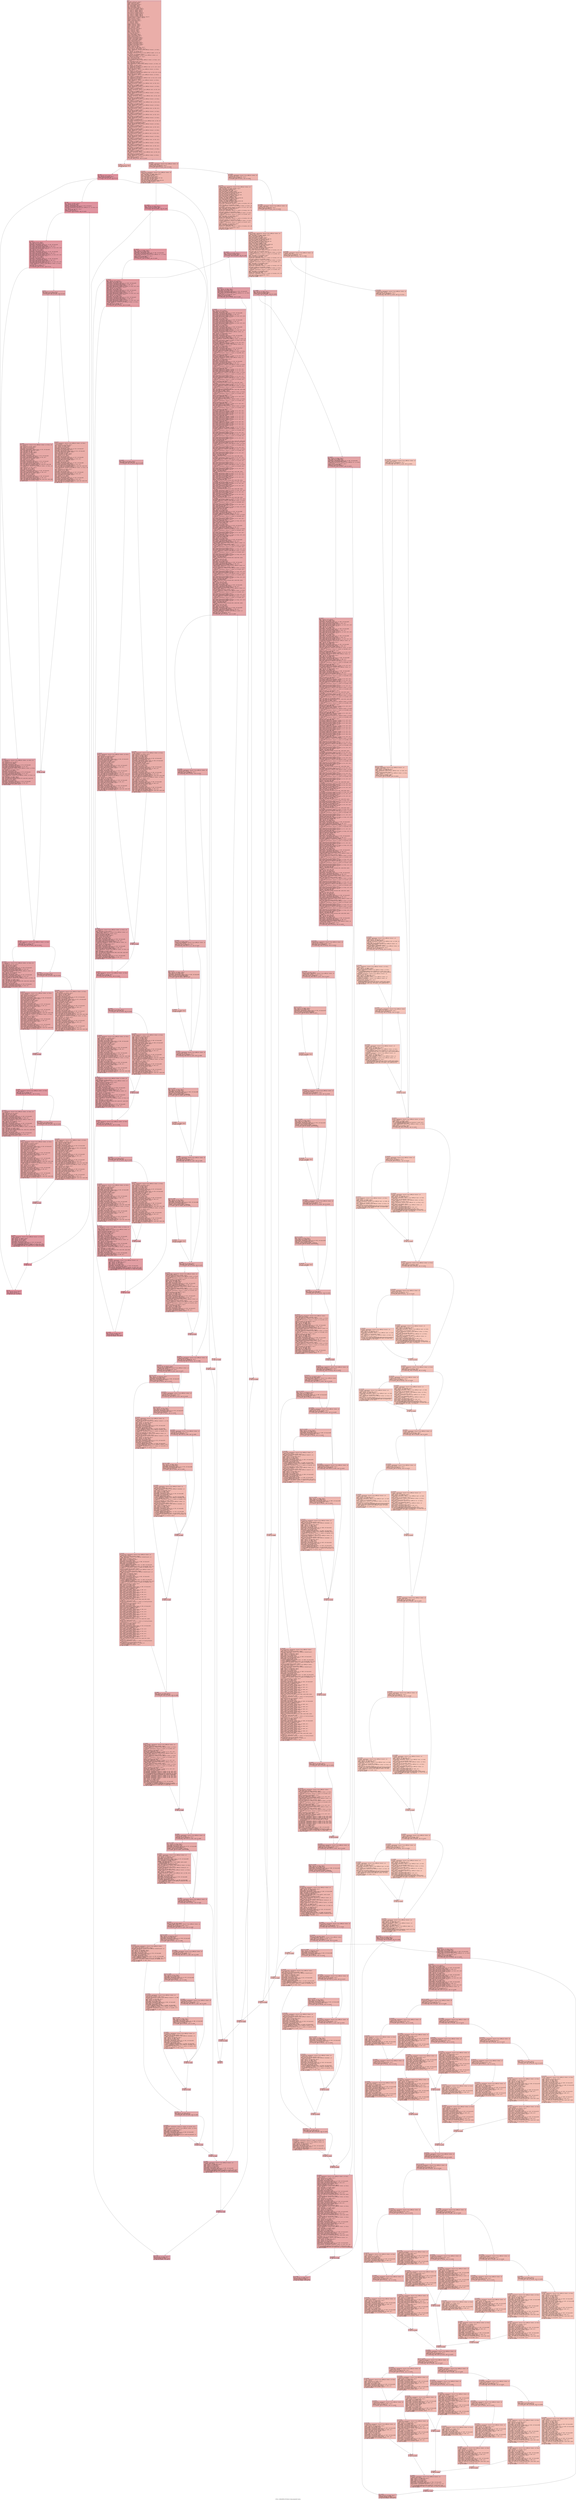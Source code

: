 digraph "CFG for '_ZN9LAMMPS_NS7FixMove17initial_integrateEi' function" {
	label="CFG for '_ZN9LAMMPS_NS7FixMove17initial_integrateEi' function";

	Node0x55ac3c1c8950 [shape=record,color="#3d50c3ff", style=filled, fillcolor="#d0473d70" fontname="Courier",label="{entry:\l|  %this.addr = alloca ptr, align 8\l  %.addr = alloca i32, align 4\l  %flag = alloca i32, align 4\l  %ddotr = alloca double, align 8\l  %dx = alloca double, align 8\l  %dy = alloca double, align 8\l  %dz = alloca double, align 8\l  %dtfm = alloca double, align 8\l  %theta_new = alloca double, align 8\l  %xold = alloca [3 x double], align 16\l  %a = alloca [3 x double], align 16\l  %b = alloca [3 x double], align 16\l  %c = alloca [3 x double], align 16\l  %d = alloca [3 x double], align 16\l  %disp = alloca [3 x double], align 16\l  %w = alloca [3 x double], align 16\l  %ex = alloca [3 x double], align 16\l  %ey = alloca [3 x double], align 16\l  %ez = alloca [3 x double], align 16\l  %inertia_ellipsoid = alloca [3 x double], align 16\l  %qrotate = alloca [4 x double], align 16\l  %quat = alloca ptr, align 8\l  %inertia = alloca ptr, align 8\l  %shape = alloca ptr, align 8\l  %delta = alloca double, align 8\l  %x = alloca ptr, align 8\l  %v = alloca ptr, align 8\l  %f = alloca ptr, align 8\l  %omega = alloca ptr, align 8\l  %angmom = alloca ptr, align 8\l  %radius = alloca ptr, align 8\l  %rmass = alloca ptr, align 8\l  %mass = alloca ptr, align 8\l  %type = alloca ptr, align 8\l  %ellipsoid = alloca ptr, align 8\l  %line = alloca ptr, align 8\l  %tri = alloca ptr, align 8\l  %body = alloca ptr, align 8\l  %mask = alloca ptr, align 8\l  %nlocal = alloca i32, align 4\l  %i = alloca i32, align 4\l  %arg = alloca double, align 8\l  %sine = alloca double, align 8\l  %cosine = alloca double, align 8\l  %i229 = alloca i32, align 4\l  %arg452 = alloca double, align 8\l  %cosine455 = alloca double, align 8\l  %sine457 = alloca double, align 8\l  %qcosine = alloca double, align 8\l  %qsine = alloca double, align 8\l  %i475 = alloca i32, align 4\l  %arg942 = alloca double, align 8\l  %cosine945 = alloca double, align 8\l  %sine947 = alloca double, align 8\l  %qcosine949 = alloca double, align 8\l  %qsine952 = alloca double, align 8\l  %i968 = alloca i32, align 4\l  %i1620 = alloca i32, align 4\l  store ptr %this, ptr %this.addr, align 8\l  store i32 %0, ptr %.addr, align 4\l  %this1 = load ptr, ptr %this.addr, align 8\l  %update = getelementptr inbounds %\"class.LAMMPS_NS::Pointers\", ptr %this1,\l... i32 0, i32 7\l  %1 = load ptr, ptr %update, align 8\l  %2 = load ptr, ptr %1, align 8\l  %ntimestep = getelementptr inbounds %\"class.LAMMPS_NS::Update\", ptr %2, i32\l... 0, i32 4\l  %3 = load i64, ptr %ntimestep, align 8\l  %time_origin = getelementptr inbounds %\"class.LAMMPS_NS::FixMove\", ptr\l... %this1, i32 0, i32 52\l  %4 = load i32, ptr %time_origin, align 8\l  %conv = sext i32 %4 to i64\l  %sub = sub nsw i64 %3, %conv\l  %conv2 = sitofp i64 %sub to double\l  %dt = getelementptr inbounds %\"class.LAMMPS_NS::FixMove\", ptr %this1, i32 0,\l... i32 25\l  %5 = load double, ptr %dt, align 8\l  %mul = fmul double %conv2, %5\l  store double %mul, ptr %delta, align 8\l  %atom = getelementptr inbounds %\"class.LAMMPS_NS::Pointers\", ptr %this1, i32\l... 0, i32 6\l  %6 = load ptr, ptr %atom, align 8\l  %7 = load ptr, ptr %6, align 8\l  %x3 = getelementptr inbounds %\"class.LAMMPS_NS::Atom\", ptr %7, i32 0, i32 37\l  %8 = load ptr, ptr %x3, align 8\l  store ptr %8, ptr %x, align 8\l  %atom4 = getelementptr inbounds %\"class.LAMMPS_NS::Pointers\", ptr %this1,\l... i32 0, i32 6\l  %9 = load ptr, ptr %atom4, align 8\l  %10 = load ptr, ptr %9, align 8\l  %v5 = getelementptr inbounds %\"class.LAMMPS_NS::Atom\", ptr %10, i32 0, i32 38\l  %11 = load ptr, ptr %v5, align 8\l  store ptr %11, ptr %v, align 8\l  %atom6 = getelementptr inbounds %\"class.LAMMPS_NS::Pointers\", ptr %this1,\l... i32 0, i32 6\l  %12 = load ptr, ptr %atom6, align 8\l  %13 = load ptr, ptr %12, align 8\l  %f7 = getelementptr inbounds %\"class.LAMMPS_NS::Atom\", ptr %13, i32 0, i32 39\l  %14 = load ptr, ptr %f7, align 8\l  store ptr %14, ptr %f, align 8\l  %atom8 = getelementptr inbounds %\"class.LAMMPS_NS::Pointers\", ptr %this1,\l... i32 0, i32 6\l  %15 = load ptr, ptr %atom8, align 8\l  %16 = load ptr, ptr %15, align 8\l  %omega9 = getelementptr inbounds %\"class.LAMMPS_NS::Atom\", ptr %16, i32 0,\l... i32 44\l  %17 = load ptr, ptr %omega9, align 8\l  store ptr %17, ptr %omega, align 8\l  %atom10 = getelementptr inbounds %\"class.LAMMPS_NS::Pointers\", ptr %this1,\l... i32 0, i32 6\l  %18 = load ptr, ptr %atom10, align 8\l  %19 = load ptr, ptr %18, align 8\l  %angmom11 = getelementptr inbounds %\"class.LAMMPS_NS::Atom\", ptr %19, i32 0,\l... i32 45\l  %20 = load ptr, ptr %angmom11, align 8\l  store ptr %20, ptr %angmom, align 8\l  %atom12 = getelementptr inbounds %\"class.LAMMPS_NS::Pointers\", ptr %this1,\l... i32 0, i32 6\l  %21 = load ptr, ptr %atom12, align 8\l  %22 = load ptr, ptr %21, align 8\l  %radius13 = getelementptr inbounds %\"class.LAMMPS_NS::Atom\", ptr %22, i32 0,\l... i32 43\l  %23 = load ptr, ptr %radius13, align 8\l  store ptr %23, ptr %radius, align 8\l  %atom14 = getelementptr inbounds %\"class.LAMMPS_NS::Pointers\", ptr %this1,\l... i32 0, i32 6\l  %24 = load ptr, ptr %atom14, align 8\l  %25 = load ptr, ptr %24, align 8\l  %rmass15 = getelementptr inbounds %\"class.LAMMPS_NS::Atom\", ptr %25, i32 0,\l... i32 40\l  %26 = load ptr, ptr %rmass15, align 8\l  store ptr %26, ptr %rmass, align 8\l  %atom16 = getelementptr inbounds %\"class.LAMMPS_NS::Pointers\", ptr %this1,\l... i32 0, i32 6\l  %27 = load ptr, ptr %atom16, align 8\l  %28 = load ptr, ptr %27, align 8\l  %mass17 = getelementptr inbounds %\"class.LAMMPS_NS::Atom\", ptr %28, i32 0,\l... i32 205\l  %29 = load ptr, ptr %mass17, align 8\l  store ptr %29, ptr %mass, align 8\l  %atom18 = getelementptr inbounds %\"class.LAMMPS_NS::Pointers\", ptr %this1,\l... i32 0, i32 6\l  %30 = load ptr, ptr %atom18, align 8\l  %31 = load ptr, ptr %30, align 8\l  %type19 = getelementptr inbounds %\"class.LAMMPS_NS::Atom\", ptr %31, i32 0,\l... i32 34\l  %32 = load ptr, ptr %type19, align 8\l  store ptr %32, ptr %type, align 8\l  %atom20 = getelementptr inbounds %\"class.LAMMPS_NS::Pointers\", ptr %this1,\l... i32 0, i32 6\l  %33 = load ptr, ptr %atom20, align 8\l  %34 = load ptr, ptr %33, align 8\l  %ellipsoid21 = getelementptr inbounds %\"class.LAMMPS_NS::Atom\", ptr %34, i32\l... 0, i32 47\l  %35 = load ptr, ptr %ellipsoid21, align 8\l  store ptr %35, ptr %ellipsoid, align 8\l  %atom22 = getelementptr inbounds %\"class.LAMMPS_NS::Pointers\", ptr %this1,\l... i32 0, i32 6\l  %36 = load ptr, ptr %atom22, align 8\l  %37 = load ptr, ptr %36, align 8\l  %line23 = getelementptr inbounds %\"class.LAMMPS_NS::Atom\", ptr %37, i32 0,\l... i32 48\l  %38 = load ptr, ptr %line23, align 8\l  store ptr %38, ptr %line, align 8\l  %atom24 = getelementptr inbounds %\"class.LAMMPS_NS::Pointers\", ptr %this1,\l... i32 0, i32 6\l  %39 = load ptr, ptr %atom24, align 8\l  %40 = load ptr, ptr %39, align 8\l  %tri25 = getelementptr inbounds %\"class.LAMMPS_NS::Atom\", ptr %40, i32 0,\l... i32 49\l  %41 = load ptr, ptr %tri25, align 8\l  store ptr %41, ptr %tri, align 8\l  %atom26 = getelementptr inbounds %\"class.LAMMPS_NS::Pointers\", ptr %this1,\l... i32 0, i32 6\l  %42 = load ptr, ptr %atom26, align 8\l  %43 = load ptr, ptr %42, align 8\l  %body27 = getelementptr inbounds %\"class.LAMMPS_NS::Atom\", ptr %43, i32 0,\l... i32 50\l  %44 = load ptr, ptr %body27, align 8\l  store ptr %44, ptr %body, align 8\l  %atom28 = getelementptr inbounds %\"class.LAMMPS_NS::Pointers\", ptr %this1,\l... i32 0, i32 6\l  %45 = load ptr, ptr %atom28, align 8\l  %46 = load ptr, ptr %45, align 8\l  %mask29 = getelementptr inbounds %\"class.LAMMPS_NS::Atom\", ptr %46, i32 0,\l... i32 35\l  %47 = load ptr, ptr %mask29, align 8\l  store ptr %47, ptr %mask, align 8\l  %atom30 = getelementptr inbounds %\"class.LAMMPS_NS::Pointers\", ptr %this1,\l... i32 0, i32 6\l  %48 = load ptr, ptr %atom30, align 8\l  %49 = load ptr, ptr %48, align 8\l  %nlocal31 = getelementptr inbounds %\"class.LAMMPS_NS::Atom\", ptr %49, i32 0,\l... i32 4\l  %50 = load i32, ptr %nlocal31, align 8\l  store i32 %50, ptr %nlocal, align 4\l  %mstyle = getelementptr inbounds %\"class.LAMMPS_NS::FixMove\", ptr %this1,\l... i32 0, i32 7\l  %51 = load i32, ptr %mstyle, align 8\l  %cmp = icmp eq i32 %51, 0\l  br i1 %cmp, label %if.then, label %if.else223\l|{<s0>T|<s1>F}}"];
	Node0x55ac3c1c8950:s0 -> Node0x55ac3c1d09c0[tooltip="entry -> if.then\nProbability 37.50%" ];
	Node0x55ac3c1c8950:s1 -> Node0x55ac3c1d0a30[tooltip="entry -> if.else223\nProbability 62.50%" ];
	Node0x55ac3c1d09c0 [shape=record,color="#3d50c3ff", style=filled, fillcolor="#d6524470" fontname="Courier",label="{if.then:\l|  store i32 0, ptr %i, align 4\l  br label %for.cond\l}"];
	Node0x55ac3c1d09c0 -> Node0x55ac3c1d0c00[tooltip="if.then -> for.cond\nProbability 100.00%" ];
	Node0x55ac3c1d0c00 [shape=record,color="#b70d28ff", style=filled, fillcolor="#b70d2870" fontname="Courier",label="{for.cond:\l|  %52 = load i32, ptr %i, align 4\l  %53 = load i32, ptr %nlocal, align 4\l  %cmp32 = icmp slt i32 %52, %53\l  br i1 %cmp32, label %for.body, label %for.end\l|{<s0>T|<s1>F}}"];
	Node0x55ac3c1d0c00:s0 -> Node0x55ac3c1d0e70[tooltip="for.cond -> for.body\nProbability 96.88%" ];
	Node0x55ac3c1d0c00:s1 -> Node0x55ac3c1d0ef0[tooltip="for.cond -> for.end\nProbability 3.12%" ];
	Node0x55ac3c1d0e70 [shape=record,color="#b70d28ff", style=filled, fillcolor="#b70d2870" fontname="Courier",label="{for.body:\l|  %54 = load ptr, ptr %mask, align 8\l  %55 = load i32, ptr %i, align 4\l  %idxprom = sext i32 %55 to i64\l  %arrayidx = getelementptr inbounds i32, ptr %54, i64 %idxprom\l  %56 = load i32, ptr %arrayidx, align 4\l  %groupbit = getelementptr inbounds %\"class.LAMMPS_NS::Fix\", ptr %this1, i32\l... 0, i32 4\l  %57 = load i32, ptr %groupbit, align 4\l  %and = and i32 %56, %57\l  %tobool = icmp ne i32 %and, 0\l  br i1 %tobool, label %if.then33, label %if.end222\l|{<s0>T|<s1>F}}"];
	Node0x55ac3c1d0e70:s0 -> Node0x55ac3c1d15c0[tooltip="for.body -> if.then33\nProbability 62.50%" ];
	Node0x55ac3c1d0e70:s1 -> Node0x55ac3c1d1640[tooltip="for.body -> if.end222\nProbability 37.50%" ];
	Node0x55ac3c1d15c0 [shape=record,color="#b70d28ff", style=filled, fillcolor="#bb1b2c70" fontname="Courier",label="{if.then33:\l|  %58 = load ptr, ptr %x, align 8\l  %59 = load i32, ptr %i, align 4\l  %idxprom34 = sext i32 %59 to i64\l  %arrayidx35 = getelementptr inbounds ptr, ptr %58, i64 %idxprom34\l  %60 = load ptr, ptr %arrayidx35, align 8\l  %arrayidx36 = getelementptr inbounds double, ptr %60, i64 0\l  %61 = load double, ptr %arrayidx36, align 8\l  %arrayidx37 = getelementptr inbounds [3 x double], ptr %xold, i64 0, i64 0\l  store double %61, ptr %arrayidx37, align 16\l  %62 = load ptr, ptr %x, align 8\l  %63 = load i32, ptr %i, align 4\l  %idxprom38 = sext i32 %63 to i64\l  %arrayidx39 = getelementptr inbounds ptr, ptr %62, i64 %idxprom38\l  %64 = load ptr, ptr %arrayidx39, align 8\l  %arrayidx40 = getelementptr inbounds double, ptr %64, i64 1\l  %65 = load double, ptr %arrayidx40, align 8\l  %arrayidx41 = getelementptr inbounds [3 x double], ptr %xold, i64 0, i64 1\l  store double %65, ptr %arrayidx41, align 8\l  %66 = load ptr, ptr %x, align 8\l  %67 = load i32, ptr %i, align 4\l  %idxprom42 = sext i32 %67 to i64\l  %arrayidx43 = getelementptr inbounds ptr, ptr %66, i64 %idxprom42\l  %68 = load ptr, ptr %arrayidx43, align 8\l  %arrayidx44 = getelementptr inbounds double, ptr %68, i64 2\l  %69 = load double, ptr %arrayidx44, align 8\l  %arrayidx45 = getelementptr inbounds [3 x double], ptr %xold, i64 0, i64 2\l  store double %69, ptr %arrayidx45, align 16\l  %vxflag = getelementptr inbounds %\"class.LAMMPS_NS::FixMove\", ptr %this1,\l... i32 0, i32 8\l  %70 = load i32, ptr %vxflag, align 4\l  %tobool46 = icmp ne i32 %70, 0\l  br i1 %tobool46, label %if.then47, label %if.else\l|{<s0>T|<s1>F}}"];
	Node0x55ac3c1d15c0:s0 -> Node0x55ac3c1d2b00[tooltip="if.then33 -> if.then47\nProbability 62.50%" ];
	Node0x55ac3c1d15c0:s1 -> Node0x55ac3c1d2b80[tooltip="if.then33 -> if.else\nProbability 37.50%" ];
	Node0x55ac3c1d2b00 [shape=record,color="#3d50c3ff", style=filled, fillcolor="#c32e3170" fontname="Courier",label="{if.then47:\l|  %vx = getelementptr inbounds %\"class.LAMMPS_NS::FixMove\", ptr %this1, i32\l... 0, i32 14\l  %71 = load double, ptr %vx, align 8\l  %72 = load ptr, ptr %v, align 8\l  %73 = load i32, ptr %i, align 4\l  %idxprom48 = sext i32 %73 to i64\l  %arrayidx49 = getelementptr inbounds ptr, ptr %72, i64 %idxprom48\l  %74 = load ptr, ptr %arrayidx49, align 8\l  %arrayidx50 = getelementptr inbounds double, ptr %74, i64 0\l  store double %71, ptr %arrayidx50, align 8\l  %xoriginal = getelementptr inbounds %\"class.LAMMPS_NS::FixMove\", ptr %this1,\l... i32 0, i32 53\l  %75 = load ptr, ptr %xoriginal, align 8\l  %76 = load i32, ptr %i, align 4\l  %idxprom51 = sext i32 %76 to i64\l  %arrayidx52 = getelementptr inbounds ptr, ptr %75, i64 %idxprom51\l  %77 = load ptr, ptr %arrayidx52, align 8\l  %arrayidx53 = getelementptr inbounds double, ptr %77, i64 0\l  %78 = load double, ptr %arrayidx53, align 8\l  %vx54 = getelementptr inbounds %\"class.LAMMPS_NS::FixMove\", ptr %this1, i32\l... 0, i32 14\l  %79 = load double, ptr %vx54, align 8\l  %80 = load double, ptr %delta, align 8\l  %81 = call double @llvm.fmuladd.f64(double %79, double %80, double %78)\l  %82 = load ptr, ptr %x, align 8\l  %83 = load i32, ptr %i, align 4\l  %idxprom56 = sext i32 %83 to i64\l  %arrayidx57 = getelementptr inbounds ptr, ptr %82, i64 %idxprom56\l  %84 = load ptr, ptr %arrayidx57, align 8\l  %arrayidx58 = getelementptr inbounds double, ptr %84, i64 0\l  store double %81, ptr %arrayidx58, align 8\l  br label %if.end99\l}"];
	Node0x55ac3c1d2b00 -> Node0x55ac3c1d3ec0[tooltip="if.then47 -> if.end99\nProbability 100.00%" ];
	Node0x55ac3c1d2b80 [shape=record,color="#3d50c3ff", style=filled, fillcolor="#c5333470" fontname="Courier",label="{if.else:\l|  %85 = load ptr, ptr %rmass, align 8\l  %tobool59 = icmp ne ptr %85, null\l  br i1 %tobool59, label %if.then60, label %if.else77\l|{<s0>T|<s1>F}}"];
	Node0x55ac3c1d2b80:s0 -> Node0x55ac3c1d40f0[tooltip="if.else -> if.then60\nProbability 62.50%" ];
	Node0x55ac3c1d2b80:s1 -> Node0x55ac3c1d4170[tooltip="if.else -> if.else77\nProbability 37.50%" ];
	Node0x55ac3c1d40f0 [shape=record,color="#3d50c3ff", style=filled, fillcolor="#ca3b3770" fontname="Courier",label="{if.then60:\l|  %dtf = getelementptr inbounds %\"class.LAMMPS_NS::FixMove\", ptr %this1, i32\l... 0, i32 27\l  %86 = load double, ptr %dtf, align 8\l  %87 = load ptr, ptr %rmass, align 8\l  %88 = load i32, ptr %i, align 4\l  %idxprom61 = sext i32 %88 to i64\l  %arrayidx62 = getelementptr inbounds double, ptr %87, i64 %idxprom61\l  %89 = load double, ptr %arrayidx62, align 8\l  %div = fdiv double %86, %89\l  store double %div, ptr %dtfm, align 8\l  %90 = load double, ptr %dtfm, align 8\l  %91 = load ptr, ptr %f, align 8\l  %92 = load i32, ptr %i, align 4\l  %idxprom63 = sext i32 %92 to i64\l  %arrayidx64 = getelementptr inbounds ptr, ptr %91, i64 %idxprom63\l  %93 = load ptr, ptr %arrayidx64, align 8\l  %arrayidx65 = getelementptr inbounds double, ptr %93, i64 0\l  %94 = load double, ptr %arrayidx65, align 8\l  %95 = load ptr, ptr %v, align 8\l  %96 = load i32, ptr %i, align 4\l  %idxprom67 = sext i32 %96 to i64\l  %arrayidx68 = getelementptr inbounds ptr, ptr %95, i64 %idxprom67\l  %97 = load ptr, ptr %arrayidx68, align 8\l  %arrayidx69 = getelementptr inbounds double, ptr %97, i64 0\l  %98 = load double, ptr %arrayidx69, align 8\l  %99 = call double @llvm.fmuladd.f64(double %90, double %94, double %98)\l  store double %99, ptr %arrayidx69, align 8\l  %dtv = getelementptr inbounds %\"class.LAMMPS_NS::FixMove\", ptr %this1, i32\l... 0, i32 26\l  %100 = load double, ptr %dtv, align 8\l  %101 = load ptr, ptr %v, align 8\l  %102 = load i32, ptr %i, align 4\l  %idxprom70 = sext i32 %102 to i64\l  %arrayidx71 = getelementptr inbounds ptr, ptr %101, i64 %idxprom70\l  %103 = load ptr, ptr %arrayidx71, align 8\l  %arrayidx72 = getelementptr inbounds double, ptr %103, i64 0\l  %104 = load double, ptr %arrayidx72, align 8\l  %105 = load ptr, ptr %x, align 8\l  %106 = load i32, ptr %i, align 4\l  %idxprom74 = sext i32 %106 to i64\l  %arrayidx75 = getelementptr inbounds ptr, ptr %105, i64 %idxprom74\l  %107 = load ptr, ptr %arrayidx75, align 8\l  %arrayidx76 = getelementptr inbounds double, ptr %107, i64 0\l  %108 = load double, ptr %arrayidx76, align 8\l  %109 = call double @llvm.fmuladd.f64(double %100, double %104, double %108)\l  store double %109, ptr %arrayidx76, align 8\l  br label %if.end\l}"];
	Node0x55ac3c1d40f0 -> Node0x55ac3c1d65d0[tooltip="if.then60 -> if.end\nProbability 100.00%" ];
	Node0x55ac3c1d4170 [shape=record,color="#3d50c3ff", style=filled, fillcolor="#d0473d70" fontname="Courier",label="{if.else77:\l|  %dtf78 = getelementptr inbounds %\"class.LAMMPS_NS::FixMove\", ptr %this1,\l... i32 0, i32 27\l  %110 = load double, ptr %dtf78, align 8\l  %111 = load ptr, ptr %mass, align 8\l  %112 = load ptr, ptr %type, align 8\l  %113 = load i32, ptr %i, align 4\l  %idxprom79 = sext i32 %113 to i64\l  %arrayidx80 = getelementptr inbounds i32, ptr %112, i64 %idxprom79\l  %114 = load i32, ptr %arrayidx80, align 4\l  %idxprom81 = sext i32 %114 to i64\l  %arrayidx82 = getelementptr inbounds double, ptr %111, i64 %idxprom81\l  %115 = load double, ptr %arrayidx82, align 8\l  %div83 = fdiv double %110, %115\l  store double %div83, ptr %dtfm, align 8\l  %116 = load double, ptr %dtfm, align 8\l  %117 = load ptr, ptr %f, align 8\l  %118 = load i32, ptr %i, align 4\l  %idxprom84 = sext i32 %118 to i64\l  %arrayidx85 = getelementptr inbounds ptr, ptr %117, i64 %idxprom84\l  %119 = load ptr, ptr %arrayidx85, align 8\l  %arrayidx86 = getelementptr inbounds double, ptr %119, i64 0\l  %120 = load double, ptr %arrayidx86, align 8\l  %121 = load ptr, ptr %v, align 8\l  %122 = load i32, ptr %i, align 4\l  %idxprom88 = sext i32 %122 to i64\l  %arrayidx89 = getelementptr inbounds ptr, ptr %121, i64 %idxprom88\l  %123 = load ptr, ptr %arrayidx89, align 8\l  %arrayidx90 = getelementptr inbounds double, ptr %123, i64 0\l  %124 = load double, ptr %arrayidx90, align 8\l  %125 = call double @llvm.fmuladd.f64(double %116, double %120, double %124)\l  store double %125, ptr %arrayidx90, align 8\l  %dtv91 = getelementptr inbounds %\"class.LAMMPS_NS::FixMove\", ptr %this1, i32\l... 0, i32 26\l  %126 = load double, ptr %dtv91, align 8\l  %127 = load ptr, ptr %v, align 8\l  %128 = load i32, ptr %i, align 4\l  %idxprom92 = sext i32 %128 to i64\l  %arrayidx93 = getelementptr inbounds ptr, ptr %127, i64 %idxprom92\l  %129 = load ptr, ptr %arrayidx93, align 8\l  %arrayidx94 = getelementptr inbounds double, ptr %129, i64 0\l  %130 = load double, ptr %arrayidx94, align 8\l  %131 = load ptr, ptr %x, align 8\l  %132 = load i32, ptr %i, align 4\l  %idxprom96 = sext i32 %132 to i64\l  %arrayidx97 = getelementptr inbounds ptr, ptr %131, i64 %idxprom96\l  %133 = load ptr, ptr %arrayidx97, align 8\l  %arrayidx98 = getelementptr inbounds double, ptr %133, i64 0\l  %134 = load double, ptr %arrayidx98, align 8\l  %135 = call double @llvm.fmuladd.f64(double %126, double %130, double %134)\l  store double %135, ptr %arrayidx98, align 8\l  br label %if.end\l}"];
	Node0x55ac3c1d4170 -> Node0x55ac3c1d65d0[tooltip="if.else77 -> if.end\nProbability 100.00%" ];
	Node0x55ac3c1d65d0 [shape=record,color="#3d50c3ff", style=filled, fillcolor="#c5333470" fontname="Courier",label="{if.end:\l|  br label %if.end99\l}"];
	Node0x55ac3c1d65d0 -> Node0x55ac3c1d3ec0[tooltip="if.end -> if.end99\nProbability 100.00%" ];
	Node0x55ac3c1d3ec0 [shape=record,color="#b70d28ff", style=filled, fillcolor="#bb1b2c70" fontname="Courier",label="{if.end99:\l|  %vyflag = getelementptr inbounds %\"class.LAMMPS_NS::FixMove\", ptr %this1,\l... i32 0, i32 9\l  %136 = load i32, ptr %vyflag, align 8\l  %tobool100 = icmp ne i32 %136, 0\l  br i1 %tobool100, label %if.then101, label %if.else114\l|{<s0>T|<s1>F}}"];
	Node0x55ac3c1d3ec0:s0 -> Node0x55ac3c1d87f0[tooltip="if.end99 -> if.then101\nProbability 62.50%" ];
	Node0x55ac3c1d3ec0:s1 -> Node0x55ac3c1d8840[tooltip="if.end99 -> if.else114\nProbability 37.50%" ];
	Node0x55ac3c1d87f0 [shape=record,color="#3d50c3ff", style=filled, fillcolor="#c32e3170" fontname="Courier",label="{if.then101:\l|  %vy = getelementptr inbounds %\"class.LAMMPS_NS::FixMove\", ptr %this1, i32\l... 0, i32 15\l  %137 = load double, ptr %vy, align 8\l  %138 = load ptr, ptr %v, align 8\l  %139 = load i32, ptr %i, align 4\l  %idxprom102 = sext i32 %139 to i64\l  %arrayidx103 = getelementptr inbounds ptr, ptr %138, i64 %idxprom102\l  %140 = load ptr, ptr %arrayidx103, align 8\l  %arrayidx104 = getelementptr inbounds double, ptr %140, i64 1\l  store double %137, ptr %arrayidx104, align 8\l  %xoriginal105 = getelementptr inbounds %\"class.LAMMPS_NS::FixMove\", ptr\l... %this1, i32 0, i32 53\l  %141 = load ptr, ptr %xoriginal105, align 8\l  %142 = load i32, ptr %i, align 4\l  %idxprom106 = sext i32 %142 to i64\l  %arrayidx107 = getelementptr inbounds ptr, ptr %141, i64 %idxprom106\l  %143 = load ptr, ptr %arrayidx107, align 8\l  %arrayidx108 = getelementptr inbounds double, ptr %143, i64 1\l  %144 = load double, ptr %arrayidx108, align 8\l  %vy109 = getelementptr inbounds %\"class.LAMMPS_NS::FixMove\", ptr %this1, i32\l... 0, i32 15\l  %145 = load double, ptr %vy109, align 8\l  %146 = load double, ptr %delta, align 8\l  %147 = call double @llvm.fmuladd.f64(double %145, double %146, double %144)\l  %148 = load ptr, ptr %x, align 8\l  %149 = load i32, ptr %i, align 4\l  %idxprom111 = sext i32 %149 to i64\l  %arrayidx112 = getelementptr inbounds ptr, ptr %148, i64 %idxprom111\l  %150 = load ptr, ptr %arrayidx112, align 8\l  %arrayidx113 = getelementptr inbounds double, ptr %150, i64 1\l  store double %147, ptr %arrayidx113, align 8\l  br label %if.end159\l}"];
	Node0x55ac3c1d87f0 -> Node0x55ac3c1cfed0[tooltip="if.then101 -> if.end159\nProbability 100.00%" ];
	Node0x55ac3c1d8840 [shape=record,color="#3d50c3ff", style=filled, fillcolor="#c5333470" fontname="Courier",label="{if.else114:\l|  %151 = load ptr, ptr %rmass, align 8\l  %tobool115 = icmp ne ptr %151, null\l  br i1 %tobool115, label %if.then116, label %if.else136\l|{<s0>T|<s1>F}}"];
	Node0x55ac3c1d8840:s0 -> Node0x55ac3c1daa50[tooltip="if.else114 -> if.then116\nProbability 62.50%" ];
	Node0x55ac3c1d8840:s1 -> Node0x55ac3c1daaa0[tooltip="if.else114 -> if.else136\nProbability 37.50%" ];
	Node0x55ac3c1daa50 [shape=record,color="#3d50c3ff", style=filled, fillcolor="#ca3b3770" fontname="Courier",label="{if.then116:\l|  %dtf117 = getelementptr inbounds %\"class.LAMMPS_NS::FixMove\", ptr %this1,\l... i32 0, i32 27\l  %152 = load double, ptr %dtf117, align 8\l  %153 = load ptr, ptr %rmass, align 8\l  %154 = load i32, ptr %i, align 4\l  %idxprom118 = sext i32 %154 to i64\l  %arrayidx119 = getelementptr inbounds double, ptr %153, i64 %idxprom118\l  %155 = load double, ptr %arrayidx119, align 8\l  %div120 = fdiv double %152, %155\l  store double %div120, ptr %dtfm, align 8\l  %156 = load double, ptr %dtfm, align 8\l  %157 = load ptr, ptr %f, align 8\l  %158 = load i32, ptr %i, align 4\l  %idxprom121 = sext i32 %158 to i64\l  %arrayidx122 = getelementptr inbounds ptr, ptr %157, i64 %idxprom121\l  %159 = load ptr, ptr %arrayidx122, align 8\l  %arrayidx123 = getelementptr inbounds double, ptr %159, i64 1\l  %160 = load double, ptr %arrayidx123, align 8\l  %161 = load ptr, ptr %v, align 8\l  %162 = load i32, ptr %i, align 4\l  %idxprom125 = sext i32 %162 to i64\l  %arrayidx126 = getelementptr inbounds ptr, ptr %161, i64 %idxprom125\l  %163 = load ptr, ptr %arrayidx126, align 8\l  %arrayidx127 = getelementptr inbounds double, ptr %163, i64 1\l  %164 = load double, ptr %arrayidx127, align 8\l  %165 = call double @llvm.fmuladd.f64(double %156, double %160, double %164)\l  store double %165, ptr %arrayidx127, align 8\l  %dtv128 = getelementptr inbounds %\"class.LAMMPS_NS::FixMove\", ptr %this1,\l... i32 0, i32 26\l  %166 = load double, ptr %dtv128, align 8\l  %167 = load ptr, ptr %v, align 8\l  %168 = load i32, ptr %i, align 4\l  %idxprom129 = sext i32 %168 to i64\l  %arrayidx130 = getelementptr inbounds ptr, ptr %167, i64 %idxprom129\l  %169 = load ptr, ptr %arrayidx130, align 8\l  %arrayidx131 = getelementptr inbounds double, ptr %169, i64 1\l  %170 = load double, ptr %arrayidx131, align 8\l  %171 = load ptr, ptr %x, align 8\l  %172 = load i32, ptr %i, align 4\l  %idxprom133 = sext i32 %172 to i64\l  %arrayidx134 = getelementptr inbounds ptr, ptr %171, i64 %idxprom133\l  %173 = load ptr, ptr %arrayidx134, align 8\l  %arrayidx135 = getelementptr inbounds double, ptr %173, i64 1\l  %174 = load double, ptr %arrayidx135, align 8\l  %175 = call double @llvm.fmuladd.f64(double %166, double %170, double %174)\l  store double %175, ptr %arrayidx135, align 8\l  br label %if.end158\l}"];
	Node0x55ac3c1daa50 -> Node0x55ac3c1dc850[tooltip="if.then116 -> if.end158\nProbability 100.00%" ];
	Node0x55ac3c1daaa0 [shape=record,color="#3d50c3ff", style=filled, fillcolor="#d0473d70" fontname="Courier",label="{if.else136:\l|  %dtf137 = getelementptr inbounds %\"class.LAMMPS_NS::FixMove\", ptr %this1,\l... i32 0, i32 27\l  %176 = load double, ptr %dtf137, align 8\l  %177 = load ptr, ptr %mass, align 8\l  %178 = load ptr, ptr %type, align 8\l  %179 = load i32, ptr %i, align 4\l  %idxprom138 = sext i32 %179 to i64\l  %arrayidx139 = getelementptr inbounds i32, ptr %178, i64 %idxprom138\l  %180 = load i32, ptr %arrayidx139, align 4\l  %idxprom140 = sext i32 %180 to i64\l  %arrayidx141 = getelementptr inbounds double, ptr %177, i64 %idxprom140\l  %181 = load double, ptr %arrayidx141, align 8\l  %div142 = fdiv double %176, %181\l  store double %div142, ptr %dtfm, align 8\l  %182 = load double, ptr %dtfm, align 8\l  %183 = load ptr, ptr %f, align 8\l  %184 = load i32, ptr %i, align 4\l  %idxprom143 = sext i32 %184 to i64\l  %arrayidx144 = getelementptr inbounds ptr, ptr %183, i64 %idxprom143\l  %185 = load ptr, ptr %arrayidx144, align 8\l  %arrayidx145 = getelementptr inbounds double, ptr %185, i64 1\l  %186 = load double, ptr %arrayidx145, align 8\l  %187 = load ptr, ptr %v, align 8\l  %188 = load i32, ptr %i, align 4\l  %idxprom147 = sext i32 %188 to i64\l  %arrayidx148 = getelementptr inbounds ptr, ptr %187, i64 %idxprom147\l  %189 = load ptr, ptr %arrayidx148, align 8\l  %arrayidx149 = getelementptr inbounds double, ptr %189, i64 1\l  %190 = load double, ptr %arrayidx149, align 8\l  %191 = call double @llvm.fmuladd.f64(double %182, double %186, double %190)\l  store double %191, ptr %arrayidx149, align 8\l  %dtv150 = getelementptr inbounds %\"class.LAMMPS_NS::FixMove\", ptr %this1,\l... i32 0, i32 26\l  %192 = load double, ptr %dtv150, align 8\l  %193 = load ptr, ptr %v, align 8\l  %194 = load i32, ptr %i, align 4\l  %idxprom151 = sext i32 %194 to i64\l  %arrayidx152 = getelementptr inbounds ptr, ptr %193, i64 %idxprom151\l  %195 = load ptr, ptr %arrayidx152, align 8\l  %arrayidx153 = getelementptr inbounds double, ptr %195, i64 1\l  %196 = load double, ptr %arrayidx153, align 8\l  %197 = load ptr, ptr %x, align 8\l  %198 = load i32, ptr %i, align 4\l  %idxprom155 = sext i32 %198 to i64\l  %arrayidx156 = getelementptr inbounds ptr, ptr %197, i64 %idxprom155\l  %199 = load ptr, ptr %arrayidx156, align 8\l  %arrayidx157 = getelementptr inbounds double, ptr %199, i64 1\l  %200 = load double, ptr %arrayidx157, align 8\l  %201 = call double @llvm.fmuladd.f64(double %192, double %196, double %200)\l  store double %201, ptr %arrayidx157, align 8\l  br label %if.end158\l}"];
	Node0x55ac3c1daaa0 -> Node0x55ac3c1dc850[tooltip="if.else136 -> if.end158\nProbability 100.00%" ];
	Node0x55ac3c1dc850 [shape=record,color="#3d50c3ff", style=filled, fillcolor="#c5333470" fontname="Courier",label="{if.end158:\l|  br label %if.end159\l}"];
	Node0x55ac3c1dc850 -> Node0x55ac3c1cfed0[tooltip="if.end158 -> if.end159\nProbability 100.00%" ];
	Node0x55ac3c1cfed0 [shape=record,color="#b70d28ff", style=filled, fillcolor="#bb1b2c70" fontname="Courier",label="{if.end159:\l|  %vzflag = getelementptr inbounds %\"class.LAMMPS_NS::FixMove\", ptr %this1,\l... i32 0, i32 10\l  %202 = load i32, ptr %vzflag, align 4\l  %tobool160 = icmp ne i32 %202, 0\l  br i1 %tobool160, label %if.then161, label %if.else174\l|{<s0>T|<s1>F}}"];
	Node0x55ac3c1cfed0:s0 -> Node0x55ac3c1d5ca0[tooltip="if.end159 -> if.then161\nProbability 62.50%" ];
	Node0x55ac3c1cfed0:s1 -> Node0x55ac3c1d5cf0[tooltip="if.end159 -> if.else174\nProbability 37.50%" ];
	Node0x55ac3c1d5ca0 [shape=record,color="#3d50c3ff", style=filled, fillcolor="#c32e3170" fontname="Courier",label="{if.then161:\l|  %vz = getelementptr inbounds %\"class.LAMMPS_NS::FixMove\", ptr %this1, i32\l... 0, i32 16\l  %203 = load double, ptr %vz, align 8\l  %204 = load ptr, ptr %v, align 8\l  %205 = load i32, ptr %i, align 4\l  %idxprom162 = sext i32 %205 to i64\l  %arrayidx163 = getelementptr inbounds ptr, ptr %204, i64 %idxprom162\l  %206 = load ptr, ptr %arrayidx163, align 8\l  %arrayidx164 = getelementptr inbounds double, ptr %206, i64 2\l  store double %203, ptr %arrayidx164, align 8\l  %xoriginal165 = getelementptr inbounds %\"class.LAMMPS_NS::FixMove\", ptr\l... %this1, i32 0, i32 53\l  %207 = load ptr, ptr %xoriginal165, align 8\l  %208 = load i32, ptr %i, align 4\l  %idxprom166 = sext i32 %208 to i64\l  %arrayidx167 = getelementptr inbounds ptr, ptr %207, i64 %idxprom166\l  %209 = load ptr, ptr %arrayidx167, align 8\l  %arrayidx168 = getelementptr inbounds double, ptr %209, i64 2\l  %210 = load double, ptr %arrayidx168, align 8\l  %vz169 = getelementptr inbounds %\"class.LAMMPS_NS::FixMove\", ptr %this1, i32\l... 0, i32 16\l  %211 = load double, ptr %vz169, align 8\l  %212 = load double, ptr %delta, align 8\l  %213 = call double @llvm.fmuladd.f64(double %211, double %212, double %210)\l  %214 = load ptr, ptr %x, align 8\l  %215 = load i32, ptr %i, align 4\l  %idxprom171 = sext i32 %215 to i64\l  %arrayidx172 = getelementptr inbounds ptr, ptr %214, i64 %idxprom171\l  %216 = load ptr, ptr %arrayidx172, align 8\l  %arrayidx173 = getelementptr inbounds double, ptr %216, i64 2\l  store double %213, ptr %arrayidx173, align 8\l  br label %if.end219\l}"];
	Node0x55ac3c1d5ca0 -> Node0x55ac3c1e0e90[tooltip="if.then161 -> if.end219\nProbability 100.00%" ];
	Node0x55ac3c1d5cf0 [shape=record,color="#3d50c3ff", style=filled, fillcolor="#c5333470" fontname="Courier",label="{if.else174:\l|  %217 = load ptr, ptr %rmass, align 8\l  %tobool175 = icmp ne ptr %217, null\l  br i1 %tobool175, label %if.then176, label %if.else196\l|{<s0>T|<s1>F}}"];
	Node0x55ac3c1d5cf0:s0 -> Node0x55ac3c1e10c0[tooltip="if.else174 -> if.then176\nProbability 62.50%" ];
	Node0x55ac3c1d5cf0:s1 -> Node0x55ac3c1e1140[tooltip="if.else174 -> if.else196\nProbability 37.50%" ];
	Node0x55ac3c1e10c0 [shape=record,color="#3d50c3ff", style=filled, fillcolor="#ca3b3770" fontname="Courier",label="{if.then176:\l|  %dtf177 = getelementptr inbounds %\"class.LAMMPS_NS::FixMove\", ptr %this1,\l... i32 0, i32 27\l  %218 = load double, ptr %dtf177, align 8\l  %219 = load ptr, ptr %rmass, align 8\l  %220 = load i32, ptr %i, align 4\l  %idxprom178 = sext i32 %220 to i64\l  %arrayidx179 = getelementptr inbounds double, ptr %219, i64 %idxprom178\l  %221 = load double, ptr %arrayidx179, align 8\l  %div180 = fdiv double %218, %221\l  store double %div180, ptr %dtfm, align 8\l  %222 = load double, ptr %dtfm, align 8\l  %223 = load ptr, ptr %f, align 8\l  %224 = load i32, ptr %i, align 4\l  %idxprom181 = sext i32 %224 to i64\l  %arrayidx182 = getelementptr inbounds ptr, ptr %223, i64 %idxprom181\l  %225 = load ptr, ptr %arrayidx182, align 8\l  %arrayidx183 = getelementptr inbounds double, ptr %225, i64 2\l  %226 = load double, ptr %arrayidx183, align 8\l  %227 = load ptr, ptr %v, align 8\l  %228 = load i32, ptr %i, align 4\l  %idxprom185 = sext i32 %228 to i64\l  %arrayidx186 = getelementptr inbounds ptr, ptr %227, i64 %idxprom185\l  %229 = load ptr, ptr %arrayidx186, align 8\l  %arrayidx187 = getelementptr inbounds double, ptr %229, i64 2\l  %230 = load double, ptr %arrayidx187, align 8\l  %231 = call double @llvm.fmuladd.f64(double %222, double %226, double %230)\l  store double %231, ptr %arrayidx187, align 8\l  %dtv188 = getelementptr inbounds %\"class.LAMMPS_NS::FixMove\", ptr %this1,\l... i32 0, i32 26\l  %232 = load double, ptr %dtv188, align 8\l  %233 = load ptr, ptr %v, align 8\l  %234 = load i32, ptr %i, align 4\l  %idxprom189 = sext i32 %234 to i64\l  %arrayidx190 = getelementptr inbounds ptr, ptr %233, i64 %idxprom189\l  %235 = load ptr, ptr %arrayidx190, align 8\l  %arrayidx191 = getelementptr inbounds double, ptr %235, i64 2\l  %236 = load double, ptr %arrayidx191, align 8\l  %237 = load ptr, ptr %x, align 8\l  %238 = load i32, ptr %i, align 4\l  %idxprom193 = sext i32 %238 to i64\l  %arrayidx194 = getelementptr inbounds ptr, ptr %237, i64 %idxprom193\l  %239 = load ptr, ptr %arrayidx194, align 8\l  %arrayidx195 = getelementptr inbounds double, ptr %239, i64 2\l  %240 = load double, ptr %arrayidx195, align 8\l  %241 = call double @llvm.fmuladd.f64(double %232, double %236, double %240)\l  store double %241, ptr %arrayidx195, align 8\l  br label %if.end218\l}"];
	Node0x55ac3c1e10c0 -> Node0x55ac3c1e2ef0[tooltip="if.then176 -> if.end218\nProbability 100.00%" ];
	Node0x55ac3c1e1140 [shape=record,color="#3d50c3ff", style=filled, fillcolor="#d0473d70" fontname="Courier",label="{if.else196:\l|  %dtf197 = getelementptr inbounds %\"class.LAMMPS_NS::FixMove\", ptr %this1,\l... i32 0, i32 27\l  %242 = load double, ptr %dtf197, align 8\l  %243 = load ptr, ptr %mass, align 8\l  %244 = load ptr, ptr %type, align 8\l  %245 = load i32, ptr %i, align 4\l  %idxprom198 = sext i32 %245 to i64\l  %arrayidx199 = getelementptr inbounds i32, ptr %244, i64 %idxprom198\l  %246 = load i32, ptr %arrayidx199, align 4\l  %idxprom200 = sext i32 %246 to i64\l  %arrayidx201 = getelementptr inbounds double, ptr %243, i64 %idxprom200\l  %247 = load double, ptr %arrayidx201, align 8\l  %div202 = fdiv double %242, %247\l  store double %div202, ptr %dtfm, align 8\l  %248 = load double, ptr %dtfm, align 8\l  %249 = load ptr, ptr %f, align 8\l  %250 = load i32, ptr %i, align 4\l  %idxprom203 = sext i32 %250 to i64\l  %arrayidx204 = getelementptr inbounds ptr, ptr %249, i64 %idxprom203\l  %251 = load ptr, ptr %arrayidx204, align 8\l  %arrayidx205 = getelementptr inbounds double, ptr %251, i64 2\l  %252 = load double, ptr %arrayidx205, align 8\l  %253 = load ptr, ptr %v, align 8\l  %254 = load i32, ptr %i, align 4\l  %idxprom207 = sext i32 %254 to i64\l  %arrayidx208 = getelementptr inbounds ptr, ptr %253, i64 %idxprom207\l  %255 = load ptr, ptr %arrayidx208, align 8\l  %arrayidx209 = getelementptr inbounds double, ptr %255, i64 2\l  %256 = load double, ptr %arrayidx209, align 8\l  %257 = call double @llvm.fmuladd.f64(double %248, double %252, double %256)\l  store double %257, ptr %arrayidx209, align 8\l  %dtv210 = getelementptr inbounds %\"class.LAMMPS_NS::FixMove\", ptr %this1,\l... i32 0, i32 26\l  %258 = load double, ptr %dtv210, align 8\l  %259 = load ptr, ptr %v, align 8\l  %260 = load i32, ptr %i, align 4\l  %idxprom211 = sext i32 %260 to i64\l  %arrayidx212 = getelementptr inbounds ptr, ptr %259, i64 %idxprom211\l  %261 = load ptr, ptr %arrayidx212, align 8\l  %arrayidx213 = getelementptr inbounds double, ptr %261, i64 2\l  %262 = load double, ptr %arrayidx213, align 8\l  %263 = load ptr, ptr %x, align 8\l  %264 = load i32, ptr %i, align 4\l  %idxprom215 = sext i32 %264 to i64\l  %arrayidx216 = getelementptr inbounds ptr, ptr %263, i64 %idxprom215\l  %265 = load ptr, ptr %arrayidx216, align 8\l  %arrayidx217 = getelementptr inbounds double, ptr %265, i64 2\l  %266 = load double, ptr %arrayidx217, align 8\l  %267 = call double @llvm.fmuladd.f64(double %258, double %262, double %266)\l  store double %267, ptr %arrayidx217, align 8\l  br label %if.end218\l}"];
	Node0x55ac3c1e1140 -> Node0x55ac3c1e2ef0[tooltip="if.else196 -> if.end218\nProbability 100.00%" ];
	Node0x55ac3c1e2ef0 [shape=record,color="#3d50c3ff", style=filled, fillcolor="#c5333470" fontname="Courier",label="{if.end218:\l|  br label %if.end219\l}"];
	Node0x55ac3c1e2ef0 -> Node0x55ac3c1e0e90[tooltip="if.end218 -> if.end219\nProbability 100.00%" ];
	Node0x55ac3c1e0e90 [shape=record,color="#b70d28ff", style=filled, fillcolor="#bb1b2c70" fontname="Courier",label="{if.end219:\l|  %domain = getelementptr inbounds %\"class.LAMMPS_NS::Pointers\", ptr %this1,\l... i32 0, i32 10\l  %268 = load ptr, ptr %domain, align 8\l  %269 = load ptr, ptr %268, align 8\l  %270 = load ptr, ptr %x, align 8\l  %271 = load i32, ptr %i, align 4\l  %idxprom220 = sext i32 %271 to i64\l  %arrayidx221 = getelementptr inbounds ptr, ptr %270, i64 %idxprom220\l  %272 = load ptr, ptr %arrayidx221, align 8\l  %arraydecay = getelementptr inbounds [3 x double], ptr %xold, i64 0, i64 0\l  call void @_ZN9LAMMPS_NS6Domain10remap_nearEPdS1_(ptr noundef nonnull align\l... 8 dereferenceable(1200) %269, ptr noundef %272, ptr noundef %arraydecay)\l  br label %if.end222\l}"];
	Node0x55ac3c1e0e90 -> Node0x55ac3c1d1640[tooltip="if.end219 -> if.end222\nProbability 100.00%" ];
	Node0x55ac3c1d1640 [shape=record,color="#b70d28ff", style=filled, fillcolor="#b70d2870" fontname="Courier",label="{if.end222:\l|  br label %for.inc\l}"];
	Node0x55ac3c1d1640 -> Node0x55ac3c1e5730[tooltip="if.end222 -> for.inc\nProbability 100.00%" ];
	Node0x55ac3c1e5730 [shape=record,color="#b70d28ff", style=filled, fillcolor="#b70d2870" fontname="Courier",label="{for.inc:\l|  %273 = load i32, ptr %i, align 4\l  %inc = add nsw i32 %273, 1\l  store i32 %inc, ptr %i, align 4\l  br label %for.cond, !llvm.loop !6\l}"];
	Node0x55ac3c1e5730 -> Node0x55ac3c1d0c00[tooltip="for.inc -> for.cond\nProbability 100.00%" ];
	Node0x55ac3c1d0ef0 [shape=record,color="#3d50c3ff", style=filled, fillcolor="#d6524470" fontname="Courier",label="{for.end:\l|  br label %if.end2086\l}"];
	Node0x55ac3c1d0ef0 -> Node0x55ac3c1e5ae0[tooltip="for.end -> if.end2086\nProbability 100.00%" ];
	Node0x55ac3c1d0a30 [shape=record,color="#3d50c3ff", style=filled, fillcolor="#d24b4070" fontname="Courier",label="{if.else223:\l|  %mstyle224 = getelementptr inbounds %\"class.LAMMPS_NS::FixMove\", ptr\l... %this1, i32 0, i32 7\l  %274 = load i32, ptr %mstyle224, align 8\l  %cmp225 = icmp eq i32 %274, 1\l  br i1 %cmp225, label %if.then226, label %if.else448\l|{<s0>T|<s1>F}}"];
	Node0x55ac3c1d0a30:s0 -> Node0x55ac3c1e5dc0[tooltip="if.else223 -> if.then226\nProbability 50.00%" ];
	Node0x55ac3c1d0a30:s1 -> Node0x55ac3c1e5e40[tooltip="if.else223 -> if.else448\nProbability 50.00%" ];
	Node0x55ac3c1e5dc0 [shape=record,color="#3d50c3ff", style=filled, fillcolor="#d8564670" fontname="Courier",label="{if.then226:\l|  %omega_rotate = getelementptr inbounds %\"class.LAMMPS_NS::FixMove\", ptr\l... %this1, i32 0, i32 21\l  %275 = load double, ptr %omega_rotate, align 8\l  %276 = load double, ptr %delta, align 8\l  %mul227 = fmul double %275, %276\l  store double %mul227, ptr %arg, align 8\l  %277 = load double, ptr %arg, align 8\l  %call = call double @sin(double noundef %277) #10\l  store double %call, ptr %sine, align 8\l  %278 = load double, ptr %arg, align 8\l  %call228 = call double @cos(double noundef %278) #10\l  store double %call228, ptr %cosine, align 8\l  store i32 0, ptr %i229, align 4\l  br label %for.cond230\l}"];
	Node0x55ac3c1e5dc0 -> Node0x55ac3c1e68f0[tooltip="if.then226 -> for.cond230\nProbability 100.00%" ];
	Node0x55ac3c1e68f0 [shape=record,color="#b70d28ff", style=filled, fillcolor="#b70d2870" fontname="Courier",label="{for.cond230:\l|  %279 = load i32, ptr %i229, align 4\l  %280 = load i32, ptr %nlocal, align 4\l  %cmp231 = icmp slt i32 %279, %280\l  br i1 %cmp231, label %for.body232, label %for.end447\l|{<s0>T|<s1>F}}"];
	Node0x55ac3c1e68f0:s0 -> Node0x55ac3c1e6b90[tooltip="for.cond230 -> for.body232\nProbability 96.88%" ];
	Node0x55ac3c1e68f0:s1 -> Node0x55ac3c1e6c10[tooltip="for.cond230 -> for.end447\nProbability 3.12%" ];
	Node0x55ac3c1e6b90 [shape=record,color="#b70d28ff", style=filled, fillcolor="#bb1b2c70" fontname="Courier",label="{for.body232:\l|  %281 = load ptr, ptr %mask, align 8\l  %282 = load i32, ptr %i229, align 4\l  %idxprom233 = sext i32 %282 to i64\l  %arrayidx234 = getelementptr inbounds i32, ptr %281, i64 %idxprom233\l  %283 = load i32, ptr %arrayidx234, align 4\l  %groupbit235 = getelementptr inbounds %\"class.LAMMPS_NS::Fix\", ptr %this1,\l... i32 0, i32 4\l  %284 = load i32, ptr %groupbit235, align 4\l  %and236 = and i32 %283, %284\l  %tobool237 = icmp ne i32 %and236, 0\l  br i1 %tobool237, label %if.then238, label %if.end444\l|{<s0>T|<s1>F}}"];
	Node0x55ac3c1e6b90:s0 -> Node0x55ac3c1e7370[tooltip="for.body232 -> if.then238\nProbability 62.50%" ];
	Node0x55ac3c1e6b90:s1 -> Node0x55ac3c1e73f0[tooltip="for.body232 -> if.end444\nProbability 37.50%" ];
	Node0x55ac3c1e7370 [shape=record,color="#b70d28ff", style=filled, fillcolor="#be242e70" fontname="Courier",label="{if.then238:\l|  %285 = load ptr, ptr %x, align 8\l  %286 = load i32, ptr %i229, align 4\l  %idxprom239 = sext i32 %286 to i64\l  %arrayidx240 = getelementptr inbounds ptr, ptr %285, i64 %idxprom239\l  %287 = load ptr, ptr %arrayidx240, align 8\l  %arrayidx241 = getelementptr inbounds double, ptr %287, i64 0\l  %288 = load double, ptr %arrayidx241, align 8\l  %arrayidx242 = getelementptr inbounds [3 x double], ptr %xold, i64 0, i64 0\l  store double %288, ptr %arrayidx242, align 16\l  %289 = load ptr, ptr %x, align 8\l  %290 = load i32, ptr %i229, align 4\l  %idxprom243 = sext i32 %290 to i64\l  %arrayidx244 = getelementptr inbounds ptr, ptr %289, i64 %idxprom243\l  %291 = load ptr, ptr %arrayidx244, align 8\l  %arrayidx245 = getelementptr inbounds double, ptr %291, i64 1\l  %292 = load double, ptr %arrayidx245, align 8\l  %arrayidx246 = getelementptr inbounds [3 x double], ptr %xold, i64 0, i64 1\l  store double %292, ptr %arrayidx246, align 8\l  %293 = load ptr, ptr %x, align 8\l  %294 = load i32, ptr %i229, align 4\l  %idxprom247 = sext i32 %294 to i64\l  %arrayidx248 = getelementptr inbounds ptr, ptr %293, i64 %idxprom247\l  %295 = load ptr, ptr %arrayidx248, align 8\l  %arrayidx249 = getelementptr inbounds double, ptr %295, i64 2\l  %296 = load double, ptr %arrayidx249, align 8\l  %arrayidx250 = getelementptr inbounds [3 x double], ptr %xold, i64 0, i64 2\l  store double %296, ptr %arrayidx250, align 16\l  %axflag = getelementptr inbounds %\"class.LAMMPS_NS::FixMove\", ptr %this1,\l... i32 0, i32 11\l  %297 = load i32, ptr %axflag, align 8\l  %tobool251 = icmp ne i32 %297, 0\l  br i1 %tobool251, label %if.then252, label %if.else268\l|{<s0>T|<s1>F}}"];
	Node0x55ac3c1e7370:s0 -> Node0x55ac3c1e8910[tooltip="if.then238 -> if.then252\nProbability 62.50%" ];
	Node0x55ac3c1e7370:s1 -> Node0x55ac3c1e8990[tooltip="if.then238 -> if.else268\nProbability 37.50%" ];
	Node0x55ac3c1e8910 [shape=record,color="#3d50c3ff", style=filled, fillcolor="#c32e3170" fontname="Courier",label="{if.then252:\l|  %ax = getelementptr inbounds %\"class.LAMMPS_NS::FixMove\", ptr %this1, i32\l... 0, i32 17\l  %298 = load double, ptr %ax, align 8\l  %omega_rotate253 = getelementptr inbounds %\"class.LAMMPS_NS::FixMove\", ptr\l... %this1, i32 0, i32 21\l  %299 = load double, ptr %omega_rotate253, align 8\l  %mul254 = fmul double %298, %299\l  %300 = load double, ptr %cosine, align 8\l  %mul255 = fmul double %mul254, %300\l  %301 = load ptr, ptr %v, align 8\l  %302 = load i32, ptr %i229, align 4\l  %idxprom256 = sext i32 %302 to i64\l  %arrayidx257 = getelementptr inbounds ptr, ptr %301, i64 %idxprom256\l  %303 = load ptr, ptr %arrayidx257, align 8\l  %arrayidx258 = getelementptr inbounds double, ptr %303, i64 0\l  store double %mul255, ptr %arrayidx258, align 8\l  %xoriginal259 = getelementptr inbounds %\"class.LAMMPS_NS::FixMove\", ptr\l... %this1, i32 0, i32 53\l  %304 = load ptr, ptr %xoriginal259, align 8\l  %305 = load i32, ptr %i229, align 4\l  %idxprom260 = sext i32 %305 to i64\l  %arrayidx261 = getelementptr inbounds ptr, ptr %304, i64 %idxprom260\l  %306 = load ptr, ptr %arrayidx261, align 8\l  %arrayidx262 = getelementptr inbounds double, ptr %306, i64 0\l  %307 = load double, ptr %arrayidx262, align 8\l  %ax263 = getelementptr inbounds %\"class.LAMMPS_NS::FixMove\", ptr %this1, i32\l... 0, i32 17\l  %308 = load double, ptr %ax263, align 8\l  %309 = load double, ptr %sine, align 8\l  %310 = call double @llvm.fmuladd.f64(double %308, double %309, double %307)\l  %311 = load ptr, ptr %x, align 8\l  %312 = load i32, ptr %i229, align 4\l  %idxprom265 = sext i32 %312 to i64\l  %arrayidx266 = getelementptr inbounds ptr, ptr %311, i64 %idxprom265\l  %313 = load ptr, ptr %arrayidx266, align 8\l  %arrayidx267 = getelementptr inbounds double, ptr %313, i64 0\l  store double %310, ptr %arrayidx267, align 8\l  br label %if.end313\l}"];
	Node0x55ac3c1e8910 -> Node0x55ac3c1ea110[tooltip="if.then252 -> if.end313\nProbability 100.00%" ];
	Node0x55ac3c1e8990 [shape=record,color="#3d50c3ff", style=filled, fillcolor="#c5333470" fontname="Courier",label="{if.else268:\l|  %314 = load ptr, ptr %rmass, align 8\l  %tobool269 = icmp ne ptr %314, null\l  br i1 %tobool269, label %if.then270, label %if.else290\l|{<s0>T|<s1>F}}"];
	Node0x55ac3c1e8990:s0 -> Node0x55ac3c1ea340[tooltip="if.else268 -> if.then270\nProbability 62.50%" ];
	Node0x55ac3c1e8990:s1 -> Node0x55ac3c1ea3c0[tooltip="if.else268 -> if.else290\nProbability 37.50%" ];
	Node0x55ac3c1ea340 [shape=record,color="#3d50c3ff", style=filled, fillcolor="#cc403a70" fontname="Courier",label="{if.then270:\l|  %dtf271 = getelementptr inbounds %\"class.LAMMPS_NS::FixMove\", ptr %this1,\l... i32 0, i32 27\l  %315 = load double, ptr %dtf271, align 8\l  %316 = load ptr, ptr %rmass, align 8\l  %317 = load i32, ptr %i229, align 4\l  %idxprom272 = sext i32 %317 to i64\l  %arrayidx273 = getelementptr inbounds double, ptr %316, i64 %idxprom272\l  %318 = load double, ptr %arrayidx273, align 8\l  %div274 = fdiv double %315, %318\l  store double %div274, ptr %dtfm, align 8\l  %319 = load double, ptr %dtfm, align 8\l  %320 = load ptr, ptr %f, align 8\l  %321 = load i32, ptr %i229, align 4\l  %idxprom275 = sext i32 %321 to i64\l  %arrayidx276 = getelementptr inbounds ptr, ptr %320, i64 %idxprom275\l  %322 = load ptr, ptr %arrayidx276, align 8\l  %arrayidx277 = getelementptr inbounds double, ptr %322, i64 0\l  %323 = load double, ptr %arrayidx277, align 8\l  %324 = load ptr, ptr %v, align 8\l  %325 = load i32, ptr %i229, align 4\l  %idxprom279 = sext i32 %325 to i64\l  %arrayidx280 = getelementptr inbounds ptr, ptr %324, i64 %idxprom279\l  %326 = load ptr, ptr %arrayidx280, align 8\l  %arrayidx281 = getelementptr inbounds double, ptr %326, i64 0\l  %327 = load double, ptr %arrayidx281, align 8\l  %328 = call double @llvm.fmuladd.f64(double %319, double %323, double %327)\l  store double %328, ptr %arrayidx281, align 8\l  %dtv282 = getelementptr inbounds %\"class.LAMMPS_NS::FixMove\", ptr %this1,\l... i32 0, i32 26\l  %329 = load double, ptr %dtv282, align 8\l  %330 = load ptr, ptr %v, align 8\l  %331 = load i32, ptr %i229, align 4\l  %idxprom283 = sext i32 %331 to i64\l  %arrayidx284 = getelementptr inbounds ptr, ptr %330, i64 %idxprom283\l  %332 = load ptr, ptr %arrayidx284, align 8\l  %arrayidx285 = getelementptr inbounds double, ptr %332, i64 0\l  %333 = load double, ptr %arrayidx285, align 8\l  %334 = load ptr, ptr %x, align 8\l  %335 = load i32, ptr %i229, align 4\l  %idxprom287 = sext i32 %335 to i64\l  %arrayidx288 = getelementptr inbounds ptr, ptr %334, i64 %idxprom287\l  %336 = load ptr, ptr %arrayidx288, align 8\l  %arrayidx289 = getelementptr inbounds double, ptr %336, i64 0\l  %337 = load double, ptr %arrayidx289, align 8\l  %338 = call double @llvm.fmuladd.f64(double %329, double %333, double %337)\l  store double %338, ptr %arrayidx289, align 8\l  br label %if.end312\l}"];
	Node0x55ac3c1ea340 -> Node0x55ac3c1ec1d0[tooltip="if.then270 -> if.end312\nProbability 100.00%" ];
	Node0x55ac3c1ea3c0 [shape=record,color="#3d50c3ff", style=filled, fillcolor="#d0473d70" fontname="Courier",label="{if.else290:\l|  %dtf291 = getelementptr inbounds %\"class.LAMMPS_NS::FixMove\", ptr %this1,\l... i32 0, i32 27\l  %339 = load double, ptr %dtf291, align 8\l  %340 = load ptr, ptr %mass, align 8\l  %341 = load ptr, ptr %type, align 8\l  %342 = load i32, ptr %i229, align 4\l  %idxprom292 = sext i32 %342 to i64\l  %arrayidx293 = getelementptr inbounds i32, ptr %341, i64 %idxprom292\l  %343 = load i32, ptr %arrayidx293, align 4\l  %idxprom294 = sext i32 %343 to i64\l  %arrayidx295 = getelementptr inbounds double, ptr %340, i64 %idxprom294\l  %344 = load double, ptr %arrayidx295, align 8\l  %div296 = fdiv double %339, %344\l  store double %div296, ptr %dtfm, align 8\l  %345 = load double, ptr %dtfm, align 8\l  %346 = load ptr, ptr %f, align 8\l  %347 = load i32, ptr %i229, align 4\l  %idxprom297 = sext i32 %347 to i64\l  %arrayidx298 = getelementptr inbounds ptr, ptr %346, i64 %idxprom297\l  %348 = load ptr, ptr %arrayidx298, align 8\l  %arrayidx299 = getelementptr inbounds double, ptr %348, i64 0\l  %349 = load double, ptr %arrayidx299, align 8\l  %350 = load ptr, ptr %v, align 8\l  %351 = load i32, ptr %i229, align 4\l  %idxprom301 = sext i32 %351 to i64\l  %arrayidx302 = getelementptr inbounds ptr, ptr %350, i64 %idxprom301\l  %352 = load ptr, ptr %arrayidx302, align 8\l  %arrayidx303 = getelementptr inbounds double, ptr %352, i64 0\l  %353 = load double, ptr %arrayidx303, align 8\l  %354 = call double @llvm.fmuladd.f64(double %345, double %349, double %353)\l  store double %354, ptr %arrayidx303, align 8\l  %dtv304 = getelementptr inbounds %\"class.LAMMPS_NS::FixMove\", ptr %this1,\l... i32 0, i32 26\l  %355 = load double, ptr %dtv304, align 8\l  %356 = load ptr, ptr %v, align 8\l  %357 = load i32, ptr %i229, align 4\l  %idxprom305 = sext i32 %357 to i64\l  %arrayidx306 = getelementptr inbounds ptr, ptr %356, i64 %idxprom305\l  %358 = load ptr, ptr %arrayidx306, align 8\l  %arrayidx307 = getelementptr inbounds double, ptr %358, i64 0\l  %359 = load double, ptr %arrayidx307, align 8\l  %360 = load ptr, ptr %x, align 8\l  %361 = load i32, ptr %i229, align 4\l  %idxprom309 = sext i32 %361 to i64\l  %arrayidx310 = getelementptr inbounds ptr, ptr %360, i64 %idxprom309\l  %362 = load ptr, ptr %arrayidx310, align 8\l  %arrayidx311 = getelementptr inbounds double, ptr %362, i64 0\l  %363 = load double, ptr %arrayidx311, align 8\l  %364 = call double @llvm.fmuladd.f64(double %355, double %359, double %363)\l  store double %364, ptr %arrayidx311, align 8\l  br label %if.end312\l}"];
	Node0x55ac3c1ea3c0 -> Node0x55ac3c1ec1d0[tooltip="if.else290 -> if.end312\nProbability 100.00%" ];
	Node0x55ac3c1ec1d0 [shape=record,color="#3d50c3ff", style=filled, fillcolor="#c5333470" fontname="Courier",label="{if.end312:\l|  br label %if.end313\l}"];
	Node0x55ac3c1ec1d0 -> Node0x55ac3c1ea110[tooltip="if.end312 -> if.end313\nProbability 100.00%" ];
	Node0x55ac3c1ea110 [shape=record,color="#b70d28ff", style=filled, fillcolor="#be242e70" fontname="Courier",label="{if.end313:\l|  %ayflag = getelementptr inbounds %\"class.LAMMPS_NS::FixMove\", ptr %this1,\l... i32 0, i32 12\l  %365 = load i32, ptr %ayflag, align 4\l  %tobool314 = icmp ne i32 %365, 0\l  br i1 %tobool314, label %if.then315, label %if.else331\l|{<s0>T|<s1>F}}"];
	Node0x55ac3c1ea110:s0 -> Node0x55ac3c1da730[tooltip="if.end313 -> if.then315\nProbability 62.50%" ];
	Node0x55ac3c1ea110:s1 -> Node0x55ac3c1da780[tooltip="if.end313 -> if.else331\nProbability 37.50%" ];
	Node0x55ac3c1da730 [shape=record,color="#3d50c3ff", style=filled, fillcolor="#c32e3170" fontname="Courier",label="{if.then315:\l|  %ay = getelementptr inbounds %\"class.LAMMPS_NS::FixMove\", ptr %this1, i32\l... 0, i32 18\l  %366 = load double, ptr %ay, align 8\l  %omega_rotate316 = getelementptr inbounds %\"class.LAMMPS_NS::FixMove\", ptr\l... %this1, i32 0, i32 21\l  %367 = load double, ptr %omega_rotate316, align 8\l  %mul317 = fmul double %366, %367\l  %368 = load double, ptr %cosine, align 8\l  %mul318 = fmul double %mul317, %368\l  %369 = load ptr, ptr %v, align 8\l  %370 = load i32, ptr %i229, align 4\l  %idxprom319 = sext i32 %370 to i64\l  %arrayidx320 = getelementptr inbounds ptr, ptr %369, i64 %idxprom319\l  %371 = load ptr, ptr %arrayidx320, align 8\l  %arrayidx321 = getelementptr inbounds double, ptr %371, i64 1\l  store double %mul318, ptr %arrayidx321, align 8\l  %xoriginal322 = getelementptr inbounds %\"class.LAMMPS_NS::FixMove\", ptr\l... %this1, i32 0, i32 53\l  %372 = load ptr, ptr %xoriginal322, align 8\l  %373 = load i32, ptr %i229, align 4\l  %idxprom323 = sext i32 %373 to i64\l  %arrayidx324 = getelementptr inbounds ptr, ptr %372, i64 %idxprom323\l  %374 = load ptr, ptr %arrayidx324, align 8\l  %arrayidx325 = getelementptr inbounds double, ptr %374, i64 1\l  %375 = load double, ptr %arrayidx325, align 8\l  %ay326 = getelementptr inbounds %\"class.LAMMPS_NS::FixMove\", ptr %this1, i32\l... 0, i32 18\l  %376 = load double, ptr %ay326, align 8\l  %377 = load double, ptr %sine, align 8\l  %378 = call double @llvm.fmuladd.f64(double %376, double %377, double %375)\l  %379 = load ptr, ptr %x, align 8\l  %380 = load i32, ptr %i229, align 4\l  %idxprom328 = sext i32 %380 to i64\l  %arrayidx329 = getelementptr inbounds ptr, ptr %379, i64 %idxprom328\l  %381 = load ptr, ptr %arrayidx329, align 8\l  %arrayidx330 = getelementptr inbounds double, ptr %381, i64 1\l  store double %378, ptr %arrayidx330, align 8\l  br label %if.end376\l}"];
	Node0x55ac3c1da730 -> Node0x55ac3c1f1350[tooltip="if.then315 -> if.end376\nProbability 100.00%" ];
	Node0x55ac3c1da780 [shape=record,color="#3d50c3ff", style=filled, fillcolor="#c5333470" fontname="Courier",label="{if.else331:\l|  %382 = load ptr, ptr %rmass, align 8\l  %tobool332 = icmp ne ptr %382, null\l  br i1 %tobool332, label %if.then333, label %if.else353\l|{<s0>T|<s1>F}}"];
	Node0x55ac3c1da780:s0 -> Node0x55ac3c1f1580[tooltip="if.else331 -> if.then333\nProbability 62.50%" ];
	Node0x55ac3c1da780:s1 -> Node0x55ac3c1f1600[tooltip="if.else331 -> if.else353\nProbability 37.50%" ];
	Node0x55ac3c1f1580 [shape=record,color="#3d50c3ff", style=filled, fillcolor="#cc403a70" fontname="Courier",label="{if.then333:\l|  %dtf334 = getelementptr inbounds %\"class.LAMMPS_NS::FixMove\", ptr %this1,\l... i32 0, i32 27\l  %383 = load double, ptr %dtf334, align 8\l  %384 = load ptr, ptr %rmass, align 8\l  %385 = load i32, ptr %i229, align 4\l  %idxprom335 = sext i32 %385 to i64\l  %arrayidx336 = getelementptr inbounds double, ptr %384, i64 %idxprom335\l  %386 = load double, ptr %arrayidx336, align 8\l  %div337 = fdiv double %383, %386\l  store double %div337, ptr %dtfm, align 8\l  %387 = load double, ptr %dtfm, align 8\l  %388 = load ptr, ptr %f, align 8\l  %389 = load i32, ptr %i229, align 4\l  %idxprom338 = sext i32 %389 to i64\l  %arrayidx339 = getelementptr inbounds ptr, ptr %388, i64 %idxprom338\l  %390 = load ptr, ptr %arrayidx339, align 8\l  %arrayidx340 = getelementptr inbounds double, ptr %390, i64 1\l  %391 = load double, ptr %arrayidx340, align 8\l  %392 = load ptr, ptr %v, align 8\l  %393 = load i32, ptr %i229, align 4\l  %idxprom342 = sext i32 %393 to i64\l  %arrayidx343 = getelementptr inbounds ptr, ptr %392, i64 %idxprom342\l  %394 = load ptr, ptr %arrayidx343, align 8\l  %arrayidx344 = getelementptr inbounds double, ptr %394, i64 1\l  %395 = load double, ptr %arrayidx344, align 8\l  %396 = call double @llvm.fmuladd.f64(double %387, double %391, double %395)\l  store double %396, ptr %arrayidx344, align 8\l  %dtv345 = getelementptr inbounds %\"class.LAMMPS_NS::FixMove\", ptr %this1,\l... i32 0, i32 26\l  %397 = load double, ptr %dtv345, align 8\l  %398 = load ptr, ptr %v, align 8\l  %399 = load i32, ptr %i229, align 4\l  %idxprom346 = sext i32 %399 to i64\l  %arrayidx347 = getelementptr inbounds ptr, ptr %398, i64 %idxprom346\l  %400 = load ptr, ptr %arrayidx347, align 8\l  %arrayidx348 = getelementptr inbounds double, ptr %400, i64 1\l  %401 = load double, ptr %arrayidx348, align 8\l  %402 = load ptr, ptr %x, align 8\l  %403 = load i32, ptr %i229, align 4\l  %idxprom350 = sext i32 %403 to i64\l  %arrayidx351 = getelementptr inbounds ptr, ptr %402, i64 %idxprom350\l  %404 = load ptr, ptr %arrayidx351, align 8\l  %arrayidx352 = getelementptr inbounds double, ptr %404, i64 1\l  %405 = load double, ptr %arrayidx352, align 8\l  %406 = call double @llvm.fmuladd.f64(double %397, double %401, double %405)\l  store double %406, ptr %arrayidx352, align 8\l  br label %if.end375\l}"];
	Node0x55ac3c1f1580 -> Node0x55ac3c1df6c0[tooltip="if.then333 -> if.end375\nProbability 100.00%" ];
	Node0x55ac3c1f1600 [shape=record,color="#3d50c3ff", style=filled, fillcolor="#d0473d70" fontname="Courier",label="{if.else353:\l|  %dtf354 = getelementptr inbounds %\"class.LAMMPS_NS::FixMove\", ptr %this1,\l... i32 0, i32 27\l  %407 = load double, ptr %dtf354, align 8\l  %408 = load ptr, ptr %mass, align 8\l  %409 = load ptr, ptr %type, align 8\l  %410 = load i32, ptr %i229, align 4\l  %idxprom355 = sext i32 %410 to i64\l  %arrayidx356 = getelementptr inbounds i32, ptr %409, i64 %idxprom355\l  %411 = load i32, ptr %arrayidx356, align 4\l  %idxprom357 = sext i32 %411 to i64\l  %arrayidx358 = getelementptr inbounds double, ptr %408, i64 %idxprom357\l  %412 = load double, ptr %arrayidx358, align 8\l  %div359 = fdiv double %407, %412\l  store double %div359, ptr %dtfm, align 8\l  %413 = load double, ptr %dtfm, align 8\l  %414 = load ptr, ptr %f, align 8\l  %415 = load i32, ptr %i229, align 4\l  %idxprom360 = sext i32 %415 to i64\l  %arrayidx361 = getelementptr inbounds ptr, ptr %414, i64 %idxprom360\l  %416 = load ptr, ptr %arrayidx361, align 8\l  %arrayidx362 = getelementptr inbounds double, ptr %416, i64 1\l  %417 = load double, ptr %arrayidx362, align 8\l  %418 = load ptr, ptr %v, align 8\l  %419 = load i32, ptr %i229, align 4\l  %idxprom364 = sext i32 %419 to i64\l  %arrayidx365 = getelementptr inbounds ptr, ptr %418, i64 %idxprom364\l  %420 = load ptr, ptr %arrayidx365, align 8\l  %arrayidx366 = getelementptr inbounds double, ptr %420, i64 1\l  %421 = load double, ptr %arrayidx366, align 8\l  %422 = call double @llvm.fmuladd.f64(double %413, double %417, double %421)\l  store double %422, ptr %arrayidx366, align 8\l  %dtv367 = getelementptr inbounds %\"class.LAMMPS_NS::FixMove\", ptr %this1,\l... i32 0, i32 26\l  %423 = load double, ptr %dtv367, align 8\l  %424 = load ptr, ptr %v, align 8\l  %425 = load i32, ptr %i229, align 4\l  %idxprom368 = sext i32 %425 to i64\l  %arrayidx369 = getelementptr inbounds ptr, ptr %424, i64 %idxprom368\l  %426 = load ptr, ptr %arrayidx369, align 8\l  %arrayidx370 = getelementptr inbounds double, ptr %426, i64 1\l  %427 = load double, ptr %arrayidx370, align 8\l  %428 = load ptr, ptr %x, align 8\l  %429 = load i32, ptr %i229, align 4\l  %idxprom372 = sext i32 %429 to i64\l  %arrayidx373 = getelementptr inbounds ptr, ptr %428, i64 %idxprom372\l  %430 = load ptr, ptr %arrayidx373, align 8\l  %arrayidx374 = getelementptr inbounds double, ptr %430, i64 1\l  %431 = load double, ptr %arrayidx374, align 8\l  %432 = call double @llvm.fmuladd.f64(double %423, double %427, double %431)\l  store double %432, ptr %arrayidx374, align 8\l  br label %if.end375\l}"];
	Node0x55ac3c1f1600 -> Node0x55ac3c1df6c0[tooltip="if.else353 -> if.end375\nProbability 100.00%" ];
	Node0x55ac3c1df6c0 [shape=record,color="#3d50c3ff", style=filled, fillcolor="#c5333470" fontname="Courier",label="{if.end375:\l|  br label %if.end376\l}"];
	Node0x55ac3c1df6c0 -> Node0x55ac3c1f1350[tooltip="if.end375 -> if.end376\nProbability 100.00%" ];
	Node0x55ac3c1f1350 [shape=record,color="#b70d28ff", style=filled, fillcolor="#be242e70" fontname="Courier",label="{if.end376:\l|  %azflag = getelementptr inbounds %\"class.LAMMPS_NS::FixMove\", ptr %this1,\l... i32 0, i32 13\l  %433 = load i32, ptr %azflag, align 8\l  %tobool377 = icmp ne i32 %433, 0\l  br i1 %tobool377, label %if.then378, label %if.else394\l|{<s0>T|<s1>F}}"];
	Node0x55ac3c1f1350:s0 -> Node0x55ac3c1f75f0[tooltip="if.end376 -> if.then378\nProbability 62.50%" ];
	Node0x55ac3c1f1350:s1 -> Node0x55ac3c1f7640[tooltip="if.end376 -> if.else394\nProbability 37.50%" ];
	Node0x55ac3c1f75f0 [shape=record,color="#3d50c3ff", style=filled, fillcolor="#c32e3170" fontname="Courier",label="{if.then378:\l|  %az = getelementptr inbounds %\"class.LAMMPS_NS::FixMove\", ptr %this1, i32\l... 0, i32 19\l  %434 = load double, ptr %az, align 8\l  %omega_rotate379 = getelementptr inbounds %\"class.LAMMPS_NS::FixMove\", ptr\l... %this1, i32 0, i32 21\l  %435 = load double, ptr %omega_rotate379, align 8\l  %mul380 = fmul double %434, %435\l  %436 = load double, ptr %cosine, align 8\l  %mul381 = fmul double %mul380, %436\l  %437 = load ptr, ptr %v, align 8\l  %438 = load i32, ptr %i229, align 4\l  %idxprom382 = sext i32 %438 to i64\l  %arrayidx383 = getelementptr inbounds ptr, ptr %437, i64 %idxprom382\l  %439 = load ptr, ptr %arrayidx383, align 8\l  %arrayidx384 = getelementptr inbounds double, ptr %439, i64 2\l  store double %mul381, ptr %arrayidx384, align 8\l  %xoriginal385 = getelementptr inbounds %\"class.LAMMPS_NS::FixMove\", ptr\l... %this1, i32 0, i32 53\l  %440 = load ptr, ptr %xoriginal385, align 8\l  %441 = load i32, ptr %i229, align 4\l  %idxprom386 = sext i32 %441 to i64\l  %arrayidx387 = getelementptr inbounds ptr, ptr %440, i64 %idxprom386\l  %442 = load ptr, ptr %arrayidx387, align 8\l  %arrayidx388 = getelementptr inbounds double, ptr %442, i64 2\l  %443 = load double, ptr %arrayidx388, align 8\l  %az389 = getelementptr inbounds %\"class.LAMMPS_NS::FixMove\", ptr %this1, i32\l... 0, i32 19\l  %444 = load double, ptr %az389, align 8\l  %445 = load double, ptr %sine, align 8\l  %446 = call double @llvm.fmuladd.f64(double %444, double %445, double %443)\l  %447 = load ptr, ptr %x, align 8\l  %448 = load i32, ptr %i229, align 4\l  %idxprom391 = sext i32 %448 to i64\l  %arrayidx392 = getelementptr inbounds ptr, ptr %447, i64 %idxprom391\l  %449 = load ptr, ptr %arrayidx392, align 8\l  %arrayidx393 = getelementptr inbounds double, ptr %449, i64 2\l  store double %446, ptr %arrayidx393, align 8\l  br label %if.end439\l}"];
	Node0x55ac3c1f75f0 -> Node0x55ac3c1f8d40[tooltip="if.then378 -> if.end439\nProbability 100.00%" ];
	Node0x55ac3c1f7640 [shape=record,color="#3d50c3ff", style=filled, fillcolor="#c5333470" fontname="Courier",label="{if.else394:\l|  %450 = load ptr, ptr %rmass, align 8\l  %tobool395 = icmp ne ptr %450, null\l  br i1 %tobool395, label %if.then396, label %if.else416\l|{<s0>T|<s1>F}}"];
	Node0x55ac3c1f7640:s0 -> Node0x55ac3c1f8f70[tooltip="if.else394 -> if.then396\nProbability 62.50%" ];
	Node0x55ac3c1f7640:s1 -> Node0x55ac3c1f8ff0[tooltip="if.else394 -> if.else416\nProbability 37.50%" ];
	Node0x55ac3c1f8f70 [shape=record,color="#3d50c3ff", style=filled, fillcolor="#cc403a70" fontname="Courier",label="{if.then396:\l|  %dtf397 = getelementptr inbounds %\"class.LAMMPS_NS::FixMove\", ptr %this1,\l... i32 0, i32 27\l  %451 = load double, ptr %dtf397, align 8\l  %452 = load ptr, ptr %rmass, align 8\l  %453 = load i32, ptr %i229, align 4\l  %idxprom398 = sext i32 %453 to i64\l  %arrayidx399 = getelementptr inbounds double, ptr %452, i64 %idxprom398\l  %454 = load double, ptr %arrayidx399, align 8\l  %div400 = fdiv double %451, %454\l  store double %div400, ptr %dtfm, align 8\l  %455 = load double, ptr %dtfm, align 8\l  %456 = load ptr, ptr %f, align 8\l  %457 = load i32, ptr %i229, align 4\l  %idxprom401 = sext i32 %457 to i64\l  %arrayidx402 = getelementptr inbounds ptr, ptr %456, i64 %idxprom401\l  %458 = load ptr, ptr %arrayidx402, align 8\l  %arrayidx403 = getelementptr inbounds double, ptr %458, i64 2\l  %459 = load double, ptr %arrayidx403, align 8\l  %460 = load ptr, ptr %v, align 8\l  %461 = load i32, ptr %i229, align 4\l  %idxprom405 = sext i32 %461 to i64\l  %arrayidx406 = getelementptr inbounds ptr, ptr %460, i64 %idxprom405\l  %462 = load ptr, ptr %arrayidx406, align 8\l  %arrayidx407 = getelementptr inbounds double, ptr %462, i64 2\l  %463 = load double, ptr %arrayidx407, align 8\l  %464 = call double @llvm.fmuladd.f64(double %455, double %459, double %463)\l  store double %464, ptr %arrayidx407, align 8\l  %dtv408 = getelementptr inbounds %\"class.LAMMPS_NS::FixMove\", ptr %this1,\l... i32 0, i32 26\l  %465 = load double, ptr %dtv408, align 8\l  %466 = load ptr, ptr %v, align 8\l  %467 = load i32, ptr %i229, align 4\l  %idxprom409 = sext i32 %467 to i64\l  %arrayidx410 = getelementptr inbounds ptr, ptr %466, i64 %idxprom409\l  %468 = load ptr, ptr %arrayidx410, align 8\l  %arrayidx411 = getelementptr inbounds double, ptr %468, i64 2\l  %469 = load double, ptr %arrayidx411, align 8\l  %470 = load ptr, ptr %x, align 8\l  %471 = load i32, ptr %i229, align 4\l  %idxprom413 = sext i32 %471 to i64\l  %arrayidx414 = getelementptr inbounds ptr, ptr %470, i64 %idxprom413\l  %472 = load ptr, ptr %arrayidx414, align 8\l  %arrayidx415 = getelementptr inbounds double, ptr %472, i64 2\l  %473 = load double, ptr %arrayidx415, align 8\l  %474 = call double @llvm.fmuladd.f64(double %465, double %469, double %473)\l  store double %474, ptr %arrayidx415, align 8\l  br label %if.end438\l}"];
	Node0x55ac3c1f8f70 -> Node0x55ac3c1fada0[tooltip="if.then396 -> if.end438\nProbability 100.00%" ];
	Node0x55ac3c1f8ff0 [shape=record,color="#3d50c3ff", style=filled, fillcolor="#d0473d70" fontname="Courier",label="{if.else416:\l|  %dtf417 = getelementptr inbounds %\"class.LAMMPS_NS::FixMove\", ptr %this1,\l... i32 0, i32 27\l  %475 = load double, ptr %dtf417, align 8\l  %476 = load ptr, ptr %mass, align 8\l  %477 = load ptr, ptr %type, align 8\l  %478 = load i32, ptr %i229, align 4\l  %idxprom418 = sext i32 %478 to i64\l  %arrayidx419 = getelementptr inbounds i32, ptr %477, i64 %idxprom418\l  %479 = load i32, ptr %arrayidx419, align 4\l  %idxprom420 = sext i32 %479 to i64\l  %arrayidx421 = getelementptr inbounds double, ptr %476, i64 %idxprom420\l  %480 = load double, ptr %arrayidx421, align 8\l  %div422 = fdiv double %475, %480\l  store double %div422, ptr %dtfm, align 8\l  %481 = load double, ptr %dtfm, align 8\l  %482 = load ptr, ptr %f, align 8\l  %483 = load i32, ptr %i229, align 4\l  %idxprom423 = sext i32 %483 to i64\l  %arrayidx424 = getelementptr inbounds ptr, ptr %482, i64 %idxprom423\l  %484 = load ptr, ptr %arrayidx424, align 8\l  %arrayidx425 = getelementptr inbounds double, ptr %484, i64 2\l  %485 = load double, ptr %arrayidx425, align 8\l  %486 = load ptr, ptr %v, align 8\l  %487 = load i32, ptr %i229, align 4\l  %idxprom427 = sext i32 %487 to i64\l  %arrayidx428 = getelementptr inbounds ptr, ptr %486, i64 %idxprom427\l  %488 = load ptr, ptr %arrayidx428, align 8\l  %arrayidx429 = getelementptr inbounds double, ptr %488, i64 2\l  %489 = load double, ptr %arrayidx429, align 8\l  %490 = call double @llvm.fmuladd.f64(double %481, double %485, double %489)\l  store double %490, ptr %arrayidx429, align 8\l  %dtv430 = getelementptr inbounds %\"class.LAMMPS_NS::FixMove\", ptr %this1,\l... i32 0, i32 26\l  %491 = load double, ptr %dtv430, align 8\l  %492 = load ptr, ptr %v, align 8\l  %493 = load i32, ptr %i229, align 4\l  %idxprom431 = sext i32 %493 to i64\l  %arrayidx432 = getelementptr inbounds ptr, ptr %492, i64 %idxprom431\l  %494 = load ptr, ptr %arrayidx432, align 8\l  %arrayidx433 = getelementptr inbounds double, ptr %494, i64 2\l  %495 = load double, ptr %arrayidx433, align 8\l  %496 = load ptr, ptr %x, align 8\l  %497 = load i32, ptr %i229, align 4\l  %idxprom435 = sext i32 %497 to i64\l  %arrayidx436 = getelementptr inbounds ptr, ptr %496, i64 %idxprom435\l  %498 = load ptr, ptr %arrayidx436, align 8\l  %arrayidx437 = getelementptr inbounds double, ptr %498, i64 2\l  %499 = load double, ptr %arrayidx437, align 8\l  %500 = call double @llvm.fmuladd.f64(double %491, double %495, double %499)\l  store double %500, ptr %arrayidx437, align 8\l  br label %if.end438\l}"];
	Node0x55ac3c1f8ff0 -> Node0x55ac3c1fada0[tooltip="if.else416 -> if.end438\nProbability 100.00%" ];
	Node0x55ac3c1fada0 [shape=record,color="#3d50c3ff", style=filled, fillcolor="#c5333470" fontname="Courier",label="{if.end438:\l|  br label %if.end439\l}"];
	Node0x55ac3c1fada0 -> Node0x55ac3c1f8d40[tooltip="if.end438 -> if.end439\nProbability 100.00%" ];
	Node0x55ac3c1f8d40 [shape=record,color="#b70d28ff", style=filled, fillcolor="#be242e70" fontname="Courier",label="{if.end439:\l|  %domain440 = getelementptr inbounds %\"class.LAMMPS_NS::Pointers\", ptr\l... %this1, i32 0, i32 10\l  %501 = load ptr, ptr %domain440, align 8\l  %502 = load ptr, ptr %501, align 8\l  %503 = load ptr, ptr %x, align 8\l  %504 = load i32, ptr %i229, align 4\l  %idxprom441 = sext i32 %504 to i64\l  %arrayidx442 = getelementptr inbounds ptr, ptr %503, i64 %idxprom441\l  %505 = load ptr, ptr %arrayidx442, align 8\l  %arraydecay443 = getelementptr inbounds [3 x double], ptr %xold, i64 0, i64 0\l  call void @_ZN9LAMMPS_NS6Domain10remap_nearEPdS1_(ptr noundef nonnull align\l... 8 dereferenceable(1200) %502, ptr noundef %505, ptr noundef %arraydecay443)\l  br label %if.end444\l}"];
	Node0x55ac3c1f8d40 -> Node0x55ac3c1e73f0[tooltip="if.end439 -> if.end444\nProbability 100.00%" ];
	Node0x55ac3c1e73f0 [shape=record,color="#b70d28ff", style=filled, fillcolor="#bb1b2c70" fontname="Courier",label="{if.end444:\l|  br label %for.inc445\l}"];
	Node0x55ac3c1e73f0 -> Node0x55ac3c1fd570[tooltip="if.end444 -> for.inc445\nProbability 100.00%" ];
	Node0x55ac3c1fd570 [shape=record,color="#b70d28ff", style=filled, fillcolor="#bb1b2c70" fontname="Courier",label="{for.inc445:\l|  %506 = load i32, ptr %i229, align 4\l  %inc446 = add nsw i32 %506, 1\l  store i32 %inc446, ptr %i229, align 4\l  br label %for.cond230, !llvm.loop !8\l}"];
	Node0x55ac3c1fd570 -> Node0x55ac3c1e68f0[tooltip="for.inc445 -> for.cond230\nProbability 100.00%" ];
	Node0x55ac3c1e6c10 [shape=record,color="#3d50c3ff", style=filled, fillcolor="#d8564670" fontname="Courier",label="{for.end447:\l|  br label %if.end2085\l}"];
	Node0x55ac3c1e6c10 -> Node0x55ac3c1fd9a0[tooltip="for.end447 -> if.end2085\nProbability 100.00%" ];
	Node0x55ac3c1e5e40 [shape=record,color="#3d50c3ff", style=filled, fillcolor="#d8564670" fontname="Courier",label="{if.else448:\l|  %mstyle449 = getelementptr inbounds %\"class.LAMMPS_NS::FixMove\", ptr\l... %this1, i32 0, i32 7\l  %507 = load i32, ptr %mstyle449, align 8\l  %cmp450 = icmp eq i32 %507, 2\l  br i1 %cmp450, label %if.then451, label %if.else938\l|{<s0>T|<s1>F}}"];
	Node0x55ac3c1e5e40:s0 -> Node0x55ac3c1fdc60[tooltip="if.else448 -> if.then451\nProbability 50.00%" ];
	Node0x55ac3c1e5e40:s1 -> Node0x55ac3c1fdce0[tooltip="if.else448 -> if.else938\nProbability 50.00%" ];
	Node0x55ac3c1fdc60 [shape=record,color="#3d50c3ff", style=filled, fillcolor="#dc5d4a70" fontname="Courier",label="{if.then451:\l|  %omega_rotate453 = getelementptr inbounds %\"class.LAMMPS_NS::FixMove\", ptr\l... %this1, i32 0, i32 21\l  %508 = load double, ptr %omega_rotate453, align 8\l  %509 = load double, ptr %delta, align 8\l  %mul454 = fmul double %508, %509\l  store double %mul454, ptr %arg452, align 8\l  %510 = load double, ptr %arg452, align 8\l  %call456 = call double @cos(double noundef %510) #10\l  store double %call456, ptr %cosine455, align 8\l  %511 = load double, ptr %arg452, align 8\l  %call458 = call double @sin(double noundef %511) #10\l  store double %call458, ptr %sine457, align 8\l  %512 = load double, ptr %arg452, align 8\l  %mul459 = fmul double 5.000000e-01, %512\l  %call460 = call double @cos(double noundef %mul459) #10\l  store double %call460, ptr %qcosine, align 8\l  %513 = load double, ptr %arg452, align 8\l  %mul461 = fmul double 5.000000e-01, %513\l  %call462 = call double @sin(double noundef %mul461) #10\l  store double %call462, ptr %qsine, align 8\l  %514 = load double, ptr %qcosine, align 8\l  %arrayidx463 = getelementptr inbounds [4 x double], ptr %qrotate, i64 0, i64\l... 0\l  store double %514, ptr %arrayidx463, align 16\l  %runit = getelementptr inbounds %\"class.LAMMPS_NS::FixMove\", ptr %this1, i32\l... 0, i32 24\l  %arrayidx464 = getelementptr inbounds [3 x double], ptr %runit, i64 0, i64 0\l  %515 = load double, ptr %arrayidx464, align 8\l  %516 = load double, ptr %qsine, align 8\l  %mul465 = fmul double %515, %516\l  %arrayidx466 = getelementptr inbounds [4 x double], ptr %qrotate, i64 0, i64\l... 1\l  store double %mul465, ptr %arrayidx466, align 8\l  %runit467 = getelementptr inbounds %\"class.LAMMPS_NS::FixMove\", ptr %this1,\l... i32 0, i32 24\l  %arrayidx468 = getelementptr inbounds [3 x double], ptr %runit467, i64 0,\l... i64 1\l  %517 = load double, ptr %arrayidx468, align 8\l  %518 = load double, ptr %qsine, align 8\l  %mul469 = fmul double %517, %518\l  %arrayidx470 = getelementptr inbounds [4 x double], ptr %qrotate, i64 0, i64\l... 2\l  store double %mul469, ptr %arrayidx470, align 16\l  %runit471 = getelementptr inbounds %\"class.LAMMPS_NS::FixMove\", ptr %this1,\l... i32 0, i32 24\l  %arrayidx472 = getelementptr inbounds [3 x double], ptr %runit471, i64 0,\l... i64 2\l  %519 = load double, ptr %arrayidx472, align 8\l  %520 = load double, ptr %qsine, align 8\l  %mul473 = fmul double %519, %520\l  %arrayidx474 = getelementptr inbounds [4 x double], ptr %qrotate, i64 0, i64\l... 3\l  store double %mul473, ptr %arrayidx474, align 8\l  store i32 0, ptr %i475, align 4\l  br label %for.cond476\l}"];
	Node0x55ac3c1fdc60 -> Node0x55ac3c1ffdf0[tooltip="if.then451 -> for.cond476\nProbability 100.00%" ];
	Node0x55ac3c1ffdf0 [shape=record,color="#3d50c3ff", style=filled, fillcolor="#be242e70" fontname="Courier",label="{for.cond476:\l|  %521 = load i32, ptr %i475, align 4\l  %522 = load i32, ptr %nlocal, align 4\l  %cmp477 = icmp slt i32 %521, %522\l  br i1 %cmp477, label %for.body478, label %for.end937\l|{<s0>T|<s1>F}}"];
	Node0x55ac3c1ffdf0:s0 -> Node0x55ac3c200090[tooltip="for.cond476 -> for.body478\nProbability 96.88%" ];
	Node0x55ac3c1ffdf0:s1 -> Node0x55ac3c200110[tooltip="for.cond476 -> for.end937\nProbability 3.12%" ];
	Node0x55ac3c200090 [shape=record,color="#3d50c3ff", style=filled, fillcolor="#be242e70" fontname="Courier",label="{for.body478:\l|  %523 = load ptr, ptr %mask, align 8\l  %524 = load i32, ptr %i475, align 4\l  %idxprom479 = sext i32 %524 to i64\l  %arrayidx480 = getelementptr inbounds i32, ptr %523, i64 %idxprom479\l  %525 = load i32, ptr %arrayidx480, align 4\l  %groupbit481 = getelementptr inbounds %\"class.LAMMPS_NS::Fix\", ptr %this1,\l... i32 0, i32 4\l  %526 = load i32, ptr %groupbit481, align 4\l  %and482 = and i32 %525, %526\l  %tobool483 = icmp ne i32 %and482, 0\l  br i1 %tobool483, label %if.then484, label %if.end934\l|{<s0>T|<s1>F}}"];
	Node0x55ac3c200090:s0 -> Node0x55ac3c200810[tooltip="for.body478 -> if.then484\nProbability 62.50%" ];
	Node0x55ac3c200090:s1 -> Node0x55ac3c200890[tooltip="for.body478 -> if.end934\nProbability 37.50%" ];
	Node0x55ac3c200810 [shape=record,color="#3d50c3ff", style=filled, fillcolor="#c5333470" fontname="Courier",label="{if.then484:\l|  %527 = load ptr, ptr %x, align 8\l  %528 = load i32, ptr %i475, align 4\l  %idxprom485 = sext i32 %528 to i64\l  %arrayidx486 = getelementptr inbounds ptr, ptr %527, i64 %idxprom485\l  %529 = load ptr, ptr %arrayidx486, align 8\l  %arrayidx487 = getelementptr inbounds double, ptr %529, i64 0\l  %530 = load double, ptr %arrayidx487, align 8\l  %arrayidx488 = getelementptr inbounds [3 x double], ptr %xold, i64 0, i64 0\l  store double %530, ptr %arrayidx488, align 16\l  %531 = load ptr, ptr %x, align 8\l  %532 = load i32, ptr %i475, align 4\l  %idxprom489 = sext i32 %532 to i64\l  %arrayidx490 = getelementptr inbounds ptr, ptr %531, i64 %idxprom489\l  %533 = load ptr, ptr %arrayidx490, align 8\l  %arrayidx491 = getelementptr inbounds double, ptr %533, i64 1\l  %534 = load double, ptr %arrayidx491, align 8\l  %arrayidx492 = getelementptr inbounds [3 x double], ptr %xold, i64 0, i64 1\l  store double %534, ptr %arrayidx492, align 8\l  %535 = load ptr, ptr %x, align 8\l  %536 = load i32, ptr %i475, align 4\l  %idxprom493 = sext i32 %536 to i64\l  %arrayidx494 = getelementptr inbounds ptr, ptr %535, i64 %idxprom493\l  %537 = load ptr, ptr %arrayidx494, align 8\l  %arrayidx495 = getelementptr inbounds double, ptr %537, i64 2\l  %538 = load double, ptr %arrayidx495, align 8\l  %arrayidx496 = getelementptr inbounds [3 x double], ptr %xold, i64 0, i64 2\l  store double %538, ptr %arrayidx496, align 16\l  %xoriginal497 = getelementptr inbounds %\"class.LAMMPS_NS::FixMove\", ptr\l... %this1, i32 0, i32 53\l  %539 = load ptr, ptr %xoriginal497, align 8\l  %540 = load i32, ptr %i475, align 4\l  %idxprom498 = sext i32 %540 to i64\l  %arrayidx499 = getelementptr inbounds ptr, ptr %539, i64 %idxprom498\l  %541 = load ptr, ptr %arrayidx499, align 8\l  %arrayidx500 = getelementptr inbounds double, ptr %541, i64 0\l  %542 = load double, ptr %arrayidx500, align 8\l  %point = getelementptr inbounds %\"class.LAMMPS_NS::FixMove\", ptr %this1, i32\l... 0, i32 22\l  %arrayidx501 = getelementptr inbounds [3 x double], ptr %point, i64 0, i64 0\l  %543 = load double, ptr %arrayidx501, align 8\l  %sub502 = fsub double %542, %543\l  %arrayidx503 = getelementptr inbounds [3 x double], ptr %d, i64 0, i64 0\l  store double %sub502, ptr %arrayidx503, align 16\l  %xoriginal504 = getelementptr inbounds %\"class.LAMMPS_NS::FixMove\", ptr\l... %this1, i32 0, i32 53\l  %544 = load ptr, ptr %xoriginal504, align 8\l  %545 = load i32, ptr %i475, align 4\l  %idxprom505 = sext i32 %545 to i64\l  %arrayidx506 = getelementptr inbounds ptr, ptr %544, i64 %idxprom505\l  %546 = load ptr, ptr %arrayidx506, align 8\l  %arrayidx507 = getelementptr inbounds double, ptr %546, i64 1\l  %547 = load double, ptr %arrayidx507, align 8\l  %point508 = getelementptr inbounds %\"class.LAMMPS_NS::FixMove\", ptr %this1,\l... i32 0, i32 22\l  %arrayidx509 = getelementptr inbounds [3 x double], ptr %point508, i64 0,\l... i64 1\l  %548 = load double, ptr %arrayidx509, align 8\l  %sub510 = fsub double %547, %548\l  %arrayidx511 = getelementptr inbounds [3 x double], ptr %d, i64 0, i64 1\l  store double %sub510, ptr %arrayidx511, align 8\l  %xoriginal512 = getelementptr inbounds %\"class.LAMMPS_NS::FixMove\", ptr\l... %this1, i32 0, i32 53\l  %549 = load ptr, ptr %xoriginal512, align 8\l  %550 = load i32, ptr %i475, align 4\l  %idxprom513 = sext i32 %550 to i64\l  %arrayidx514 = getelementptr inbounds ptr, ptr %549, i64 %idxprom513\l  %551 = load ptr, ptr %arrayidx514, align 8\l  %arrayidx515 = getelementptr inbounds double, ptr %551, i64 2\l  %552 = load double, ptr %arrayidx515, align 8\l  %point516 = getelementptr inbounds %\"class.LAMMPS_NS::FixMove\", ptr %this1,\l... i32 0, i32 22\l  %arrayidx517 = getelementptr inbounds [3 x double], ptr %point516, i64 0,\l... i64 2\l  %553 = load double, ptr %arrayidx517, align 8\l  %sub518 = fsub double %552, %553\l  %arrayidx519 = getelementptr inbounds [3 x double], ptr %d, i64 0, i64 2\l  store double %sub518, ptr %arrayidx519, align 16\l  %arrayidx520 = getelementptr inbounds [3 x double], ptr %d, i64 0, i64 0\l  %554 = load double, ptr %arrayidx520, align 16\l  %runit521 = getelementptr inbounds %\"class.LAMMPS_NS::FixMove\", ptr %this1,\l... i32 0, i32 24\l  %arrayidx522 = getelementptr inbounds [3 x double], ptr %runit521, i64 0,\l... i64 0\l  %555 = load double, ptr %arrayidx522, align 8\l  %arrayidx524 = getelementptr inbounds [3 x double], ptr %d, i64 0, i64 1\l  %556 = load double, ptr %arrayidx524, align 8\l  %runit525 = getelementptr inbounds %\"class.LAMMPS_NS::FixMove\", ptr %this1,\l... i32 0, i32 24\l  %arrayidx526 = getelementptr inbounds [3 x double], ptr %runit525, i64 0,\l... i64 1\l  %557 = load double, ptr %arrayidx526, align 8\l  %mul527 = fmul double %556, %557\l  %558 = call double @llvm.fmuladd.f64(double %554, double %555, double\l... %mul527)\l  %arrayidx528 = getelementptr inbounds [3 x double], ptr %d, i64 0, i64 2\l  %559 = load double, ptr %arrayidx528, align 16\l  %runit529 = getelementptr inbounds %\"class.LAMMPS_NS::FixMove\", ptr %this1,\l... i32 0, i32 24\l  %arrayidx530 = getelementptr inbounds [3 x double], ptr %runit529, i64 0,\l... i64 2\l  %560 = load double, ptr %arrayidx530, align 8\l  %561 = call double @llvm.fmuladd.f64(double %559, double %560, double %558)\l  store double %561, ptr %ddotr, align 8\l  %562 = load double, ptr %ddotr, align 8\l  %runit532 = getelementptr inbounds %\"class.LAMMPS_NS::FixMove\", ptr %this1,\l... i32 0, i32 24\l  %arrayidx533 = getelementptr inbounds [3 x double], ptr %runit532, i64 0,\l... i64 0\l  %563 = load double, ptr %arrayidx533, align 8\l  %mul534 = fmul double %562, %563\l  %arrayidx535 = getelementptr inbounds [3 x double], ptr %c, i64 0, i64 0\l  store double %mul534, ptr %arrayidx535, align 16\l  %564 = load double, ptr %ddotr, align 8\l  %runit536 = getelementptr inbounds %\"class.LAMMPS_NS::FixMove\", ptr %this1,\l... i32 0, i32 24\l  %arrayidx537 = getelementptr inbounds [3 x double], ptr %runit536, i64 0,\l... i64 1\l  %565 = load double, ptr %arrayidx537, align 8\l  %mul538 = fmul double %564, %565\l  %arrayidx539 = getelementptr inbounds [3 x double], ptr %c, i64 0, i64 1\l  store double %mul538, ptr %arrayidx539, align 8\l  %566 = load double, ptr %ddotr, align 8\l  %runit540 = getelementptr inbounds %\"class.LAMMPS_NS::FixMove\", ptr %this1,\l... i32 0, i32 24\l  %arrayidx541 = getelementptr inbounds [3 x double], ptr %runit540, i64 0,\l... i64 2\l  %567 = load double, ptr %arrayidx541, align 8\l  %mul542 = fmul double %566, %567\l  %arrayidx543 = getelementptr inbounds [3 x double], ptr %c, i64 0, i64 2\l  store double %mul542, ptr %arrayidx543, align 16\l  %arrayidx544 = getelementptr inbounds [3 x double], ptr %d, i64 0, i64 0\l  %568 = load double, ptr %arrayidx544, align 16\l  %arrayidx545 = getelementptr inbounds [3 x double], ptr %c, i64 0, i64 0\l  %569 = load double, ptr %arrayidx545, align 16\l  %sub546 = fsub double %568, %569\l  %arrayidx547 = getelementptr inbounds [3 x double], ptr %a, i64 0, i64 0\l  store double %sub546, ptr %arrayidx547, align 16\l  %arrayidx548 = getelementptr inbounds [3 x double], ptr %d, i64 0, i64 1\l  %570 = load double, ptr %arrayidx548, align 8\l  %arrayidx549 = getelementptr inbounds [3 x double], ptr %c, i64 0, i64 1\l  %571 = load double, ptr %arrayidx549, align 8\l  %sub550 = fsub double %570, %571\l  %arrayidx551 = getelementptr inbounds [3 x double], ptr %a, i64 0, i64 1\l  store double %sub550, ptr %arrayidx551, align 8\l  %arrayidx552 = getelementptr inbounds [3 x double], ptr %d, i64 0, i64 2\l  %572 = load double, ptr %arrayidx552, align 16\l  %arrayidx553 = getelementptr inbounds [3 x double], ptr %c, i64 0, i64 2\l  %573 = load double, ptr %arrayidx553, align 16\l  %sub554 = fsub double %572, %573\l  %arrayidx555 = getelementptr inbounds [3 x double], ptr %a, i64 0, i64 2\l  store double %sub554, ptr %arrayidx555, align 16\l  %runit556 = getelementptr inbounds %\"class.LAMMPS_NS::FixMove\", ptr %this1,\l... i32 0, i32 24\l  %arrayidx557 = getelementptr inbounds [3 x double], ptr %runit556, i64 0,\l... i64 1\l  %574 = load double, ptr %arrayidx557, align 8\l  %arrayidx558 = getelementptr inbounds [3 x double], ptr %a, i64 0, i64 2\l  %575 = load double, ptr %arrayidx558, align 16\l  %runit560 = getelementptr inbounds %\"class.LAMMPS_NS::FixMove\", ptr %this1,\l... i32 0, i32 24\l  %arrayidx561 = getelementptr inbounds [3 x double], ptr %runit560, i64 0,\l... i64 2\l  %576 = load double, ptr %arrayidx561, align 8\l  %arrayidx562 = getelementptr inbounds [3 x double], ptr %a, i64 0, i64 1\l  %577 = load double, ptr %arrayidx562, align 8\l  %mul563 = fmul double %576, %577\l  %neg = fneg double %mul563\l  %578 = call double @llvm.fmuladd.f64(double %574, double %575, double %neg)\l  %arrayidx564 = getelementptr inbounds [3 x double], ptr %b, i64 0, i64 0\l  store double %578, ptr %arrayidx564, align 16\l  %runit565 = getelementptr inbounds %\"class.LAMMPS_NS::FixMove\", ptr %this1,\l... i32 0, i32 24\l  %arrayidx566 = getelementptr inbounds [3 x double], ptr %runit565, i64 0,\l... i64 2\l  %579 = load double, ptr %arrayidx566, align 8\l  %arrayidx567 = getelementptr inbounds [3 x double], ptr %a, i64 0, i64 0\l  %580 = load double, ptr %arrayidx567, align 16\l  %runit569 = getelementptr inbounds %\"class.LAMMPS_NS::FixMove\", ptr %this1,\l... i32 0, i32 24\l  %arrayidx570 = getelementptr inbounds [3 x double], ptr %runit569, i64 0,\l... i64 0\l  %581 = load double, ptr %arrayidx570, align 8\l  %arrayidx571 = getelementptr inbounds [3 x double], ptr %a, i64 0, i64 2\l  %582 = load double, ptr %arrayidx571, align 16\l  %mul572 = fmul double %581, %582\l  %neg573 = fneg double %mul572\l  %583 = call double @llvm.fmuladd.f64(double %579, double %580, double\l... %neg573)\l  %arrayidx574 = getelementptr inbounds [3 x double], ptr %b, i64 0, i64 1\l  store double %583, ptr %arrayidx574, align 8\l  %runit575 = getelementptr inbounds %\"class.LAMMPS_NS::FixMove\", ptr %this1,\l... i32 0, i32 24\l  %arrayidx576 = getelementptr inbounds [3 x double], ptr %runit575, i64 0,\l... i64 0\l  %584 = load double, ptr %arrayidx576, align 8\l  %arrayidx577 = getelementptr inbounds [3 x double], ptr %a, i64 0, i64 1\l  %585 = load double, ptr %arrayidx577, align 8\l  %runit579 = getelementptr inbounds %\"class.LAMMPS_NS::FixMove\", ptr %this1,\l... i32 0, i32 24\l  %arrayidx580 = getelementptr inbounds [3 x double], ptr %runit579, i64 0,\l... i64 1\l  %586 = load double, ptr %arrayidx580, align 8\l  %arrayidx581 = getelementptr inbounds [3 x double], ptr %a, i64 0, i64 0\l  %587 = load double, ptr %arrayidx581, align 16\l  %mul582 = fmul double %586, %587\l  %neg583 = fneg double %mul582\l  %588 = call double @llvm.fmuladd.f64(double %584, double %585, double\l... %neg583)\l  %arrayidx584 = getelementptr inbounds [3 x double], ptr %b, i64 0, i64 2\l  store double %588, ptr %arrayidx584, align 16\l  %arrayidx585 = getelementptr inbounds [3 x double], ptr %a, i64 0, i64 0\l  %589 = load double, ptr %arrayidx585, align 16\l  %590 = load double, ptr %cosine455, align 8\l  %arrayidx587 = getelementptr inbounds [3 x double], ptr %b, i64 0, i64 0\l  %591 = load double, ptr %arrayidx587, align 16\l  %592 = load double, ptr %sine457, align 8\l  %mul588 = fmul double %591, %592\l  %593 = call double @llvm.fmuladd.f64(double %589, double %590, double\l... %mul588)\l  %arrayidx589 = getelementptr inbounds [3 x double], ptr %disp, i64 0, i64 0\l  store double %593, ptr %arrayidx589, align 16\l  %arrayidx590 = getelementptr inbounds [3 x double], ptr %a, i64 0, i64 1\l  %594 = load double, ptr %arrayidx590, align 8\l  %595 = load double, ptr %cosine455, align 8\l  %arrayidx592 = getelementptr inbounds [3 x double], ptr %b, i64 0, i64 1\l  %596 = load double, ptr %arrayidx592, align 8\l  %597 = load double, ptr %sine457, align 8\l  %mul593 = fmul double %596, %597\l  %598 = call double @llvm.fmuladd.f64(double %594, double %595, double\l... %mul593)\l  %arrayidx594 = getelementptr inbounds [3 x double], ptr %disp, i64 0, i64 1\l  store double %598, ptr %arrayidx594, align 8\l  %arrayidx595 = getelementptr inbounds [3 x double], ptr %a, i64 0, i64 2\l  %599 = load double, ptr %arrayidx595, align 16\l  %600 = load double, ptr %cosine455, align 8\l  %arrayidx597 = getelementptr inbounds [3 x double], ptr %b, i64 0, i64 2\l  %601 = load double, ptr %arrayidx597, align 16\l  %602 = load double, ptr %sine457, align 8\l  %mul598 = fmul double %601, %602\l  %603 = call double @llvm.fmuladd.f64(double %599, double %600, double\l... %mul598)\l  %arrayidx599 = getelementptr inbounds [3 x double], ptr %disp, i64 0, i64 2\l  store double %603, ptr %arrayidx599, align 16\l  %point600 = getelementptr inbounds %\"class.LAMMPS_NS::FixMove\", ptr %this1,\l... i32 0, i32 22\l  %arrayidx601 = getelementptr inbounds [3 x double], ptr %point600, i64 0,\l... i64 0\l  %604 = load double, ptr %arrayidx601, align 8\l  %arrayidx602 = getelementptr inbounds [3 x double], ptr %c, i64 0, i64 0\l  %605 = load double, ptr %arrayidx602, align 16\l  %add = fadd double %604, %605\l  %arrayidx603 = getelementptr inbounds [3 x double], ptr %disp, i64 0, i64 0\l  %606 = load double, ptr %arrayidx603, align 16\l  %add604 = fadd double %add, %606\l  %607 = load ptr, ptr %x, align 8\l  %608 = load i32, ptr %i475, align 4\l  %idxprom605 = sext i32 %608 to i64\l  %arrayidx606 = getelementptr inbounds ptr, ptr %607, i64 %idxprom605\l  %609 = load ptr, ptr %arrayidx606, align 8\l  %arrayidx607 = getelementptr inbounds double, ptr %609, i64 0\l  store double %add604, ptr %arrayidx607, align 8\l  %point608 = getelementptr inbounds %\"class.LAMMPS_NS::FixMove\", ptr %this1,\l... i32 0, i32 22\l  %arrayidx609 = getelementptr inbounds [3 x double], ptr %point608, i64 0,\l... i64 1\l  %610 = load double, ptr %arrayidx609, align 8\l  %arrayidx610 = getelementptr inbounds [3 x double], ptr %c, i64 0, i64 1\l  %611 = load double, ptr %arrayidx610, align 8\l  %add611 = fadd double %610, %611\l  %arrayidx612 = getelementptr inbounds [3 x double], ptr %disp, i64 0, i64 1\l  %612 = load double, ptr %arrayidx612, align 8\l  %add613 = fadd double %add611, %612\l  %613 = load ptr, ptr %x, align 8\l  %614 = load i32, ptr %i475, align 4\l  %idxprom614 = sext i32 %614 to i64\l  %arrayidx615 = getelementptr inbounds ptr, ptr %613, i64 %idxprom614\l  %615 = load ptr, ptr %arrayidx615, align 8\l  %arrayidx616 = getelementptr inbounds double, ptr %615, i64 1\l  store double %add613, ptr %arrayidx616, align 8\l  %point617 = getelementptr inbounds %\"class.LAMMPS_NS::FixMove\", ptr %this1,\l... i32 0, i32 22\l  %arrayidx618 = getelementptr inbounds [3 x double], ptr %point617, i64 0,\l... i64 2\l  %616 = load double, ptr %arrayidx618, align 8\l  %arrayidx619 = getelementptr inbounds [3 x double], ptr %c, i64 0, i64 2\l  %617 = load double, ptr %arrayidx619, align 16\l  %add620 = fadd double %616, %617\l  %arrayidx621 = getelementptr inbounds [3 x double], ptr %disp, i64 0, i64 2\l  %618 = load double, ptr %arrayidx621, align 16\l  %add622 = fadd double %add620, %618\l  %619 = load ptr, ptr %x, align 8\l  %620 = load i32, ptr %i475, align 4\l  %idxprom623 = sext i32 %620 to i64\l  %arrayidx624 = getelementptr inbounds ptr, ptr %619, i64 %idxprom623\l  %621 = load ptr, ptr %arrayidx624, align 8\l  %arrayidx625 = getelementptr inbounds double, ptr %621, i64 2\l  store double %add622, ptr %arrayidx625, align 8\l  %omega_rotate626 = getelementptr inbounds %\"class.LAMMPS_NS::FixMove\", ptr\l... %this1, i32 0, i32 21\l  %622 = load double, ptr %omega_rotate626, align 8\l  %runit627 = getelementptr inbounds %\"class.LAMMPS_NS::FixMove\", ptr %this1,\l... i32 0, i32 24\l  %arrayidx628 = getelementptr inbounds [3 x double], ptr %runit627, i64 0,\l... i64 1\l  %623 = load double, ptr %arrayidx628, align 8\l  %arrayidx629 = getelementptr inbounds [3 x double], ptr %disp, i64 0, i64 2\l  %624 = load double, ptr %arrayidx629, align 16\l  %runit631 = getelementptr inbounds %\"class.LAMMPS_NS::FixMove\", ptr %this1,\l... i32 0, i32 24\l  %arrayidx632 = getelementptr inbounds [3 x double], ptr %runit631, i64 0,\l... i64 2\l  %625 = load double, ptr %arrayidx632, align 8\l  %arrayidx633 = getelementptr inbounds [3 x double], ptr %disp, i64 0, i64 1\l  %626 = load double, ptr %arrayidx633, align 8\l  %mul634 = fmul double %625, %626\l  %neg635 = fneg double %mul634\l  %627 = call double @llvm.fmuladd.f64(double %623, double %624, double\l... %neg635)\l  %mul636 = fmul double %622, %627\l  %628 = load ptr, ptr %v, align 8\l  %629 = load i32, ptr %i475, align 4\l  %idxprom637 = sext i32 %629 to i64\l  %arrayidx638 = getelementptr inbounds ptr, ptr %628, i64 %idxprom637\l  %630 = load ptr, ptr %arrayidx638, align 8\l  %arrayidx639 = getelementptr inbounds double, ptr %630, i64 0\l  store double %mul636, ptr %arrayidx639, align 8\l  %omega_rotate640 = getelementptr inbounds %\"class.LAMMPS_NS::FixMove\", ptr\l... %this1, i32 0, i32 21\l  %631 = load double, ptr %omega_rotate640, align 8\l  %runit641 = getelementptr inbounds %\"class.LAMMPS_NS::FixMove\", ptr %this1,\l... i32 0, i32 24\l  %arrayidx642 = getelementptr inbounds [3 x double], ptr %runit641, i64 0,\l... i64 2\l  %632 = load double, ptr %arrayidx642, align 8\l  %arrayidx643 = getelementptr inbounds [3 x double], ptr %disp, i64 0, i64 0\l  %633 = load double, ptr %arrayidx643, align 16\l  %runit645 = getelementptr inbounds %\"class.LAMMPS_NS::FixMove\", ptr %this1,\l... i32 0, i32 24\l  %arrayidx646 = getelementptr inbounds [3 x double], ptr %runit645, i64 0,\l... i64 0\l  %634 = load double, ptr %arrayidx646, align 8\l  %arrayidx647 = getelementptr inbounds [3 x double], ptr %disp, i64 0, i64 2\l  %635 = load double, ptr %arrayidx647, align 16\l  %mul648 = fmul double %634, %635\l  %neg649 = fneg double %mul648\l  %636 = call double @llvm.fmuladd.f64(double %632, double %633, double\l... %neg649)\l  %mul650 = fmul double %631, %636\l  %637 = load ptr, ptr %v, align 8\l  %638 = load i32, ptr %i475, align 4\l  %idxprom651 = sext i32 %638 to i64\l  %arrayidx652 = getelementptr inbounds ptr, ptr %637, i64 %idxprom651\l  %639 = load ptr, ptr %arrayidx652, align 8\l  %arrayidx653 = getelementptr inbounds double, ptr %639, i64 1\l  store double %mul650, ptr %arrayidx653, align 8\l  %omega_rotate654 = getelementptr inbounds %\"class.LAMMPS_NS::FixMove\", ptr\l... %this1, i32 0, i32 21\l  %640 = load double, ptr %omega_rotate654, align 8\l  %runit655 = getelementptr inbounds %\"class.LAMMPS_NS::FixMove\", ptr %this1,\l... i32 0, i32 24\l  %arrayidx656 = getelementptr inbounds [3 x double], ptr %runit655, i64 0,\l... i64 0\l  %641 = load double, ptr %arrayidx656, align 8\l  %arrayidx657 = getelementptr inbounds [3 x double], ptr %disp, i64 0, i64 1\l  %642 = load double, ptr %arrayidx657, align 8\l  %runit659 = getelementptr inbounds %\"class.LAMMPS_NS::FixMove\", ptr %this1,\l... i32 0, i32 24\l  %arrayidx660 = getelementptr inbounds [3 x double], ptr %runit659, i64 0,\l... i64 1\l  %643 = load double, ptr %arrayidx660, align 8\l  %arrayidx661 = getelementptr inbounds [3 x double], ptr %disp, i64 0, i64 0\l  %644 = load double, ptr %arrayidx661, align 16\l  %mul662 = fmul double %643, %644\l  %neg663 = fneg double %mul662\l  %645 = call double @llvm.fmuladd.f64(double %641, double %642, double\l... %neg663)\l  %mul664 = fmul double %640, %645\l  %646 = load ptr, ptr %v, align 8\l  %647 = load i32, ptr %i475, align 4\l  %idxprom665 = sext i32 %647 to i64\l  %arrayidx666 = getelementptr inbounds ptr, ptr %646, i64 %idxprom665\l  %648 = load ptr, ptr %arrayidx666, align 8\l  %arrayidx667 = getelementptr inbounds double, ptr %648, i64 2\l  store double %mul664, ptr %arrayidx667, align 8\l  %extra_flag = getelementptr inbounds %\"class.LAMMPS_NS::FixMove\", ptr\l... %this1, i32 0, i32 40\l  %649 = load i32, ptr %extra_flag, align 8\l  %tobool668 = icmp ne i32 %649, 0\l  br i1 %tobool668, label %if.then669, label %if.end929\l|{<s0>T|<s1>F}}"];
	Node0x55ac3c200810:s0 -> Node0x55ac3c20f440[tooltip="if.then484 -> if.then669\nProbability 62.50%" ];
	Node0x55ac3c200810:s1 -> Node0x55ac3c20f4c0[tooltip="if.then484 -> if.end929\nProbability 37.50%" ];
	Node0x55ac3c20f440 [shape=record,color="#3d50c3ff", style=filled, fillcolor="#ca3b3770" fontname="Courier",label="{if.then669:\l|  %omega_flag = getelementptr inbounds %\"class.LAMMPS_NS::FixMove\", ptr\l... %this1, i32 0, i32 41\l  %650 = load i32, ptr %omega_flag, align 4\l  %tobool670 = icmp ne i32 %650, 0\l  br i1 %tobool670, label %if.then671, label %if.end718\l|{<s0>T|<s1>F}}"];
	Node0x55ac3c20f440:s0 -> Node0x55ac3c20f820[tooltip="if.then669 -> if.then671\nProbability 62.50%" ];
	Node0x55ac3c20f440:s1 -> Node0x55ac3c20f8a0[tooltip="if.then669 -> if.end718\nProbability 37.50%" ];
	Node0x55ac3c20f820 [shape=record,color="#3d50c3ff", style=filled, fillcolor="#cc403a70" fontname="Courier",label="{if.then671:\l|  store i32 0, ptr %flag, align 4\l  %radius_flag = getelementptr inbounds %\"class.LAMMPS_NS::FixMove\", ptr\l... %this1, i32 0, i32 43\l  %651 = load i32, ptr %radius_flag, align 4\l  %tobool672 = icmp ne i32 %651, 0\l  br i1 %tobool672, label %land.lhs.true, label %if.end677\l|{<s0>T|<s1>F}}"];
	Node0x55ac3c20f820:s0 -> Node0x55ac3c20fd00[tooltip="if.then671 -> land.lhs.true\nProbability 62.50%" ];
	Node0x55ac3c20f820:s1 -> Node0x55ac3c20fd80[tooltip="if.then671 -> if.end677\nProbability 37.50%" ];
	Node0x55ac3c20fd00 [shape=record,color="#3d50c3ff", style=filled, fillcolor="#d0473d70" fontname="Courier",label="{land.lhs.true:\l|  %652 = load ptr, ptr %radius, align 8\l  %653 = load i32, ptr %i475, align 4\l  %idxprom673 = sext i32 %653 to i64\l  %arrayidx674 = getelementptr inbounds double, ptr %652, i64 %idxprom673\l  %654 = load double, ptr %arrayidx674, align 8\l  %cmp675 = fcmp ogt double %654, 0.000000e+00\l  br i1 %cmp675, label %if.then676, label %if.end677\l|{<s0>T|<s1>F}}"];
	Node0x55ac3c20fd00:s0 -> Node0x55ac3c210290[tooltip="land.lhs.true -> if.then676\nProbability 50.00%" ];
	Node0x55ac3c20fd00:s1 -> Node0x55ac3c20fd80[tooltip="land.lhs.true -> if.end677\nProbability 50.00%" ];
	Node0x55ac3c210290 [shape=record,color="#3d50c3ff", style=filled, fillcolor="#d6524470" fontname="Courier",label="{if.then676:\l|  store i32 1, ptr %flag, align 4\l  br label %if.end677\l}"];
	Node0x55ac3c210290 -> Node0x55ac3c20fd80[tooltip="if.then676 -> if.end677\nProbability 100.00%" ];
	Node0x55ac3c20fd80 [shape=record,color="#3d50c3ff", style=filled, fillcolor="#cc403a70" fontname="Courier",label="{if.end677:\l|  %line_flag = getelementptr inbounds %\"class.LAMMPS_NS::FixMove\", ptr\l... %this1, i32 0, i32 45\l  %655 = load i32, ptr %line_flag, align 4\l  %tobool678 = icmp ne i32 %655, 0\l  br i1 %tobool678, label %land.lhs.true679, label %if.end685\l|{<s0>T|<s1>F}}"];
	Node0x55ac3c20fd80:s0 -> Node0x55ac3c210730[tooltip="if.end677 -> land.lhs.true679\nProbability 62.50%" ];
	Node0x55ac3c20fd80:s1 -> Node0x55ac3c2107d0[tooltip="if.end677 -> if.end685\nProbability 37.50%" ];
	Node0x55ac3c210730 [shape=record,color="#3d50c3ff", style=filled, fillcolor="#d0473d70" fontname="Courier",label="{land.lhs.true679:\l|  %656 = load ptr, ptr %line, align 8\l  %657 = load i32, ptr %i475, align 4\l  %idxprom680 = sext i32 %657 to i64\l  %arrayidx681 = getelementptr inbounds i32, ptr %656, i64 %idxprom680\l  %658 = load i32, ptr %arrayidx681, align 4\l  %conv682 = sitofp i32 %658 to double\l  %cmp683 = fcmp oge double %conv682, 0.000000e+00\l  br i1 %cmp683, label %if.then684, label %if.end685\l|{<s0>T|<s1>F}}"];
	Node0x55ac3c210730:s0 -> Node0x55ac3c210d10[tooltip="land.lhs.true679 -> if.then684\nProbability 50.00%" ];
	Node0x55ac3c210730:s1 -> Node0x55ac3c2107d0[tooltip="land.lhs.true679 -> if.end685\nProbability 50.00%" ];
	Node0x55ac3c210d10 [shape=record,color="#3d50c3ff", style=filled, fillcolor="#d6524470" fontname="Courier",label="{if.then684:\l|  store i32 1, ptr %flag, align 4\l  br label %if.end685\l}"];
	Node0x55ac3c210d10 -> Node0x55ac3c2107d0[tooltip="if.then684 -> if.end685\nProbability 100.00%" ];
	Node0x55ac3c2107d0 [shape=record,color="#3d50c3ff", style=filled, fillcolor="#cc403a70" fontname="Courier",label="{if.end685:\l|  %tri_flag = getelementptr inbounds %\"class.LAMMPS_NS::FixMove\", ptr\l... %this1, i32 0, i32 46\l  %659 = load i32, ptr %tri_flag, align 8\l  %tobool686 = icmp ne i32 %659, 0\l  br i1 %tobool686, label %land.lhs.true687, label %if.end693\l|{<s0>T|<s1>F}}"];
	Node0x55ac3c2107d0:s0 -> Node0x55ac3c211180[tooltip="if.end685 -> land.lhs.true687\nProbability 62.50%" ];
	Node0x55ac3c2107d0:s1 -> Node0x55ac3c211220[tooltip="if.end685 -> if.end693\nProbability 37.50%" ];
	Node0x55ac3c211180 [shape=record,color="#3d50c3ff", style=filled, fillcolor="#d0473d70" fontname="Courier",label="{land.lhs.true687:\l|  %660 = load ptr, ptr %tri, align 8\l  %661 = load i32, ptr %i475, align 4\l  %idxprom688 = sext i32 %661 to i64\l  %arrayidx689 = getelementptr inbounds i32, ptr %660, i64 %idxprom688\l  %662 = load i32, ptr %arrayidx689, align 4\l  %conv690 = sitofp i32 %662 to double\l  %cmp691 = fcmp oge double %conv690, 0.000000e+00\l  br i1 %cmp691, label %if.then692, label %if.end693\l|{<s0>T|<s1>F}}"];
	Node0x55ac3c211180:s0 -> Node0x55ac3c211760[tooltip="land.lhs.true687 -> if.then692\nProbability 50.00%" ];
	Node0x55ac3c211180:s1 -> Node0x55ac3c211220[tooltip="land.lhs.true687 -> if.end693\nProbability 50.00%" ];
	Node0x55ac3c211760 [shape=record,color="#3d50c3ff", style=filled, fillcolor="#d6524470" fontname="Courier",label="{if.then692:\l|  store i32 1, ptr %flag, align 4\l  br label %if.end693\l}"];
	Node0x55ac3c211760 -> Node0x55ac3c211220[tooltip="if.then692 -> if.end693\nProbability 100.00%" ];
	Node0x55ac3c211220 [shape=record,color="#3d50c3ff", style=filled, fillcolor="#cc403a70" fontname="Courier",label="{if.end693:\l|  %663 = load i32, ptr %flag, align 4\l  %tobool694 = icmp ne i32 %663, 0\l  br i1 %tobool694, label %if.then695, label %if.end717\l|{<s0>T|<s1>F}}"];
	Node0x55ac3c211220:s0 -> Node0x55ac3c211ab0[tooltip="if.end693 -> if.then695\nProbability 62.50%" ];
	Node0x55ac3c211220:s1 -> Node0x55ac3c1ece70[tooltip="if.end693 -> if.end717\nProbability 37.50%" ];
	Node0x55ac3c211ab0 [shape=record,color="#3d50c3ff", style=filled, fillcolor="#d0473d70" fontname="Courier",label="{if.then695:\l|  %omega_rotate696 = getelementptr inbounds %\"class.LAMMPS_NS::FixMove\", ptr\l... %this1, i32 0, i32 21\l  %664 = load double, ptr %omega_rotate696, align 8\l  %runit697 = getelementptr inbounds %\"class.LAMMPS_NS::FixMove\", ptr %this1,\l... i32 0, i32 24\l  %arrayidx698 = getelementptr inbounds [3 x double], ptr %runit697, i64 0,\l... i64 0\l  %665 = load double, ptr %arrayidx698, align 8\l  %mul699 = fmul double %664, %665\l  %666 = load ptr, ptr %omega, align 8\l  %667 = load i32, ptr %i475, align 4\l  %idxprom700 = sext i32 %667 to i64\l  %arrayidx701 = getelementptr inbounds ptr, ptr %666, i64 %idxprom700\l  %668 = load ptr, ptr %arrayidx701, align 8\l  %arrayidx702 = getelementptr inbounds double, ptr %668, i64 0\l  store double %mul699, ptr %arrayidx702, align 8\l  %omega_rotate703 = getelementptr inbounds %\"class.LAMMPS_NS::FixMove\", ptr\l... %this1, i32 0, i32 21\l  %669 = load double, ptr %omega_rotate703, align 8\l  %runit704 = getelementptr inbounds %\"class.LAMMPS_NS::FixMove\", ptr %this1,\l... i32 0, i32 24\l  %arrayidx705 = getelementptr inbounds [3 x double], ptr %runit704, i64 0,\l... i64 1\l  %670 = load double, ptr %arrayidx705, align 8\l  %mul706 = fmul double %669, %670\l  %671 = load ptr, ptr %omega, align 8\l  %672 = load i32, ptr %i475, align 4\l  %idxprom707 = sext i32 %672 to i64\l  %arrayidx708 = getelementptr inbounds ptr, ptr %671, i64 %idxprom707\l  %673 = load ptr, ptr %arrayidx708, align 8\l  %arrayidx709 = getelementptr inbounds double, ptr %673, i64 1\l  store double %mul706, ptr %arrayidx709, align 8\l  %omega_rotate710 = getelementptr inbounds %\"class.LAMMPS_NS::FixMove\", ptr\l... %this1, i32 0, i32 21\l  %674 = load double, ptr %omega_rotate710, align 8\l  %runit711 = getelementptr inbounds %\"class.LAMMPS_NS::FixMove\", ptr %this1,\l... i32 0, i32 24\l  %arrayidx712 = getelementptr inbounds [3 x double], ptr %runit711, i64 0,\l... i64 2\l  %675 = load double, ptr %arrayidx712, align 8\l  %mul713 = fmul double %674, %675\l  %676 = load ptr, ptr %omega, align 8\l  %677 = load i32, ptr %i475, align 4\l  %idxprom714 = sext i32 %677 to i64\l  %arrayidx715 = getelementptr inbounds ptr, ptr %676, i64 %idxprom714\l  %678 = load ptr, ptr %arrayidx715, align 8\l  %arrayidx716 = getelementptr inbounds double, ptr %678, i64 2\l  store double %mul713, ptr %arrayidx716, align 8\l  br label %if.end717\l}"];
	Node0x55ac3c211ab0 -> Node0x55ac3c1ece70[tooltip="if.then695 -> if.end717\nProbability 100.00%" ];
	Node0x55ac3c1ece70 [shape=record,color="#3d50c3ff", style=filled, fillcolor="#cc403a70" fontname="Courier",label="{if.end717:\l|  br label %if.end718\l}"];
	Node0x55ac3c1ece70 -> Node0x55ac3c20f8a0[tooltip="if.end717 -> if.end718\nProbability 100.00%" ];
	Node0x55ac3c20f8a0 [shape=record,color="#3d50c3ff", style=filled, fillcolor="#ca3b3770" fontname="Courier",label="{if.end718:\l|  %angmom_flag = getelementptr inbounds %\"class.LAMMPS_NS::FixMove\", ptr\l... %this1, i32 0, i32 42\l  %679 = load i32, ptr %angmom_flag, align 8\l  %tobool719 = icmp ne i32 %679, 0\l  br i1 %tobool719, label %if.then720, label %if.end850\l|{<s0>T|<s1>F}}"];
	Node0x55ac3c20f8a0:s0 -> Node0x55ac3c1eed50[tooltip="if.end718 -> if.then720\nProbability 62.50%" ];
	Node0x55ac3c20f8a0:s1 -> Node0x55ac3c1eedd0[tooltip="if.end718 -> if.end850\nProbability 37.50%" ];
	Node0x55ac3c1eed50 [shape=record,color="#3d50c3ff", style=filled, fillcolor="#cc403a70" fontname="Courier",label="{if.then720:\l|  store ptr null, ptr %inertia, align 8\l  store ptr null, ptr %quat, align 8\l  %ellipsoid_flag = getelementptr inbounds %\"class.LAMMPS_NS::FixMove\", ptr\l... %this1, i32 0, i32 44\l  %680 = load i32, ptr %ellipsoid_flag, align 8\l  %tobool721 = icmp ne i32 %680, 0\l  br i1 %tobool721, label %land.lhs.true722, label %if.else775\l|{<s0>T|<s1>F}}"];
	Node0x55ac3c1eed50:s0 -> Node0x55ac3c1ef2a0[tooltip="if.then720 -> land.lhs.true722\nProbability 62.50%" ];
	Node0x55ac3c1eed50:s1 -> Node0x55ac3c1ef340[tooltip="if.then720 -> if.else775\nProbability 37.50%" ];
	Node0x55ac3c1ef2a0 [shape=record,color="#3d50c3ff", style=filled, fillcolor="#d0473d70" fontname="Courier",label="{land.lhs.true722:\l|  %681 = load ptr, ptr %ellipsoid, align 8\l  %682 = load i32, ptr %i475, align 4\l  %idxprom723 = sext i32 %682 to i64\l  %arrayidx724 = getelementptr inbounds i32, ptr %681, i64 %idxprom723\l  %683 = load i32, ptr %arrayidx724, align 4\l  %cmp725 = icmp sge i32 %683, 0\l  br i1 %cmp725, label %if.then726, label %if.else775\l|{<s0>T|<s1>F}}"];
	Node0x55ac3c1ef2a0:s0 -> Node0x55ac3c1ef7f0[tooltip="land.lhs.true722 -> if.then726\nProbability 50.00%" ];
	Node0x55ac3c1ef2a0:s1 -> Node0x55ac3c1ef340[tooltip="land.lhs.true722 -> if.else775\nProbability 50.00%" ];
	Node0x55ac3c1ef7f0 [shape=record,color="#3d50c3ff", style=filled, fillcolor="#d6524470" fontname="Courier",label="{if.then726:\l|  %avec_ellipsoid = getelementptr inbounds %\"class.LAMMPS_NS::FixMove\", ptr\l... %this1, i32 0, i32 61\l  %684 = load ptr, ptr %avec_ellipsoid, align 8\l  %bonus = getelementptr inbounds %\"class.LAMMPS_NS::AtomVecEllipsoid\", ptr\l... %684, i32 0, i32 1\l  %685 = load ptr, ptr %bonus, align 8\l  %686 = load ptr, ptr %ellipsoid, align 8\l  %687 = load i32, ptr %i475, align 4\l  %idxprom727 = sext i32 %687 to i64\l  %arrayidx728 = getelementptr inbounds i32, ptr %686, i64 %idxprom727\l  %688 = load i32, ptr %arrayidx728, align 4\l  %idxprom729 = sext i32 %688 to i64\l  %arrayidx730 = getelementptr inbounds\l... %\"struct.LAMMPS_NS::AtomVecEllipsoid::Bonus\", ptr %685, i64 %idxprom729\l  %quat731 = getelementptr inbounds\l... %\"struct.LAMMPS_NS::AtomVecEllipsoid::Bonus\", ptr %arrayidx730, i32 0, i32 1\l  %arraydecay732 = getelementptr inbounds [4 x double], ptr %quat731, i64 0,\l... i64 0\l  store ptr %arraydecay732, ptr %quat, align 8\l  %avec_ellipsoid733 = getelementptr inbounds %\"class.LAMMPS_NS::FixMove\", ptr\l... %this1, i32 0, i32 61\l  %689 = load ptr, ptr %avec_ellipsoid733, align 8\l  %bonus734 = getelementptr inbounds %\"class.LAMMPS_NS::AtomVecEllipsoid\", ptr\l... %689, i32 0, i32 1\l  %690 = load ptr, ptr %bonus734, align 8\l  %691 = load ptr, ptr %ellipsoid, align 8\l  %692 = load i32, ptr %i475, align 4\l  %idxprom735 = sext i32 %692 to i64\l  %arrayidx736 = getelementptr inbounds i32, ptr %691, i64 %idxprom735\l  %693 = load i32, ptr %arrayidx736, align 4\l  %idxprom737 = sext i32 %693 to i64\l  %arrayidx738 = getelementptr inbounds\l... %\"struct.LAMMPS_NS::AtomVecEllipsoid::Bonus\", ptr %690, i64 %idxprom737\l  %shape739 = getelementptr inbounds\l... %\"struct.LAMMPS_NS::AtomVecEllipsoid::Bonus\", ptr %arrayidx738, i32 0, i32 0\l  %arraydecay740 = getelementptr inbounds [3 x double], ptr %shape739, i64 0,\l... i64 0\l  store ptr %arraydecay740, ptr %shape, align 8\l  %694 = load ptr, ptr %rmass, align 8\l  %695 = load i32, ptr %i475, align 4\l  %idxprom741 = sext i32 %695 to i64\l  %arrayidx742 = getelementptr inbounds double, ptr %694, i64 %idxprom741\l  %696 = load double, ptr %arrayidx742, align 8\l  %mul743 = fmul double 2.000000e-01, %696\l  %697 = load ptr, ptr %shape, align 8\l  %arrayidx744 = getelementptr inbounds double, ptr %697, i64 1\l  %698 = load double, ptr %arrayidx744, align 8\l  %699 = load ptr, ptr %shape, align 8\l  %arrayidx745 = getelementptr inbounds double, ptr %699, i64 1\l  %700 = load double, ptr %arrayidx745, align 8\l  %701 = load ptr, ptr %shape, align 8\l  %arrayidx747 = getelementptr inbounds double, ptr %701, i64 2\l  %702 = load double, ptr %arrayidx747, align 8\l  %703 = load ptr, ptr %shape, align 8\l  %arrayidx748 = getelementptr inbounds double, ptr %703, i64 2\l  %704 = load double, ptr %arrayidx748, align 8\l  %mul749 = fmul double %702, %704\l  %705 = call double @llvm.fmuladd.f64(double %698, double %700, double\l... %mul749)\l  %mul750 = fmul double %mul743, %705\l  %arrayidx751 = getelementptr inbounds [3 x double], ptr %inertia_ellipsoid,\l... i64 0, i64 0\l  store double %mul750, ptr %arrayidx751, align 16\l  %706 = load ptr, ptr %rmass, align 8\l  %707 = load i32, ptr %i475, align 4\l  %idxprom752 = sext i32 %707 to i64\l  %arrayidx753 = getelementptr inbounds double, ptr %706, i64 %idxprom752\l  %708 = load double, ptr %arrayidx753, align 8\l  %mul754 = fmul double 2.000000e-01, %708\l  %709 = load ptr, ptr %shape, align 8\l  %arrayidx755 = getelementptr inbounds double, ptr %709, i64 0\l  %710 = load double, ptr %arrayidx755, align 8\l  %711 = load ptr, ptr %shape, align 8\l  %arrayidx756 = getelementptr inbounds double, ptr %711, i64 0\l  %712 = load double, ptr %arrayidx756, align 8\l  %713 = load ptr, ptr %shape, align 8\l  %arrayidx758 = getelementptr inbounds double, ptr %713, i64 2\l  %714 = load double, ptr %arrayidx758, align 8\l  %715 = load ptr, ptr %shape, align 8\l  %arrayidx759 = getelementptr inbounds double, ptr %715, i64 2\l  %716 = load double, ptr %arrayidx759, align 8\l  %mul760 = fmul double %714, %716\l  %717 = call double @llvm.fmuladd.f64(double %710, double %712, double\l... %mul760)\l  %mul761 = fmul double %mul754, %717\l  %arrayidx762 = getelementptr inbounds [3 x double], ptr %inertia_ellipsoid,\l... i64 0, i64 1\l  store double %mul761, ptr %arrayidx762, align 8\l  %718 = load ptr, ptr %rmass, align 8\l  %719 = load i32, ptr %i475, align 4\l  %idxprom763 = sext i32 %719 to i64\l  %arrayidx764 = getelementptr inbounds double, ptr %718, i64 %idxprom763\l  %720 = load double, ptr %arrayidx764, align 8\l  %mul765 = fmul double 2.000000e-01, %720\l  %721 = load ptr, ptr %shape, align 8\l  %arrayidx766 = getelementptr inbounds double, ptr %721, i64 0\l  %722 = load double, ptr %arrayidx766, align 8\l  %723 = load ptr, ptr %shape, align 8\l  %arrayidx767 = getelementptr inbounds double, ptr %723, i64 0\l  %724 = load double, ptr %arrayidx767, align 8\l  %725 = load ptr, ptr %shape, align 8\l  %arrayidx769 = getelementptr inbounds double, ptr %725, i64 1\l  %726 = load double, ptr %arrayidx769, align 8\l  %727 = load ptr, ptr %shape, align 8\l  %arrayidx770 = getelementptr inbounds double, ptr %727, i64 1\l  %728 = load double, ptr %arrayidx770, align 8\l  %mul771 = fmul double %726, %728\l  %729 = call double @llvm.fmuladd.f64(double %722, double %724, double\l... %mul771)\l  %mul772 = fmul double %mul765, %729\l  %arrayidx773 = getelementptr inbounds [3 x double], ptr %inertia_ellipsoid,\l... i64 0, i64 2\l  store double %mul772, ptr %arrayidx773, align 16\l  %arraydecay774 = getelementptr inbounds [3 x double], ptr\l... %inertia_ellipsoid, i64 0, i64 0\l  store ptr %arraydecay774, ptr %inertia, align 8\l  br label %if.end822\l}"];
	Node0x55ac3c1ef7f0 -> Node0x55ac3c21b860[tooltip="if.then726 -> if.end822\nProbability 100.00%" ];
	Node0x55ac3c1ef340 [shape=record,color="#3d50c3ff", style=filled, fillcolor="#d0473d70" fontname="Courier",label="{if.else775:\l|  %tri_flag776 = getelementptr inbounds %\"class.LAMMPS_NS::FixMove\", ptr\l... %this1, i32 0, i32 46\l  %730 = load i32, ptr %tri_flag776, align 8\l  %tobool777 = icmp ne i32 %730, 0\l  br i1 %tobool777, label %land.lhs.true778, label %if.else798\l|{<s0>T|<s1>F}}"];
	Node0x55ac3c1ef340:s0 -> Node0x55ac3c21bb50[tooltip="if.else775 -> land.lhs.true778\nProbability 62.50%" ];
	Node0x55ac3c1ef340:s1 -> Node0x55ac3c21bbd0[tooltip="if.else775 -> if.else798\nProbability 37.50%" ];
	Node0x55ac3c21bb50 [shape=record,color="#3d50c3ff", style=filled, fillcolor="#d24b4070" fontname="Courier",label="{land.lhs.true778:\l|  %731 = load ptr, ptr %tri, align 8\l  %732 = load i32, ptr %i475, align 4\l  %idxprom779 = sext i32 %732 to i64\l  %arrayidx780 = getelementptr inbounds i32, ptr %731, i64 %idxprom779\l  %733 = load i32, ptr %arrayidx780, align 4\l  %cmp781 = icmp sge i32 %733, 0\l  br i1 %cmp781, label %if.then782, label %if.else798\l|{<s0>T|<s1>F}}"];
	Node0x55ac3c21bb50:s0 -> Node0x55ac3c21c0e0[tooltip="land.lhs.true778 -> if.then782\nProbability 50.00%" ];
	Node0x55ac3c21bb50:s1 -> Node0x55ac3c21bbd0[tooltip="land.lhs.true778 -> if.else798\nProbability 50.00%" ];
	Node0x55ac3c21c0e0 [shape=record,color="#3d50c3ff", style=filled, fillcolor="#d8564670" fontname="Courier",label="{if.then782:\l|  %avec_tri = getelementptr inbounds %\"class.LAMMPS_NS::FixMove\", ptr\l... %this1, i32 0, i32 63\l  %734 = load ptr, ptr %avec_tri, align 8\l  %bonus783 = getelementptr inbounds %\"class.LAMMPS_NS::AtomVecTri\", ptr %734,\l... i32 0, i32 1\l  %735 = load ptr, ptr %bonus783, align 8\l  %736 = load ptr, ptr %tri, align 8\l  %737 = load i32, ptr %i475, align 4\l  %idxprom784 = sext i32 %737 to i64\l  %arrayidx785 = getelementptr inbounds i32, ptr %736, i64 %idxprom784\l  %738 = load i32, ptr %arrayidx785, align 4\l  %idxprom786 = sext i32 %738 to i64\l  %arrayidx787 = getelementptr inbounds\l... %\"struct.LAMMPS_NS::AtomVecTri::Bonus\", ptr %735, i64 %idxprom786\l  %quat788 = getelementptr inbounds %\"struct.LAMMPS_NS::AtomVecTri::Bonus\",\l... ptr %arrayidx787, i32 0, i32 0\l  %arraydecay789 = getelementptr inbounds [4 x double], ptr %quat788, i64 0,\l... i64 0\l  store ptr %arraydecay789, ptr %quat, align 8\l  %avec_tri790 = getelementptr inbounds %\"class.LAMMPS_NS::FixMove\", ptr\l... %this1, i32 0, i32 63\l  %739 = load ptr, ptr %avec_tri790, align 8\l  %bonus791 = getelementptr inbounds %\"class.LAMMPS_NS::AtomVecTri\", ptr %739,\l... i32 0, i32 1\l  %740 = load ptr, ptr %bonus791, align 8\l  %741 = load ptr, ptr %tri, align 8\l  %742 = load i32, ptr %i475, align 4\l  %idxprom792 = sext i32 %742 to i64\l  %arrayidx793 = getelementptr inbounds i32, ptr %741, i64 %idxprom792\l  %743 = load i32, ptr %arrayidx793, align 4\l  %idxprom794 = sext i32 %743 to i64\l  %arrayidx795 = getelementptr inbounds\l... %\"struct.LAMMPS_NS::AtomVecTri::Bonus\", ptr %740, i64 %idxprom794\l  %inertia796 = getelementptr inbounds %\"struct.LAMMPS_NS::AtomVecTri::Bonus\",\l... ptr %arrayidx795, i32 0, i32 4\l  %arraydecay797 = getelementptr inbounds [3 x double], ptr %inertia796, i64\l... 0, i64 0\l  store ptr %arraydecay797, ptr %inertia, align 8\l  br label %if.end821\l}"];
	Node0x55ac3c21c0e0 -> Node0x55ac3c21d550[tooltip="if.then782 -> if.end821\nProbability 100.00%" ];
	Node0x55ac3c21bbd0 [shape=record,color="#3d50c3ff", style=filled, fillcolor="#d24b4070" fontname="Courier",label="{if.else798:\l|  %body_flag = getelementptr inbounds %\"class.LAMMPS_NS::FixMove\", ptr\l... %this1, i32 0, i32 47\l  %744 = load i32, ptr %body_flag, align 4\l  %tobool799 = icmp ne i32 %744, 0\l  br i1 %tobool799, label %land.lhs.true800, label %if.end820\l|{<s0>T|<s1>F}}"];
	Node0x55ac3c21bbd0:s0 -> Node0x55ac3c21d8a0[tooltip="if.else798 -> land.lhs.true800\nProbability 62.50%" ];
	Node0x55ac3c21bbd0:s1 -> Node0x55ac3c21d940[tooltip="if.else798 -> if.end820\nProbability 37.50%" ];
	Node0x55ac3c21d8a0 [shape=record,color="#3d50c3ff", style=filled, fillcolor="#d6524470" fontname="Courier",label="{land.lhs.true800:\l|  %745 = load ptr, ptr %body, align 8\l  %746 = load i32, ptr %i475, align 4\l  %idxprom801 = sext i32 %746 to i64\l  %arrayidx802 = getelementptr inbounds i32, ptr %745, i64 %idxprom801\l  %747 = load i32, ptr %arrayidx802, align 4\l  %cmp803 = icmp sge i32 %747, 0\l  br i1 %cmp803, label %if.then804, label %if.end820\l|{<s0>T|<s1>F}}"];
	Node0x55ac3c21d8a0:s0 -> Node0x55ac3c21de50[tooltip="land.lhs.true800 -> if.then804\nProbability 50.00%" ];
	Node0x55ac3c21d8a0:s1 -> Node0x55ac3c21d940[tooltip="land.lhs.true800 -> if.end820\nProbability 50.00%" ];
	Node0x55ac3c21de50 [shape=record,color="#3d50c3ff", style=filled, fillcolor="#dc5d4a70" fontname="Courier",label="{if.then804:\l|  %avec_body = getelementptr inbounds %\"class.LAMMPS_NS::FixMove\", ptr\l... %this1, i32 0, i32 64\l  %748 = load ptr, ptr %avec_body, align 8\l  %bonus805 = getelementptr inbounds %\"class.LAMMPS_NS::AtomVecBody\", ptr\l... %748, i32 0, i32 2\l  %749 = load ptr, ptr %bonus805, align 8\l  %750 = load ptr, ptr %body, align 8\l  %751 = load i32, ptr %i475, align 4\l  %idxprom806 = sext i32 %751 to i64\l  %arrayidx807 = getelementptr inbounds i32, ptr %750, i64 %idxprom806\l  %752 = load i32, ptr %arrayidx807, align 4\l  %idxprom808 = sext i32 %752 to i64\l  %arrayidx809 = getelementptr inbounds\l... %\"struct.LAMMPS_NS::AtomVecBody::Bonus\", ptr %749, i64 %idxprom808\l  %quat810 = getelementptr inbounds %\"struct.LAMMPS_NS::AtomVecBody::Bonus\",\l... ptr %arrayidx809, i32 0, i32 0\l  %arraydecay811 = getelementptr inbounds [4 x double], ptr %quat810, i64 0,\l... i64 0\l  store ptr %arraydecay811, ptr %quat, align 8\l  %avec_body812 = getelementptr inbounds %\"class.LAMMPS_NS::FixMove\", ptr\l... %this1, i32 0, i32 64\l  %753 = load ptr, ptr %avec_body812, align 8\l  %bonus813 = getelementptr inbounds %\"class.LAMMPS_NS::AtomVecBody\", ptr\l... %753, i32 0, i32 2\l  %754 = load ptr, ptr %bonus813, align 8\l  %755 = load ptr, ptr %body, align 8\l  %756 = load i32, ptr %i475, align 4\l  %idxprom814 = sext i32 %756 to i64\l  %arrayidx815 = getelementptr inbounds i32, ptr %755, i64 %idxprom814\l  %757 = load i32, ptr %arrayidx815, align 4\l  %idxprom816 = sext i32 %757 to i64\l  %arrayidx817 = getelementptr inbounds\l... %\"struct.LAMMPS_NS::AtomVecBody::Bonus\", ptr %754, i64 %idxprom816\l  %inertia818 = getelementptr inbounds\l... %\"struct.LAMMPS_NS::AtomVecBody::Bonus\", ptr %arrayidx817, i32 0, i32 1\l  %arraydecay819 = getelementptr inbounds [3 x double], ptr %inertia818, i64\l... 0, i64 0\l  store ptr %arraydecay819, ptr %inertia, align 8\l  br label %if.end820\l}"];
	Node0x55ac3c21de50 -> Node0x55ac3c21d940[tooltip="if.then804 -> if.end820\nProbability 100.00%" ];
	Node0x55ac3c21d940 [shape=record,color="#3d50c3ff", style=filled, fillcolor="#d24b4070" fontname="Courier",label="{if.end820:\l|  br label %if.end821\l}"];
	Node0x55ac3c21d940 -> Node0x55ac3c21d550[tooltip="if.end820 -> if.end821\nProbability 100.00%" ];
	Node0x55ac3c21d550 [shape=record,color="#3d50c3ff", style=filled, fillcolor="#d0473d70" fontname="Courier",label="{if.end821:\l|  br label %if.end822\l}"];
	Node0x55ac3c21d550 -> Node0x55ac3c21b860[tooltip="if.end821 -> if.end822\nProbability 100.00%" ];
	Node0x55ac3c21b860 [shape=record,color="#3d50c3ff", style=filled, fillcolor="#cc403a70" fontname="Courier",label="{if.end822:\l|  %758 = load ptr, ptr %quat, align 8\l  %tobool823 = icmp ne ptr %758, null\l  br i1 %tobool823, label %if.then824, label %if.end849\l|{<s0>T|<s1>F}}"];
	Node0x55ac3c21b860:s0 -> Node0x55ac3c21f550[tooltip="if.end822 -> if.then824\nProbability 62.50%" ];
	Node0x55ac3c21b860:s1 -> Node0x55ac3c21f5d0[tooltip="if.end822 -> if.end849\nProbability 37.50%" ];
	Node0x55ac3c21f550 [shape=record,color="#3d50c3ff", style=filled, fillcolor="#d0473d70" fontname="Courier",label="{if.then824:\l|  %omega_rotate825 = getelementptr inbounds %\"class.LAMMPS_NS::FixMove\", ptr\l... %this1, i32 0, i32 21\l  %759 = load double, ptr %omega_rotate825, align 8\l  %runit826 = getelementptr inbounds %\"class.LAMMPS_NS::FixMove\", ptr %this1,\l... i32 0, i32 24\l  %arrayidx827 = getelementptr inbounds [3 x double], ptr %runit826, i64 0,\l... i64 0\l  %760 = load double, ptr %arrayidx827, align 8\l  %mul828 = fmul double %759, %760\l  %arrayidx829 = getelementptr inbounds [3 x double], ptr %w, i64 0, i64 0\l  store double %mul828, ptr %arrayidx829, align 16\l  %omega_rotate830 = getelementptr inbounds %\"class.LAMMPS_NS::FixMove\", ptr\l... %this1, i32 0, i32 21\l  %761 = load double, ptr %omega_rotate830, align 8\l  %runit831 = getelementptr inbounds %\"class.LAMMPS_NS::FixMove\", ptr %this1,\l... i32 0, i32 24\l  %arrayidx832 = getelementptr inbounds [3 x double], ptr %runit831, i64 0,\l... i64 1\l  %762 = load double, ptr %arrayidx832, align 8\l  %mul833 = fmul double %761, %762\l  %arrayidx834 = getelementptr inbounds [3 x double], ptr %w, i64 0, i64 1\l  store double %mul833, ptr %arrayidx834, align 8\l  %omega_rotate835 = getelementptr inbounds %\"class.LAMMPS_NS::FixMove\", ptr\l... %this1, i32 0, i32 21\l  %763 = load double, ptr %omega_rotate835, align 8\l  %runit836 = getelementptr inbounds %\"class.LAMMPS_NS::FixMove\", ptr %this1,\l... i32 0, i32 24\l  %arrayidx837 = getelementptr inbounds [3 x double], ptr %runit836, i64 0,\l... i64 2\l  %764 = load double, ptr %arrayidx837, align 8\l  %mul838 = fmul double %763, %764\l  %arrayidx839 = getelementptr inbounds [3 x double], ptr %w, i64 0, i64 2\l  store double %mul838, ptr %arrayidx839, align 16\l  %765 = load ptr, ptr %quat, align 8\l  %arraydecay840 = getelementptr inbounds [3 x double], ptr %ex, i64 0, i64 0\l  %arraydecay841 = getelementptr inbounds [3 x double], ptr %ey, i64 0, i64 0\l  %arraydecay842 = getelementptr inbounds [3 x double], ptr %ez, i64 0, i64 0\l  call void @_ZN9MathExtra9q_to_exyzEPdS0_S0_S0_(ptr noundef %765, ptr noundef\l... %arraydecay840, ptr noundef %arraydecay841, ptr noundef %arraydecay842)\l  %arraydecay843 = getelementptr inbounds [3 x double], ptr %w, i64 0, i64 0\l  %arraydecay844 = getelementptr inbounds [3 x double], ptr %ex, i64 0, i64 0\l  %arraydecay845 = getelementptr inbounds [3 x double], ptr %ey, i64 0, i64 0\l  %arraydecay846 = getelementptr inbounds [3 x double], ptr %ez, i64 0, i64 0\l  %766 = load ptr, ptr %inertia, align 8\l  %767 = load ptr, ptr %angmom, align 8\l  %768 = load i32, ptr %i475, align 4\l  %idxprom847 = sext i32 %768 to i64\l  %arrayidx848 = getelementptr inbounds ptr, ptr %767, i64 %idxprom847\l  %769 = load ptr, ptr %arrayidx848, align 8\l  call void @_ZN9MathExtra15omega_to_angmomEPdS0_S0_S0_S0_S0_(ptr noundef\l... %arraydecay843, ptr noundef %arraydecay844, ptr noundef %arraydecay845, ptr\l... noundef %arraydecay846, ptr noundef %766, ptr noundef %769)\l  br label %if.end849\l}"];
	Node0x55ac3c21f550 -> Node0x55ac3c21f5d0[tooltip="if.then824 -> if.end849\nProbability 100.00%" ];
	Node0x55ac3c21f5d0 [shape=record,color="#3d50c3ff", style=filled, fillcolor="#cc403a70" fontname="Courier",label="{if.end849:\l|  br label %if.end850\l}"];
	Node0x55ac3c21f5d0 -> Node0x55ac3c1eedd0[tooltip="if.end849 -> if.end850\nProbability 100.00%" ];
	Node0x55ac3c1eedd0 [shape=record,color="#3d50c3ff", style=filled, fillcolor="#ca3b3770" fontname="Courier",label="{if.end850:\l|  %theta_flag = getelementptr inbounds %\"class.LAMMPS_NS::FixMove\", ptr\l... %this1, i32 0, i32 48\l  %770 = load i32, ptr %theta_flag, align 8\l  %tobool851 = icmp ne i32 %770, 0\l  br i1 %tobool851, label %land.lhs.true852, label %if.end869\l|{<s0>T|<s1>F}}"];
	Node0x55ac3c1eedd0:s0 -> Node0x55ac3c1f20b0[tooltip="if.end850 -> land.lhs.true852\nProbability 62.50%" ];
	Node0x55ac3c1eedd0:s1 -> Node0x55ac3c1f2130[tooltip="if.end850 -> if.end869\nProbability 37.50%" ];
	Node0x55ac3c1f20b0 [shape=record,color="#3d50c3ff", style=filled, fillcolor="#cc403a70" fontname="Courier",label="{land.lhs.true852:\l|  %771 = load ptr, ptr %line, align 8\l  %772 = load i32, ptr %i475, align 4\l  %idxprom853 = sext i32 %772 to i64\l  %arrayidx854 = getelementptr inbounds i32, ptr %771, i64 %idxprom853\l  %773 = load i32, ptr %arrayidx854, align 4\l  %conv855 = sitofp i32 %773 to double\l  %cmp856 = fcmp oge double %conv855, 0.000000e+00\l  br i1 %cmp856, label %if.then857, label %if.end869\l|{<s0>T|<s1>F}}"];
	Node0x55ac3c1f20b0:s0 -> Node0x55ac3c1f2650[tooltip="land.lhs.true852 -> if.then857\nProbability 50.00%" ];
	Node0x55ac3c1f20b0:s1 -> Node0x55ac3c1f2130[tooltip="land.lhs.true852 -> if.end869\nProbability 50.00%" ];
	Node0x55ac3c1f2650 [shape=record,color="#3d50c3ff", style=filled, fillcolor="#d24b4070" fontname="Courier",label="{if.then857:\l|  %toriginal = getelementptr inbounds %\"class.LAMMPS_NS::FixMove\", ptr\l... %this1, i32 0, i32 54\l  %774 = load ptr, ptr %toriginal, align 8\l  %775 = load i32, ptr %i475, align 4\l  %idxprom858 = sext i32 %775 to i64\l  %arrayidx859 = getelementptr inbounds double, ptr %774, i64 %idxprom858\l  %776 = load double, ptr %arrayidx859, align 8\l  %777 = load double, ptr %arg452, align 8\l  %add860 = fadd double %776, %777\l  %call861 = call double @fmod(double noundef %add860, double noundef\l... 0x401921FB54442D18) #10\l  store double %call861, ptr %theta_new, align 8\l  %778 = load double, ptr %theta_new, align 8\l  %avec_line = getelementptr inbounds %\"class.LAMMPS_NS::FixMove\", ptr %this1,\l... i32 0, i32 62\l  %779 = load ptr, ptr %avec_line, align 8\l  %bonus862 = getelementptr inbounds %\"class.LAMMPS_NS::AtomVecLine\", ptr\l... %779, i32 0, i32 1\l  %780 = load ptr, ptr %bonus862, align 8\l  %atom863 = getelementptr inbounds %\"class.LAMMPS_NS::Pointers\", ptr %this1,\l... i32 0, i32 6\l  %781 = load ptr, ptr %atom863, align 8\l  %782 = load ptr, ptr %781, align 8\l  %line864 = getelementptr inbounds %\"class.LAMMPS_NS::Atom\", ptr %782, i32 0,\l... i32 48\l  %783 = load ptr, ptr %line864, align 8\l  %784 = load i32, ptr %i475, align 4\l  %idxprom865 = sext i32 %784 to i64\l  %arrayidx866 = getelementptr inbounds i32, ptr %783, i64 %idxprom865\l  %785 = load i32, ptr %arrayidx866, align 4\l  %idxprom867 = sext i32 %785 to i64\l  %arrayidx868 = getelementptr inbounds\l... %\"struct.LAMMPS_NS::AtomVecLine::Bonus\", ptr %780, i64 %idxprom867\l  %theta = getelementptr inbounds %\"struct.LAMMPS_NS::AtomVecLine::Bonus\", ptr\l... %arrayidx868, i32 0, i32 1\l  store double %778, ptr %theta, align 8\l  br label %if.end869\l}"];
	Node0x55ac3c1f2650 -> Node0x55ac3c1f2130[tooltip="if.then857 -> if.end869\nProbability 100.00%" ];
	Node0x55ac3c1f2130 [shape=record,color="#3d50c3ff", style=filled, fillcolor="#ca3b3770" fontname="Courier",label="{if.end869:\l|  %quat_flag = getelementptr inbounds %\"class.LAMMPS_NS::FixMove\", ptr\l... %this1, i32 0, i32 49\l  %786 = load i32, ptr %quat_flag, align 4\l  %tobool870 = icmp ne i32 %786, 0\l  br i1 %tobool870, label %if.then871, label %if.end928\l|{<s0>T|<s1>F}}"];
	Node0x55ac3c1f2130:s0 -> Node0x55ac3c1f3d70[tooltip="if.end869 -> if.then871\nProbability 62.50%" ];
	Node0x55ac3c1f2130:s1 -> Node0x55ac3c1f3df0[tooltip="if.end869 -> if.end928\nProbability 37.50%" ];
	Node0x55ac3c1f3d70 [shape=record,color="#3d50c3ff", style=filled, fillcolor="#cc403a70" fontname="Courier",label="{if.then871:\l|  store ptr null, ptr %quat, align 8\l  %ellipsoid_flag872 = getelementptr inbounds %\"class.LAMMPS_NS::FixMove\", ptr\l... %this1, i32 0, i32 44\l  %787 = load i32, ptr %ellipsoid_flag872, align 8\l  %tobool873 = icmp ne i32 %787, 0\l  br i1 %tobool873, label %land.lhs.true874, label %if.else887\l|{<s0>T|<s1>F}}"];
	Node0x55ac3c1f3d70:s0 -> Node0x55ac3c1f4250[tooltip="if.then871 -> land.lhs.true874\nProbability 62.50%" ];
	Node0x55ac3c1f3d70:s1 -> Node0x55ac3c1f42f0[tooltip="if.then871 -> if.else887\nProbability 37.50%" ];
	Node0x55ac3c1f4250 [shape=record,color="#3d50c3ff", style=filled, fillcolor="#d0473d70" fontname="Courier",label="{land.lhs.true874:\l|  %788 = load ptr, ptr %ellipsoid, align 8\l  %789 = load i32, ptr %i475, align 4\l  %idxprom875 = sext i32 %789 to i64\l  %arrayidx876 = getelementptr inbounds i32, ptr %788, i64 %idxprom875\l  %790 = load i32, ptr %arrayidx876, align 4\l  %cmp877 = icmp sge i32 %790, 0\l  br i1 %cmp877, label %if.then878, label %if.else887\l|{<s0>T|<s1>F}}"];
	Node0x55ac3c1f4250:s0 -> Node0x55ac3c1f47d0[tooltip="land.lhs.true874 -> if.then878\nProbability 50.00%" ];
	Node0x55ac3c1f4250:s1 -> Node0x55ac3c1f42f0[tooltip="land.lhs.true874 -> if.else887\nProbability 50.00%" ];
	Node0x55ac3c1f47d0 [shape=record,color="#3d50c3ff", style=filled, fillcolor="#d6524470" fontname="Courier",label="{if.then878:\l|  %avec_ellipsoid879 = getelementptr inbounds %\"class.LAMMPS_NS::FixMove\",\l... ptr %this1, i32 0, i32 61\l  %791 = load ptr, ptr %avec_ellipsoid879, align 8\l  %bonus880 = getelementptr inbounds %\"class.LAMMPS_NS::AtomVecEllipsoid\", ptr\l... %791, i32 0, i32 1\l  %792 = load ptr, ptr %bonus880, align 8\l  %793 = load ptr, ptr %ellipsoid, align 8\l  %794 = load i32, ptr %i475, align 4\l  %idxprom881 = sext i32 %794 to i64\l  %arrayidx882 = getelementptr inbounds i32, ptr %793, i64 %idxprom881\l  %795 = load i32, ptr %arrayidx882, align 4\l  %idxprom883 = sext i32 %795 to i64\l  %arrayidx884 = getelementptr inbounds\l... %\"struct.LAMMPS_NS::AtomVecEllipsoid::Bonus\", ptr %792, i64 %idxprom883\l  %quat885 = getelementptr inbounds\l... %\"struct.LAMMPS_NS::AtomVecEllipsoid::Bonus\", ptr %arrayidx884, i32 0, i32 1\l  %arraydecay886 = getelementptr inbounds [4 x double], ptr %quat885, i64 0,\l... i64 0\l  store ptr %arraydecay886, ptr %quat, align 8\l  br label %if.end921\l}"];
	Node0x55ac3c1f47d0 -> Node0x55ac3c1f52b0[tooltip="if.then878 -> if.end921\nProbability 100.00%" ];
	Node0x55ac3c1f42f0 [shape=record,color="#3d50c3ff", style=filled, fillcolor="#d0473d70" fontname="Courier",label="{if.else887:\l|  %tri_flag888 = getelementptr inbounds %\"class.LAMMPS_NS::FixMove\", ptr\l... %this1, i32 0, i32 46\l  %796 = load i32, ptr %tri_flag888, align 8\l  %tobool889 = icmp ne i32 %796, 0\l  br i1 %tobool889, label %land.lhs.true890, label %if.else903\l|{<s0>T|<s1>F}}"];
	Node0x55ac3c1f42f0:s0 -> Node0x55ac3c1f55d0[tooltip="if.else887 -> land.lhs.true890\nProbability 62.50%" ];
	Node0x55ac3c1f42f0:s1 -> Node0x55ac3c1f5670[tooltip="if.else887 -> if.else903\nProbability 37.50%" ];
	Node0x55ac3c1f55d0 [shape=record,color="#3d50c3ff", style=filled, fillcolor="#d24b4070" fontname="Courier",label="{land.lhs.true890:\l|  %797 = load ptr, ptr %tri, align 8\l  %798 = load i32, ptr %i475, align 4\l  %idxprom891 = sext i32 %798 to i64\l  %arrayidx892 = getelementptr inbounds i32, ptr %797, i64 %idxprom891\l  %799 = load i32, ptr %arrayidx892, align 4\l  %cmp893 = icmp sge i32 %799, 0\l  br i1 %cmp893, label %if.then894, label %if.else903\l|{<s0>T|<s1>F}}"];
	Node0x55ac3c1f55d0:s0 -> Node0x55ac3c2296b0[tooltip="land.lhs.true890 -> if.then894\nProbability 50.00%" ];
	Node0x55ac3c1f55d0:s1 -> Node0x55ac3c1f5670[tooltip="land.lhs.true890 -> if.else903\nProbability 50.00%" ];
	Node0x55ac3c2296b0 [shape=record,color="#3d50c3ff", style=filled, fillcolor="#d8564670" fontname="Courier",label="{if.then894:\l|  %avec_tri895 = getelementptr inbounds %\"class.LAMMPS_NS::FixMove\", ptr\l... %this1, i32 0, i32 63\l  %800 = load ptr, ptr %avec_tri895, align 8\l  %bonus896 = getelementptr inbounds %\"class.LAMMPS_NS::AtomVecTri\", ptr %800,\l... i32 0, i32 1\l  %801 = load ptr, ptr %bonus896, align 8\l  %802 = load ptr, ptr %tri, align 8\l  %803 = load i32, ptr %i475, align 4\l  %idxprom897 = sext i32 %803 to i64\l  %arrayidx898 = getelementptr inbounds i32, ptr %802, i64 %idxprom897\l  %804 = load i32, ptr %arrayidx898, align 4\l  %idxprom899 = sext i32 %804 to i64\l  %arrayidx900 = getelementptr inbounds\l... %\"struct.LAMMPS_NS::AtomVecTri::Bonus\", ptr %801, i64 %idxprom899\l  %quat901 = getelementptr inbounds %\"struct.LAMMPS_NS::AtomVecTri::Bonus\",\l... ptr %arrayidx900, i32 0, i32 0\l  %arraydecay902 = getelementptr inbounds [4 x double], ptr %quat901, i64 0,\l... i64 0\l  store ptr %arraydecay902, ptr %quat, align 8\l  br label %if.end920\l}"];
	Node0x55ac3c2296b0 -> Node0x55ac3c22a140[tooltip="if.then894 -> if.end920\nProbability 100.00%" ];
	Node0x55ac3c1f5670 [shape=record,color="#3d50c3ff", style=filled, fillcolor="#d24b4070" fontname="Courier",label="{if.else903:\l|  %body_flag904 = getelementptr inbounds %\"class.LAMMPS_NS::FixMove\", ptr\l... %this1, i32 0, i32 47\l  %805 = load i32, ptr %body_flag904, align 4\l  %tobool905 = icmp ne i32 %805, 0\l  br i1 %tobool905, label %land.lhs.true906, label %if.end919\l|{<s0>T|<s1>F}}"];
	Node0x55ac3c1f5670:s0 -> Node0x55ac3c22a490[tooltip="if.else903 -> land.lhs.true906\nProbability 62.50%" ];
	Node0x55ac3c1f5670:s1 -> Node0x55ac3c22a530[tooltip="if.else903 -> if.end919\nProbability 37.50%" ];
	Node0x55ac3c22a490 [shape=record,color="#3d50c3ff", style=filled, fillcolor="#d6524470" fontname="Courier",label="{land.lhs.true906:\l|  %806 = load ptr, ptr %body, align 8\l  %807 = load i32, ptr %i475, align 4\l  %idxprom907 = sext i32 %807 to i64\l  %arrayidx908 = getelementptr inbounds i32, ptr %806, i64 %idxprom907\l  %808 = load i32, ptr %arrayidx908, align 4\l  %cmp909 = icmp sge i32 %808, 0\l  br i1 %cmp909, label %if.then910, label %if.end919\l|{<s0>T|<s1>F}}"];
	Node0x55ac3c22a490:s0 -> Node0x55ac3c22aa40[tooltip="land.lhs.true906 -> if.then910\nProbability 50.00%" ];
	Node0x55ac3c22a490:s1 -> Node0x55ac3c22a530[tooltip="land.lhs.true906 -> if.end919\nProbability 50.00%" ];
	Node0x55ac3c22aa40 [shape=record,color="#3d50c3ff", style=filled, fillcolor="#dc5d4a70" fontname="Courier",label="{if.then910:\l|  %avec_body911 = getelementptr inbounds %\"class.LAMMPS_NS::FixMove\", ptr\l... %this1, i32 0, i32 64\l  %809 = load ptr, ptr %avec_body911, align 8\l  %bonus912 = getelementptr inbounds %\"class.LAMMPS_NS::AtomVecBody\", ptr\l... %809, i32 0, i32 2\l  %810 = load ptr, ptr %bonus912, align 8\l  %811 = load ptr, ptr %body, align 8\l  %812 = load i32, ptr %i475, align 4\l  %idxprom913 = sext i32 %812 to i64\l  %arrayidx914 = getelementptr inbounds i32, ptr %811, i64 %idxprom913\l  %813 = load i32, ptr %arrayidx914, align 4\l  %idxprom915 = sext i32 %813 to i64\l  %arrayidx916 = getelementptr inbounds\l... %\"struct.LAMMPS_NS::AtomVecBody::Bonus\", ptr %810, i64 %idxprom915\l  %quat917 = getelementptr inbounds %\"struct.LAMMPS_NS::AtomVecBody::Bonus\",\l... ptr %arrayidx916, i32 0, i32 0\l  %arraydecay918 = getelementptr inbounds [4 x double], ptr %quat917, i64 0,\l... i64 0\l  store ptr %arraydecay918, ptr %quat, align 8\l  br label %if.end919\l}"];
	Node0x55ac3c22aa40 -> Node0x55ac3c22a530[tooltip="if.then910 -> if.end919\nProbability 100.00%" ];
	Node0x55ac3c22a530 [shape=record,color="#3d50c3ff", style=filled, fillcolor="#d24b4070" fontname="Courier",label="{if.end919:\l|  br label %if.end920\l}"];
	Node0x55ac3c22a530 -> Node0x55ac3c22a140[tooltip="if.end919 -> if.end920\nProbability 100.00%" ];
	Node0x55ac3c22a140 [shape=record,color="#3d50c3ff", style=filled, fillcolor="#d0473d70" fontname="Courier",label="{if.end920:\l|  br label %if.end921\l}"];
	Node0x55ac3c22a140 -> Node0x55ac3c1f52b0[tooltip="if.end920 -> if.end921\nProbability 100.00%" ];
	Node0x55ac3c1f52b0 [shape=record,color="#3d50c3ff", style=filled, fillcolor="#cc403a70" fontname="Courier",label="{if.end921:\l|  %814 = load ptr, ptr %quat, align 8\l  %tobool922 = icmp ne ptr %814, null\l  br i1 %tobool922, label %if.then923, label %if.end927\l|{<s0>T|<s1>F}}"];
	Node0x55ac3c1f52b0:s0 -> Node0x55ac3c22b780[tooltip="if.end921 -> if.then923\nProbability 62.50%" ];
	Node0x55ac3c1f52b0:s1 -> Node0x55ac3c22b800[tooltip="if.end921 -> if.end927\nProbability 37.50%" ];
	Node0x55ac3c22b780 [shape=record,color="#3d50c3ff", style=filled, fillcolor="#d0473d70" fontname="Courier",label="{if.then923:\l|  %arraydecay924 = getelementptr inbounds [4 x double], ptr %qrotate, i64 0,\l... i64 0\l  %qoriginal = getelementptr inbounds %\"class.LAMMPS_NS::FixMove\", ptr %this1,\l... i32 0, i32 55\l  %815 = load ptr, ptr %qoriginal, align 8\l  %816 = load i32, ptr %i475, align 4\l  %idxprom925 = sext i32 %816 to i64\l  %arrayidx926 = getelementptr inbounds ptr, ptr %815, i64 %idxprom925\l  %817 = load ptr, ptr %arrayidx926, align 8\l  %818 = load ptr, ptr %quat, align 8\l  call void @_ZN9MathExtra8quatquatEPdS0_S0_(ptr noundef %arraydecay924, ptr\l... noundef %817, ptr noundef %818)\l  br label %if.end927\l}"];
	Node0x55ac3c22b780 -> Node0x55ac3c22b800[tooltip="if.then923 -> if.end927\nProbability 100.00%" ];
	Node0x55ac3c22b800 [shape=record,color="#3d50c3ff", style=filled, fillcolor="#cc403a70" fontname="Courier",label="{if.end927:\l|  br label %if.end928\l}"];
	Node0x55ac3c22b800 -> Node0x55ac3c1f3df0[tooltip="if.end927 -> if.end928\nProbability 100.00%" ];
	Node0x55ac3c1f3df0 [shape=record,color="#3d50c3ff", style=filled, fillcolor="#ca3b3770" fontname="Courier",label="{if.end928:\l|  br label %if.end929\l}"];
	Node0x55ac3c1f3df0 -> Node0x55ac3c20f4c0[tooltip="if.end928 -> if.end929\nProbability 100.00%" ];
	Node0x55ac3c20f4c0 [shape=record,color="#3d50c3ff", style=filled, fillcolor="#c5333470" fontname="Courier",label="{if.end929:\l|  %domain930 = getelementptr inbounds %\"class.LAMMPS_NS::Pointers\", ptr\l... %this1, i32 0, i32 10\l  %819 = load ptr, ptr %domain930, align 8\l  %820 = load ptr, ptr %819, align 8\l  %821 = load ptr, ptr %x, align 8\l  %822 = load i32, ptr %i475, align 4\l  %idxprom931 = sext i32 %822 to i64\l  %arrayidx932 = getelementptr inbounds ptr, ptr %821, i64 %idxprom931\l  %823 = load ptr, ptr %arrayidx932, align 8\l  %arraydecay933 = getelementptr inbounds [3 x double], ptr %xold, i64 0, i64 0\l  call void @_ZN9LAMMPS_NS6Domain10remap_nearEPdS1_(ptr noundef nonnull align\l... 8 dereferenceable(1200) %820, ptr noundef %823, ptr noundef %arraydecay933)\l  br label %if.end934\l}"];
	Node0x55ac3c20f4c0 -> Node0x55ac3c200890[tooltip="if.end929 -> if.end934\nProbability 100.00%" ];
	Node0x55ac3c200890 [shape=record,color="#3d50c3ff", style=filled, fillcolor="#be242e70" fontname="Courier",label="{if.end934:\l|  br label %for.inc935\l}"];
	Node0x55ac3c200890 -> Node0x55ac3c188d00[tooltip="if.end934 -> for.inc935\nProbability 100.00%" ];
	Node0x55ac3c188d00 [shape=record,color="#3d50c3ff", style=filled, fillcolor="#be242e70" fontname="Courier",label="{for.inc935:\l|  %824 = load i32, ptr %i475, align 4\l  %inc936 = add nsw i32 %824, 1\l  store i32 %inc936, ptr %i475, align 4\l  br label %for.cond476, !llvm.loop !9\l}"];
	Node0x55ac3c188d00 -> Node0x55ac3c1ffdf0[tooltip="for.inc935 -> for.cond476\nProbability 100.00%" ];
	Node0x55ac3c200110 [shape=record,color="#3d50c3ff", style=filled, fillcolor="#dc5d4a70" fontname="Courier",label="{for.end937:\l|  br label %if.end2084\l}"];
	Node0x55ac3c200110 -> Node0x55ac3c1890f0[tooltip="for.end937 -> if.end2084\nProbability 100.00%" ];
	Node0x55ac3c1fdce0 [shape=record,color="#3d50c3ff", style=filled, fillcolor="#dc5d4a70" fontname="Courier",label="{if.else938:\l|  %mstyle939 = getelementptr inbounds %\"class.LAMMPS_NS::FixMove\", ptr\l... %this1, i32 0, i32 7\l  %825 = load i32, ptr %mstyle939, align 8\l  %cmp940 = icmp eq i32 %825, 4\l  br i1 %cmp940, label %if.then941, label %if.else1483\l|{<s0>T|<s1>F}}"];
	Node0x55ac3c1fdce0:s0 -> Node0x55ac3c1893b0[tooltip="if.else938 -> if.then941\nProbability 50.00%" ];
	Node0x55ac3c1fdce0:s1 -> Node0x55ac3c189430[tooltip="if.else938 -> if.else1483\nProbability 50.00%" ];
	Node0x55ac3c1893b0 [shape=record,color="#3d50c3ff", style=filled, fillcolor="#e1675170" fontname="Courier",label="{if.then941:\l|  %omega_rotate943 = getelementptr inbounds %\"class.LAMMPS_NS::FixMove\", ptr\l... %this1, i32 0, i32 21\l  %826 = load double, ptr %omega_rotate943, align 8\l  %827 = load double, ptr %delta, align 8\l  %mul944 = fmul double %826, %827\l  store double %mul944, ptr %arg942, align 8\l  %828 = load double, ptr %arg942, align 8\l  %call946 = call double @cos(double noundef %828) #10\l  store double %call946, ptr %cosine945, align 8\l  %829 = load double, ptr %arg942, align 8\l  %call948 = call double @sin(double noundef %829) #10\l  store double %call948, ptr %sine947, align 8\l  %830 = load double, ptr %arg942, align 8\l  %mul950 = fmul double 5.000000e-01, %830\l  %call951 = call double @cos(double noundef %mul950) #10\l  store double %call951, ptr %qcosine949, align 8\l  %831 = load double, ptr %arg942, align 8\l  %mul953 = fmul double 5.000000e-01, %831\l  %call954 = call double @sin(double noundef %mul953) #10\l  store double %call954, ptr %qsine952, align 8\l  %832 = load double, ptr %qcosine949, align 8\l  %arrayidx955 = getelementptr inbounds [4 x double], ptr %qrotate, i64 0, i64\l... 0\l  store double %832, ptr %arrayidx955, align 16\l  %runit956 = getelementptr inbounds %\"class.LAMMPS_NS::FixMove\", ptr %this1,\l... i32 0, i32 24\l  %arrayidx957 = getelementptr inbounds [3 x double], ptr %runit956, i64 0,\l... i64 0\l  %833 = load double, ptr %arrayidx957, align 8\l  %834 = load double, ptr %qsine952, align 8\l  %mul958 = fmul double %833, %834\l  %arrayidx959 = getelementptr inbounds [4 x double], ptr %qrotate, i64 0, i64\l... 1\l  store double %mul958, ptr %arrayidx959, align 8\l  %runit960 = getelementptr inbounds %\"class.LAMMPS_NS::FixMove\", ptr %this1,\l... i32 0, i32 24\l  %arrayidx961 = getelementptr inbounds [3 x double], ptr %runit960, i64 0,\l... i64 1\l  %835 = load double, ptr %arrayidx961, align 8\l  %836 = load double, ptr %qsine952, align 8\l  %mul962 = fmul double %835, %836\l  %arrayidx963 = getelementptr inbounds [4 x double], ptr %qrotate, i64 0, i64\l... 2\l  store double %mul962, ptr %arrayidx963, align 16\l  %runit964 = getelementptr inbounds %\"class.LAMMPS_NS::FixMove\", ptr %this1,\l... i32 0, i32 24\l  %arrayidx965 = getelementptr inbounds [3 x double], ptr %runit964, i64 0,\l... i64 2\l  %837 = load double, ptr %arrayidx965, align 8\l  %838 = load double, ptr %qsine952, align 8\l  %mul966 = fmul double %837, %838\l  %arrayidx967 = getelementptr inbounds [4 x double], ptr %qrotate, i64 0, i64\l... 3\l  store double %mul966, ptr %arrayidx967, align 8\l  store i32 0, ptr %i968, align 4\l  br label %for.cond969\l}"];
	Node0x55ac3c1893b0 -> Node0x55ac3c18b550[tooltip="if.then941 -> for.cond969\nProbability 100.00%" ];
	Node0x55ac3c18b550 [shape=record,color="#3d50c3ff", style=filled, fillcolor="#c5333470" fontname="Courier",label="{for.cond969:\l|  %839 = load i32, ptr %i968, align 4\l  %840 = load i32, ptr %nlocal, align 4\l  %cmp970 = icmp slt i32 %839, %840\l  br i1 %cmp970, label %for.body971, label %for.end1482\l|{<s0>T|<s1>F}}"];
	Node0x55ac3c18b550:s0 -> Node0x55ac3c18b7f0[tooltip="for.cond969 -> for.body971\nProbability 96.88%" ];
	Node0x55ac3c18b550:s1 -> Node0x55ac3c18b870[tooltip="for.cond969 -> for.end1482\nProbability 3.12%" ];
	Node0x55ac3c18b7f0 [shape=record,color="#3d50c3ff", style=filled, fillcolor="#c5333470" fontname="Courier",label="{for.body971:\l|  %841 = load ptr, ptr %mask, align 8\l  %842 = load i32, ptr %i968, align 4\l  %idxprom972 = sext i32 %842 to i64\l  %arrayidx973 = getelementptr inbounds i32, ptr %841, i64 %idxprom972\l  %843 = load i32, ptr %arrayidx973, align 4\l  %groupbit974 = getelementptr inbounds %\"class.LAMMPS_NS::Fix\", ptr %this1,\l... i32 0, i32 4\l  %844 = load i32, ptr %groupbit974, align 4\l  %and975 = and i32 %843, %844\l  %tobool976 = icmp ne i32 %and975, 0\l  br i1 %tobool976, label %if.then977, label %if.end1479\l|{<s0>T|<s1>F}}"];
	Node0x55ac3c18b7f0:s0 -> Node0x55ac3c18bf70[tooltip="for.body971 -> if.then977\nProbability 62.50%" ];
	Node0x55ac3c18b7f0:s1 -> Node0x55ac3c18bff0[tooltip="for.body971 -> if.end1479\nProbability 37.50%" ];
	Node0x55ac3c18bf70 [shape=record,color="#3d50c3ff", style=filled, fillcolor="#ca3b3770" fontname="Courier",label="{if.then977:\l|  %845 = load ptr, ptr %x, align 8\l  %846 = load i32, ptr %i968, align 4\l  %idxprom978 = sext i32 %846 to i64\l  %arrayidx979 = getelementptr inbounds ptr, ptr %845, i64 %idxprom978\l  %847 = load ptr, ptr %arrayidx979, align 8\l  %arrayidx980 = getelementptr inbounds double, ptr %847, i64 0\l  %848 = load double, ptr %arrayidx980, align 8\l  %arrayidx981 = getelementptr inbounds [3 x double], ptr %xold, i64 0, i64 0\l  store double %848, ptr %arrayidx981, align 16\l  %849 = load ptr, ptr %x, align 8\l  %850 = load i32, ptr %i968, align 4\l  %idxprom982 = sext i32 %850 to i64\l  %arrayidx983 = getelementptr inbounds ptr, ptr %849, i64 %idxprom982\l  %851 = load ptr, ptr %arrayidx983, align 8\l  %arrayidx984 = getelementptr inbounds double, ptr %851, i64 1\l  %852 = load double, ptr %arrayidx984, align 8\l  %arrayidx985 = getelementptr inbounds [3 x double], ptr %xold, i64 0, i64 1\l  store double %852, ptr %arrayidx985, align 8\l  %853 = load ptr, ptr %x, align 8\l  %854 = load i32, ptr %i968, align 4\l  %idxprom986 = sext i32 %854 to i64\l  %arrayidx987 = getelementptr inbounds ptr, ptr %853, i64 %idxprom986\l  %855 = load ptr, ptr %arrayidx987, align 8\l  %arrayidx988 = getelementptr inbounds double, ptr %855, i64 2\l  %856 = load double, ptr %arrayidx988, align 8\l  %arrayidx989 = getelementptr inbounds [3 x double], ptr %xold, i64 0, i64 2\l  store double %856, ptr %arrayidx989, align 16\l  %xoriginal990 = getelementptr inbounds %\"class.LAMMPS_NS::FixMove\", ptr\l... %this1, i32 0, i32 53\l  %857 = load ptr, ptr %xoriginal990, align 8\l  %858 = load i32, ptr %i968, align 4\l  %idxprom991 = sext i32 %858 to i64\l  %arrayidx992 = getelementptr inbounds ptr, ptr %857, i64 %idxprom991\l  %859 = load ptr, ptr %arrayidx992, align 8\l  %arrayidx993 = getelementptr inbounds double, ptr %859, i64 0\l  %860 = load double, ptr %arrayidx993, align 8\l  %point994 = getelementptr inbounds %\"class.LAMMPS_NS::FixMove\", ptr %this1,\l... i32 0, i32 22\l  %arrayidx995 = getelementptr inbounds [3 x double], ptr %point994, i64 0,\l... i64 0\l  %861 = load double, ptr %arrayidx995, align 8\l  %sub996 = fsub double %860, %861\l  %arrayidx997 = getelementptr inbounds [3 x double], ptr %d, i64 0, i64 0\l  store double %sub996, ptr %arrayidx997, align 16\l  %xoriginal998 = getelementptr inbounds %\"class.LAMMPS_NS::FixMove\", ptr\l... %this1, i32 0, i32 53\l  %862 = load ptr, ptr %xoriginal998, align 8\l  %863 = load i32, ptr %i968, align 4\l  %idxprom999 = sext i32 %863 to i64\l  %arrayidx1000 = getelementptr inbounds ptr, ptr %862, i64 %idxprom999\l  %864 = load ptr, ptr %arrayidx1000, align 8\l  %arrayidx1001 = getelementptr inbounds double, ptr %864, i64 1\l  %865 = load double, ptr %arrayidx1001, align 8\l  %point1002 = getelementptr inbounds %\"class.LAMMPS_NS::FixMove\", ptr %this1,\l... i32 0, i32 22\l  %arrayidx1003 = getelementptr inbounds [3 x double], ptr %point1002, i64 0,\l... i64 1\l  %866 = load double, ptr %arrayidx1003, align 8\l  %sub1004 = fsub double %865, %866\l  %arrayidx1005 = getelementptr inbounds [3 x double], ptr %d, i64 0, i64 1\l  store double %sub1004, ptr %arrayidx1005, align 8\l  %xoriginal1006 = getelementptr inbounds %\"class.LAMMPS_NS::FixMove\", ptr\l... %this1, i32 0, i32 53\l  %867 = load ptr, ptr %xoriginal1006, align 8\l  %868 = load i32, ptr %i968, align 4\l  %idxprom1007 = sext i32 %868 to i64\l  %arrayidx1008 = getelementptr inbounds ptr, ptr %867, i64 %idxprom1007\l  %869 = load ptr, ptr %arrayidx1008, align 8\l  %arrayidx1009 = getelementptr inbounds double, ptr %869, i64 2\l  %870 = load double, ptr %arrayidx1009, align 8\l  %point1010 = getelementptr inbounds %\"class.LAMMPS_NS::FixMove\", ptr %this1,\l... i32 0, i32 22\l  %arrayidx1011 = getelementptr inbounds [3 x double], ptr %point1010, i64 0,\l... i64 2\l  %871 = load double, ptr %arrayidx1011, align 8\l  %sub1012 = fsub double %870, %871\l  %arrayidx1013 = getelementptr inbounds [3 x double], ptr %d, i64 0, i64 2\l  store double %sub1012, ptr %arrayidx1013, align 16\l  %arrayidx1014 = getelementptr inbounds [3 x double], ptr %d, i64 0, i64 0\l  %872 = load double, ptr %arrayidx1014, align 16\l  %runit1015 = getelementptr inbounds %\"class.LAMMPS_NS::FixMove\", ptr %this1,\l... i32 0, i32 24\l  %arrayidx1016 = getelementptr inbounds [3 x double], ptr %runit1015, i64 0,\l... i64 0\l  %873 = load double, ptr %arrayidx1016, align 8\l  %arrayidx1018 = getelementptr inbounds [3 x double], ptr %d, i64 0, i64 1\l  %874 = load double, ptr %arrayidx1018, align 8\l  %runit1019 = getelementptr inbounds %\"class.LAMMPS_NS::FixMove\", ptr %this1,\l... i32 0, i32 24\l  %arrayidx1020 = getelementptr inbounds [3 x double], ptr %runit1019, i64 0,\l... i64 1\l  %875 = load double, ptr %arrayidx1020, align 8\l  %mul1021 = fmul double %874, %875\l  %876 = call double @llvm.fmuladd.f64(double %872, double %873, double\l... %mul1021)\l  %arrayidx1022 = getelementptr inbounds [3 x double], ptr %d, i64 0, i64 2\l  %877 = load double, ptr %arrayidx1022, align 16\l  %runit1023 = getelementptr inbounds %\"class.LAMMPS_NS::FixMove\", ptr %this1,\l... i32 0, i32 24\l  %arrayidx1024 = getelementptr inbounds [3 x double], ptr %runit1023, i64 0,\l... i64 2\l  %878 = load double, ptr %arrayidx1024, align 8\l  %879 = call double @llvm.fmuladd.f64(double %877, double %878, double %876)\l  store double %879, ptr %ddotr, align 8\l  %880 = load double, ptr %ddotr, align 8\l  %runit1026 = getelementptr inbounds %\"class.LAMMPS_NS::FixMove\", ptr %this1,\l... i32 0, i32 24\l  %arrayidx1027 = getelementptr inbounds [3 x double], ptr %runit1026, i64 0,\l... i64 0\l  %881 = load double, ptr %arrayidx1027, align 8\l  %mul1028 = fmul double %880, %881\l  %arrayidx1029 = getelementptr inbounds [3 x double], ptr %c, i64 0, i64 0\l  store double %mul1028, ptr %arrayidx1029, align 16\l  %882 = load double, ptr %ddotr, align 8\l  %runit1030 = getelementptr inbounds %\"class.LAMMPS_NS::FixMove\", ptr %this1,\l... i32 0, i32 24\l  %arrayidx1031 = getelementptr inbounds [3 x double], ptr %runit1030, i64 0,\l... i64 1\l  %883 = load double, ptr %arrayidx1031, align 8\l  %mul1032 = fmul double %882, %883\l  %arrayidx1033 = getelementptr inbounds [3 x double], ptr %c, i64 0, i64 1\l  store double %mul1032, ptr %arrayidx1033, align 8\l  %884 = load double, ptr %ddotr, align 8\l  %runit1034 = getelementptr inbounds %\"class.LAMMPS_NS::FixMove\", ptr %this1,\l... i32 0, i32 24\l  %arrayidx1035 = getelementptr inbounds [3 x double], ptr %runit1034, i64 0,\l... i64 2\l  %885 = load double, ptr %arrayidx1035, align 8\l  %mul1036 = fmul double %884, %885\l  %arrayidx1037 = getelementptr inbounds [3 x double], ptr %c, i64 0, i64 2\l  store double %mul1036, ptr %arrayidx1037, align 16\l  %arrayidx1038 = getelementptr inbounds [3 x double], ptr %d, i64 0, i64 0\l  %886 = load double, ptr %arrayidx1038, align 16\l  %arrayidx1039 = getelementptr inbounds [3 x double], ptr %c, i64 0, i64 0\l  %887 = load double, ptr %arrayidx1039, align 16\l  %sub1040 = fsub double %886, %887\l  %arrayidx1041 = getelementptr inbounds [3 x double], ptr %a, i64 0, i64 0\l  store double %sub1040, ptr %arrayidx1041, align 16\l  %arrayidx1042 = getelementptr inbounds [3 x double], ptr %d, i64 0, i64 1\l  %888 = load double, ptr %arrayidx1042, align 8\l  %arrayidx1043 = getelementptr inbounds [3 x double], ptr %c, i64 0, i64 1\l  %889 = load double, ptr %arrayidx1043, align 8\l  %sub1044 = fsub double %888, %889\l  %arrayidx1045 = getelementptr inbounds [3 x double], ptr %a, i64 0, i64 1\l  store double %sub1044, ptr %arrayidx1045, align 8\l  %arrayidx1046 = getelementptr inbounds [3 x double], ptr %d, i64 0, i64 2\l  %890 = load double, ptr %arrayidx1046, align 16\l  %arrayidx1047 = getelementptr inbounds [3 x double], ptr %c, i64 0, i64 2\l  %891 = load double, ptr %arrayidx1047, align 16\l  %sub1048 = fsub double %890, %891\l  %arrayidx1049 = getelementptr inbounds [3 x double], ptr %a, i64 0, i64 2\l  store double %sub1048, ptr %arrayidx1049, align 16\l  %runit1050 = getelementptr inbounds %\"class.LAMMPS_NS::FixMove\", ptr %this1,\l... i32 0, i32 24\l  %arrayidx1051 = getelementptr inbounds [3 x double], ptr %runit1050, i64 0,\l... i64 1\l  %892 = load double, ptr %arrayidx1051, align 8\l  %arrayidx1052 = getelementptr inbounds [3 x double], ptr %a, i64 0, i64 2\l  %893 = load double, ptr %arrayidx1052, align 16\l  %runit1054 = getelementptr inbounds %\"class.LAMMPS_NS::FixMove\", ptr %this1,\l... i32 0, i32 24\l  %arrayidx1055 = getelementptr inbounds [3 x double], ptr %runit1054, i64 0,\l... i64 2\l  %894 = load double, ptr %arrayidx1055, align 8\l  %arrayidx1056 = getelementptr inbounds [3 x double], ptr %a, i64 0, i64 1\l  %895 = load double, ptr %arrayidx1056, align 8\l  %mul1057 = fmul double %894, %895\l  %neg1058 = fneg double %mul1057\l  %896 = call double @llvm.fmuladd.f64(double %892, double %893, double\l... %neg1058)\l  %arrayidx1059 = getelementptr inbounds [3 x double], ptr %b, i64 0, i64 0\l  store double %896, ptr %arrayidx1059, align 16\l  %runit1060 = getelementptr inbounds %\"class.LAMMPS_NS::FixMove\", ptr %this1,\l... i32 0, i32 24\l  %arrayidx1061 = getelementptr inbounds [3 x double], ptr %runit1060, i64 0,\l... i64 2\l  %897 = load double, ptr %arrayidx1061, align 8\l  %arrayidx1062 = getelementptr inbounds [3 x double], ptr %a, i64 0, i64 0\l  %898 = load double, ptr %arrayidx1062, align 16\l  %runit1064 = getelementptr inbounds %\"class.LAMMPS_NS::FixMove\", ptr %this1,\l... i32 0, i32 24\l  %arrayidx1065 = getelementptr inbounds [3 x double], ptr %runit1064, i64 0,\l... i64 0\l  %899 = load double, ptr %arrayidx1065, align 8\l  %arrayidx1066 = getelementptr inbounds [3 x double], ptr %a, i64 0, i64 2\l  %900 = load double, ptr %arrayidx1066, align 16\l  %mul1067 = fmul double %899, %900\l  %neg1068 = fneg double %mul1067\l  %901 = call double @llvm.fmuladd.f64(double %897, double %898, double\l... %neg1068)\l  %arrayidx1069 = getelementptr inbounds [3 x double], ptr %b, i64 0, i64 1\l  store double %901, ptr %arrayidx1069, align 8\l  %runit1070 = getelementptr inbounds %\"class.LAMMPS_NS::FixMove\", ptr %this1,\l... i32 0, i32 24\l  %arrayidx1071 = getelementptr inbounds [3 x double], ptr %runit1070, i64 0,\l... i64 0\l  %902 = load double, ptr %arrayidx1071, align 8\l  %arrayidx1072 = getelementptr inbounds [3 x double], ptr %a, i64 0, i64 1\l  %903 = load double, ptr %arrayidx1072, align 8\l  %runit1074 = getelementptr inbounds %\"class.LAMMPS_NS::FixMove\", ptr %this1,\l... i32 0, i32 24\l  %arrayidx1075 = getelementptr inbounds [3 x double], ptr %runit1074, i64 0,\l... i64 1\l  %904 = load double, ptr %arrayidx1075, align 8\l  %arrayidx1076 = getelementptr inbounds [3 x double], ptr %a, i64 0, i64 0\l  %905 = load double, ptr %arrayidx1076, align 16\l  %mul1077 = fmul double %904, %905\l  %neg1078 = fneg double %mul1077\l  %906 = call double @llvm.fmuladd.f64(double %902, double %903, double\l... %neg1078)\l  %arrayidx1079 = getelementptr inbounds [3 x double], ptr %b, i64 0, i64 2\l  store double %906, ptr %arrayidx1079, align 16\l  %arrayidx1080 = getelementptr inbounds [3 x double], ptr %a, i64 0, i64 0\l  %907 = load double, ptr %arrayidx1080, align 16\l  %908 = load double, ptr %cosine945, align 8\l  %arrayidx1082 = getelementptr inbounds [3 x double], ptr %b, i64 0, i64 0\l  %909 = load double, ptr %arrayidx1082, align 16\l  %910 = load double, ptr %sine947, align 8\l  %mul1083 = fmul double %909, %910\l  %911 = call double @llvm.fmuladd.f64(double %907, double %908, double\l... %mul1083)\l  %arrayidx1084 = getelementptr inbounds [3 x double], ptr %disp, i64 0, i64 0\l  store double %911, ptr %arrayidx1084, align 16\l  %arrayidx1085 = getelementptr inbounds [3 x double], ptr %a, i64 0, i64 1\l  %912 = load double, ptr %arrayidx1085, align 8\l  %913 = load double, ptr %cosine945, align 8\l  %arrayidx1087 = getelementptr inbounds [3 x double], ptr %b, i64 0, i64 1\l  %914 = load double, ptr %arrayidx1087, align 8\l  %915 = load double, ptr %sine947, align 8\l  %mul1088 = fmul double %914, %915\l  %916 = call double @llvm.fmuladd.f64(double %912, double %913, double\l... %mul1088)\l  %arrayidx1089 = getelementptr inbounds [3 x double], ptr %disp, i64 0, i64 1\l  store double %916, ptr %arrayidx1089, align 8\l  %arrayidx1090 = getelementptr inbounds [3 x double], ptr %a, i64 0, i64 2\l  %917 = load double, ptr %arrayidx1090, align 16\l  %918 = load double, ptr %cosine945, align 8\l  %arrayidx1092 = getelementptr inbounds [3 x double], ptr %b, i64 0, i64 2\l  %919 = load double, ptr %arrayidx1092, align 16\l  %920 = load double, ptr %sine947, align 8\l  %mul1093 = fmul double %919, %920\l  %921 = call double @llvm.fmuladd.f64(double %917, double %918, double\l... %mul1093)\l  %arrayidx1094 = getelementptr inbounds [3 x double], ptr %disp, i64 0, i64 2\l  store double %921, ptr %arrayidx1094, align 16\l  %point1095 = getelementptr inbounds %\"class.LAMMPS_NS::FixMove\", ptr %this1,\l... i32 0, i32 22\l  %arrayidx1096 = getelementptr inbounds [3 x double], ptr %point1095, i64 0,\l... i64 0\l  %922 = load double, ptr %arrayidx1096, align 8\l  %arrayidx1097 = getelementptr inbounds [3 x double], ptr %c, i64 0, i64 0\l  %923 = load double, ptr %arrayidx1097, align 16\l  %add1098 = fadd double %922, %923\l  %arrayidx1099 = getelementptr inbounds [3 x double], ptr %disp, i64 0, i64 0\l  %924 = load double, ptr %arrayidx1099, align 16\l  %add1100 = fadd double %add1098, %924\l  %925 = load ptr, ptr %x, align 8\l  %926 = load i32, ptr %i968, align 4\l  %idxprom1101 = sext i32 %926 to i64\l  %arrayidx1102 = getelementptr inbounds ptr, ptr %925, i64 %idxprom1101\l  %927 = load ptr, ptr %arrayidx1102, align 8\l  %arrayidx1103 = getelementptr inbounds double, ptr %927, i64 0\l  store double %add1100, ptr %arrayidx1103, align 8\l  %point1104 = getelementptr inbounds %\"class.LAMMPS_NS::FixMove\", ptr %this1,\l... i32 0, i32 22\l  %arrayidx1105 = getelementptr inbounds [3 x double], ptr %point1104, i64 0,\l... i64 1\l  %928 = load double, ptr %arrayidx1105, align 8\l  %arrayidx1106 = getelementptr inbounds [3 x double], ptr %c, i64 0, i64 1\l  %929 = load double, ptr %arrayidx1106, align 8\l  %add1107 = fadd double %928, %929\l  %arrayidx1108 = getelementptr inbounds [3 x double], ptr %disp, i64 0, i64 1\l  %930 = load double, ptr %arrayidx1108, align 8\l  %add1109 = fadd double %add1107, %930\l  %931 = load ptr, ptr %x, align 8\l  %932 = load i32, ptr %i968, align 4\l  %idxprom1110 = sext i32 %932 to i64\l  %arrayidx1111 = getelementptr inbounds ptr, ptr %931, i64 %idxprom1110\l  %933 = load ptr, ptr %arrayidx1111, align 8\l  %arrayidx1112 = getelementptr inbounds double, ptr %933, i64 1\l  store double %add1109, ptr %arrayidx1112, align 8\l  %point1113 = getelementptr inbounds %\"class.LAMMPS_NS::FixMove\", ptr %this1,\l... i32 0, i32 22\l  %arrayidx1114 = getelementptr inbounds [3 x double], ptr %point1113, i64 0,\l... i64 2\l  %934 = load double, ptr %arrayidx1114, align 8\l  %arrayidx1115 = getelementptr inbounds [3 x double], ptr %c, i64 0, i64 2\l  %935 = load double, ptr %arrayidx1115, align 16\l  %add1116 = fadd double %934, %935\l  %arrayidx1117 = getelementptr inbounds [3 x double], ptr %disp, i64 0, i64 2\l  %936 = load double, ptr %arrayidx1117, align 16\l  %add1118 = fadd double %add1116, %936\l  %937 = load ptr, ptr %x, align 8\l  %938 = load i32, ptr %i968, align 4\l  %idxprom1119 = sext i32 %938 to i64\l  %arrayidx1120 = getelementptr inbounds ptr, ptr %937, i64 %idxprom1119\l  %939 = load ptr, ptr %arrayidx1120, align 8\l  %arrayidx1121 = getelementptr inbounds double, ptr %939, i64 2\l  store double %add1118, ptr %arrayidx1121, align 8\l  %omega_rotate1122 = getelementptr inbounds %\"class.LAMMPS_NS::FixMove\", ptr\l... %this1, i32 0, i32 21\l  %940 = load double, ptr %omega_rotate1122, align 8\l  %runit1123 = getelementptr inbounds %\"class.LAMMPS_NS::FixMove\", ptr %this1,\l... i32 0, i32 24\l  %arrayidx1124 = getelementptr inbounds [3 x double], ptr %runit1123, i64 0,\l... i64 1\l  %941 = load double, ptr %arrayidx1124, align 8\l  %arrayidx1125 = getelementptr inbounds [3 x double], ptr %disp, i64 0, i64 2\l  %942 = load double, ptr %arrayidx1125, align 16\l  %runit1127 = getelementptr inbounds %\"class.LAMMPS_NS::FixMove\", ptr %this1,\l... i32 0, i32 24\l  %arrayidx1128 = getelementptr inbounds [3 x double], ptr %runit1127, i64 0,\l... i64 2\l  %943 = load double, ptr %arrayidx1128, align 8\l  %arrayidx1129 = getelementptr inbounds [3 x double], ptr %disp, i64 0, i64 1\l  %944 = load double, ptr %arrayidx1129, align 8\l  %mul1130 = fmul double %943, %944\l  %neg1131 = fneg double %mul1130\l  %945 = call double @llvm.fmuladd.f64(double %941, double %942, double\l... %neg1131)\l  %mul1132 = fmul double %940, %945\l  %946 = load ptr, ptr %v, align 8\l  %947 = load i32, ptr %i968, align 4\l  %idxprom1133 = sext i32 %947 to i64\l  %arrayidx1134 = getelementptr inbounds ptr, ptr %946, i64 %idxprom1133\l  %948 = load ptr, ptr %arrayidx1134, align 8\l  %arrayidx1135 = getelementptr inbounds double, ptr %948, i64 0\l  store double %mul1132, ptr %arrayidx1135, align 8\l  %omega_rotate1136 = getelementptr inbounds %\"class.LAMMPS_NS::FixMove\", ptr\l... %this1, i32 0, i32 21\l  %949 = load double, ptr %omega_rotate1136, align 8\l  %runit1137 = getelementptr inbounds %\"class.LAMMPS_NS::FixMove\", ptr %this1,\l... i32 0, i32 24\l  %arrayidx1138 = getelementptr inbounds [3 x double], ptr %runit1137, i64 0,\l... i64 2\l  %950 = load double, ptr %arrayidx1138, align 8\l  %arrayidx1139 = getelementptr inbounds [3 x double], ptr %disp, i64 0, i64 0\l  %951 = load double, ptr %arrayidx1139, align 16\l  %runit1141 = getelementptr inbounds %\"class.LAMMPS_NS::FixMove\", ptr %this1,\l... i32 0, i32 24\l  %arrayidx1142 = getelementptr inbounds [3 x double], ptr %runit1141, i64 0,\l... i64 0\l  %952 = load double, ptr %arrayidx1142, align 8\l  %arrayidx1143 = getelementptr inbounds [3 x double], ptr %disp, i64 0, i64 2\l  %953 = load double, ptr %arrayidx1143, align 16\l  %mul1144 = fmul double %952, %953\l  %neg1145 = fneg double %mul1144\l  %954 = call double @llvm.fmuladd.f64(double %950, double %951, double\l... %neg1145)\l  %mul1146 = fmul double %949, %954\l  %955 = load ptr, ptr %v, align 8\l  %956 = load i32, ptr %i968, align 4\l  %idxprom1147 = sext i32 %956 to i64\l  %arrayidx1148 = getelementptr inbounds ptr, ptr %955, i64 %idxprom1147\l  %957 = load ptr, ptr %arrayidx1148, align 8\l  %arrayidx1149 = getelementptr inbounds double, ptr %957, i64 1\l  store double %mul1146, ptr %arrayidx1149, align 8\l  %omega_rotate1150 = getelementptr inbounds %\"class.LAMMPS_NS::FixMove\", ptr\l... %this1, i32 0, i32 21\l  %958 = load double, ptr %omega_rotate1150, align 8\l  %runit1151 = getelementptr inbounds %\"class.LAMMPS_NS::FixMove\", ptr %this1,\l... i32 0, i32 24\l  %arrayidx1152 = getelementptr inbounds [3 x double], ptr %runit1151, i64 0,\l... i64 0\l  %959 = load double, ptr %arrayidx1152, align 8\l  %arrayidx1153 = getelementptr inbounds [3 x double], ptr %disp, i64 0, i64 1\l  %960 = load double, ptr %arrayidx1153, align 8\l  %runit1155 = getelementptr inbounds %\"class.LAMMPS_NS::FixMove\", ptr %this1,\l... i32 0, i32 24\l  %arrayidx1156 = getelementptr inbounds [3 x double], ptr %runit1155, i64 0,\l... i64 1\l  %961 = load double, ptr %arrayidx1156, align 8\l  %arrayidx1157 = getelementptr inbounds [3 x double], ptr %disp, i64 0, i64 0\l  %962 = load double, ptr %arrayidx1157, align 16\l  %mul1158 = fmul double %961, %962\l  %neg1159 = fneg double %mul1158\l  %963 = call double @llvm.fmuladd.f64(double %959, double %960, double\l... %neg1159)\l  %mul1160 = fmul double %958, %963\l  %964 = load ptr, ptr %v, align 8\l  %965 = load i32, ptr %i968, align 4\l  %idxprom1161 = sext i32 %965 to i64\l  %arrayidx1162 = getelementptr inbounds ptr, ptr %964, i64 %idxprom1161\l  %966 = load ptr, ptr %arrayidx1162, align 8\l  %arrayidx1163 = getelementptr inbounds double, ptr %966, i64 2\l  store double %mul1160, ptr %arrayidx1163, align 8\l  %extra_flag1164 = getelementptr inbounds %\"class.LAMMPS_NS::FixMove\", ptr\l... %this1, i32 0, i32 40\l  %967 = load i32, ptr %extra_flag1164, align 8\l  %tobool1165 = icmp ne i32 %967, 0\l  br i1 %tobool1165, label %if.then1166, label %if.end1444\l|{<s0>T|<s1>F}}"];
	Node0x55ac3c18bf70:s0 -> Node0x55ac3c22e890[tooltip="if.then977 -> if.then1166\nProbability 62.50%" ];
	Node0x55ac3c18bf70:s1 -> Node0x55ac3c22e910[tooltip="if.then977 -> if.end1444\nProbability 37.50%" ];
	Node0x55ac3c22e890 [shape=record,color="#3d50c3ff", style=filled, fillcolor="#d0473d70" fontname="Courier",label="{if.then1166:\l|  %omega_flag1167 = getelementptr inbounds %\"class.LAMMPS_NS::FixMove\", ptr\l... %this1, i32 0, i32 41\l  %968 = load i32, ptr %omega_flag1167, align 4\l  %tobool1168 = icmp ne i32 %968, 0\l  br i1 %tobool1168, label %if.then1169, label %if.end1220\l|{<s0>T|<s1>F}}"];
	Node0x55ac3c22e890:s0 -> Node0x55ac3c22ec40[tooltip="if.then1166 -> if.then1169\nProbability 62.50%" ];
	Node0x55ac3c22e890:s1 -> Node0x55ac3c22ecc0[tooltip="if.then1166 -> if.end1220\nProbability 37.50%" ];
	Node0x55ac3c22ec40 [shape=record,color="#3d50c3ff", style=filled, fillcolor="#d24b4070" fontname="Courier",label="{if.then1169:\l|  store i32 0, ptr %flag, align 4\l  %radius_flag1170 = getelementptr inbounds %\"class.LAMMPS_NS::FixMove\", ptr\l... %this1, i32 0, i32 43\l  %969 = load i32, ptr %radius_flag1170, align 4\l  %tobool1171 = icmp ne i32 %969, 0\l  br i1 %tobool1171, label %land.lhs.true1172, label %if.end1177\l|{<s0>T|<s1>F}}"];
	Node0x55ac3c22ec40:s0 -> Node0x55ac3c22f0f0[tooltip="if.then1169 -> land.lhs.true1172\nProbability 62.50%" ];
	Node0x55ac3c22ec40:s1 -> Node0x55ac3c22f170[tooltip="if.then1169 -> if.end1177\nProbability 37.50%" ];
	Node0x55ac3c22f0f0 [shape=record,color="#3d50c3ff", style=filled, fillcolor="#d6524470" fontname="Courier",label="{land.lhs.true1172:\l|  %970 = load ptr, ptr %radius, align 8\l  %971 = load i32, ptr %i968, align 4\l  %idxprom1173 = sext i32 %971 to i64\l  %arrayidx1174 = getelementptr inbounds double, ptr %970, i64 %idxprom1173\l  %972 = load double, ptr %arrayidx1174, align 8\l  %cmp1175 = fcmp ogt double %972, 0.000000e+00\l  br i1 %cmp1175, label %if.then1176, label %if.end1177\l|{<s0>T|<s1>F}}"];
	Node0x55ac3c22f0f0:s0 -> Node0x55ac3c22f620[tooltip="land.lhs.true1172 -> if.then1176\nProbability 50.00%" ];
	Node0x55ac3c22f0f0:s1 -> Node0x55ac3c22f170[tooltip="land.lhs.true1172 -> if.end1177\nProbability 50.00%" ];
	Node0x55ac3c22f620 [shape=record,color="#3d50c3ff", style=filled, fillcolor="#dc5d4a70" fontname="Courier",label="{if.then1176:\l|  store i32 1, ptr %flag, align 4\l  br label %if.end1177\l}"];
	Node0x55ac3c22f620 -> Node0x55ac3c22f170[tooltip="if.then1176 -> if.end1177\nProbability 100.00%" ];
	Node0x55ac3c22f170 [shape=record,color="#3d50c3ff", style=filled, fillcolor="#d24b4070" fontname="Courier",label="{if.end1177:\l|  %line_flag1178 = getelementptr inbounds %\"class.LAMMPS_NS::FixMove\", ptr\l... %this1, i32 0, i32 45\l  %973 = load i32, ptr %line_flag1178, align 4\l  %tobool1179 = icmp ne i32 %973, 0\l  br i1 %tobool1179, label %land.lhs.true1180, label %if.end1186\l|{<s0>T|<s1>F}}"];
	Node0x55ac3c22f170:s0 -> Node0x55ac3c22fa90[tooltip="if.end1177 -> land.lhs.true1180\nProbability 62.50%" ];
	Node0x55ac3c22f170:s1 -> Node0x55ac3c22fb30[tooltip="if.end1177 -> if.end1186\nProbability 37.50%" ];
	Node0x55ac3c22fa90 [shape=record,color="#3d50c3ff", style=filled, fillcolor="#d6524470" fontname="Courier",label="{land.lhs.true1180:\l|  %974 = load ptr, ptr %line, align 8\l  %975 = load i32, ptr %i968, align 4\l  %idxprom1181 = sext i32 %975 to i64\l  %arrayidx1182 = getelementptr inbounds i32, ptr %974, i64 %idxprom1181\l  %976 = load i32, ptr %arrayidx1182, align 4\l  %conv1183 = sitofp i32 %976 to double\l  %cmp1184 = fcmp oge double %conv1183, 0.000000e+00\l  br i1 %cmp1184, label %if.then1185, label %if.end1186\l|{<s0>T|<s1>F}}"];
	Node0x55ac3c22fa90:s0 -> Node0x55ac3c230080[tooltip="land.lhs.true1180 -> if.then1185\nProbability 50.00%" ];
	Node0x55ac3c22fa90:s1 -> Node0x55ac3c22fb30[tooltip="land.lhs.true1180 -> if.end1186\nProbability 50.00%" ];
	Node0x55ac3c230080 [shape=record,color="#3d50c3ff", style=filled, fillcolor="#dc5d4a70" fontname="Courier",label="{if.then1185:\l|  store i32 1, ptr %flag, align 4\l  br label %if.end1186\l}"];
	Node0x55ac3c230080 -> Node0x55ac3c22fb30[tooltip="if.then1185 -> if.end1186\nProbability 100.00%" ];
	Node0x55ac3c22fb30 [shape=record,color="#3d50c3ff", style=filled, fillcolor="#d24b4070" fontname="Courier",label="{if.end1186:\l|  %tri_flag1187 = getelementptr inbounds %\"class.LAMMPS_NS::FixMove\", ptr\l... %this1, i32 0, i32 46\l  %977 = load i32, ptr %tri_flag1187, align 8\l  %tobool1188 = icmp ne i32 %977, 0\l  br i1 %tobool1188, label %land.lhs.true1189, label %if.end1195\l|{<s0>T|<s1>F}}"];
	Node0x55ac3c22fb30:s0 -> Node0x55ac3c2304f0[tooltip="if.end1186 -> land.lhs.true1189\nProbability 62.50%" ];
	Node0x55ac3c22fb30:s1 -> Node0x55ac3c230590[tooltip="if.end1186 -> if.end1195\nProbability 37.50%" ];
	Node0x55ac3c2304f0 [shape=record,color="#3d50c3ff", style=filled, fillcolor="#d6524470" fontname="Courier",label="{land.lhs.true1189:\l|  %978 = load ptr, ptr %tri, align 8\l  %979 = load i32, ptr %i968, align 4\l  %idxprom1190 = sext i32 %979 to i64\l  %arrayidx1191 = getelementptr inbounds i32, ptr %978, i64 %idxprom1190\l  %980 = load i32, ptr %arrayidx1191, align 4\l  %conv1192 = sitofp i32 %980 to double\l  %cmp1193 = fcmp oge double %conv1192, 0.000000e+00\l  br i1 %cmp1193, label %if.then1194, label %if.end1195\l|{<s0>T|<s1>F}}"];
	Node0x55ac3c2304f0:s0 -> Node0x55ac3c230ae0[tooltip="land.lhs.true1189 -> if.then1194\nProbability 50.00%" ];
	Node0x55ac3c2304f0:s1 -> Node0x55ac3c230590[tooltip="land.lhs.true1189 -> if.end1195\nProbability 50.00%" ];
	Node0x55ac3c230ae0 [shape=record,color="#3d50c3ff", style=filled, fillcolor="#dc5d4a70" fontname="Courier",label="{if.then1194:\l|  store i32 1, ptr %flag, align 4\l  br label %if.end1195\l}"];
	Node0x55ac3c230ae0 -> Node0x55ac3c230590[tooltip="if.then1194 -> if.end1195\nProbability 100.00%" ];
	Node0x55ac3c230590 [shape=record,color="#3d50c3ff", style=filled, fillcolor="#d24b4070" fontname="Courier",label="{if.end1195:\l|  %981 = load i32, ptr %flag, align 4\l  %tobool1196 = icmp ne i32 %981, 0\l  br i1 %tobool1196, label %if.then1197, label %if.end1219\l|{<s0>T|<s1>F}}"];
	Node0x55ac3c230590:s0 -> Node0x55ac3c230e30[tooltip="if.end1195 -> if.then1197\nProbability 62.50%" ];
	Node0x55ac3c230590:s1 -> Node0x55ac3c230eb0[tooltip="if.end1195 -> if.end1219\nProbability 37.50%" ];
	Node0x55ac3c230e30 [shape=record,color="#3d50c3ff", style=filled, fillcolor="#d6524470" fontname="Courier",label="{if.then1197:\l|  %omega_rotate1198 = getelementptr inbounds %\"class.LAMMPS_NS::FixMove\",\l... ptr %this1, i32 0, i32 21\l  %982 = load double, ptr %omega_rotate1198, align 8\l  %runit1199 = getelementptr inbounds %\"class.LAMMPS_NS::FixMove\", ptr %this1,\l... i32 0, i32 24\l  %arrayidx1200 = getelementptr inbounds [3 x double], ptr %runit1199, i64 0,\l... i64 0\l  %983 = load double, ptr %arrayidx1200, align 8\l  %mul1201 = fmul double %982, %983\l  %984 = load ptr, ptr %omega, align 8\l  %985 = load i32, ptr %i968, align 4\l  %idxprom1202 = sext i32 %985 to i64\l  %arrayidx1203 = getelementptr inbounds ptr, ptr %984, i64 %idxprom1202\l  %986 = load ptr, ptr %arrayidx1203, align 8\l  %arrayidx1204 = getelementptr inbounds double, ptr %986, i64 0\l  store double %mul1201, ptr %arrayidx1204, align 8\l  %omega_rotate1205 = getelementptr inbounds %\"class.LAMMPS_NS::FixMove\", ptr\l... %this1, i32 0, i32 21\l  %987 = load double, ptr %omega_rotate1205, align 8\l  %runit1206 = getelementptr inbounds %\"class.LAMMPS_NS::FixMove\", ptr %this1,\l... i32 0, i32 24\l  %arrayidx1207 = getelementptr inbounds [3 x double], ptr %runit1206, i64 0,\l... i64 1\l  %988 = load double, ptr %arrayidx1207, align 8\l  %mul1208 = fmul double %987, %988\l  %989 = load ptr, ptr %omega, align 8\l  %990 = load i32, ptr %i968, align 4\l  %idxprom1209 = sext i32 %990 to i64\l  %arrayidx1210 = getelementptr inbounds ptr, ptr %989, i64 %idxprom1209\l  %991 = load ptr, ptr %arrayidx1210, align 8\l  %arrayidx1211 = getelementptr inbounds double, ptr %991, i64 1\l  store double %mul1208, ptr %arrayidx1211, align 8\l  %omega_rotate1212 = getelementptr inbounds %\"class.LAMMPS_NS::FixMove\", ptr\l... %this1, i32 0, i32 21\l  %992 = load double, ptr %omega_rotate1212, align 8\l  %runit1213 = getelementptr inbounds %\"class.LAMMPS_NS::FixMove\", ptr %this1,\l... i32 0, i32 24\l  %arrayidx1214 = getelementptr inbounds [3 x double], ptr %runit1213, i64 0,\l... i64 2\l  %993 = load double, ptr %arrayidx1214, align 8\l  %mul1215 = fmul double %992, %993\l  %994 = load ptr, ptr %omega, align 8\l  %995 = load i32, ptr %i968, align 4\l  %idxprom1216 = sext i32 %995 to i64\l  %arrayidx1217 = getelementptr inbounds ptr, ptr %994, i64 %idxprom1216\l  %996 = load ptr, ptr %arrayidx1217, align 8\l  %arrayidx1218 = getelementptr inbounds double, ptr %996, i64 2\l  store double %mul1215, ptr %arrayidx1218, align 8\l  br label %if.end1219\l}"];
	Node0x55ac3c230e30 -> Node0x55ac3c230eb0[tooltip="if.then1197 -> if.end1219\nProbability 100.00%" ];
	Node0x55ac3c230eb0 [shape=record,color="#3d50c3ff", style=filled, fillcolor="#d24b4070" fontname="Courier",label="{if.end1219:\l|  br label %if.end1220\l}"];
	Node0x55ac3c230eb0 -> Node0x55ac3c22ecc0[tooltip="if.end1219 -> if.end1220\nProbability 100.00%" ];
	Node0x55ac3c22ecc0 [shape=record,color="#3d50c3ff", style=filled, fillcolor="#d0473d70" fontname="Courier",label="{if.end1220:\l|  %angmom_flag1221 = getelementptr inbounds %\"class.LAMMPS_NS::FixMove\", ptr\l... %this1, i32 0, i32 42\l  %997 = load i32, ptr %angmom_flag1221, align 8\l  %tobool1222 = icmp ne i32 %997, 0\l  br i1 %tobool1222, label %if.then1223, label %if.end1359\l|{<s0>T|<s1>F}}"];
	Node0x55ac3c22ecc0:s0 -> Node0x55ac3c232d90[tooltip="if.end1220 -> if.then1223\nProbability 62.50%" ];
	Node0x55ac3c22ecc0:s1 -> Node0x55ac3c232e10[tooltip="if.end1220 -> if.end1359\nProbability 37.50%" ];
	Node0x55ac3c232d90 [shape=record,color="#3d50c3ff", style=filled, fillcolor="#d24b4070" fontname="Courier",label="{if.then1223:\l|  store ptr null, ptr %inertia, align 8\l  store ptr null, ptr %quat, align 8\l  %ellipsoid_flag1224 = getelementptr inbounds %\"class.LAMMPS_NS::FixMove\",\l... ptr %this1, i32 0, i32 44\l  %998 = load i32, ptr %ellipsoid_flag1224, align 8\l  %tobool1225 = icmp ne i32 %998, 0\l  br i1 %tobool1225, label %land.lhs.true1226, label %if.else1281\l|{<s0>T|<s1>F}}"];
	Node0x55ac3c232d90:s0 -> Node0x55ac3c233310[tooltip="if.then1223 -> land.lhs.true1226\nProbability 62.50%" ];
	Node0x55ac3c232d90:s1 -> Node0x55ac3c2333b0[tooltip="if.then1223 -> if.else1281\nProbability 37.50%" ];
	Node0x55ac3c233310 [shape=record,color="#3d50c3ff", style=filled, fillcolor="#d6524470" fontname="Courier",label="{land.lhs.true1226:\l|  %999 = load ptr, ptr %ellipsoid, align 8\l  %1000 = load i32, ptr %i968, align 4\l  %idxprom1227 = sext i32 %1000 to i64\l  %arrayidx1228 = getelementptr inbounds i32, ptr %999, i64 %idxprom1227\l  %1001 = load i32, ptr %arrayidx1228, align 4\l  %cmp1229 = icmp sge i32 %1001, 0\l  br i1 %cmp1229, label %if.then1230, label %if.else1281\l|{<s0>T|<s1>F}}"];
	Node0x55ac3c233310:s0 -> Node0x55ac3c233830[tooltip="land.lhs.true1226 -> if.then1230\nProbability 50.00%" ];
	Node0x55ac3c233310:s1 -> Node0x55ac3c2333b0[tooltip="land.lhs.true1226 -> if.else1281\nProbability 50.00%" ];
	Node0x55ac3c233830 [shape=record,color="#3d50c3ff", style=filled, fillcolor="#dc5d4a70" fontname="Courier",label="{if.then1230:\l|  %avec_ellipsoid1231 = getelementptr inbounds %\"class.LAMMPS_NS::FixMove\",\l... ptr %this1, i32 0, i32 61\l  %1002 = load ptr, ptr %avec_ellipsoid1231, align 8\l  %bonus1232 = getelementptr inbounds %\"class.LAMMPS_NS::AtomVecEllipsoid\",\l... ptr %1002, i32 0, i32 1\l  %1003 = load ptr, ptr %bonus1232, align 8\l  %1004 = load ptr, ptr %ellipsoid, align 8\l  %1005 = load i32, ptr %i968, align 4\l  %idxprom1233 = sext i32 %1005 to i64\l  %arrayidx1234 = getelementptr inbounds i32, ptr %1004, i64 %idxprom1233\l  %1006 = load i32, ptr %arrayidx1234, align 4\l  %idxprom1235 = sext i32 %1006 to i64\l  %arrayidx1236 = getelementptr inbounds\l... %\"struct.LAMMPS_NS::AtomVecEllipsoid::Bonus\", ptr %1003, i64 %idxprom1235\l  %quat1237 = getelementptr inbounds\l... %\"struct.LAMMPS_NS::AtomVecEllipsoid::Bonus\", ptr %arrayidx1236, i32 0, i32 1\l  %arraydecay1238 = getelementptr inbounds [4 x double], ptr %quat1237, i64 0,\l... i64 0\l  store ptr %arraydecay1238, ptr %quat, align 8\l  %avec_ellipsoid1239 = getelementptr inbounds %\"class.LAMMPS_NS::FixMove\",\l... ptr %this1, i32 0, i32 61\l  %1007 = load ptr, ptr %avec_ellipsoid1239, align 8\l  %bonus1240 = getelementptr inbounds %\"class.LAMMPS_NS::AtomVecEllipsoid\",\l... ptr %1007, i32 0, i32 1\l  %1008 = load ptr, ptr %bonus1240, align 8\l  %1009 = load ptr, ptr %ellipsoid, align 8\l  %1010 = load i32, ptr %i968, align 4\l  %idxprom1241 = sext i32 %1010 to i64\l  %arrayidx1242 = getelementptr inbounds i32, ptr %1009, i64 %idxprom1241\l  %1011 = load i32, ptr %arrayidx1242, align 4\l  %idxprom1243 = sext i32 %1011 to i64\l  %arrayidx1244 = getelementptr inbounds\l... %\"struct.LAMMPS_NS::AtomVecEllipsoid::Bonus\", ptr %1008, i64 %idxprom1243\l  %shape1245 = getelementptr inbounds\l... %\"struct.LAMMPS_NS::AtomVecEllipsoid::Bonus\", ptr %arrayidx1244, i32 0, i32 0\l  %arraydecay1246 = getelementptr inbounds [3 x double], ptr %shape1245, i64\l... 0, i64 0\l  store ptr %arraydecay1246, ptr %shape, align 8\l  %1012 = load ptr, ptr %rmass, align 8\l  %1013 = load i32, ptr %i968, align 4\l  %idxprom1247 = sext i32 %1013 to i64\l  %arrayidx1248 = getelementptr inbounds double, ptr %1012, i64 %idxprom1247\l  %1014 = load double, ptr %arrayidx1248, align 8\l  %mul1249 = fmul double 2.000000e-01, %1014\l  %1015 = load ptr, ptr %shape, align 8\l  %arrayidx1250 = getelementptr inbounds double, ptr %1015, i64 1\l  %1016 = load double, ptr %arrayidx1250, align 8\l  %1017 = load ptr, ptr %shape, align 8\l  %arrayidx1251 = getelementptr inbounds double, ptr %1017, i64 1\l  %1018 = load double, ptr %arrayidx1251, align 8\l  %1019 = load ptr, ptr %shape, align 8\l  %arrayidx1253 = getelementptr inbounds double, ptr %1019, i64 2\l  %1020 = load double, ptr %arrayidx1253, align 8\l  %1021 = load ptr, ptr %shape, align 8\l  %arrayidx1254 = getelementptr inbounds double, ptr %1021, i64 2\l  %1022 = load double, ptr %arrayidx1254, align 8\l  %mul1255 = fmul double %1020, %1022\l  %1023 = call double @llvm.fmuladd.f64(double %1016, double %1018, double\l... %mul1255)\l  %mul1256 = fmul double %mul1249, %1023\l  %arrayidx1257 = getelementptr inbounds [3 x double], ptr %inertia_ellipsoid,\l... i64 0, i64 0\l  store double %mul1256, ptr %arrayidx1257, align 16\l  %1024 = load ptr, ptr %rmass, align 8\l  %1025 = load i32, ptr %i968, align 4\l  %idxprom1258 = sext i32 %1025 to i64\l  %arrayidx1259 = getelementptr inbounds double, ptr %1024, i64 %idxprom1258\l  %1026 = load double, ptr %arrayidx1259, align 8\l  %mul1260 = fmul double 2.000000e-01, %1026\l  %1027 = load ptr, ptr %shape, align 8\l  %arrayidx1261 = getelementptr inbounds double, ptr %1027, i64 0\l  %1028 = load double, ptr %arrayidx1261, align 8\l  %1029 = load ptr, ptr %shape, align 8\l  %arrayidx1262 = getelementptr inbounds double, ptr %1029, i64 0\l  %1030 = load double, ptr %arrayidx1262, align 8\l  %1031 = load ptr, ptr %shape, align 8\l  %arrayidx1264 = getelementptr inbounds double, ptr %1031, i64 2\l  %1032 = load double, ptr %arrayidx1264, align 8\l  %1033 = load ptr, ptr %shape, align 8\l  %arrayidx1265 = getelementptr inbounds double, ptr %1033, i64 2\l  %1034 = load double, ptr %arrayidx1265, align 8\l  %mul1266 = fmul double %1032, %1034\l  %1035 = call double @llvm.fmuladd.f64(double %1028, double %1030, double\l... %mul1266)\l  %mul1267 = fmul double %mul1260, %1035\l  %arrayidx1268 = getelementptr inbounds [3 x double], ptr %inertia_ellipsoid,\l... i64 0, i64 1\l  store double %mul1267, ptr %arrayidx1268, align 8\l  %1036 = load ptr, ptr %rmass, align 8\l  %1037 = load i32, ptr %i968, align 4\l  %idxprom1269 = sext i32 %1037 to i64\l  %arrayidx1270 = getelementptr inbounds double, ptr %1036, i64 %idxprom1269\l  %1038 = load double, ptr %arrayidx1270, align 8\l  %mul1271 = fmul double 2.000000e-01, %1038\l  %1039 = load ptr, ptr %shape, align 8\l  %arrayidx1272 = getelementptr inbounds double, ptr %1039, i64 0\l  %1040 = load double, ptr %arrayidx1272, align 8\l  %1041 = load ptr, ptr %shape, align 8\l  %arrayidx1273 = getelementptr inbounds double, ptr %1041, i64 0\l  %1042 = load double, ptr %arrayidx1273, align 8\l  %1043 = load ptr, ptr %shape, align 8\l  %arrayidx1275 = getelementptr inbounds double, ptr %1043, i64 1\l  %1044 = load double, ptr %arrayidx1275, align 8\l  %1045 = load ptr, ptr %shape, align 8\l  %arrayidx1276 = getelementptr inbounds double, ptr %1045, i64 1\l  %1046 = load double, ptr %arrayidx1276, align 8\l  %mul1277 = fmul double %1044, %1046\l  %1047 = call double @llvm.fmuladd.f64(double %1040, double %1042, double\l... %mul1277)\l  %mul1278 = fmul double %mul1271, %1047\l  %arrayidx1279 = getelementptr inbounds [3 x double], ptr %inertia_ellipsoid,\l... i64 0, i64 2\l  store double %mul1278, ptr %arrayidx1279, align 16\l  %arraydecay1280 = getelementptr inbounds [3 x double], ptr\l... %inertia_ellipsoid, i64 0, i64 0\l  store ptr %arraydecay1280, ptr %inertia, align 8\l  br label %if.end1331\l}"];
	Node0x55ac3c233830 -> Node0x55ac3c237bc0[tooltip="if.then1230 -> if.end1331\nProbability 100.00%" ];
	Node0x55ac3c2333b0 [shape=record,color="#3d50c3ff", style=filled, fillcolor="#d6524470" fontname="Courier",label="{if.else1281:\l|  %tri_flag1282 = getelementptr inbounds %\"class.LAMMPS_NS::FixMove\", ptr\l... %this1, i32 0, i32 46\l  %1048 = load i32, ptr %tri_flag1282, align 8\l  %tobool1283 = icmp ne i32 %1048, 0\l  br i1 %tobool1283, label %land.lhs.true1284, label %if.else1305\l|{<s0>T|<s1>F}}"];
	Node0x55ac3c2333b0:s0 -> Node0x55ac3c237eb0[tooltip="if.else1281 -> land.lhs.true1284\nProbability 62.50%" ];
	Node0x55ac3c2333b0:s1 -> Node0x55ac3c237f30[tooltip="if.else1281 -> if.else1305\nProbability 37.50%" ];
	Node0x55ac3c237eb0 [shape=record,color="#3d50c3ff", style=filled, fillcolor="#d8564670" fontname="Courier",label="{land.lhs.true1284:\l|  %1049 = load ptr, ptr %tri, align 8\l  %1050 = load i32, ptr %i968, align 4\l  %idxprom1285 = sext i32 %1050 to i64\l  %arrayidx1286 = getelementptr inbounds i32, ptr %1049, i64 %idxprom1285\l  %1051 = load i32, ptr %arrayidx1286, align 4\l  %cmp1287 = icmp sge i32 %1051, 0\l  br i1 %cmp1287, label %if.then1288, label %if.else1305\l|{<s0>T|<s1>F}}"];
	Node0x55ac3c237eb0:s0 -> Node0x55ac3c238440[tooltip="land.lhs.true1284 -> if.then1288\nProbability 50.00%" ];
	Node0x55ac3c237eb0:s1 -> Node0x55ac3c237f30[tooltip="land.lhs.true1284 -> if.else1305\nProbability 50.00%" ];
	Node0x55ac3c238440 [shape=record,color="#3d50c3ff", style=filled, fillcolor="#de614d70" fontname="Courier",label="{if.then1288:\l|  %avec_tri1289 = getelementptr inbounds %\"class.LAMMPS_NS::FixMove\", ptr\l... %this1, i32 0, i32 63\l  %1052 = load ptr, ptr %avec_tri1289, align 8\l  %bonus1290 = getelementptr inbounds %\"class.LAMMPS_NS::AtomVecTri\", ptr\l... %1052, i32 0, i32 1\l  %1053 = load ptr, ptr %bonus1290, align 8\l  %1054 = load ptr, ptr %tri, align 8\l  %1055 = load i32, ptr %i968, align 4\l  %idxprom1291 = sext i32 %1055 to i64\l  %arrayidx1292 = getelementptr inbounds i32, ptr %1054, i64 %idxprom1291\l  %1056 = load i32, ptr %arrayidx1292, align 4\l  %idxprom1293 = sext i32 %1056 to i64\l  %arrayidx1294 = getelementptr inbounds\l... %\"struct.LAMMPS_NS::AtomVecTri::Bonus\", ptr %1053, i64 %idxprom1293\l  %quat1295 = getelementptr inbounds %\"struct.LAMMPS_NS::AtomVecTri::Bonus\",\l... ptr %arrayidx1294, i32 0, i32 0\l  %arraydecay1296 = getelementptr inbounds [4 x double], ptr %quat1295, i64 0,\l... i64 0\l  store ptr %arraydecay1296, ptr %quat, align 8\l  %avec_tri1297 = getelementptr inbounds %\"class.LAMMPS_NS::FixMove\", ptr\l... %this1, i32 0, i32 63\l  %1057 = load ptr, ptr %avec_tri1297, align 8\l  %bonus1298 = getelementptr inbounds %\"class.LAMMPS_NS::AtomVecTri\", ptr\l... %1057, i32 0, i32 1\l  %1058 = load ptr, ptr %bonus1298, align 8\l  %1059 = load ptr, ptr %tri, align 8\l  %1060 = load i32, ptr %i968, align 4\l  %idxprom1299 = sext i32 %1060 to i64\l  %arrayidx1300 = getelementptr inbounds i32, ptr %1059, i64 %idxprom1299\l  %1061 = load i32, ptr %arrayidx1300, align 4\l  %idxprom1301 = sext i32 %1061 to i64\l  %arrayidx1302 = getelementptr inbounds\l... %\"struct.LAMMPS_NS::AtomVecTri::Bonus\", ptr %1058, i64 %idxprom1301\l  %inertia1303 = getelementptr inbounds\l... %\"struct.LAMMPS_NS::AtomVecTri::Bonus\", ptr %arrayidx1302, i32 0, i32 4\l  %arraydecay1304 = getelementptr inbounds [3 x double], ptr %inertia1303, i64\l... 0, i64 0\l  store ptr %arraydecay1304, ptr %inertia, align 8\l  br label %if.end1330\l}"];
	Node0x55ac3c238440 -> Node0x55ac3c2398c0[tooltip="if.then1288 -> if.end1330\nProbability 100.00%" ];
	Node0x55ac3c237f30 [shape=record,color="#3d50c3ff", style=filled, fillcolor="#d8564670" fontname="Courier",label="{if.else1305:\l|  %body_flag1306 = getelementptr inbounds %\"class.LAMMPS_NS::FixMove\", ptr\l... %this1, i32 0, i32 47\l  %1062 = load i32, ptr %body_flag1306, align 4\l  %tobool1307 = icmp ne i32 %1062, 0\l  br i1 %tobool1307, label %land.lhs.true1308, label %if.end1329\l|{<s0>T|<s1>F}}"];
	Node0x55ac3c237f30:s0 -> Node0x55ac3c239c10[tooltip="if.else1305 -> land.lhs.true1308\nProbability 62.50%" ];
	Node0x55ac3c237f30:s1 -> Node0x55ac3c239cb0[tooltip="if.else1305 -> if.end1329\nProbability 37.50%" ];
	Node0x55ac3c239c10 [shape=record,color="#3d50c3ff", style=filled, fillcolor="#dc5d4a70" fontname="Courier",label="{land.lhs.true1308:\l|  %1063 = load ptr, ptr %body, align 8\l  %1064 = load i32, ptr %i968, align 4\l  %idxprom1309 = sext i32 %1064 to i64\l  %arrayidx1310 = getelementptr inbounds i32, ptr %1063, i64 %idxprom1309\l  %1065 = load i32, ptr %arrayidx1310, align 4\l  %cmp1311 = icmp sge i32 %1065, 0\l  br i1 %cmp1311, label %if.then1312, label %if.end1329\l|{<s0>T|<s1>F}}"];
	Node0x55ac3c239c10:s0 -> Node0x55ac3c23a1c0[tooltip="land.lhs.true1308 -> if.then1312\nProbability 50.00%" ];
	Node0x55ac3c239c10:s1 -> Node0x55ac3c239cb0[tooltip="land.lhs.true1308 -> if.end1329\nProbability 50.00%" ];
	Node0x55ac3c23a1c0 [shape=record,color="#3d50c3ff", style=filled, fillcolor="#e1675170" fontname="Courier",label="{if.then1312:\l|  %avec_body1313 = getelementptr inbounds %\"class.LAMMPS_NS::FixMove\", ptr\l... %this1, i32 0, i32 64\l  %1066 = load ptr, ptr %avec_body1313, align 8\l  %bonus1314 = getelementptr inbounds %\"class.LAMMPS_NS::AtomVecBody\", ptr\l... %1066, i32 0, i32 2\l  %1067 = load ptr, ptr %bonus1314, align 8\l  %1068 = load ptr, ptr %body, align 8\l  %1069 = load i32, ptr %i968, align 4\l  %idxprom1315 = sext i32 %1069 to i64\l  %arrayidx1316 = getelementptr inbounds i32, ptr %1068, i64 %idxprom1315\l  %1070 = load i32, ptr %arrayidx1316, align 4\l  %idxprom1317 = sext i32 %1070 to i64\l  %arrayidx1318 = getelementptr inbounds\l... %\"struct.LAMMPS_NS::AtomVecBody::Bonus\", ptr %1067, i64 %idxprom1317\l  %quat1319 = getelementptr inbounds %\"struct.LAMMPS_NS::AtomVecBody::Bonus\",\l... ptr %arrayidx1318, i32 0, i32 0\l  %arraydecay1320 = getelementptr inbounds [4 x double], ptr %quat1319, i64 0,\l... i64 0\l  store ptr %arraydecay1320, ptr %quat, align 8\l  %avec_body1321 = getelementptr inbounds %\"class.LAMMPS_NS::FixMove\", ptr\l... %this1, i32 0, i32 64\l  %1071 = load ptr, ptr %avec_body1321, align 8\l  %bonus1322 = getelementptr inbounds %\"class.LAMMPS_NS::AtomVecBody\", ptr\l... %1071, i32 0, i32 2\l  %1072 = load ptr, ptr %bonus1322, align 8\l  %1073 = load ptr, ptr %body, align 8\l  %1074 = load i32, ptr %i968, align 4\l  %idxprom1323 = sext i32 %1074 to i64\l  %arrayidx1324 = getelementptr inbounds i32, ptr %1073, i64 %idxprom1323\l  %1075 = load i32, ptr %arrayidx1324, align 4\l  %idxprom1325 = sext i32 %1075 to i64\l  %arrayidx1326 = getelementptr inbounds\l... %\"struct.LAMMPS_NS::AtomVecBody::Bonus\", ptr %1072, i64 %idxprom1325\l  %inertia1327 = getelementptr inbounds\l... %\"struct.LAMMPS_NS::AtomVecBody::Bonus\", ptr %arrayidx1326, i32 0, i32 1\l  %arraydecay1328 = getelementptr inbounds [3 x double], ptr %inertia1327, i64\l... 0, i64 0\l  store ptr %arraydecay1328, ptr %inertia, align 8\l  br label %if.end1329\l}"];
	Node0x55ac3c23a1c0 -> Node0x55ac3c239cb0[tooltip="if.then1312 -> if.end1329\nProbability 100.00%" ];
	Node0x55ac3c239cb0 [shape=record,color="#3d50c3ff", style=filled, fillcolor="#d8564670" fontname="Courier",label="{if.end1329:\l|  br label %if.end1330\l}"];
	Node0x55ac3c239cb0 -> Node0x55ac3c2398c0[tooltip="if.end1329 -> if.end1330\nProbability 100.00%" ];
	Node0x55ac3c2398c0 [shape=record,color="#3d50c3ff", style=filled, fillcolor="#d6524470" fontname="Courier",label="{if.end1330:\l|  br label %if.end1331\l}"];
	Node0x55ac3c2398c0 -> Node0x55ac3c237bc0[tooltip="if.end1330 -> if.end1331\nProbability 100.00%" ];
	Node0x55ac3c237bc0 [shape=record,color="#3d50c3ff", style=filled, fillcolor="#d24b4070" fontname="Courier",label="{if.end1331:\l|  %1076 = load ptr, ptr %quat, align 8\l  %tobool1332 = icmp ne ptr %1076, null\l  br i1 %tobool1332, label %if.then1333, label %if.end1358\l|{<s0>T|<s1>F}}"];
	Node0x55ac3c237bc0:s0 -> Node0x55ac3c23b8d0[tooltip="if.end1331 -> if.then1333\nProbability 62.50%" ];
	Node0x55ac3c237bc0:s1 -> Node0x55ac3c23b950[tooltip="if.end1331 -> if.end1358\nProbability 37.50%" ];
	Node0x55ac3c23b8d0 [shape=record,color="#3d50c3ff", style=filled, fillcolor="#d6524470" fontname="Courier",label="{if.then1333:\l|  %omega_rotate1334 = getelementptr inbounds %\"class.LAMMPS_NS::FixMove\",\l... ptr %this1, i32 0, i32 21\l  %1077 = load double, ptr %omega_rotate1334, align 8\l  %runit1335 = getelementptr inbounds %\"class.LAMMPS_NS::FixMove\", ptr %this1,\l... i32 0, i32 24\l  %arrayidx1336 = getelementptr inbounds [3 x double], ptr %runit1335, i64 0,\l... i64 0\l  %1078 = load double, ptr %arrayidx1336, align 8\l  %mul1337 = fmul double %1077, %1078\l  %arrayidx1338 = getelementptr inbounds [3 x double], ptr %w, i64 0, i64 0\l  store double %mul1337, ptr %arrayidx1338, align 16\l  %omega_rotate1339 = getelementptr inbounds %\"class.LAMMPS_NS::FixMove\", ptr\l... %this1, i32 0, i32 21\l  %1079 = load double, ptr %omega_rotate1339, align 8\l  %runit1340 = getelementptr inbounds %\"class.LAMMPS_NS::FixMove\", ptr %this1,\l... i32 0, i32 24\l  %arrayidx1341 = getelementptr inbounds [3 x double], ptr %runit1340, i64 0,\l... i64 1\l  %1080 = load double, ptr %arrayidx1341, align 8\l  %mul1342 = fmul double %1079, %1080\l  %arrayidx1343 = getelementptr inbounds [3 x double], ptr %w, i64 0, i64 1\l  store double %mul1342, ptr %arrayidx1343, align 8\l  %omega_rotate1344 = getelementptr inbounds %\"class.LAMMPS_NS::FixMove\", ptr\l... %this1, i32 0, i32 21\l  %1081 = load double, ptr %omega_rotate1344, align 8\l  %runit1345 = getelementptr inbounds %\"class.LAMMPS_NS::FixMove\", ptr %this1,\l... i32 0, i32 24\l  %arrayidx1346 = getelementptr inbounds [3 x double], ptr %runit1345, i64 0,\l... i64 2\l  %1082 = load double, ptr %arrayidx1346, align 8\l  %mul1347 = fmul double %1081, %1082\l  %arrayidx1348 = getelementptr inbounds [3 x double], ptr %w, i64 0, i64 2\l  store double %mul1347, ptr %arrayidx1348, align 16\l  %1083 = load ptr, ptr %quat, align 8\l  %arraydecay1349 = getelementptr inbounds [3 x double], ptr %ex, i64 0, i64 0\l  %arraydecay1350 = getelementptr inbounds [3 x double], ptr %ey, i64 0, i64 0\l  %arraydecay1351 = getelementptr inbounds [3 x double], ptr %ez, i64 0, i64 0\l  call void @_ZN9MathExtra9q_to_exyzEPdS0_S0_S0_(ptr noundef %1083, ptr\l... noundef %arraydecay1349, ptr noundef %arraydecay1350, ptr noundef\l... %arraydecay1351)\l  %arraydecay1352 = getelementptr inbounds [3 x double], ptr %w, i64 0, i64 0\l  %arraydecay1353 = getelementptr inbounds [3 x double], ptr %ex, i64 0, i64 0\l  %arraydecay1354 = getelementptr inbounds [3 x double], ptr %ey, i64 0, i64 0\l  %arraydecay1355 = getelementptr inbounds [3 x double], ptr %ez, i64 0, i64 0\l  %1084 = load ptr, ptr %inertia, align 8\l  %1085 = load ptr, ptr %angmom, align 8\l  %1086 = load i32, ptr %i968, align 4\l  %idxprom1356 = sext i32 %1086 to i64\l  %arrayidx1357 = getelementptr inbounds ptr, ptr %1085, i64 %idxprom1356\l  %1087 = load ptr, ptr %arrayidx1357, align 8\l  call void @_ZN9MathExtra15omega_to_angmomEPdS0_S0_S0_S0_S0_(ptr noundef\l... %arraydecay1352, ptr noundef %arraydecay1353, ptr noundef %arraydecay1354,\l... ptr noundef %arraydecay1355, ptr noundef %1084, ptr noundef %1087)\l  br label %if.end1358\l}"];
	Node0x55ac3c23b8d0 -> Node0x55ac3c23b950[tooltip="if.then1333 -> if.end1358\nProbability 100.00%" ];
	Node0x55ac3c23b950 [shape=record,color="#3d50c3ff", style=filled, fillcolor="#d24b4070" fontname="Courier",label="{if.end1358:\l|  br label %if.end1359\l}"];
	Node0x55ac3c23b950 -> Node0x55ac3c232e10[tooltip="if.end1358 -> if.end1359\nProbability 100.00%" ];
	Node0x55ac3c232e10 [shape=record,color="#3d50c3ff", style=filled, fillcolor="#d0473d70" fontname="Courier",label="{if.end1359:\l|  %theta_flag1360 = getelementptr inbounds %\"class.LAMMPS_NS::FixMove\", ptr\l... %this1, i32 0, i32 48\l  %1088 = load i32, ptr %theta_flag1360, align 8\l  %tobool1361 = icmp ne i32 %1088, 0\l  br i1 %tobool1361, label %land.lhs.true1362, label %if.end1382\l|{<s0>T|<s1>F}}"];
	Node0x55ac3c232e10:s0 -> Node0x55ac3c23de10[tooltip="if.end1359 -> land.lhs.true1362\nProbability 62.50%" ];
	Node0x55ac3c232e10:s1 -> Node0x55ac3c23de90[tooltip="if.end1359 -> if.end1382\nProbability 37.50%" ];
	Node0x55ac3c23de10 [shape=record,color="#3d50c3ff", style=filled, fillcolor="#d24b4070" fontname="Courier",label="{land.lhs.true1362:\l|  %1089 = load ptr, ptr %line, align 8\l  %1090 = load i32, ptr %i968, align 4\l  %idxprom1363 = sext i32 %1090 to i64\l  %arrayidx1364 = getelementptr inbounds i32, ptr %1089, i64 %idxprom1363\l  %1091 = load i32, ptr %arrayidx1364, align 4\l  %conv1365 = sitofp i32 %1091 to double\l  %cmp1366 = fcmp oge double %conv1365, 0.000000e+00\l  br i1 %cmp1366, label %if.then1367, label %if.end1382\l|{<s0>T|<s1>F}}"];
	Node0x55ac3c23de10:s0 -> Node0x55ac3c23e3e0[tooltip="land.lhs.true1362 -> if.then1367\nProbability 50.00%" ];
	Node0x55ac3c23de10:s1 -> Node0x55ac3c23de90[tooltip="land.lhs.true1362 -> if.end1382\nProbability 50.00%" ];
	Node0x55ac3c23e3e0 [shape=record,color="#3d50c3ff", style=filled, fillcolor="#d8564670" fontname="Courier",label="{if.then1367:\l|  %toriginal1368 = getelementptr inbounds %\"class.LAMMPS_NS::FixMove\", ptr\l... %this1, i32 0, i32 54\l  %1092 = load ptr, ptr %toriginal1368, align 8\l  %1093 = load i32, ptr %i968, align 4\l  %idxprom1369 = sext i32 %1093 to i64\l  %arrayidx1370 = getelementptr inbounds double, ptr %1092, i64 %idxprom1369\l  %1094 = load double, ptr %arrayidx1370, align 8\l  %1095 = load double, ptr %arg942, align 8\l  %add1371 = fadd double %1094, %1095\l  %call1372 = call double @fmod(double noundef %add1371, double noundef\l... 0x401921FB54442D18) #10\l  store double %call1372, ptr %theta_new, align 8\l  %1096 = load double, ptr %theta_new, align 8\l  %avec_line1373 = getelementptr inbounds %\"class.LAMMPS_NS::FixMove\", ptr\l... %this1, i32 0, i32 62\l  %1097 = load ptr, ptr %avec_line1373, align 8\l  %bonus1374 = getelementptr inbounds %\"class.LAMMPS_NS::AtomVecLine\", ptr\l... %1097, i32 0, i32 1\l  %1098 = load ptr, ptr %bonus1374, align 8\l  %atom1375 = getelementptr inbounds %\"class.LAMMPS_NS::Pointers\", ptr %this1,\l... i32 0, i32 6\l  %1099 = load ptr, ptr %atom1375, align 8\l  %1100 = load ptr, ptr %1099, align 8\l  %line1376 = getelementptr inbounds %\"class.LAMMPS_NS::Atom\", ptr %1100, i32\l... 0, i32 48\l  %1101 = load ptr, ptr %line1376, align 8\l  %1102 = load i32, ptr %i968, align 4\l  %idxprom1377 = sext i32 %1102 to i64\l  %arrayidx1378 = getelementptr inbounds i32, ptr %1101, i64 %idxprom1377\l  %1103 = load i32, ptr %arrayidx1378, align 4\l  %idxprom1379 = sext i32 %1103 to i64\l  %arrayidx1380 = getelementptr inbounds\l... %\"struct.LAMMPS_NS::AtomVecLine::Bonus\", ptr %1098, i64 %idxprom1379\l  %theta1381 = getelementptr inbounds %\"struct.LAMMPS_NS::AtomVecLine::Bonus\",\l... ptr %arrayidx1380, i32 0, i32 1\l  store double %1096, ptr %theta1381, align 8\l  br label %if.end1382\l}"];
	Node0x55ac3c23e3e0 -> Node0x55ac3c23de90[tooltip="if.then1367 -> if.end1382\nProbability 100.00%" ];
	Node0x55ac3c23de90 [shape=record,color="#3d50c3ff", style=filled, fillcolor="#d0473d70" fontname="Courier",label="{if.end1382:\l|  %quat_flag1383 = getelementptr inbounds %\"class.LAMMPS_NS::FixMove\", ptr\l... %this1, i32 0, i32 49\l  %1104 = load i32, ptr %quat_flag1383, align 4\l  %tobool1384 = icmp ne i32 %1104, 0\l  br i1 %tobool1384, label %if.then1385, label %if.end1443\l|{<s0>T|<s1>F}}"];
	Node0x55ac3c23de90:s0 -> Node0x55ac3c23fae0[tooltip="if.end1382 -> if.then1385\nProbability 62.50%" ];
	Node0x55ac3c23de90:s1 -> Node0x55ac3c23fb60[tooltip="if.end1382 -> if.end1443\nProbability 37.50%" ];
	Node0x55ac3c23fae0 [shape=record,color="#3d50c3ff", style=filled, fillcolor="#d24b4070" fontname="Courier",label="{if.then1385:\l|  store ptr null, ptr %quat, align 8\l  %ellipsoid_flag1386 = getelementptr inbounds %\"class.LAMMPS_NS::FixMove\",\l... ptr %this1, i32 0, i32 44\l  %1105 = load i32, ptr %ellipsoid_flag1386, align 8\l  %tobool1387 = icmp ne i32 %1105, 0\l  br i1 %tobool1387, label %land.lhs.true1388, label %if.else1401\l|{<s0>T|<s1>F}}"];
	Node0x55ac3c23fae0:s0 -> Node0x55ac3c23ffc0[tooltip="if.then1385 -> land.lhs.true1388\nProbability 62.50%" ];
	Node0x55ac3c23fae0:s1 -> Node0x55ac3c240040[tooltip="if.then1385 -> if.else1401\nProbability 37.50%" ];
	Node0x55ac3c23ffc0 [shape=record,color="#3d50c3ff", style=filled, fillcolor="#d6524470" fontname="Courier",label="{land.lhs.true1388:\l|  %1106 = load ptr, ptr %ellipsoid, align 8\l  %1107 = load i32, ptr %i968, align 4\l  %idxprom1389 = sext i32 %1107 to i64\l  %arrayidx1390 = getelementptr inbounds i32, ptr %1106, i64 %idxprom1389\l  %1108 = load i32, ptr %arrayidx1390, align 4\l  %cmp1391 = icmp sge i32 %1108, 0\l  br i1 %cmp1391, label %if.then1392, label %if.else1401\l|{<s0>T|<s1>F}}"];
	Node0x55ac3c23ffc0:s0 -> Node0x55ac3c2404c0[tooltip="land.lhs.true1388 -> if.then1392\nProbability 50.00%" ];
	Node0x55ac3c23ffc0:s1 -> Node0x55ac3c240040[tooltip="land.lhs.true1388 -> if.else1401\nProbability 50.00%" ];
	Node0x55ac3c2404c0 [shape=record,color="#3d50c3ff", style=filled, fillcolor="#dc5d4a70" fontname="Courier",label="{if.then1392:\l|  %avec_ellipsoid1393 = getelementptr inbounds %\"class.LAMMPS_NS::FixMove\",\l... ptr %this1, i32 0, i32 61\l  %1109 = load ptr, ptr %avec_ellipsoid1393, align 8\l  %bonus1394 = getelementptr inbounds %\"class.LAMMPS_NS::AtomVecEllipsoid\",\l... ptr %1109, i32 0, i32 1\l  %1110 = load ptr, ptr %bonus1394, align 8\l  %1111 = load ptr, ptr %ellipsoid, align 8\l  %1112 = load i32, ptr %i968, align 4\l  %idxprom1395 = sext i32 %1112 to i64\l  %arrayidx1396 = getelementptr inbounds i32, ptr %1111, i64 %idxprom1395\l  %1113 = load i32, ptr %arrayidx1396, align 4\l  %idxprom1397 = sext i32 %1113 to i64\l  %arrayidx1398 = getelementptr inbounds\l... %\"struct.LAMMPS_NS::AtomVecEllipsoid::Bonus\", ptr %1110, i64 %idxprom1397\l  %quat1399 = getelementptr inbounds\l... %\"struct.LAMMPS_NS::AtomVecEllipsoid::Bonus\", ptr %arrayidx1398, i32 0, i32 1\l  %arraydecay1400 = getelementptr inbounds [4 x double], ptr %quat1399, i64 0,\l... i64 0\l  store ptr %arraydecay1400, ptr %quat, align 8\l  br label %if.end1435\l}"];
	Node0x55ac3c2404c0 -> Node0x55ac3c240fb0[tooltip="if.then1392 -> if.end1435\nProbability 100.00%" ];
	Node0x55ac3c240040 [shape=record,color="#3d50c3ff", style=filled, fillcolor="#d6524470" fontname="Courier",label="{if.else1401:\l|  %tri_flag1402 = getelementptr inbounds %\"class.LAMMPS_NS::FixMove\", ptr\l... %this1, i32 0, i32 46\l  %1114 = load i32, ptr %tri_flag1402, align 8\l  %tobool1403 = icmp ne i32 %1114, 0\l  br i1 %tobool1403, label %land.lhs.true1404, label %if.else1417\l|{<s0>T|<s1>F}}"];
	Node0x55ac3c240040:s0 -> Node0x55ac3c2412d0[tooltip="if.else1401 -> land.lhs.true1404\nProbability 62.50%" ];
	Node0x55ac3c240040:s1 -> Node0x55ac3c241350[tooltip="if.else1401 -> if.else1417\nProbability 37.50%" ];
	Node0x55ac3c2412d0 [shape=record,color="#3d50c3ff", style=filled, fillcolor="#d8564670" fontname="Courier",label="{land.lhs.true1404:\l|  %1115 = load ptr, ptr %tri, align 8\l  %1116 = load i32, ptr %i968, align 4\l  %idxprom1405 = sext i32 %1116 to i64\l  %arrayidx1406 = getelementptr inbounds i32, ptr %1115, i64 %idxprom1405\l  %1117 = load i32, ptr %arrayidx1406, align 4\l  %cmp1407 = icmp sge i32 %1117, 0\l  br i1 %cmp1407, label %if.then1408, label %if.else1417\l|{<s0>T|<s1>F}}"];
	Node0x55ac3c2412d0:s0 -> Node0x55ac3c241800[tooltip="land.lhs.true1404 -> if.then1408\nProbability 50.00%" ];
	Node0x55ac3c2412d0:s1 -> Node0x55ac3c241350[tooltip="land.lhs.true1404 -> if.else1417\nProbability 50.00%" ];
	Node0x55ac3c241800 [shape=record,color="#3d50c3ff", style=filled, fillcolor="#de614d70" fontname="Courier",label="{if.then1408:\l|  %avec_tri1409 = getelementptr inbounds %\"class.LAMMPS_NS::FixMove\", ptr\l... %this1, i32 0, i32 63\l  %1118 = load ptr, ptr %avec_tri1409, align 8\l  %bonus1410 = getelementptr inbounds %\"class.LAMMPS_NS::AtomVecTri\", ptr\l... %1118, i32 0, i32 1\l  %1119 = load ptr, ptr %bonus1410, align 8\l  %1120 = load ptr, ptr %tri, align 8\l  %1121 = load i32, ptr %i968, align 4\l  %idxprom1411 = sext i32 %1121 to i64\l  %arrayidx1412 = getelementptr inbounds i32, ptr %1120, i64 %idxprom1411\l  %1122 = load i32, ptr %arrayidx1412, align 4\l  %idxprom1413 = sext i32 %1122 to i64\l  %arrayidx1414 = getelementptr inbounds\l... %\"struct.LAMMPS_NS::AtomVecTri::Bonus\", ptr %1119, i64 %idxprom1413\l  %quat1415 = getelementptr inbounds %\"struct.LAMMPS_NS::AtomVecTri::Bonus\",\l... ptr %arrayidx1414, i32 0, i32 0\l  %arraydecay1416 = getelementptr inbounds [4 x double], ptr %quat1415, i64 0,\l... i64 0\l  store ptr %arraydecay1416, ptr %quat, align 8\l  br label %if.end1434\l}"];
	Node0x55ac3c241800 -> Node0x55ac3c2422c0[tooltip="if.then1408 -> if.end1434\nProbability 100.00%" ];
	Node0x55ac3c241350 [shape=record,color="#3d50c3ff", style=filled, fillcolor="#d8564670" fontname="Courier",label="{if.else1417:\l|  %body_flag1418 = getelementptr inbounds %\"class.LAMMPS_NS::FixMove\", ptr\l... %this1, i32 0, i32 47\l  %1123 = load i32, ptr %body_flag1418, align 4\l  %tobool1419 = icmp ne i32 %1123, 0\l  br i1 %tobool1419, label %land.lhs.true1420, label %if.end1433\l|{<s0>T|<s1>F}}"];
	Node0x55ac3c241350:s0 -> Node0x55ac3c242610[tooltip="if.else1417 -> land.lhs.true1420\nProbability 62.50%" ];
	Node0x55ac3c241350:s1 -> Node0x55ac3c2426b0[tooltip="if.else1417 -> if.end1433\nProbability 37.50%" ];
	Node0x55ac3c242610 [shape=record,color="#3d50c3ff", style=filled, fillcolor="#dc5d4a70" fontname="Courier",label="{land.lhs.true1420:\l|  %1124 = load ptr, ptr %body, align 8\l  %1125 = load i32, ptr %i968, align 4\l  %idxprom1421 = sext i32 %1125 to i64\l  %arrayidx1422 = getelementptr inbounds i32, ptr %1124, i64 %idxprom1421\l  %1126 = load i32, ptr %arrayidx1422, align 4\l  %cmp1423 = icmp sge i32 %1126, 0\l  br i1 %cmp1423, label %if.then1424, label %if.end1433\l|{<s0>T|<s1>F}}"];
	Node0x55ac3c242610:s0 -> Node0x55ac3c242b60[tooltip="land.lhs.true1420 -> if.then1424\nProbability 50.00%" ];
	Node0x55ac3c242610:s1 -> Node0x55ac3c2426b0[tooltip="land.lhs.true1420 -> if.end1433\nProbability 50.00%" ];
	Node0x55ac3c242b60 [shape=record,color="#3d50c3ff", style=filled, fillcolor="#e1675170" fontname="Courier",label="{if.then1424:\l|  %avec_body1425 = getelementptr inbounds %\"class.LAMMPS_NS::FixMove\", ptr\l... %this1, i32 0, i32 64\l  %1127 = load ptr, ptr %avec_body1425, align 8\l  %bonus1426 = getelementptr inbounds %\"class.LAMMPS_NS::AtomVecBody\", ptr\l... %1127, i32 0, i32 2\l  %1128 = load ptr, ptr %bonus1426, align 8\l  %1129 = load ptr, ptr %body, align 8\l  %1130 = load i32, ptr %i968, align 4\l  %idxprom1427 = sext i32 %1130 to i64\l  %arrayidx1428 = getelementptr inbounds i32, ptr %1129, i64 %idxprom1427\l  %1131 = load i32, ptr %arrayidx1428, align 4\l  %idxprom1429 = sext i32 %1131 to i64\l  %arrayidx1430 = getelementptr inbounds\l... %\"struct.LAMMPS_NS::AtomVecBody::Bonus\", ptr %1128, i64 %idxprom1429\l  %quat1431 = getelementptr inbounds %\"struct.LAMMPS_NS::AtomVecBody::Bonus\",\l... ptr %arrayidx1430, i32 0, i32 0\l  %arraydecay1432 = getelementptr inbounds [4 x double], ptr %quat1431, i64 0,\l... i64 0\l  store ptr %arraydecay1432, ptr %quat, align 8\l  br label %if.end1433\l}"];
	Node0x55ac3c242b60 -> Node0x55ac3c2426b0[tooltip="if.then1424 -> if.end1433\nProbability 100.00%" ];
	Node0x55ac3c2426b0 [shape=record,color="#3d50c3ff", style=filled, fillcolor="#d8564670" fontname="Courier",label="{if.end1433:\l|  br label %if.end1434\l}"];
	Node0x55ac3c2426b0 -> Node0x55ac3c2422c0[tooltip="if.end1433 -> if.end1434\nProbability 100.00%" ];
	Node0x55ac3c2422c0 [shape=record,color="#3d50c3ff", style=filled, fillcolor="#d6524470" fontname="Courier",label="{if.end1434:\l|  br label %if.end1435\l}"];
	Node0x55ac3c2422c0 -> Node0x55ac3c240fb0[tooltip="if.end1434 -> if.end1435\nProbability 100.00%" ];
	Node0x55ac3c240fb0 [shape=record,color="#3d50c3ff", style=filled, fillcolor="#d24b4070" fontname="Courier",label="{if.end1435:\l|  %1132 = load ptr, ptr %quat, align 8\l  %tobool1436 = icmp ne ptr %1132, null\l  br i1 %tobool1436, label %if.then1437, label %if.end1442\l|{<s0>T|<s1>F}}"];
	Node0x55ac3c240fb0:s0 -> Node0x55ac3c2438b0[tooltip="if.end1435 -> if.then1437\nProbability 62.50%" ];
	Node0x55ac3c240fb0:s1 -> Node0x55ac3c243930[tooltip="if.end1435 -> if.end1442\nProbability 37.50%" ];
	Node0x55ac3c2438b0 [shape=record,color="#3d50c3ff", style=filled, fillcolor="#d6524470" fontname="Courier",label="{if.then1437:\l|  %arraydecay1438 = getelementptr inbounds [4 x double], ptr %qrotate, i64\l... 0, i64 0\l  %qoriginal1439 = getelementptr inbounds %\"class.LAMMPS_NS::FixMove\", ptr\l... %this1, i32 0, i32 55\l  %1133 = load ptr, ptr %qoriginal1439, align 8\l  %1134 = load i32, ptr %i968, align 4\l  %idxprom1440 = sext i32 %1134 to i64\l  %arrayidx1441 = getelementptr inbounds ptr, ptr %1133, i64 %idxprom1440\l  %1135 = load ptr, ptr %arrayidx1441, align 8\l  %1136 = load ptr, ptr %quat, align 8\l  call void @_ZN9MathExtra8quatquatEPdS0_S0_(ptr noundef %arraydecay1438, ptr\l... noundef %1135, ptr noundef %1136)\l  br label %if.end1442\l}"];
	Node0x55ac3c2438b0 -> Node0x55ac3c243930[tooltip="if.then1437 -> if.end1442\nProbability 100.00%" ];
	Node0x55ac3c243930 [shape=record,color="#3d50c3ff", style=filled, fillcolor="#d24b4070" fontname="Courier",label="{if.end1442:\l|  br label %if.end1443\l}"];
	Node0x55ac3c243930 -> Node0x55ac3c23fb60[tooltip="if.end1442 -> if.end1443\nProbability 100.00%" ];
	Node0x55ac3c23fb60 [shape=record,color="#3d50c3ff", style=filled, fillcolor="#d0473d70" fontname="Courier",label="{if.end1443:\l|  br label %if.end1444\l}"];
	Node0x55ac3c23fb60 -> Node0x55ac3c22e910[tooltip="if.end1443 -> if.end1444\nProbability 100.00%" ];
	Node0x55ac3c22e910 [shape=record,color="#3d50c3ff", style=filled, fillcolor="#ca3b3770" fontname="Courier",label="{if.end1444:\l|  %vx1445 = getelementptr inbounds %\"class.LAMMPS_NS::FixMove\", ptr %this1,\l... i32 0, i32 14\l  %1137 = load double, ptr %vx1445, align 8\l  %1138 = load ptr, ptr %v, align 8\l  %1139 = load i32, ptr %i968, align 4\l  %idxprom1446 = sext i32 %1139 to i64\l  %arrayidx1447 = getelementptr inbounds ptr, ptr %1138, i64 %idxprom1446\l  %1140 = load ptr, ptr %arrayidx1447, align 8\l  %arrayidx1448 = getelementptr inbounds double, ptr %1140, i64 0\l  %1141 = load double, ptr %arrayidx1448, align 8\l  %add1449 = fadd double %1141, %1137\l  store double %add1449, ptr %arrayidx1448, align 8\l  %vx1450 = getelementptr inbounds %\"class.LAMMPS_NS::FixMove\", ptr %this1,\l... i32 0, i32 14\l  %1142 = load double, ptr %vx1450, align 8\l  %1143 = load double, ptr %delta, align 8\l  %1144 = load ptr, ptr %x, align 8\l  %1145 = load i32, ptr %i968, align 4\l  %idxprom1452 = sext i32 %1145 to i64\l  %arrayidx1453 = getelementptr inbounds ptr, ptr %1144, i64 %idxprom1452\l  %1146 = load ptr, ptr %arrayidx1453, align 8\l  %arrayidx1454 = getelementptr inbounds double, ptr %1146, i64 0\l  %1147 = load double, ptr %arrayidx1454, align 8\l  %1148 = call double @llvm.fmuladd.f64(double %1142, double %1143, double\l... %1147)\l  store double %1148, ptr %arrayidx1454, align 8\l  %vy1455 = getelementptr inbounds %\"class.LAMMPS_NS::FixMove\", ptr %this1,\l... i32 0, i32 15\l  %1149 = load double, ptr %vy1455, align 8\l  %1150 = load ptr, ptr %v, align 8\l  %1151 = load i32, ptr %i968, align 4\l  %idxprom1456 = sext i32 %1151 to i64\l  %arrayidx1457 = getelementptr inbounds ptr, ptr %1150, i64 %idxprom1456\l  %1152 = load ptr, ptr %arrayidx1457, align 8\l  %arrayidx1458 = getelementptr inbounds double, ptr %1152, i64 1\l  %1153 = load double, ptr %arrayidx1458, align 8\l  %add1459 = fadd double %1153, %1149\l  store double %add1459, ptr %arrayidx1458, align 8\l  %vy1460 = getelementptr inbounds %\"class.LAMMPS_NS::FixMove\", ptr %this1,\l... i32 0, i32 15\l  %1154 = load double, ptr %vy1460, align 8\l  %1155 = load double, ptr %delta, align 8\l  %1156 = load ptr, ptr %x, align 8\l  %1157 = load i32, ptr %i968, align 4\l  %idxprom1462 = sext i32 %1157 to i64\l  %arrayidx1463 = getelementptr inbounds ptr, ptr %1156, i64 %idxprom1462\l  %1158 = load ptr, ptr %arrayidx1463, align 8\l  %arrayidx1464 = getelementptr inbounds double, ptr %1158, i64 1\l  %1159 = load double, ptr %arrayidx1464, align 8\l  %1160 = call double @llvm.fmuladd.f64(double %1154, double %1155, double\l... %1159)\l  store double %1160, ptr %arrayidx1464, align 8\l  %vz1465 = getelementptr inbounds %\"class.LAMMPS_NS::FixMove\", ptr %this1,\l... i32 0, i32 16\l  %1161 = load double, ptr %vz1465, align 8\l  %1162 = load ptr, ptr %v, align 8\l  %1163 = load i32, ptr %i968, align 4\l  %idxprom1466 = sext i32 %1163 to i64\l  %arrayidx1467 = getelementptr inbounds ptr, ptr %1162, i64 %idxprom1466\l  %1164 = load ptr, ptr %arrayidx1467, align 8\l  %arrayidx1468 = getelementptr inbounds double, ptr %1164, i64 2\l  %1165 = load double, ptr %arrayidx1468, align 8\l  %add1469 = fadd double %1165, %1161\l  store double %add1469, ptr %arrayidx1468, align 8\l  %vz1470 = getelementptr inbounds %\"class.LAMMPS_NS::FixMove\", ptr %this1,\l... i32 0, i32 16\l  %1166 = load double, ptr %vz1470, align 8\l  %1167 = load double, ptr %delta, align 8\l  %1168 = load ptr, ptr %x, align 8\l  %1169 = load i32, ptr %i968, align 4\l  %idxprom1472 = sext i32 %1169 to i64\l  %arrayidx1473 = getelementptr inbounds ptr, ptr %1168, i64 %idxprom1472\l  %1170 = load ptr, ptr %arrayidx1473, align 8\l  %arrayidx1474 = getelementptr inbounds double, ptr %1170, i64 2\l  %1171 = load double, ptr %arrayidx1474, align 8\l  %1172 = call double @llvm.fmuladd.f64(double %1166, double %1167, double\l... %1171)\l  store double %1172, ptr %arrayidx1474, align 8\l  %domain1475 = getelementptr inbounds %\"class.LAMMPS_NS::Pointers\", ptr\l... %this1, i32 0, i32 10\l  %1173 = load ptr, ptr %domain1475, align 8\l  %1174 = load ptr, ptr %1173, align 8\l  %1175 = load ptr, ptr %x, align 8\l  %1176 = load i32, ptr %i968, align 4\l  %idxprom1476 = sext i32 %1176 to i64\l  %arrayidx1477 = getelementptr inbounds ptr, ptr %1175, i64 %idxprom1476\l  %1177 = load ptr, ptr %arrayidx1477, align 8\l  %arraydecay1478 = getelementptr inbounds [3 x double], ptr %xold, i64 0, i64\l... 0\l  call void @_ZN9LAMMPS_NS6Domain10remap_nearEPdS1_(ptr noundef nonnull align\l... 8 dereferenceable(1200) %1174, ptr noundef %1177, ptr noundef %arraydecay1478)\l  br label %if.end1479\l}"];
	Node0x55ac3c22e910 -> Node0x55ac3c18bff0[tooltip="if.end1444 -> if.end1479\nProbability 100.00%" ];
	Node0x55ac3c18bff0 [shape=record,color="#3d50c3ff", style=filled, fillcolor="#c5333470" fontname="Courier",label="{if.end1479:\l|  br label %for.inc1480\l}"];
	Node0x55ac3c18bff0 -> Node0x55ac3c211ea0[tooltip="if.end1479 -> for.inc1480\nProbability 100.00%" ];
	Node0x55ac3c211ea0 [shape=record,color="#3d50c3ff", style=filled, fillcolor="#c5333470" fontname="Courier",label="{for.inc1480:\l|  %1178 = load i32, ptr %i968, align 4\l  %inc1481 = add nsw i32 %1178, 1\l  store i32 %inc1481, ptr %i968, align 4\l  br label %for.cond969, !llvm.loop !10\l}"];
	Node0x55ac3c211ea0 -> Node0x55ac3c18b550[tooltip="for.inc1480 -> for.cond969\nProbability 100.00%" ];
	Node0x55ac3c18b870 [shape=record,color="#3d50c3ff", style=filled, fillcolor="#e1675170" fontname="Courier",label="{for.end1482:\l|  br label %if.end2083\l}"];
	Node0x55ac3c18b870 -> Node0x55ac3c212250[tooltip="for.end1482 -> if.end2083\nProbability 100.00%" ];
	Node0x55ac3c189430 [shape=record,color="#3d50c3ff", style=filled, fillcolor="#e1675170" fontname="Courier",label="{if.else1483:\l|  %mstyle1484 = getelementptr inbounds %\"class.LAMMPS_NS::FixMove\", ptr\l... %this1, i32 0, i32 7\l  %1179 = load i32, ptr %mstyle1484, align 8\l  %cmp1485 = icmp eq i32 %1179, 3\l  br i1 %cmp1485, label %if.then1486, label %if.end2082\l|{<s0>T|<s1>F}}"];
	Node0x55ac3c189430:s0 -> Node0x55ac3c212510[tooltip="if.else1483 -> if.then1486\nProbability 50.00%" ];
	Node0x55ac3c189430:s1 -> Node0x55ac3c212590[tooltip="if.else1483 -> if.end2082\nProbability 50.00%" ];
	Node0x55ac3c212510 [shape=record,color="#3d50c3ff", style=filled, fillcolor="#e5705870" fontname="Courier",label="{if.then1486:\l|  %displaceflag = getelementptr inbounds %\"class.LAMMPS_NS::FixMove\", ptr\l... %this1, i32 0, i32 56\l  %1180 = load i32, ptr %displaceflag, align 8\l  %tobool1487 = icmp ne i32 %1180, 0\l  br i1 %tobool1487, label %land.lhs.true1489, label %lor.lhs.false\l|{<s0>T|<s1>F}}"];
	Node0x55ac3c212510:s0 -> Node0x55ac3c212920[tooltip="if.then1486 -> land.lhs.true1489\nProbability 62.50%" ];
	Node0x55ac3c212510:s1 -> Node0x55ac3c2129c0[tooltip="if.then1486 -> lor.lhs.false\nProbability 37.50%" ];
	Node0x55ac3c2129c0 [shape=record,color="#3d50c3ff", style=filled, fillcolor="#ec7f6370" fontname="Courier",label="{lor.lhs.false:\l|  %velocityflag = getelementptr inbounds %\"class.LAMMPS_NS::FixMove\", ptr\l... %this1, i32 0, i32 57\l  %1181 = load i32, ptr %velocityflag, align 4\l  %tobool1488 = icmp ne i32 %1181, 0\l  br i1 %tobool1488, label %land.lhs.true1489, label %if.end1513\l|{<s0>T|<s1>F}}"];
	Node0x55ac3c2129c0:s0 -> Node0x55ac3c212920[tooltip="lor.lhs.false -> land.lhs.true1489\nProbability 62.50%" ];
	Node0x55ac3c2129c0:s1 -> Node0x55ac3c212d50[tooltip="lor.lhs.false -> if.end1513\nProbability 37.50%" ];
	Node0x55ac3c212920 [shape=record,color="#3d50c3ff", style=filled, fillcolor="#e8765c70" fontname="Courier",label="{land.lhs.true1489:\l|  %atom1490 = getelementptr inbounds %\"class.LAMMPS_NS::Pointers\", ptr\l... %this1, i32 0, i32 6\l  %1182 = load ptr, ptr %atom1490, align 8\l  %1183 = load ptr, ptr %1182, align 8\l  %nmax = getelementptr inbounds %\"class.LAMMPS_NS::Atom\", ptr %1183, i32 0,\l... i32 6\l  %1184 = load i32, ptr %nmax, align 8\l  %maxatom = getelementptr inbounds %\"class.LAMMPS_NS::FixMove\", ptr %this1,\l... i32 0, i32 58\l  %1185 = load i32, ptr %maxatom, align 8\l  %cmp1491 = icmp sgt i32 %1184, %1185\l  br i1 %cmp1491, label %if.then1492, label %if.end1513\l|{<s0>T|<s1>F}}"];
	Node0x55ac3c212920:s0 -> Node0x55ac3c213390[tooltip="land.lhs.true1489 -> if.then1492\nProbability 50.00%" ];
	Node0x55ac3c212920:s1 -> Node0x55ac3c212d50[tooltip="land.lhs.true1489 -> if.end1513\nProbability 50.00%" ];
	Node0x55ac3c213390 [shape=record,color="#3d50c3ff", style=filled, fillcolor="#e97a5f70" fontname="Courier",label="{if.then1492:\l|  %atom1493 = getelementptr inbounds %\"class.LAMMPS_NS::Pointers\", ptr\l... %this1, i32 0, i32 6\l  %1186 = load ptr, ptr %atom1493, align 8\l  %1187 = load ptr, ptr %1186, align 8\l  %nmax1494 = getelementptr inbounds %\"class.LAMMPS_NS::Atom\", ptr %1187, i32\l... 0, i32 6\l  %1188 = load i32, ptr %nmax1494, align 8\l  %maxatom1495 = getelementptr inbounds %\"class.LAMMPS_NS::FixMove\", ptr\l... %this1, i32 0, i32 58\l  store i32 %1188, ptr %maxatom1495, align 8\l  %displaceflag1496 = getelementptr inbounds %\"class.LAMMPS_NS::FixMove\", ptr\l... %this1, i32 0, i32 56\l  %1189 = load i32, ptr %displaceflag1496, align 8\l  %tobool1497 = icmp ne i32 %1189, 0\l  br i1 %tobool1497, label %if.then1498, label %if.end1503\l|{<s0>T|<s1>F}}"];
	Node0x55ac3c213390:s0 -> Node0x55ac3c213c10[tooltip="if.then1492 -> if.then1498\nProbability 62.50%" ];
	Node0x55ac3c213390:s1 -> Node0x55ac3c213c60[tooltip="if.then1492 -> if.end1503\nProbability 37.50%" ];
	Node0x55ac3c213c10 [shape=record,color="#3d50c3ff", style=filled, fillcolor="#ed836670" fontname="Courier",label="{if.then1498:\l|  %memory = getelementptr inbounds %\"class.LAMMPS_NS::Pointers\", ptr %this1,\l... i32 0, i32 2\l  %1190 = load ptr, ptr %memory, align 8\l  %1191 = load ptr, ptr %1190, align 8\l  %displace = getelementptr inbounds %\"class.LAMMPS_NS::FixMove\", ptr %this1,\l... i32 0, i32 59\l  call void @_ZN9LAMMPS_NS6Memory7destroyIdEEvRPPT_(ptr noundef nonnull align\l... 8 dereferenceable(184) %1191, ptr noundef nonnull align 8 dereferenceable(8)\l... %displace)\l  %memory1499 = getelementptr inbounds %\"class.LAMMPS_NS::Pointers\", ptr\l... %this1, i32 0, i32 2\l  %1192 = load ptr, ptr %memory1499, align 8\l  %1193 = load ptr, ptr %1192, align 8\l  %displace1500 = getelementptr inbounds %\"class.LAMMPS_NS::FixMove\", ptr\l... %this1, i32 0, i32 59\l  %maxatom1501 = getelementptr inbounds %\"class.LAMMPS_NS::FixMove\", ptr\l... %this1, i32 0, i32 58\l  %1194 = load i32, ptr %maxatom1501, align 8\l  %call1502 = call noundef ptr\l... @_ZN9LAMMPS_NS6Memory6createIdEEPPT_RS4_iiPKc(ptr noundef nonnull align 8\l... dereferenceable(184) %1193, ptr noundef nonnull align 8 dereferenceable(8)\l... %displace1500, i32 noundef %1194, i32 noundef 3, ptr noundef @.str.23)\l  br label %if.end1503\l}"];
	Node0x55ac3c213c10 -> Node0x55ac3c213c60[tooltip="if.then1498 -> if.end1503\nProbability 100.00%" ];
	Node0x55ac3c213c60 [shape=record,color="#3d50c3ff", style=filled, fillcolor="#e97a5f70" fontname="Courier",label="{if.end1503:\l|  %velocityflag1504 = getelementptr inbounds %\"class.LAMMPS_NS::FixMove\",\l... ptr %this1, i32 0, i32 57\l  %1195 = load i32, ptr %velocityflag1504, align 4\l  %tobool1505 = icmp ne i32 %1195, 0\l  br i1 %tobool1505, label %if.then1506, label %if.end1512\l|{<s0>T|<s1>F}}"];
	Node0x55ac3c213c60:s0 -> Node0x55ac3c214af0[tooltip="if.end1503 -> if.then1506\nProbability 62.50%" ];
	Node0x55ac3c213c60:s1 -> Node0x55ac3c214b40[tooltip="if.end1503 -> if.end1512\nProbability 37.50%" ];
	Node0x55ac3c214af0 [shape=record,color="#3d50c3ff", style=filled, fillcolor="#ed836670" fontname="Courier",label="{if.then1506:\l|  %memory1507 = getelementptr inbounds %\"class.LAMMPS_NS::Pointers\", ptr\l... %this1, i32 0, i32 2\l  %1196 = load ptr, ptr %memory1507, align 8\l  %1197 = load ptr, ptr %1196, align 8\l  %velocity = getelementptr inbounds %\"class.LAMMPS_NS::FixMove\", ptr %this1,\l... i32 0, i32 60\l  call void @_ZN9LAMMPS_NS6Memory7destroyIdEEvRPPT_(ptr noundef nonnull align\l... 8 dereferenceable(184) %1197, ptr noundef nonnull align 8 dereferenceable(8)\l... %velocity)\l  %memory1508 = getelementptr inbounds %\"class.LAMMPS_NS::Pointers\", ptr\l... %this1, i32 0, i32 2\l  %1198 = load ptr, ptr %memory1508, align 8\l  %1199 = load ptr, ptr %1198, align 8\l  %velocity1509 = getelementptr inbounds %\"class.LAMMPS_NS::FixMove\", ptr\l... %this1, i32 0, i32 60\l  %maxatom1510 = getelementptr inbounds %\"class.LAMMPS_NS::FixMove\", ptr\l... %this1, i32 0, i32 58\l  %1200 = load i32, ptr %maxatom1510, align 8\l  %call1511 = call noundef ptr\l... @_ZN9LAMMPS_NS6Memory6createIdEEPPT_RS4_iiPKc(ptr noundef nonnull align 8\l... dereferenceable(184) %1199, ptr noundef nonnull align 8 dereferenceable(8)\l... %velocity1509, i32 noundef %1200, i32 noundef 3, ptr noundef @.str.24)\l  br label %if.end1512\l}"];
	Node0x55ac3c214af0 -> Node0x55ac3c214b40[tooltip="if.then1506 -> if.end1512\nProbability 100.00%" ];
	Node0x55ac3c214b40 [shape=record,color="#3d50c3ff", style=filled, fillcolor="#e97a5f70" fontname="Courier",label="{if.end1512:\l|  br label %if.end1513\l}"];
	Node0x55ac3c214b40 -> Node0x55ac3c212d50[tooltip="if.end1512 -> if.end1513\nProbability 100.00%" ];
	Node0x55ac3c212d50 [shape=record,color="#3d50c3ff", style=filled, fillcolor="#e5705870" fontname="Courier",label="{if.end1513:\l|  %modify = getelementptr inbounds %\"class.LAMMPS_NS::Pointers\", ptr %this1,\l... i32 0, i32 12\l  %1201 = load ptr, ptr %modify, align 8\l  %1202 = load ptr, ptr %1201, align 8\l  call void @_ZN9LAMMPS_NS6Modify17clearstep_computeEv(ptr noundef nonnull\l... align 8 dereferenceable(720) %1202)\l  %xvarstr = getelementptr inbounds %\"class.LAMMPS_NS::FixMove\", ptr %this1,\l... i32 0, i32 1\l  %1203 = load ptr, ptr %xvarstr, align 8\l  %tobool1514 = icmp ne ptr %1203, null\l  br i1 %tobool1514, label %if.then1515, label %if.end1527\l|{<s0>T|<s1>F}}"];
	Node0x55ac3c212d50:s0 -> Node0x55ac3c215c30[tooltip="if.end1513 -> if.then1515\nProbability 62.50%" ];
	Node0x55ac3c212d50:s1 -> Node0x55ac3c215cb0[tooltip="if.end1513 -> if.end1527\nProbability 37.50%" ];
	Node0x55ac3c215c30 [shape=record,color="#3d50c3ff", style=filled, fillcolor="#e8765c70" fontname="Courier",label="{if.then1515:\l|  %xvarstyle = getelementptr inbounds %\"class.LAMMPS_NS::FixMove\", ptr\l... %this1, i32 0, i32 34\l  %1204 = load i32, ptr %xvarstyle, align 8\l  %cmp1516 = icmp eq i32 %1204, 0\l  br i1 %cmp1516, label %if.then1517, label %if.else1519\l|{<s0>T|<s1>F}}"];
	Node0x55ac3c215c30:s0 -> Node0x55ac3c216000[tooltip="if.then1515 -> if.then1517\nProbability 37.50%" ];
	Node0x55ac3c215c30:s1 -> Node0x55ac3c216080[tooltip="if.then1515 -> if.else1519\nProbability 62.50%" ];
	Node0x55ac3c216000 [shape=record,color="#3d50c3ff", style=filled, fillcolor="#ed836670" fontname="Courier",label="{if.then1517:\l|  %input = getelementptr inbounds %\"class.LAMMPS_NS::Pointers\", ptr %this1,\l... i32 0, i32 5\l  %1205 = load ptr, ptr %input, align 8\l  %1206 = load ptr, ptr %1205, align 8\l  %variable = getelementptr inbounds %\"class.LAMMPS_NS::Input\", ptr %1206, i32\l... 0, i32 3\l  %1207 = load ptr, ptr %variable, align 8\l  %xvar = getelementptr inbounds %\"class.LAMMPS_NS::FixMove\", ptr %this1, i32\l... 0, i32 28\l  %1208 = load i32, ptr %xvar, align 8\l  %call1518 = call noundef double @_ZN9LAMMPS_NS8Variable13compute_equalEi(ptr\l... noundef nonnull align 8 dereferenceable(376) %1207, i32 noundef %1208)\l  store double %call1518, ptr %dx, align 8\l  br label %if.end1526\l}"];
	Node0x55ac3c216000 -> Node0x55ac3c217940[tooltip="if.then1517 -> if.end1526\nProbability 100.00%" ];
	Node0x55ac3c216080 [shape=record,color="#3d50c3ff", style=filled, fillcolor="#ec7f6370" fontname="Courier",label="{if.else1519:\l|  %input1520 = getelementptr inbounds %\"class.LAMMPS_NS::Pointers\", ptr\l... %this1, i32 0, i32 5\l  %1209 = load ptr, ptr %input1520, align 8\l  %1210 = load ptr, ptr %1209, align 8\l  %variable1521 = getelementptr inbounds %\"class.LAMMPS_NS::Input\", ptr %1210,\l... i32 0, i32 3\l  %1211 = load ptr, ptr %variable1521, align 8\l  %xvar1522 = getelementptr inbounds %\"class.LAMMPS_NS::FixMove\", ptr %this1,\l... i32 0, i32 28\l  %1212 = load i32, ptr %xvar1522, align 8\l  %igroup = getelementptr inbounds %\"class.LAMMPS_NS::Fix\", ptr %this1, i32 0,\l... i32 3\l  %1213 = load i32, ptr %igroup, align 8\l  %displace1523 = getelementptr inbounds %\"class.LAMMPS_NS::FixMove\", ptr\l... %this1, i32 0, i32 59\l  %1214 = load ptr, ptr %displace1523, align 8\l  %arrayidx1524 = getelementptr inbounds ptr, ptr %1214, i64 0\l  %1215 = load ptr, ptr %arrayidx1524, align 8\l  %arrayidx1525 = getelementptr inbounds double, ptr %1215, i64 0\l  call void @_ZN9LAMMPS_NS8Variable12compute_atomEiiPdii(ptr noundef nonnull\l... align 8 dereferenceable(376) %1211, i32 noundef %1212, i32 noundef %1213, ptr\l... noundef %arrayidx1525, i32 noundef 3, i32 noundef 0)\l  br label %if.end1526\l}"];
	Node0x55ac3c216080 -> Node0x55ac3c217940[tooltip="if.else1519 -> if.end1526\nProbability 100.00%" ];
	Node0x55ac3c217940 [shape=record,color="#3d50c3ff", style=filled, fillcolor="#e8765c70" fontname="Courier",label="{if.end1526:\l|  br label %if.end1527\l}"];
	Node0x55ac3c217940 -> Node0x55ac3c215cb0[tooltip="if.end1526 -> if.end1527\nProbability 100.00%" ];
	Node0x55ac3c215cb0 [shape=record,color="#3d50c3ff", style=filled, fillcolor="#e5705870" fontname="Courier",label="{if.end1527:\l|  %yvarstr = getelementptr inbounds %\"class.LAMMPS_NS::FixMove\", ptr %this1,\l... i32 0, i32 2\l  %1216 = load ptr, ptr %yvarstr, align 8\l  %tobool1528 = icmp ne ptr %1216, null\l  br i1 %tobool1528, label %if.then1529, label %if.end1544\l|{<s0>T|<s1>F}}"];
	Node0x55ac3c215cb0:s0 -> Node0x55ac3c254160[tooltip="if.end1527 -> if.then1529\nProbability 62.50%" ];
	Node0x55ac3c215cb0:s1 -> Node0x55ac3c2541e0[tooltip="if.end1527 -> if.end1544\nProbability 37.50%" ];
	Node0x55ac3c254160 [shape=record,color="#3d50c3ff", style=filled, fillcolor="#e8765c70" fontname="Courier",label="{if.then1529:\l|  %yvarstyle = getelementptr inbounds %\"class.LAMMPS_NS::FixMove\", ptr\l... %this1, i32 0, i32 35\l  %1217 = load i32, ptr %yvarstyle, align 4\l  %cmp1530 = icmp eq i32 %1217, 0\l  br i1 %cmp1530, label %if.then1531, label %if.else1535\l|{<s0>T|<s1>F}}"];
	Node0x55ac3c254160:s0 -> Node0x55ac3c254510[tooltip="if.then1529 -> if.then1531\nProbability 37.50%" ];
	Node0x55ac3c254160:s1 -> Node0x55ac3c254590[tooltip="if.then1529 -> if.else1535\nProbability 62.50%" ];
	Node0x55ac3c254510 [shape=record,color="#3d50c3ff", style=filled, fillcolor="#ed836670" fontname="Courier",label="{if.then1531:\l|  %input1532 = getelementptr inbounds %\"class.LAMMPS_NS::Pointers\", ptr\l... %this1, i32 0, i32 5\l  %1218 = load ptr, ptr %input1532, align 8\l  %1219 = load ptr, ptr %1218, align 8\l  %variable1533 = getelementptr inbounds %\"class.LAMMPS_NS::Input\", ptr %1219,\l... i32 0, i32 3\l  %1220 = load ptr, ptr %variable1533, align 8\l  %yvar = getelementptr inbounds %\"class.LAMMPS_NS::FixMove\", ptr %this1, i32\l... 0, i32 29\l  %1221 = load i32, ptr %yvar, align 4\l  %call1534 = call noundef double @_ZN9LAMMPS_NS8Variable13compute_equalEi(ptr\l... noundef nonnull align 8 dereferenceable(376) %1220, i32 noundef %1221)\l  store double %call1534, ptr %dy, align 8\l  br label %if.end1543\l}"];
	Node0x55ac3c254510 -> Node0x55ac3c254e00[tooltip="if.then1531 -> if.end1543\nProbability 100.00%" ];
	Node0x55ac3c254590 [shape=record,color="#3d50c3ff", style=filled, fillcolor="#ec7f6370" fontname="Courier",label="{if.else1535:\l|  %input1536 = getelementptr inbounds %\"class.LAMMPS_NS::Pointers\", ptr\l... %this1, i32 0, i32 5\l  %1222 = load ptr, ptr %input1536, align 8\l  %1223 = load ptr, ptr %1222, align 8\l  %variable1537 = getelementptr inbounds %\"class.LAMMPS_NS::Input\", ptr %1223,\l... i32 0, i32 3\l  %1224 = load ptr, ptr %variable1537, align 8\l  %yvar1538 = getelementptr inbounds %\"class.LAMMPS_NS::FixMove\", ptr %this1,\l... i32 0, i32 29\l  %1225 = load i32, ptr %yvar1538, align 4\l  %igroup1539 = getelementptr inbounds %\"class.LAMMPS_NS::Fix\", ptr %this1,\l... i32 0, i32 3\l  %1226 = load i32, ptr %igroup1539, align 8\l  %displace1540 = getelementptr inbounds %\"class.LAMMPS_NS::FixMove\", ptr\l... %this1, i32 0, i32 59\l  %1227 = load ptr, ptr %displace1540, align 8\l  %arrayidx1541 = getelementptr inbounds ptr, ptr %1227, i64 0\l  %1228 = load ptr, ptr %arrayidx1541, align 8\l  %arrayidx1542 = getelementptr inbounds double, ptr %1228, i64 1\l  call void @_ZN9LAMMPS_NS8Variable12compute_atomEiiPdii(ptr noundef nonnull\l... align 8 dereferenceable(376) %1224, i32 noundef %1225, i32 noundef %1226, ptr\l... noundef %arrayidx1542, i32 noundef 3, i32 noundef 0)\l  br label %if.end1543\l}"];
	Node0x55ac3c254590 -> Node0x55ac3c254e00[tooltip="if.else1535 -> if.end1543\nProbability 100.00%" ];
	Node0x55ac3c254e00 [shape=record,color="#3d50c3ff", style=filled, fillcolor="#e8765c70" fontname="Courier",label="{if.end1543:\l|  br label %if.end1544\l}"];
	Node0x55ac3c254e00 -> Node0x55ac3c2541e0[tooltip="if.end1543 -> if.end1544\nProbability 100.00%" ];
	Node0x55ac3c2541e0 [shape=record,color="#3d50c3ff", style=filled, fillcolor="#e5705870" fontname="Courier",label="{if.end1544:\l|  %zvarstr = getelementptr inbounds %\"class.LAMMPS_NS::FixMove\", ptr %this1,\l... i32 0, i32 3\l  %1229 = load ptr, ptr %zvarstr, align 8\l  %tobool1545 = icmp ne ptr %1229, null\l  br i1 %tobool1545, label %if.then1546, label %if.end1561\l|{<s0>T|<s1>F}}"];
	Node0x55ac3c2541e0:s0 -> Node0x55ac3c255d70[tooltip="if.end1544 -> if.then1546\nProbability 62.50%" ];
	Node0x55ac3c2541e0:s1 -> Node0x55ac3c255df0[tooltip="if.end1544 -> if.end1561\nProbability 37.50%" ];
	Node0x55ac3c255d70 [shape=record,color="#3d50c3ff", style=filled, fillcolor="#e8765c70" fontname="Courier",label="{if.then1546:\l|  %zvarstyle = getelementptr inbounds %\"class.LAMMPS_NS::FixMove\", ptr\l... %this1, i32 0, i32 36\l  %1230 = load i32, ptr %zvarstyle, align 8\l  %cmp1547 = icmp eq i32 %1230, 0\l  br i1 %cmp1547, label %if.then1548, label %if.else1552\l|{<s0>T|<s1>F}}"];
	Node0x55ac3c255d70:s0 -> Node0x55ac3c256120[tooltip="if.then1546 -> if.then1548\nProbability 37.50%" ];
	Node0x55ac3c255d70:s1 -> Node0x55ac3c2561a0[tooltip="if.then1546 -> if.else1552\nProbability 62.50%" ];
	Node0x55ac3c256120 [shape=record,color="#3d50c3ff", style=filled, fillcolor="#ed836670" fontname="Courier",label="{if.then1548:\l|  %input1549 = getelementptr inbounds %\"class.LAMMPS_NS::Pointers\", ptr\l... %this1, i32 0, i32 5\l  %1231 = load ptr, ptr %input1549, align 8\l  %1232 = load ptr, ptr %1231, align 8\l  %variable1550 = getelementptr inbounds %\"class.LAMMPS_NS::Input\", ptr %1232,\l... i32 0, i32 3\l  %1233 = load ptr, ptr %variable1550, align 8\l  %zvar = getelementptr inbounds %\"class.LAMMPS_NS::FixMove\", ptr %this1, i32\l... 0, i32 30\l  %1234 = load i32, ptr %zvar, align 8\l  %call1551 = call noundef double @_ZN9LAMMPS_NS8Variable13compute_equalEi(ptr\l... noundef nonnull align 8 dereferenceable(376) %1233, i32 noundef %1234)\l  store double %call1551, ptr %dz, align 8\l  br label %if.end1560\l}"];
	Node0x55ac3c256120 -> Node0x55ac3c2569b0[tooltip="if.then1548 -> if.end1560\nProbability 100.00%" ];
	Node0x55ac3c2561a0 [shape=record,color="#3d50c3ff", style=filled, fillcolor="#ec7f6370" fontname="Courier",label="{if.else1552:\l|  %input1553 = getelementptr inbounds %\"class.LAMMPS_NS::Pointers\", ptr\l... %this1, i32 0, i32 5\l  %1235 = load ptr, ptr %input1553, align 8\l  %1236 = load ptr, ptr %1235, align 8\l  %variable1554 = getelementptr inbounds %\"class.LAMMPS_NS::Input\", ptr %1236,\l... i32 0, i32 3\l  %1237 = load ptr, ptr %variable1554, align 8\l  %zvar1555 = getelementptr inbounds %\"class.LAMMPS_NS::FixMove\", ptr %this1,\l... i32 0, i32 30\l  %1238 = load i32, ptr %zvar1555, align 8\l  %igroup1556 = getelementptr inbounds %\"class.LAMMPS_NS::Fix\", ptr %this1,\l... i32 0, i32 3\l  %1239 = load i32, ptr %igroup1556, align 8\l  %displace1557 = getelementptr inbounds %\"class.LAMMPS_NS::FixMove\", ptr\l... %this1, i32 0, i32 59\l  %1240 = load ptr, ptr %displace1557, align 8\l  %arrayidx1558 = getelementptr inbounds ptr, ptr %1240, i64 0\l  %1241 = load ptr, ptr %arrayidx1558, align 8\l  %arrayidx1559 = getelementptr inbounds double, ptr %1241, i64 2\l  call void @_ZN9LAMMPS_NS8Variable12compute_atomEiiPdii(ptr noundef nonnull\l... align 8 dereferenceable(376) %1237, i32 noundef %1238, i32 noundef %1239, ptr\l... noundef %arrayidx1559, i32 noundef 3, i32 noundef 0)\l  br label %if.end1560\l}"];
	Node0x55ac3c2561a0 -> Node0x55ac3c2569b0[tooltip="if.else1552 -> if.end1560\nProbability 100.00%" ];
	Node0x55ac3c2569b0 [shape=record,color="#3d50c3ff", style=filled, fillcolor="#e8765c70" fontname="Courier",label="{if.end1560:\l|  br label %if.end1561\l}"];
	Node0x55ac3c2569b0 -> Node0x55ac3c255df0[tooltip="if.end1560 -> if.end1561\nProbability 100.00%" ];
	Node0x55ac3c255df0 [shape=record,color="#3d50c3ff", style=filled, fillcolor="#e5705870" fontname="Courier",label="{if.end1561:\l|  %vxvarstr = getelementptr inbounds %\"class.LAMMPS_NS::FixMove\", ptr\l... %this1, i32 0, i32 4\l  %1242 = load ptr, ptr %vxvarstr, align 8\l  %tobool1562 = icmp ne ptr %1242, null\l  br i1 %tobool1562, label %if.then1563, label %if.end1579\l|{<s0>T|<s1>F}}"];
	Node0x55ac3c255df0:s0 -> Node0x55ac3c257910[tooltip="if.end1561 -> if.then1563\nProbability 62.50%" ];
	Node0x55ac3c255df0:s1 -> Node0x55ac3c257990[tooltip="if.end1561 -> if.end1579\nProbability 37.50%" ];
	Node0x55ac3c257910 [shape=record,color="#3d50c3ff", style=filled, fillcolor="#e8765c70" fontname="Courier",label="{if.then1563:\l|  %vxvarstyle = getelementptr inbounds %\"class.LAMMPS_NS::FixMove\", ptr\l... %this1, i32 0, i32 37\l  %1243 = load i32, ptr %vxvarstyle, align 4\l  %cmp1564 = icmp eq i32 %1243, 0\l  br i1 %cmp1564, label %if.then1565, label %if.else1570\l|{<s0>T|<s1>F}}"];
	Node0x55ac3c257910:s0 -> Node0x55ac3c257cc0[tooltip="if.then1563 -> if.then1565\nProbability 37.50%" ];
	Node0x55ac3c257910:s1 -> Node0x55ac3c257d40[tooltip="if.then1563 -> if.else1570\nProbability 62.50%" ];
	Node0x55ac3c257cc0 [shape=record,color="#3d50c3ff", style=filled, fillcolor="#ed836670" fontname="Courier",label="{if.then1565:\l|  %input1566 = getelementptr inbounds %\"class.LAMMPS_NS::Pointers\", ptr\l... %this1, i32 0, i32 5\l  %1244 = load ptr, ptr %input1566, align 8\l  %1245 = load ptr, ptr %1244, align 8\l  %variable1567 = getelementptr inbounds %\"class.LAMMPS_NS::Input\", ptr %1245,\l... i32 0, i32 3\l  %1246 = load ptr, ptr %variable1567, align 8\l  %vxvar = getelementptr inbounds %\"class.LAMMPS_NS::FixMove\", ptr %this1, i32\l... 0, i32 31\l  %1247 = load i32, ptr %vxvar, align 4\l  %call1568 = call noundef double @_ZN9LAMMPS_NS8Variable13compute_equalEi(ptr\l... noundef nonnull align 8 dereferenceable(376) %1246, i32 noundef %1247)\l  %vx1569 = getelementptr inbounds %\"class.LAMMPS_NS::FixMove\", ptr %this1,\l... i32 0, i32 14\l  store double %call1568, ptr %vx1569, align 8\l  br label %if.end1578\l}"];
	Node0x55ac3c257cc0 -> Node0x55ac3c2585f0[tooltip="if.then1565 -> if.end1578\nProbability 100.00%" ];
	Node0x55ac3c257d40 [shape=record,color="#3d50c3ff", style=filled, fillcolor="#ec7f6370" fontname="Courier",label="{if.else1570:\l|  %input1571 = getelementptr inbounds %\"class.LAMMPS_NS::Pointers\", ptr\l... %this1, i32 0, i32 5\l  %1248 = load ptr, ptr %input1571, align 8\l  %1249 = load ptr, ptr %1248, align 8\l  %variable1572 = getelementptr inbounds %\"class.LAMMPS_NS::Input\", ptr %1249,\l... i32 0, i32 3\l  %1250 = load ptr, ptr %variable1572, align 8\l  %vxvar1573 = getelementptr inbounds %\"class.LAMMPS_NS::FixMove\", ptr %this1,\l... i32 0, i32 31\l  %1251 = load i32, ptr %vxvar1573, align 4\l  %igroup1574 = getelementptr inbounds %\"class.LAMMPS_NS::Fix\", ptr %this1,\l... i32 0, i32 3\l  %1252 = load i32, ptr %igroup1574, align 8\l  %velocity1575 = getelementptr inbounds %\"class.LAMMPS_NS::FixMove\", ptr\l... %this1, i32 0, i32 60\l  %1253 = load ptr, ptr %velocity1575, align 8\l  %arrayidx1576 = getelementptr inbounds ptr, ptr %1253, i64 0\l  %1254 = load ptr, ptr %arrayidx1576, align 8\l  %arrayidx1577 = getelementptr inbounds double, ptr %1254, i64 0\l  call void @_ZN9LAMMPS_NS8Variable12compute_atomEiiPdii(ptr noundef nonnull\l... align 8 dereferenceable(376) %1250, i32 noundef %1251, i32 noundef %1252, ptr\l... noundef %arrayidx1577, i32 noundef 3, i32 noundef 0)\l  br label %if.end1578\l}"];
	Node0x55ac3c257d40 -> Node0x55ac3c2585f0[tooltip="if.else1570 -> if.end1578\nProbability 100.00%" ];
	Node0x55ac3c2585f0 [shape=record,color="#3d50c3ff", style=filled, fillcolor="#e8765c70" fontname="Courier",label="{if.end1578:\l|  br label %if.end1579\l}"];
	Node0x55ac3c2585f0 -> Node0x55ac3c257990[tooltip="if.end1578 -> if.end1579\nProbability 100.00%" ];
	Node0x55ac3c257990 [shape=record,color="#3d50c3ff", style=filled, fillcolor="#e5705870" fontname="Courier",label="{if.end1579:\l|  %vyvarstr = getelementptr inbounds %\"class.LAMMPS_NS::FixMove\", ptr\l... %this1, i32 0, i32 5\l  %1255 = load ptr, ptr %vyvarstr, align 8\l  %tobool1580 = icmp ne ptr %1255, null\l  br i1 %tobool1580, label %if.then1581, label %if.end1597\l|{<s0>T|<s1>F}}"];
	Node0x55ac3c257990:s0 -> Node0x55ac3c259570[tooltip="if.end1579 -> if.then1581\nProbability 62.50%" ];
	Node0x55ac3c257990:s1 -> Node0x55ac3c2595f0[tooltip="if.end1579 -> if.end1597\nProbability 37.50%" ];
	Node0x55ac3c259570 [shape=record,color="#3d50c3ff", style=filled, fillcolor="#e8765c70" fontname="Courier",label="{if.then1581:\l|  %vyvarstyle = getelementptr inbounds %\"class.LAMMPS_NS::FixMove\", ptr\l... %this1, i32 0, i32 38\l  %1256 = load i32, ptr %vyvarstyle, align 8\l  %cmp1582 = icmp eq i32 %1256, 0\l  br i1 %cmp1582, label %if.then1583, label %if.else1588\l|{<s0>T|<s1>F}}"];
	Node0x55ac3c259570:s0 -> Node0x55ac3c259920[tooltip="if.then1581 -> if.then1583\nProbability 37.50%" ];
	Node0x55ac3c259570:s1 -> Node0x55ac3c2599a0[tooltip="if.then1581 -> if.else1588\nProbability 62.50%" ];
	Node0x55ac3c259920 [shape=record,color="#3d50c3ff", style=filled, fillcolor="#ed836670" fontname="Courier",label="{if.then1583:\l|  %input1584 = getelementptr inbounds %\"class.LAMMPS_NS::Pointers\", ptr\l... %this1, i32 0, i32 5\l  %1257 = load ptr, ptr %input1584, align 8\l  %1258 = load ptr, ptr %1257, align 8\l  %variable1585 = getelementptr inbounds %\"class.LAMMPS_NS::Input\", ptr %1258,\l... i32 0, i32 3\l  %1259 = load ptr, ptr %variable1585, align 8\l  %vyvar = getelementptr inbounds %\"class.LAMMPS_NS::FixMove\", ptr %this1, i32\l... 0, i32 32\l  %1260 = load i32, ptr %vyvar, align 8\l  %call1586 = call noundef double @_ZN9LAMMPS_NS8Variable13compute_equalEi(ptr\l... noundef nonnull align 8 dereferenceable(376) %1259, i32 noundef %1260)\l  %vy1587 = getelementptr inbounds %\"class.LAMMPS_NS::FixMove\", ptr %this1,\l... i32 0, i32 15\l  store double %call1586, ptr %vy1587, align 8\l  br label %if.end1596\l}"];
	Node0x55ac3c259920 -> Node0x55ac3c25a250[tooltip="if.then1583 -> if.end1596\nProbability 100.00%" ];
	Node0x55ac3c2599a0 [shape=record,color="#3d50c3ff", style=filled, fillcolor="#ec7f6370" fontname="Courier",label="{if.else1588:\l|  %input1589 = getelementptr inbounds %\"class.LAMMPS_NS::Pointers\", ptr\l... %this1, i32 0, i32 5\l  %1261 = load ptr, ptr %input1589, align 8\l  %1262 = load ptr, ptr %1261, align 8\l  %variable1590 = getelementptr inbounds %\"class.LAMMPS_NS::Input\", ptr %1262,\l... i32 0, i32 3\l  %1263 = load ptr, ptr %variable1590, align 8\l  %vyvar1591 = getelementptr inbounds %\"class.LAMMPS_NS::FixMove\", ptr %this1,\l... i32 0, i32 32\l  %1264 = load i32, ptr %vyvar1591, align 8\l  %igroup1592 = getelementptr inbounds %\"class.LAMMPS_NS::Fix\", ptr %this1,\l... i32 0, i32 3\l  %1265 = load i32, ptr %igroup1592, align 8\l  %velocity1593 = getelementptr inbounds %\"class.LAMMPS_NS::FixMove\", ptr\l... %this1, i32 0, i32 60\l  %1266 = load ptr, ptr %velocity1593, align 8\l  %arrayidx1594 = getelementptr inbounds ptr, ptr %1266, i64 0\l  %1267 = load ptr, ptr %arrayidx1594, align 8\l  %arrayidx1595 = getelementptr inbounds double, ptr %1267, i64 1\l  call void @_ZN9LAMMPS_NS8Variable12compute_atomEiiPdii(ptr noundef nonnull\l... align 8 dereferenceable(376) %1263, i32 noundef %1264, i32 noundef %1265, ptr\l... noundef %arrayidx1595, i32 noundef 3, i32 noundef 0)\l  br label %if.end1596\l}"];
	Node0x55ac3c2599a0 -> Node0x55ac3c25a250[tooltip="if.else1588 -> if.end1596\nProbability 100.00%" ];
	Node0x55ac3c25a250 [shape=record,color="#3d50c3ff", style=filled, fillcolor="#e8765c70" fontname="Courier",label="{if.end1596:\l|  br label %if.end1597\l}"];
	Node0x55ac3c25a250 -> Node0x55ac3c2595f0[tooltip="if.end1596 -> if.end1597\nProbability 100.00%" ];
	Node0x55ac3c2595f0 [shape=record,color="#3d50c3ff", style=filled, fillcolor="#e5705870" fontname="Courier",label="{if.end1597:\l|  %vzvarstr = getelementptr inbounds %\"class.LAMMPS_NS::FixMove\", ptr\l... %this1, i32 0, i32 6\l  %1268 = load ptr, ptr %vzvarstr, align 8\l  %tobool1598 = icmp ne ptr %1268, null\l  br i1 %tobool1598, label %if.then1599, label %if.end1615\l|{<s0>T|<s1>F}}"];
	Node0x55ac3c2595f0:s0 -> Node0x55ac3c25b1d0[tooltip="if.end1597 -> if.then1599\nProbability 62.50%" ];
	Node0x55ac3c2595f0:s1 -> Node0x55ac3c25b250[tooltip="if.end1597 -> if.end1615\nProbability 37.50%" ];
	Node0x55ac3c25b1d0 [shape=record,color="#3d50c3ff", style=filled, fillcolor="#e8765c70" fontname="Courier",label="{if.then1599:\l|  %vzvarstyle = getelementptr inbounds %\"class.LAMMPS_NS::FixMove\", ptr\l... %this1, i32 0, i32 39\l  %1269 = load i32, ptr %vzvarstyle, align 4\l  %cmp1600 = icmp eq i32 %1269, 0\l  br i1 %cmp1600, label %if.then1601, label %if.else1606\l|{<s0>T|<s1>F}}"];
	Node0x55ac3c25b1d0:s0 -> Node0x55ac3c25b580[tooltip="if.then1599 -> if.then1601\nProbability 37.50%" ];
	Node0x55ac3c25b1d0:s1 -> Node0x55ac3c25b600[tooltip="if.then1599 -> if.else1606\nProbability 62.50%" ];
	Node0x55ac3c25b580 [shape=record,color="#3d50c3ff", style=filled, fillcolor="#ed836670" fontname="Courier",label="{if.then1601:\l|  %input1602 = getelementptr inbounds %\"class.LAMMPS_NS::Pointers\", ptr\l... %this1, i32 0, i32 5\l  %1270 = load ptr, ptr %input1602, align 8\l  %1271 = load ptr, ptr %1270, align 8\l  %variable1603 = getelementptr inbounds %\"class.LAMMPS_NS::Input\", ptr %1271,\l... i32 0, i32 3\l  %1272 = load ptr, ptr %variable1603, align 8\l  %vzvar = getelementptr inbounds %\"class.LAMMPS_NS::FixMove\", ptr %this1, i32\l... 0, i32 33\l  %1273 = load i32, ptr %vzvar, align 4\l  %call1604 = call noundef double @_ZN9LAMMPS_NS8Variable13compute_equalEi(ptr\l... noundef nonnull align 8 dereferenceable(376) %1272, i32 noundef %1273)\l  %vz1605 = getelementptr inbounds %\"class.LAMMPS_NS::FixMove\", ptr %this1,\l... i32 0, i32 16\l  store double %call1604, ptr %vz1605, align 8\l  br label %if.end1614\l}"];
	Node0x55ac3c25b580 -> Node0x55ac3c25beb0[tooltip="if.then1601 -> if.end1614\nProbability 100.00%" ];
	Node0x55ac3c25b600 [shape=record,color="#3d50c3ff", style=filled, fillcolor="#ec7f6370" fontname="Courier",label="{if.else1606:\l|  %input1607 = getelementptr inbounds %\"class.LAMMPS_NS::Pointers\", ptr\l... %this1, i32 0, i32 5\l  %1274 = load ptr, ptr %input1607, align 8\l  %1275 = load ptr, ptr %1274, align 8\l  %variable1608 = getelementptr inbounds %\"class.LAMMPS_NS::Input\", ptr %1275,\l... i32 0, i32 3\l  %1276 = load ptr, ptr %variable1608, align 8\l  %vzvar1609 = getelementptr inbounds %\"class.LAMMPS_NS::FixMove\", ptr %this1,\l... i32 0, i32 33\l  %1277 = load i32, ptr %vzvar1609, align 4\l  %igroup1610 = getelementptr inbounds %\"class.LAMMPS_NS::Fix\", ptr %this1,\l... i32 0, i32 3\l  %1278 = load i32, ptr %igroup1610, align 8\l  %velocity1611 = getelementptr inbounds %\"class.LAMMPS_NS::FixMove\", ptr\l... %this1, i32 0, i32 60\l  %1279 = load ptr, ptr %velocity1611, align 8\l  %arrayidx1612 = getelementptr inbounds ptr, ptr %1279, i64 0\l  %1280 = load ptr, ptr %arrayidx1612, align 8\l  %arrayidx1613 = getelementptr inbounds double, ptr %1280, i64 2\l  call void @_ZN9LAMMPS_NS8Variable12compute_atomEiiPdii(ptr noundef nonnull\l... align 8 dereferenceable(376) %1276, i32 noundef %1277, i32 noundef %1278, ptr\l... noundef %arrayidx1613, i32 noundef 3, i32 noundef 0)\l  br label %if.end1614\l}"];
	Node0x55ac3c25b600 -> Node0x55ac3c25beb0[tooltip="if.else1606 -> if.end1614\nProbability 100.00%" ];
	Node0x55ac3c25beb0 [shape=record,color="#3d50c3ff", style=filled, fillcolor="#e8765c70" fontname="Courier",label="{if.end1614:\l|  br label %if.end1615\l}"];
	Node0x55ac3c25beb0 -> Node0x55ac3c25b250[tooltip="if.end1614 -> if.end1615\nProbability 100.00%" ];
	Node0x55ac3c25b250 [shape=record,color="#3d50c3ff", style=filled, fillcolor="#e5705870" fontname="Courier",label="{if.end1615:\l|  %modify1616 = getelementptr inbounds %\"class.LAMMPS_NS::Pointers\", ptr\l... %this1, i32 0, i32 12\l  %1281 = load ptr, ptr %modify1616, align 8\l  %1282 = load ptr, ptr %1281, align 8\l  %update1617 = getelementptr inbounds %\"class.LAMMPS_NS::Pointers\", ptr\l... %this1, i32 0, i32 7\l  %1283 = load ptr, ptr %update1617, align 8\l  %1284 = load ptr, ptr %1283, align 8\l  %ntimestep1618 = getelementptr inbounds %\"class.LAMMPS_NS::Update\", ptr\l... %1284, i32 0, i32 4\l  %1285 = load i64, ptr %ntimestep1618, align 8\l  %add1619 = add nsw i64 %1285, 1\l  call void @_ZN9LAMMPS_NS6Modify15addstep_computeEl(ptr noundef nonnull align\l... 8 dereferenceable(720) %1282, i64 noundef %add1619)\l  store i32 0, ptr %i1620, align 4\l  br label %for.cond1621\l}"];
	Node0x55ac3c25b250 -> Node0x55ac3c25d490[tooltip="if.end1615 -> for.cond1621\nProbability 100.00%" ];
	Node0x55ac3c25d490 [shape=record,color="#3d50c3ff", style=filled, fillcolor="#cc403a70" fontname="Courier",label="{for.cond1621:\l|  %1286 = load i32, ptr %i1620, align 4\l  %1287 = load i32, ptr %nlocal, align 4\l  %cmp1622 = icmp slt i32 %1286, %1287\l  br i1 %cmp1622, label %for.body1623, label %for.end2081\l|{<s0>T|<s1>F}}"];
	Node0x55ac3c25d490:s0 -> Node0x55ac3c25d6e0[tooltip="for.cond1621 -> for.body1623\nProbability 96.88%" ];
	Node0x55ac3c25d490:s1 -> Node0x55ac3c25d760[tooltip="for.cond1621 -> for.end2081\nProbability 3.12%" ];
	Node0x55ac3c25d6e0 [shape=record,color="#3d50c3ff", style=filled, fillcolor="#cc403a70" fontname="Courier",label="{for.body1623:\l|  %1288 = load ptr, ptr %mask, align 8\l  %1289 = load i32, ptr %i1620, align 4\l  %idxprom1624 = sext i32 %1289 to i64\l  %arrayidx1625 = getelementptr inbounds i32, ptr %1288, i64 %idxprom1624\l  %1290 = load i32, ptr %arrayidx1625, align 4\l  %groupbit1626 = getelementptr inbounds %\"class.LAMMPS_NS::Fix\", ptr %this1,\l... i32 0, i32 4\l  %1291 = load i32, ptr %groupbit1626, align 4\l  %and1627 = and i32 %1290, %1291\l  %tobool1628 = icmp ne i32 %and1627, 0\l  br i1 %tobool1628, label %if.then1629, label %if.end2078\l|{<s0>T|<s1>F}}"];
	Node0x55ac3c25d6e0:s0 -> Node0x55ac3c25de40[tooltip="for.body1623 -> if.then1629\nProbability 62.50%" ];
	Node0x55ac3c25d6e0:s1 -> Node0x55ac3c25dec0[tooltip="for.body1623 -> if.end2078\nProbability 37.50%" ];
	Node0x55ac3c25de40 [shape=record,color="#3d50c3ff", style=filled, fillcolor="#d0473d70" fontname="Courier",label="{if.then1629:\l|  %1292 = load ptr, ptr %x, align 8\l  %1293 = load i32, ptr %i1620, align 4\l  %idxprom1630 = sext i32 %1293 to i64\l  %arrayidx1631 = getelementptr inbounds ptr, ptr %1292, i64 %idxprom1630\l  %1294 = load ptr, ptr %arrayidx1631, align 8\l  %arrayidx1632 = getelementptr inbounds double, ptr %1294, i64 0\l  %1295 = load double, ptr %arrayidx1632, align 8\l  %arrayidx1633 = getelementptr inbounds [3 x double], ptr %xold, i64 0, i64 0\l  store double %1295, ptr %arrayidx1633, align 16\l  %1296 = load ptr, ptr %x, align 8\l  %1297 = load i32, ptr %i1620, align 4\l  %idxprom1634 = sext i32 %1297 to i64\l  %arrayidx1635 = getelementptr inbounds ptr, ptr %1296, i64 %idxprom1634\l  %1298 = load ptr, ptr %arrayidx1635, align 8\l  %arrayidx1636 = getelementptr inbounds double, ptr %1298, i64 1\l  %1299 = load double, ptr %arrayidx1636, align 8\l  %arrayidx1637 = getelementptr inbounds [3 x double], ptr %xold, i64 0, i64 1\l  store double %1299, ptr %arrayidx1637, align 8\l  %1300 = load ptr, ptr %x, align 8\l  %1301 = load i32, ptr %i1620, align 4\l  %idxprom1638 = sext i32 %1301 to i64\l  %arrayidx1639 = getelementptr inbounds ptr, ptr %1300, i64 %idxprom1638\l  %1302 = load ptr, ptr %arrayidx1639, align 8\l  %arrayidx1640 = getelementptr inbounds double, ptr %1302, i64 2\l  %1303 = load double, ptr %arrayidx1640, align 8\l  %arrayidx1641 = getelementptr inbounds [3 x double], ptr %xold, i64 0, i64 2\l  store double %1303, ptr %arrayidx1641, align 16\l  %xvarstr1642 = getelementptr inbounds %\"class.LAMMPS_NS::FixMove\", ptr\l... %this1, i32 0, i32 1\l  %1304 = load ptr, ptr %xvarstr1642, align 8\l  %tobool1643 = icmp ne ptr %1304, null\l  br i1 %tobool1643, label %land.lhs.true1644, label %if.else1689\l|{<s0>T|<s1>F}}"];
	Node0x55ac3c25de40:s0 -> Node0x55ac3c25f420[tooltip="if.then1629 -> land.lhs.true1644\nProbability 62.50%" ];
	Node0x55ac3c25de40:s1 -> Node0x55ac3c25f4c0[tooltip="if.then1629 -> if.else1689\nProbability 37.50%" ];
	Node0x55ac3c25f420 [shape=record,color="#3d50c3ff", style=filled, fillcolor="#d6524470" fontname="Courier",label="{land.lhs.true1644:\l|  %vxvarstr1645 = getelementptr inbounds %\"class.LAMMPS_NS::FixMove\", ptr\l... %this1, i32 0, i32 4\l  %1305 = load ptr, ptr %vxvarstr1645, align 8\l  %tobool1646 = icmp ne ptr %1305, null\l  br i1 %tobool1646, label %if.then1647, label %if.else1689\l|{<s0>T|<s1>F}}"];
	Node0x55ac3c25f420:s0 -> Node0x55ac3c25f880[tooltip="land.lhs.true1644 -> if.then1647\nProbability 62.50%" ];
	Node0x55ac3c25f420:s1 -> Node0x55ac3c25f4c0[tooltip="land.lhs.true1644 -> if.else1689\nProbability 37.50%" ];
	Node0x55ac3c25f880 [shape=record,color="#3d50c3ff", style=filled, fillcolor="#d8564670" fontname="Courier",label="{if.then1647:\l|  %vxvarstyle1648 = getelementptr inbounds %\"class.LAMMPS_NS::FixMove\", ptr\l... %this1, i32 0, i32 37\l  %1306 = load i32, ptr %vxvarstyle1648, align 4\l  %cmp1649 = icmp eq i32 %1306, 0\l  br i1 %cmp1649, label %if.then1650, label %if.else1655\l|{<s0>T|<s1>F}}"];
	Node0x55ac3c25f880:s0 -> Node0x55ac3c25fb80[tooltip="if.then1647 -> if.then1650\nProbability 37.50%" ];
	Node0x55ac3c25f880:s1 -> Node0x55ac3c25fc00[tooltip="if.then1647 -> if.else1655\nProbability 62.50%" ];
	Node0x55ac3c25fb80 [shape=record,color="#3d50c3ff", style=filled, fillcolor="#de614d70" fontname="Courier",label="{if.then1650:\l|  %vx1651 = getelementptr inbounds %\"class.LAMMPS_NS::FixMove\", ptr %this1,\l... i32 0, i32 14\l  %1307 = load double, ptr %vx1651, align 8\l  %1308 = load ptr, ptr %v, align 8\l  %1309 = load i32, ptr %i1620, align 4\l  %idxprom1652 = sext i32 %1309 to i64\l  %arrayidx1653 = getelementptr inbounds ptr, ptr %1308, i64 %idxprom1652\l  %1310 = load ptr, ptr %arrayidx1653, align 8\l  %arrayidx1654 = getelementptr inbounds double, ptr %1310, i64 0\l  store double %1307, ptr %arrayidx1654, align 8\l  br label %if.end1663\l}"];
	Node0x55ac3c25fb80 -> Node0x55ac3c260350[tooltip="if.then1650 -> if.end1663\nProbability 100.00%" ];
	Node0x55ac3c25fc00 [shape=record,color="#3d50c3ff", style=filled, fillcolor="#dc5d4a70" fontname="Courier",label="{if.else1655:\l|  %velocity1656 = getelementptr inbounds %\"class.LAMMPS_NS::FixMove\", ptr\l... %this1, i32 0, i32 60\l  %1311 = load ptr, ptr %velocity1656, align 8\l  %1312 = load i32, ptr %i1620, align 4\l  %idxprom1657 = sext i32 %1312 to i64\l  %arrayidx1658 = getelementptr inbounds ptr, ptr %1311, i64 %idxprom1657\l  %1313 = load ptr, ptr %arrayidx1658, align 8\l  %arrayidx1659 = getelementptr inbounds double, ptr %1313, i64 0\l  %1314 = load double, ptr %arrayidx1659, align 8\l  %1315 = load ptr, ptr %v, align 8\l  %1316 = load i32, ptr %i1620, align 4\l  %idxprom1660 = sext i32 %1316 to i64\l  %arrayidx1661 = getelementptr inbounds ptr, ptr %1315, i64 %idxprom1660\l  %1317 = load ptr, ptr %arrayidx1661, align 8\l  %arrayidx1662 = getelementptr inbounds double, ptr %1317, i64 0\l  store double %1314, ptr %arrayidx1662, align 8\l  br label %if.end1663\l}"];
	Node0x55ac3c25fc00 -> Node0x55ac3c260350[tooltip="if.else1655 -> if.end1663\nProbability 100.00%" ];
	Node0x55ac3c260350 [shape=record,color="#3d50c3ff", style=filled, fillcolor="#d8564670" fontname="Courier",label="{if.end1663:\l|  %xvarstyle1664 = getelementptr inbounds %\"class.LAMMPS_NS::FixMove\", ptr\l... %this1, i32 0, i32 34\l  %1318 = load i32, ptr %xvarstyle1664, align 8\l  %cmp1665 = icmp eq i32 %1318, 0\l  br i1 %cmp1665, label %if.then1666, label %if.else1675\l|{<s0>T|<s1>F}}"];
	Node0x55ac3c260350:s0 -> Node0x55ac3c261060[tooltip="if.end1663 -> if.then1666\nProbability 37.50%" ];
	Node0x55ac3c260350:s1 -> Node0x55ac3c2610e0[tooltip="if.end1663 -> if.else1675\nProbability 62.50%" ];
	Node0x55ac3c261060 [shape=record,color="#3d50c3ff", style=filled, fillcolor="#de614d70" fontname="Courier",label="{if.then1666:\l|  %xoriginal1667 = getelementptr inbounds %\"class.LAMMPS_NS::FixMove\", ptr\l... %this1, i32 0, i32 53\l  %1319 = load ptr, ptr %xoriginal1667, align 8\l  %1320 = load i32, ptr %i1620, align 4\l  %idxprom1668 = sext i32 %1320 to i64\l  %arrayidx1669 = getelementptr inbounds ptr, ptr %1319, i64 %idxprom1668\l  %1321 = load ptr, ptr %arrayidx1669, align 8\l  %arrayidx1670 = getelementptr inbounds double, ptr %1321, i64 0\l  %1322 = load double, ptr %arrayidx1670, align 8\l  %1323 = load double, ptr %dx, align 8\l  %add1671 = fadd double %1322, %1323\l  %1324 = load ptr, ptr %x, align 8\l  %1325 = load i32, ptr %i1620, align 4\l  %idxprom1672 = sext i32 %1325 to i64\l  %arrayidx1673 = getelementptr inbounds ptr, ptr %1324, i64 %idxprom1672\l  %1326 = load ptr, ptr %arrayidx1673, align 8\l  %arrayidx1674 = getelementptr inbounds double, ptr %1326, i64 0\l  store double %add1671, ptr %arrayidx1674, align 8\l  br label %if.end1688\l}"];
	Node0x55ac3c261060 -> Node0x55ac3c261cd0[tooltip="if.then1666 -> if.end1688\nProbability 100.00%" ];
	Node0x55ac3c2610e0 [shape=record,color="#3d50c3ff", style=filled, fillcolor="#dc5d4a70" fontname="Courier",label="{if.else1675:\l|  %xoriginal1676 = getelementptr inbounds %\"class.LAMMPS_NS::FixMove\", ptr\l... %this1, i32 0, i32 53\l  %1327 = load ptr, ptr %xoriginal1676, align 8\l  %1328 = load i32, ptr %i1620, align 4\l  %idxprom1677 = sext i32 %1328 to i64\l  %arrayidx1678 = getelementptr inbounds ptr, ptr %1327, i64 %idxprom1677\l  %1329 = load ptr, ptr %arrayidx1678, align 8\l  %arrayidx1679 = getelementptr inbounds double, ptr %1329, i64 0\l  %1330 = load double, ptr %arrayidx1679, align 8\l  %displace1680 = getelementptr inbounds %\"class.LAMMPS_NS::FixMove\", ptr\l... %this1, i32 0, i32 59\l  %1331 = load ptr, ptr %displace1680, align 8\l  %1332 = load i32, ptr %i1620, align 4\l  %idxprom1681 = sext i32 %1332 to i64\l  %arrayidx1682 = getelementptr inbounds ptr, ptr %1331, i64 %idxprom1681\l  %1333 = load ptr, ptr %arrayidx1682, align 8\l  %arrayidx1683 = getelementptr inbounds double, ptr %1333, i64 0\l  %1334 = load double, ptr %arrayidx1683, align 8\l  %add1684 = fadd double %1330, %1334\l  %1335 = load ptr, ptr %x, align 8\l  %1336 = load i32, ptr %i1620, align 4\l  %idxprom1685 = sext i32 %1336 to i64\l  %arrayidx1686 = getelementptr inbounds ptr, ptr %1335, i64 %idxprom1685\l  %1337 = load ptr, ptr %arrayidx1686, align 8\l  %arrayidx1687 = getelementptr inbounds double, ptr %1337, i64 0\l  store double %add1684, ptr %arrayidx1687, align 8\l  br label %if.end1688\l}"];
	Node0x55ac3c2610e0 -> Node0x55ac3c261cd0[tooltip="if.else1675 -> if.end1688\nProbability 100.00%" ];
	Node0x55ac3c261cd0 [shape=record,color="#3d50c3ff", style=filled, fillcolor="#d8564670" fontname="Courier",label="{if.end1688:\l|  br label %if.end1785\l}"];
	Node0x55ac3c261cd0 -> Node0x55ac3c262da0[tooltip="if.end1688 -> if.end1785\nProbability 100.00%" ];
	Node0x55ac3c25f4c0 [shape=record,color="#3d50c3ff", style=filled, fillcolor="#d6524470" fontname="Courier",label="{if.else1689:\l|  %xvarstr1690 = getelementptr inbounds %\"class.LAMMPS_NS::FixMove\", ptr\l... %this1, i32 0, i32 1\l  %1338 = load ptr, ptr %xvarstr1690, align 8\l  %tobool1691 = icmp ne ptr %1338, null\l  br i1 %tobool1691, label %if.then1692, label %if.else1718\l|{<s0>T|<s1>F}}"];
	Node0x55ac3c25f4c0:s0 -> Node0x55ac3c2630c0[tooltip="if.else1689 -> if.then1692\nProbability 62.50%" ];
	Node0x55ac3c25f4c0:s1 -> Node0x55ac3c263140[tooltip="if.else1689 -> if.else1718\nProbability 37.50%" ];
	Node0x55ac3c2630c0 [shape=record,color="#3d50c3ff", style=filled, fillcolor="#d8564670" fontname="Courier",label="{if.then1692:\l|  %xvarstyle1693 = getelementptr inbounds %\"class.LAMMPS_NS::FixMove\", ptr\l... %this1, i32 0, i32 34\l  %1339 = load i32, ptr %xvarstyle1693, align 8\l  %cmp1694 = icmp eq i32 %1339, 0\l  br i1 %cmp1694, label %if.then1695, label %if.else1704\l|{<s0>T|<s1>F}}"];
	Node0x55ac3c2630c0:s0 -> Node0x55ac3c263490[tooltip="if.then1692 -> if.then1695\nProbability 37.50%" ];
	Node0x55ac3c2630c0:s1 -> Node0x55ac3c263510[tooltip="if.then1692 -> if.else1704\nProbability 62.50%" ];
	Node0x55ac3c263490 [shape=record,color="#3d50c3ff", style=filled, fillcolor="#de614d70" fontname="Courier",label="{if.then1695:\l|  %xoriginal1696 = getelementptr inbounds %\"class.LAMMPS_NS::FixMove\", ptr\l... %this1, i32 0, i32 53\l  %1340 = load ptr, ptr %xoriginal1696, align 8\l  %1341 = load i32, ptr %i1620, align 4\l  %idxprom1697 = sext i32 %1341 to i64\l  %arrayidx1698 = getelementptr inbounds ptr, ptr %1340, i64 %idxprom1697\l  %1342 = load ptr, ptr %arrayidx1698, align 8\l  %arrayidx1699 = getelementptr inbounds double, ptr %1342, i64 0\l  %1343 = load double, ptr %arrayidx1699, align 8\l  %1344 = load double, ptr %dx, align 8\l  %add1700 = fadd double %1343, %1344\l  %1345 = load ptr, ptr %x, align 8\l  %1346 = load i32, ptr %i1620, align 4\l  %idxprom1701 = sext i32 %1346 to i64\l  %arrayidx1702 = getelementptr inbounds ptr, ptr %1345, i64 %idxprom1701\l  %1347 = load ptr, ptr %arrayidx1702, align 8\l  %arrayidx1703 = getelementptr inbounds double, ptr %1347, i64 0\l  store double %add1700, ptr %arrayidx1703, align 8\l  br label %if.end1717\l}"];
	Node0x55ac3c263490 -> Node0x55ac3c264160[tooltip="if.then1695 -> if.end1717\nProbability 100.00%" ];
	Node0x55ac3c263510 [shape=record,color="#3d50c3ff", style=filled, fillcolor="#dc5d4a70" fontname="Courier",label="{if.else1704:\l|  %xoriginal1705 = getelementptr inbounds %\"class.LAMMPS_NS::FixMove\", ptr\l... %this1, i32 0, i32 53\l  %1348 = load ptr, ptr %xoriginal1705, align 8\l  %1349 = load i32, ptr %i1620, align 4\l  %idxprom1706 = sext i32 %1349 to i64\l  %arrayidx1707 = getelementptr inbounds ptr, ptr %1348, i64 %idxprom1706\l  %1350 = load ptr, ptr %arrayidx1707, align 8\l  %arrayidx1708 = getelementptr inbounds double, ptr %1350, i64 0\l  %1351 = load double, ptr %arrayidx1708, align 8\l  %displace1709 = getelementptr inbounds %\"class.LAMMPS_NS::FixMove\", ptr\l... %this1, i32 0, i32 59\l  %1352 = load ptr, ptr %displace1709, align 8\l  %1353 = load i32, ptr %i1620, align 4\l  %idxprom1710 = sext i32 %1353 to i64\l  %arrayidx1711 = getelementptr inbounds ptr, ptr %1352, i64 %idxprom1710\l  %1354 = load ptr, ptr %arrayidx1711, align 8\l  %arrayidx1712 = getelementptr inbounds double, ptr %1354, i64 0\l  %1355 = load double, ptr %arrayidx1712, align 8\l  %add1713 = fadd double %1351, %1355\l  %1356 = load ptr, ptr %x, align 8\l  %1357 = load i32, ptr %i1620, align 4\l  %idxprom1714 = sext i32 %1357 to i64\l  %arrayidx1715 = getelementptr inbounds ptr, ptr %1356, i64 %idxprom1714\l  %1358 = load ptr, ptr %arrayidx1715, align 8\l  %arrayidx1716 = getelementptr inbounds double, ptr %1358, i64 0\l  store double %add1713, ptr %arrayidx1716, align 8\l  br label %if.end1717\l}"];
	Node0x55ac3c263510 -> Node0x55ac3c264160[tooltip="if.else1704 -> if.end1717\nProbability 100.00%" ];
	Node0x55ac3c264160 [shape=record,color="#3d50c3ff", style=filled, fillcolor="#d8564670" fontname="Courier",label="{if.end1717:\l|  br label %if.end1784\l}"];
	Node0x55ac3c264160 -> Node0x55ac3c265230[tooltip="if.end1717 -> if.end1784\nProbability 100.00%" ];
	Node0x55ac3c263140 [shape=record,color="#3d50c3ff", style=filled, fillcolor="#dc5d4a70" fontname="Courier",label="{if.else1718:\l|  %vxvarstr1719 = getelementptr inbounds %\"class.LAMMPS_NS::FixMove\", ptr\l... %this1, i32 0, i32 4\l  %1359 = load ptr, ptr %vxvarstr1719, align 8\l  %tobool1720 = icmp ne ptr %1359, null\l  br i1 %tobool1720, label %if.then1721, label %if.else1746\l|{<s0>T|<s1>F}}"];
	Node0x55ac3c263140:s0 -> Node0x55ac3c265550[tooltip="if.else1718 -> if.then1721\nProbability 62.50%" ];
	Node0x55ac3c263140:s1 -> Node0x55ac3c2655d0[tooltip="if.else1718 -> if.else1746\nProbability 37.50%" ];
	Node0x55ac3c265550 [shape=record,color="#3d50c3ff", style=filled, fillcolor="#de614d70" fontname="Courier",label="{if.then1721:\l|  %vxvarstyle1722 = getelementptr inbounds %\"class.LAMMPS_NS::FixMove\", ptr\l... %this1, i32 0, i32 37\l  %1360 = load i32, ptr %vxvarstyle1722, align 4\l  %cmp1723 = icmp eq i32 %1360, 0\l  br i1 %cmp1723, label %if.then1724, label %if.else1729\l|{<s0>T|<s1>F}}"];
	Node0x55ac3c265550:s0 -> Node0x55ac3c265920[tooltip="if.then1721 -> if.then1724\nProbability 37.50%" ];
	Node0x55ac3c265550:s1 -> Node0x55ac3c2659a0[tooltip="if.then1721 -> if.else1729\nProbability 62.50%" ];
	Node0x55ac3c265920 [shape=record,color="#3d50c3ff", style=filled, fillcolor="#e5705870" fontname="Courier",label="{if.then1724:\l|  %vx1725 = getelementptr inbounds %\"class.LAMMPS_NS::FixMove\", ptr %this1,\l... i32 0, i32 14\l  %1361 = load double, ptr %vx1725, align 8\l  %1362 = load ptr, ptr %v, align 8\l  %1363 = load i32, ptr %i1620, align 4\l  %idxprom1726 = sext i32 %1363 to i64\l  %arrayidx1727 = getelementptr inbounds ptr, ptr %1362, i64 %idxprom1726\l  %1364 = load ptr, ptr %arrayidx1727, align 8\l  %arrayidx1728 = getelementptr inbounds double, ptr %1364, i64 0\l  store double %1361, ptr %arrayidx1728, align 8\l  br label %if.end1737\l}"];
	Node0x55ac3c265920 -> Node0x55ac3c2660f0[tooltip="if.then1724 -> if.end1737\nProbability 100.00%" ];
	Node0x55ac3c2659a0 [shape=record,color="#3d50c3ff", style=filled, fillcolor="#e36c5570" fontname="Courier",label="{if.else1729:\l|  %velocity1730 = getelementptr inbounds %\"class.LAMMPS_NS::FixMove\", ptr\l... %this1, i32 0, i32 60\l  %1365 = load ptr, ptr %velocity1730, align 8\l  %1366 = load i32, ptr %i1620, align 4\l  %idxprom1731 = sext i32 %1366 to i64\l  %arrayidx1732 = getelementptr inbounds ptr, ptr %1365, i64 %idxprom1731\l  %1367 = load ptr, ptr %arrayidx1732, align 8\l  %arrayidx1733 = getelementptr inbounds double, ptr %1367, i64 0\l  %1368 = load double, ptr %arrayidx1733, align 8\l  %1369 = load ptr, ptr %v, align 8\l  %1370 = load i32, ptr %i1620, align 4\l  %idxprom1734 = sext i32 %1370 to i64\l  %arrayidx1735 = getelementptr inbounds ptr, ptr %1369, i64 %idxprom1734\l  %1371 = load ptr, ptr %arrayidx1735, align 8\l  %arrayidx1736 = getelementptr inbounds double, ptr %1371, i64 0\l  store double %1368, ptr %arrayidx1736, align 8\l  br label %if.end1737\l}"];
	Node0x55ac3c2659a0 -> Node0x55ac3c2660f0[tooltip="if.else1729 -> if.end1737\nProbability 100.00%" ];
	Node0x55ac3c2660f0 [shape=record,color="#3d50c3ff", style=filled, fillcolor="#de614d70" fontname="Courier",label="{if.end1737:\l|  %dtv1738 = getelementptr inbounds %\"class.LAMMPS_NS::FixMove\", ptr %this1,\l... i32 0, i32 26\l  %1372 = load double, ptr %dtv1738, align 8\l  %1373 = load ptr, ptr %v, align 8\l  %1374 = load i32, ptr %i1620, align 4\l  %idxprom1739 = sext i32 %1374 to i64\l  %arrayidx1740 = getelementptr inbounds ptr, ptr %1373, i64 %idxprom1739\l  %1375 = load ptr, ptr %arrayidx1740, align 8\l  %arrayidx1741 = getelementptr inbounds double, ptr %1375, i64 0\l  %1376 = load double, ptr %arrayidx1741, align 8\l  %1377 = load ptr, ptr %x, align 8\l  %1378 = load i32, ptr %i1620, align 4\l  %idxprom1743 = sext i32 %1378 to i64\l  %arrayidx1744 = getelementptr inbounds ptr, ptr %1377, i64 %idxprom1743\l  %1379 = load ptr, ptr %arrayidx1744, align 8\l  %arrayidx1745 = getelementptr inbounds double, ptr %1379, i64 0\l  %1380 = load double, ptr %arrayidx1745, align 8\l  %1381 = call double @llvm.fmuladd.f64(double %1372, double %1376, double\l... %1380)\l  store double %1381, ptr %arrayidx1745, align 8\l  br label %if.end1783\l}"];
	Node0x55ac3c2660f0 -> Node0x55ac3c267830[tooltip="if.end1737 -> if.end1783\nProbability 100.00%" ];
	Node0x55ac3c2655d0 [shape=record,color="#3d50c3ff", style=filled, fillcolor="#e36c5570" fontname="Courier",label="{if.else1746:\l|  %1382 = load ptr, ptr %rmass, align 8\l  %tobool1747 = icmp ne ptr %1382, null\l  br i1 %tobool1747, label %if.then1748, label %if.else1760\l|{<s0>T|<s1>F}}"];
	Node0x55ac3c2655d0:s0 -> Node0x55ac3c267a00[tooltip="if.else1746 -> if.then1748\nProbability 62.50%" ];
	Node0x55ac3c2655d0:s1 -> Node0x55ac3c267a80[tooltip="if.else1746 -> if.else1760\nProbability 37.50%" ];
	Node0x55ac3c267a00 [shape=record,color="#3d50c3ff", style=filled, fillcolor="#e5705870" fontname="Courier",label="{if.then1748:\l|  %dtf1749 = getelementptr inbounds %\"class.LAMMPS_NS::FixMove\", ptr %this1,\l... i32 0, i32 27\l  %1383 = load double, ptr %dtf1749, align 8\l  %1384 = load ptr, ptr %rmass, align 8\l  %1385 = load i32, ptr %i1620, align 4\l  %idxprom1750 = sext i32 %1385 to i64\l  %arrayidx1751 = getelementptr inbounds double, ptr %1384, i64 %idxprom1750\l  %1386 = load double, ptr %arrayidx1751, align 8\l  %div1752 = fdiv double %1383, %1386\l  store double %div1752, ptr %dtfm, align 8\l  %1387 = load double, ptr %dtfm, align 8\l  %1388 = load ptr, ptr %f, align 8\l  %1389 = load i32, ptr %i1620, align 4\l  %idxprom1753 = sext i32 %1389 to i64\l  %arrayidx1754 = getelementptr inbounds ptr, ptr %1388, i64 %idxprom1753\l  %1390 = load ptr, ptr %arrayidx1754, align 8\l  %arrayidx1755 = getelementptr inbounds double, ptr %1390, i64 0\l  %1391 = load double, ptr %arrayidx1755, align 8\l  %1392 = load ptr, ptr %v, align 8\l  %1393 = load i32, ptr %i1620, align 4\l  %idxprom1757 = sext i32 %1393 to i64\l  %arrayidx1758 = getelementptr inbounds ptr, ptr %1392, i64 %idxprom1757\l  %1394 = load ptr, ptr %arrayidx1758, align 8\l  %arrayidx1759 = getelementptr inbounds double, ptr %1394, i64 0\l  %1395 = load double, ptr %arrayidx1759, align 8\l  %1396 = call double @llvm.fmuladd.f64(double %1387, double %1391, double\l... %1395)\l  store double %1396, ptr %arrayidx1759, align 8\l  br label %if.end1774\l}"];
	Node0x55ac3c267a00 -> Node0x55ac3c268c80[tooltip="if.then1748 -> if.end1774\nProbability 100.00%" ];
	Node0x55ac3c267a80 [shape=record,color="#3d50c3ff", style=filled, fillcolor="#e8765c70" fontname="Courier",label="{if.else1760:\l|  %dtf1761 = getelementptr inbounds %\"class.LAMMPS_NS::FixMove\", ptr %this1,\l... i32 0, i32 27\l  %1397 = load double, ptr %dtf1761, align 8\l  %1398 = load ptr, ptr %mass, align 8\l  %1399 = load ptr, ptr %type, align 8\l  %1400 = load i32, ptr %i1620, align 4\l  %idxprom1762 = sext i32 %1400 to i64\l  %arrayidx1763 = getelementptr inbounds i32, ptr %1399, i64 %idxprom1762\l  %1401 = load i32, ptr %arrayidx1763, align 4\l  %idxprom1764 = sext i32 %1401 to i64\l  %arrayidx1765 = getelementptr inbounds double, ptr %1398, i64 %idxprom1764\l  %1402 = load double, ptr %arrayidx1765, align 8\l  %div1766 = fdiv double %1397, %1402\l  store double %div1766, ptr %dtfm, align 8\l  %1403 = load double, ptr %dtfm, align 8\l  %1404 = load ptr, ptr %f, align 8\l  %1405 = load i32, ptr %i1620, align 4\l  %idxprom1767 = sext i32 %1405 to i64\l  %arrayidx1768 = getelementptr inbounds ptr, ptr %1404, i64 %idxprom1767\l  %1406 = load ptr, ptr %arrayidx1768, align 8\l  %arrayidx1769 = getelementptr inbounds double, ptr %1406, i64 0\l  %1407 = load double, ptr %arrayidx1769, align 8\l  %1408 = load ptr, ptr %v, align 8\l  %1409 = load i32, ptr %i1620, align 4\l  %idxprom1771 = sext i32 %1409 to i64\l  %arrayidx1772 = getelementptr inbounds ptr, ptr %1408, i64 %idxprom1771\l  %1410 = load ptr, ptr %arrayidx1772, align 8\l  %arrayidx1773 = getelementptr inbounds double, ptr %1410, i64 0\l  %1411 = load double, ptr %arrayidx1773, align 8\l  %1412 = call double @llvm.fmuladd.f64(double %1403, double %1407, double\l... %1411)\l  store double %1412, ptr %arrayidx1773, align 8\l  br label %if.end1774\l}"];
	Node0x55ac3c267a80 -> Node0x55ac3c268c80[tooltip="if.else1760 -> if.end1774\nProbability 100.00%" ];
	Node0x55ac3c268c80 [shape=record,color="#3d50c3ff", style=filled, fillcolor="#e36c5570" fontname="Courier",label="{if.end1774:\l|  %dtv1775 = getelementptr inbounds %\"class.LAMMPS_NS::FixMove\", ptr %this1,\l... i32 0, i32 26\l  %1413 = load double, ptr %dtv1775, align 8\l  %1414 = load ptr, ptr %v, align 8\l  %1415 = load i32, ptr %i1620, align 4\l  %idxprom1776 = sext i32 %1415 to i64\l  %arrayidx1777 = getelementptr inbounds ptr, ptr %1414, i64 %idxprom1776\l  %1416 = load ptr, ptr %arrayidx1777, align 8\l  %arrayidx1778 = getelementptr inbounds double, ptr %1416, i64 0\l  %1417 = load double, ptr %arrayidx1778, align 8\l  %1418 = load ptr, ptr %x, align 8\l  %1419 = load i32, ptr %i1620, align 4\l  %idxprom1780 = sext i32 %1419 to i64\l  %arrayidx1781 = getelementptr inbounds ptr, ptr %1418, i64 %idxprom1780\l  %1420 = load ptr, ptr %arrayidx1781, align 8\l  %arrayidx1782 = getelementptr inbounds double, ptr %1420, i64 0\l  %1421 = load double, ptr %arrayidx1782, align 8\l  %1422 = call double @llvm.fmuladd.f64(double %1413, double %1417, double\l... %1421)\l  store double %1422, ptr %arrayidx1782, align 8\l  br label %if.end1783\l}"];
	Node0x55ac3c268c80 -> Node0x55ac3c267830[tooltip="if.end1774 -> if.end1783\nProbability 100.00%" ];
	Node0x55ac3c267830 [shape=record,color="#3d50c3ff", style=filled, fillcolor="#dc5d4a70" fontname="Courier",label="{if.end1783:\l|  br label %if.end1784\l}"];
	Node0x55ac3c267830 -> Node0x55ac3c265230[tooltip="if.end1783 -> if.end1784\nProbability 100.00%" ];
	Node0x55ac3c265230 [shape=record,color="#3d50c3ff", style=filled, fillcolor="#d6524470" fontname="Courier",label="{if.end1784:\l|  br label %if.end1785\l}"];
	Node0x55ac3c265230 -> Node0x55ac3c262da0[tooltip="if.end1784 -> if.end1785\nProbability 100.00%" ];
	Node0x55ac3c262da0 [shape=record,color="#3d50c3ff", style=filled, fillcolor="#d0473d70" fontname="Courier",label="{if.end1785:\l|  %yvarstr1786 = getelementptr inbounds %\"class.LAMMPS_NS::FixMove\", ptr\l... %this1, i32 0, i32 2\l  %1423 = load ptr, ptr %yvarstr1786, align 8\l  %tobool1787 = icmp ne ptr %1423, null\l  br i1 %tobool1787, label %land.lhs.true1788, label %if.else1833\l|{<s0>T|<s1>F}}"];
	Node0x55ac3c262da0:s0 -> Node0x55ac3c26afc0[tooltip="if.end1785 -> land.lhs.true1788\nProbability 62.50%" ];
	Node0x55ac3c262da0:s1 -> Node0x55ac3c26b040[tooltip="if.end1785 -> if.else1833\nProbability 37.50%" ];
	Node0x55ac3c26afc0 [shape=record,color="#3d50c3ff", style=filled, fillcolor="#d6524470" fontname="Courier",label="{land.lhs.true1788:\l|  %vyvarstr1789 = getelementptr inbounds %\"class.LAMMPS_NS::FixMove\", ptr\l... %this1, i32 0, i32 5\l  %1424 = load ptr, ptr %vyvarstr1789, align 8\l  %tobool1790 = icmp ne ptr %1424, null\l  br i1 %tobool1790, label %if.then1791, label %if.else1833\l|{<s0>T|<s1>F}}"];
	Node0x55ac3c26afc0:s0 -> Node0x55ac3c26b3a0[tooltip="land.lhs.true1788 -> if.then1791\nProbability 62.50%" ];
	Node0x55ac3c26afc0:s1 -> Node0x55ac3c26b040[tooltip="land.lhs.true1788 -> if.else1833\nProbability 37.50%" ];
	Node0x55ac3c26b3a0 [shape=record,color="#3d50c3ff", style=filled, fillcolor="#d8564670" fontname="Courier",label="{if.then1791:\l|  %vyvarstyle1792 = getelementptr inbounds %\"class.LAMMPS_NS::FixMove\", ptr\l... %this1, i32 0, i32 38\l  %1425 = load i32, ptr %vyvarstyle1792, align 8\l  %cmp1793 = icmp eq i32 %1425, 0\l  br i1 %cmp1793, label %if.then1794, label %if.else1799\l|{<s0>T|<s1>F}}"];
	Node0x55ac3c26b3a0:s0 -> Node0x55ac3c26b6a0[tooltip="if.then1791 -> if.then1794\nProbability 37.50%" ];
	Node0x55ac3c26b3a0:s1 -> Node0x55ac3c26b720[tooltip="if.then1791 -> if.else1799\nProbability 62.50%" ];
	Node0x55ac3c26b6a0 [shape=record,color="#3d50c3ff", style=filled, fillcolor="#de614d70" fontname="Courier",label="{if.then1794:\l|  %vy1795 = getelementptr inbounds %\"class.LAMMPS_NS::FixMove\", ptr %this1,\l... i32 0, i32 15\l  %1426 = load double, ptr %vy1795, align 8\l  %1427 = load ptr, ptr %v, align 8\l  %1428 = load i32, ptr %i1620, align 4\l  %idxprom1796 = sext i32 %1428 to i64\l  %arrayidx1797 = getelementptr inbounds ptr, ptr %1427, i64 %idxprom1796\l  %1429 = load ptr, ptr %arrayidx1797, align 8\l  %arrayidx1798 = getelementptr inbounds double, ptr %1429, i64 1\l  store double %1426, ptr %arrayidx1798, align 8\l  br label %if.end1807\l}"];
	Node0x55ac3c26b6a0 -> Node0x55ac3c26bdf0[tooltip="if.then1794 -> if.end1807\nProbability 100.00%" ];
	Node0x55ac3c26b720 [shape=record,color="#3d50c3ff", style=filled, fillcolor="#dc5d4a70" fontname="Courier",label="{if.else1799:\l|  %velocity1800 = getelementptr inbounds %\"class.LAMMPS_NS::FixMove\", ptr\l... %this1, i32 0, i32 60\l  %1430 = load ptr, ptr %velocity1800, align 8\l  %1431 = load i32, ptr %i1620, align 4\l  %idxprom1801 = sext i32 %1431 to i64\l  %arrayidx1802 = getelementptr inbounds ptr, ptr %1430, i64 %idxprom1801\l  %1432 = load ptr, ptr %arrayidx1802, align 8\l  %arrayidx1803 = getelementptr inbounds double, ptr %1432, i64 1\l  %1433 = load double, ptr %arrayidx1803, align 8\l  %1434 = load ptr, ptr %v, align 8\l  %1435 = load i32, ptr %i1620, align 4\l  %idxprom1804 = sext i32 %1435 to i64\l  %arrayidx1805 = getelementptr inbounds ptr, ptr %1434, i64 %idxprom1804\l  %1436 = load ptr, ptr %arrayidx1805, align 8\l  %arrayidx1806 = getelementptr inbounds double, ptr %1436, i64 1\l  store double %1433, ptr %arrayidx1806, align 8\l  br label %if.end1807\l}"];
	Node0x55ac3c26b720 -> Node0x55ac3c26bdf0[tooltip="if.else1799 -> if.end1807\nProbability 100.00%" ];
	Node0x55ac3c26bdf0 [shape=record,color="#3d50c3ff", style=filled, fillcolor="#d8564670" fontname="Courier",label="{if.end1807:\l|  %yvarstyle1808 = getelementptr inbounds %\"class.LAMMPS_NS::FixMove\", ptr\l... %this1, i32 0, i32 35\l  %1437 = load i32, ptr %yvarstyle1808, align 4\l  %cmp1809 = icmp eq i32 %1437, 0\l  br i1 %cmp1809, label %if.then1810, label %if.else1819\l|{<s0>T|<s1>F}}"];
	Node0x55ac3c26bdf0:s0 -> Node0x55ac3c26cb00[tooltip="if.end1807 -> if.then1810\nProbability 37.50%" ];
	Node0x55ac3c26bdf0:s1 -> Node0x55ac3c26cb80[tooltip="if.end1807 -> if.else1819\nProbability 62.50%" ];
	Node0x55ac3c26cb00 [shape=record,color="#3d50c3ff", style=filled, fillcolor="#de614d70" fontname="Courier",label="{if.then1810:\l|  %xoriginal1811 = getelementptr inbounds %\"class.LAMMPS_NS::FixMove\", ptr\l... %this1, i32 0, i32 53\l  %1438 = load ptr, ptr %xoriginal1811, align 8\l  %1439 = load i32, ptr %i1620, align 4\l  %idxprom1812 = sext i32 %1439 to i64\l  %arrayidx1813 = getelementptr inbounds ptr, ptr %1438, i64 %idxprom1812\l  %1440 = load ptr, ptr %arrayidx1813, align 8\l  %arrayidx1814 = getelementptr inbounds double, ptr %1440, i64 1\l  %1441 = load double, ptr %arrayidx1814, align 8\l  %1442 = load double, ptr %dy, align 8\l  %add1815 = fadd double %1441, %1442\l  %1443 = load ptr, ptr %x, align 8\l  %1444 = load i32, ptr %i1620, align 4\l  %idxprom1816 = sext i32 %1444 to i64\l  %arrayidx1817 = getelementptr inbounds ptr, ptr %1443, i64 %idxprom1816\l  %1445 = load ptr, ptr %arrayidx1817, align 8\l  %arrayidx1818 = getelementptr inbounds double, ptr %1445, i64 1\l  store double %add1815, ptr %arrayidx1818, align 8\l  br label %if.end1832\l}"];
	Node0x55ac3c26cb00 -> Node0x55ac3c26d770[tooltip="if.then1810 -> if.end1832\nProbability 100.00%" ];
	Node0x55ac3c26cb80 [shape=record,color="#3d50c3ff", style=filled, fillcolor="#dc5d4a70" fontname="Courier",label="{if.else1819:\l|  %xoriginal1820 = getelementptr inbounds %\"class.LAMMPS_NS::FixMove\", ptr\l... %this1, i32 0, i32 53\l  %1446 = load ptr, ptr %xoriginal1820, align 8\l  %1447 = load i32, ptr %i1620, align 4\l  %idxprom1821 = sext i32 %1447 to i64\l  %arrayidx1822 = getelementptr inbounds ptr, ptr %1446, i64 %idxprom1821\l  %1448 = load ptr, ptr %arrayidx1822, align 8\l  %arrayidx1823 = getelementptr inbounds double, ptr %1448, i64 1\l  %1449 = load double, ptr %arrayidx1823, align 8\l  %displace1824 = getelementptr inbounds %\"class.LAMMPS_NS::FixMove\", ptr\l... %this1, i32 0, i32 59\l  %1450 = load ptr, ptr %displace1824, align 8\l  %1451 = load i32, ptr %i1620, align 4\l  %idxprom1825 = sext i32 %1451 to i64\l  %arrayidx1826 = getelementptr inbounds ptr, ptr %1450, i64 %idxprom1825\l  %1452 = load ptr, ptr %arrayidx1826, align 8\l  %arrayidx1827 = getelementptr inbounds double, ptr %1452, i64 1\l  %1453 = load double, ptr %arrayidx1827, align 8\l  %add1828 = fadd double %1449, %1453\l  %1454 = load ptr, ptr %x, align 8\l  %1455 = load i32, ptr %i1620, align 4\l  %idxprom1829 = sext i32 %1455 to i64\l  %arrayidx1830 = getelementptr inbounds ptr, ptr %1454, i64 %idxprom1829\l  %1456 = load ptr, ptr %arrayidx1830, align 8\l  %arrayidx1831 = getelementptr inbounds double, ptr %1456, i64 1\l  store double %add1828, ptr %arrayidx1831, align 8\l  br label %if.end1832\l}"];
	Node0x55ac3c26cb80 -> Node0x55ac3c26d770[tooltip="if.else1819 -> if.end1832\nProbability 100.00%" ];
	Node0x55ac3c26d770 [shape=record,color="#3d50c3ff", style=filled, fillcolor="#d8564670" fontname="Courier",label="{if.end1832:\l|  br label %if.end1929\l}"];
	Node0x55ac3c26d770 -> Node0x55ac3c26e840[tooltip="if.end1832 -> if.end1929\nProbability 100.00%" ];
	Node0x55ac3c26b040 [shape=record,color="#3d50c3ff", style=filled, fillcolor="#d6524470" fontname="Courier",label="{if.else1833:\l|  %yvarstr1834 = getelementptr inbounds %\"class.LAMMPS_NS::FixMove\", ptr\l... %this1, i32 0, i32 2\l  %1457 = load ptr, ptr %yvarstr1834, align 8\l  %tobool1835 = icmp ne ptr %1457, null\l  br i1 %tobool1835, label %if.then1836, label %if.else1862\l|{<s0>T|<s1>F}}"];
	Node0x55ac3c26b040:s0 -> Node0x55ac3c26eb60[tooltip="if.else1833 -> if.then1836\nProbability 62.50%" ];
	Node0x55ac3c26b040:s1 -> Node0x55ac3c26ebe0[tooltip="if.else1833 -> if.else1862\nProbability 37.50%" ];
	Node0x55ac3c26eb60 [shape=record,color="#3d50c3ff", style=filled, fillcolor="#d8564670" fontname="Courier",label="{if.then1836:\l|  %yvarstyle1837 = getelementptr inbounds %\"class.LAMMPS_NS::FixMove\", ptr\l... %this1, i32 0, i32 35\l  %1458 = load i32, ptr %yvarstyle1837, align 4\l  %cmp1838 = icmp eq i32 %1458, 0\l  br i1 %cmp1838, label %if.then1839, label %if.else1848\l|{<s0>T|<s1>F}}"];
	Node0x55ac3c26eb60:s0 -> Node0x55ac3c26ef30[tooltip="if.then1836 -> if.then1839\nProbability 37.50%" ];
	Node0x55ac3c26eb60:s1 -> Node0x55ac3c26efb0[tooltip="if.then1836 -> if.else1848\nProbability 62.50%" ];
	Node0x55ac3c26ef30 [shape=record,color="#3d50c3ff", style=filled, fillcolor="#de614d70" fontname="Courier",label="{if.then1839:\l|  %xoriginal1840 = getelementptr inbounds %\"class.LAMMPS_NS::FixMove\", ptr\l... %this1, i32 0, i32 53\l  %1459 = load ptr, ptr %xoriginal1840, align 8\l  %1460 = load i32, ptr %i1620, align 4\l  %idxprom1841 = sext i32 %1460 to i64\l  %arrayidx1842 = getelementptr inbounds ptr, ptr %1459, i64 %idxprom1841\l  %1461 = load ptr, ptr %arrayidx1842, align 8\l  %arrayidx1843 = getelementptr inbounds double, ptr %1461, i64 1\l  %1462 = load double, ptr %arrayidx1843, align 8\l  %1463 = load double, ptr %dy, align 8\l  %add1844 = fadd double %1462, %1463\l  %1464 = load ptr, ptr %x, align 8\l  %1465 = load i32, ptr %i1620, align 4\l  %idxprom1845 = sext i32 %1465 to i64\l  %arrayidx1846 = getelementptr inbounds ptr, ptr %1464, i64 %idxprom1845\l  %1466 = load ptr, ptr %arrayidx1846, align 8\l  %arrayidx1847 = getelementptr inbounds double, ptr %1466, i64 1\l  store double %add1844, ptr %arrayidx1847, align 8\l  br label %if.end1861\l}"];
	Node0x55ac3c26ef30 -> Node0x55ac3c26fba0[tooltip="if.then1839 -> if.end1861\nProbability 100.00%" ];
	Node0x55ac3c26efb0 [shape=record,color="#3d50c3ff", style=filled, fillcolor="#dc5d4a70" fontname="Courier",label="{if.else1848:\l|  %xoriginal1849 = getelementptr inbounds %\"class.LAMMPS_NS::FixMove\", ptr\l... %this1, i32 0, i32 53\l  %1467 = load ptr, ptr %xoriginal1849, align 8\l  %1468 = load i32, ptr %i1620, align 4\l  %idxprom1850 = sext i32 %1468 to i64\l  %arrayidx1851 = getelementptr inbounds ptr, ptr %1467, i64 %idxprom1850\l  %1469 = load ptr, ptr %arrayidx1851, align 8\l  %arrayidx1852 = getelementptr inbounds double, ptr %1469, i64 1\l  %1470 = load double, ptr %arrayidx1852, align 8\l  %displace1853 = getelementptr inbounds %\"class.LAMMPS_NS::FixMove\", ptr\l... %this1, i32 0, i32 59\l  %1471 = load ptr, ptr %displace1853, align 8\l  %1472 = load i32, ptr %i1620, align 4\l  %idxprom1854 = sext i32 %1472 to i64\l  %arrayidx1855 = getelementptr inbounds ptr, ptr %1471, i64 %idxprom1854\l  %1473 = load ptr, ptr %arrayidx1855, align 8\l  %arrayidx1856 = getelementptr inbounds double, ptr %1473, i64 1\l  %1474 = load double, ptr %arrayidx1856, align 8\l  %add1857 = fadd double %1470, %1474\l  %1475 = load ptr, ptr %x, align 8\l  %1476 = load i32, ptr %i1620, align 4\l  %idxprom1858 = sext i32 %1476 to i64\l  %arrayidx1859 = getelementptr inbounds ptr, ptr %1475, i64 %idxprom1858\l  %1477 = load ptr, ptr %arrayidx1859, align 8\l  %arrayidx1860 = getelementptr inbounds double, ptr %1477, i64 1\l  store double %add1857, ptr %arrayidx1860, align 8\l  br label %if.end1861\l}"];
	Node0x55ac3c26efb0 -> Node0x55ac3c26fba0[tooltip="if.else1848 -> if.end1861\nProbability 100.00%" ];
	Node0x55ac3c26fba0 [shape=record,color="#3d50c3ff", style=filled, fillcolor="#d8564670" fontname="Courier",label="{if.end1861:\l|  br label %if.end1928\l}"];
	Node0x55ac3c26fba0 -> Node0x55ac3c270c70[tooltip="if.end1861 -> if.end1928\nProbability 100.00%" ];
	Node0x55ac3c26ebe0 [shape=record,color="#3d50c3ff", style=filled, fillcolor="#dc5d4a70" fontname="Courier",label="{if.else1862:\l|  %vyvarstr1863 = getelementptr inbounds %\"class.LAMMPS_NS::FixMove\", ptr\l... %this1, i32 0, i32 5\l  %1478 = load ptr, ptr %vyvarstr1863, align 8\l  %tobool1864 = icmp ne ptr %1478, null\l  br i1 %tobool1864, label %if.then1865, label %if.else1890\l|{<s0>T|<s1>F}}"];
	Node0x55ac3c26ebe0:s0 -> Node0x55ac3c270f90[tooltip="if.else1862 -> if.then1865\nProbability 62.50%" ];
	Node0x55ac3c26ebe0:s1 -> Node0x55ac3c271010[tooltip="if.else1862 -> if.else1890\nProbability 37.50%" ];
	Node0x55ac3c270f90 [shape=record,color="#3d50c3ff", style=filled, fillcolor="#de614d70" fontname="Courier",label="{if.then1865:\l|  %vyvarstyle1866 = getelementptr inbounds %\"class.LAMMPS_NS::FixMove\", ptr\l... %this1, i32 0, i32 38\l  %1479 = load i32, ptr %vyvarstyle1866, align 8\l  %cmp1867 = icmp eq i32 %1479, 0\l  br i1 %cmp1867, label %if.then1868, label %if.else1873\l|{<s0>T|<s1>F}}"];
	Node0x55ac3c270f90:s0 -> Node0x55ac3c271360[tooltip="if.then1865 -> if.then1868\nProbability 37.50%" ];
	Node0x55ac3c270f90:s1 -> Node0x55ac3c2713e0[tooltip="if.then1865 -> if.else1873\nProbability 62.50%" ];
	Node0x55ac3c271360 [shape=record,color="#3d50c3ff", style=filled, fillcolor="#e5705870" fontname="Courier",label="{if.then1868:\l|  %vy1869 = getelementptr inbounds %\"class.LAMMPS_NS::FixMove\", ptr %this1,\l... i32 0, i32 15\l  %1480 = load double, ptr %vy1869, align 8\l  %1481 = load ptr, ptr %v, align 8\l  %1482 = load i32, ptr %i1620, align 4\l  %idxprom1870 = sext i32 %1482 to i64\l  %arrayidx1871 = getelementptr inbounds ptr, ptr %1481, i64 %idxprom1870\l  %1483 = load ptr, ptr %arrayidx1871, align 8\l  %arrayidx1872 = getelementptr inbounds double, ptr %1483, i64 1\l  store double %1480, ptr %arrayidx1872, align 8\l  br label %if.end1881\l}"];
	Node0x55ac3c271360 -> Node0x55ac3c271ad0[tooltip="if.then1868 -> if.end1881\nProbability 100.00%" ];
	Node0x55ac3c2713e0 [shape=record,color="#3d50c3ff", style=filled, fillcolor="#e36c5570" fontname="Courier",label="{if.else1873:\l|  %velocity1874 = getelementptr inbounds %\"class.LAMMPS_NS::FixMove\", ptr\l... %this1, i32 0, i32 60\l  %1484 = load ptr, ptr %velocity1874, align 8\l  %1485 = load i32, ptr %i1620, align 4\l  %idxprom1875 = sext i32 %1485 to i64\l  %arrayidx1876 = getelementptr inbounds ptr, ptr %1484, i64 %idxprom1875\l  %1486 = load ptr, ptr %arrayidx1876, align 8\l  %arrayidx1877 = getelementptr inbounds double, ptr %1486, i64 1\l  %1487 = load double, ptr %arrayidx1877, align 8\l  %1488 = load ptr, ptr %v, align 8\l  %1489 = load i32, ptr %i1620, align 4\l  %idxprom1878 = sext i32 %1489 to i64\l  %arrayidx1879 = getelementptr inbounds ptr, ptr %1488, i64 %idxprom1878\l  %1490 = load ptr, ptr %arrayidx1879, align 8\l  %arrayidx1880 = getelementptr inbounds double, ptr %1490, i64 1\l  store double %1487, ptr %arrayidx1880, align 8\l  br label %if.end1881\l}"];
	Node0x55ac3c2713e0 -> Node0x55ac3c271ad0[tooltip="if.else1873 -> if.end1881\nProbability 100.00%" ];
	Node0x55ac3c271ad0 [shape=record,color="#3d50c3ff", style=filled, fillcolor="#de614d70" fontname="Courier",label="{if.end1881:\l|  %dtv1882 = getelementptr inbounds %\"class.LAMMPS_NS::FixMove\", ptr %this1,\l... i32 0, i32 26\l  %1491 = load double, ptr %dtv1882, align 8\l  %1492 = load ptr, ptr %v, align 8\l  %1493 = load i32, ptr %i1620, align 4\l  %idxprom1883 = sext i32 %1493 to i64\l  %arrayidx1884 = getelementptr inbounds ptr, ptr %1492, i64 %idxprom1883\l  %1494 = load ptr, ptr %arrayidx1884, align 8\l  %arrayidx1885 = getelementptr inbounds double, ptr %1494, i64 1\l  %1495 = load double, ptr %arrayidx1885, align 8\l  %1496 = load ptr, ptr %x, align 8\l  %1497 = load i32, ptr %i1620, align 4\l  %idxprom1887 = sext i32 %1497 to i64\l  %arrayidx1888 = getelementptr inbounds ptr, ptr %1496, i64 %idxprom1887\l  %1498 = load ptr, ptr %arrayidx1888, align 8\l  %arrayidx1889 = getelementptr inbounds double, ptr %1498, i64 1\l  %1499 = load double, ptr %arrayidx1889, align 8\l  %1500 = call double @llvm.fmuladd.f64(double %1491, double %1495, double\l... %1499)\l  store double %1500, ptr %arrayidx1889, align 8\l  br label %if.end1927\l}"];
	Node0x55ac3c271ad0 -> Node0x55ac3c273210[tooltip="if.end1881 -> if.end1927\nProbability 100.00%" ];
	Node0x55ac3c271010 [shape=record,color="#3d50c3ff", style=filled, fillcolor="#e36c5570" fontname="Courier",label="{if.else1890:\l|  %1501 = load ptr, ptr %rmass, align 8\l  %tobool1891 = icmp ne ptr %1501, null\l  br i1 %tobool1891, label %if.then1892, label %if.else1904\l|{<s0>T|<s1>F}}"];
	Node0x55ac3c271010:s0 -> Node0x55ac3c2733e0[tooltip="if.else1890 -> if.then1892\nProbability 62.50%" ];
	Node0x55ac3c271010:s1 -> Node0x55ac3c273460[tooltip="if.else1890 -> if.else1904\nProbability 37.50%" ];
	Node0x55ac3c2733e0 [shape=record,color="#3d50c3ff", style=filled, fillcolor="#e5705870" fontname="Courier",label="{if.then1892:\l|  %dtf1893 = getelementptr inbounds %\"class.LAMMPS_NS::FixMove\", ptr %this1,\l... i32 0, i32 27\l  %1502 = load double, ptr %dtf1893, align 8\l  %1503 = load ptr, ptr %rmass, align 8\l  %1504 = load i32, ptr %i1620, align 4\l  %idxprom1894 = sext i32 %1504 to i64\l  %arrayidx1895 = getelementptr inbounds double, ptr %1503, i64 %idxprom1894\l  %1505 = load double, ptr %arrayidx1895, align 8\l  %div1896 = fdiv double %1502, %1505\l  store double %div1896, ptr %dtfm, align 8\l  %1506 = load double, ptr %dtfm, align 8\l  %1507 = load ptr, ptr %f, align 8\l  %1508 = load i32, ptr %i1620, align 4\l  %idxprom1897 = sext i32 %1508 to i64\l  %arrayidx1898 = getelementptr inbounds ptr, ptr %1507, i64 %idxprom1897\l  %1509 = load ptr, ptr %arrayidx1898, align 8\l  %arrayidx1899 = getelementptr inbounds double, ptr %1509, i64 1\l  %1510 = load double, ptr %arrayidx1899, align 8\l  %1511 = load ptr, ptr %v, align 8\l  %1512 = load i32, ptr %i1620, align 4\l  %idxprom1901 = sext i32 %1512 to i64\l  %arrayidx1902 = getelementptr inbounds ptr, ptr %1511, i64 %idxprom1901\l  %1513 = load ptr, ptr %arrayidx1902, align 8\l  %arrayidx1903 = getelementptr inbounds double, ptr %1513, i64 1\l  %1514 = load double, ptr %arrayidx1903, align 8\l  %1515 = call double @llvm.fmuladd.f64(double %1506, double %1510, double\l... %1514)\l  store double %1515, ptr %arrayidx1903, align 8\l  br label %if.end1918\l}"];
	Node0x55ac3c2733e0 -> Node0x55ac3c274660[tooltip="if.then1892 -> if.end1918\nProbability 100.00%" ];
	Node0x55ac3c273460 [shape=record,color="#3d50c3ff", style=filled, fillcolor="#e8765c70" fontname="Courier",label="{if.else1904:\l|  %dtf1905 = getelementptr inbounds %\"class.LAMMPS_NS::FixMove\", ptr %this1,\l... i32 0, i32 27\l  %1516 = load double, ptr %dtf1905, align 8\l  %1517 = load ptr, ptr %mass, align 8\l  %1518 = load ptr, ptr %type, align 8\l  %1519 = load i32, ptr %i1620, align 4\l  %idxprom1906 = sext i32 %1519 to i64\l  %arrayidx1907 = getelementptr inbounds i32, ptr %1518, i64 %idxprom1906\l  %1520 = load i32, ptr %arrayidx1907, align 4\l  %idxprom1908 = sext i32 %1520 to i64\l  %arrayidx1909 = getelementptr inbounds double, ptr %1517, i64 %idxprom1908\l  %1521 = load double, ptr %arrayidx1909, align 8\l  %div1910 = fdiv double %1516, %1521\l  store double %div1910, ptr %dtfm, align 8\l  %1522 = load double, ptr %dtfm, align 8\l  %1523 = load ptr, ptr %f, align 8\l  %1524 = load i32, ptr %i1620, align 4\l  %idxprom1911 = sext i32 %1524 to i64\l  %arrayidx1912 = getelementptr inbounds ptr, ptr %1523, i64 %idxprom1911\l  %1525 = load ptr, ptr %arrayidx1912, align 8\l  %arrayidx1913 = getelementptr inbounds double, ptr %1525, i64 1\l  %1526 = load double, ptr %arrayidx1913, align 8\l  %1527 = load ptr, ptr %v, align 8\l  %1528 = load i32, ptr %i1620, align 4\l  %idxprom1915 = sext i32 %1528 to i64\l  %arrayidx1916 = getelementptr inbounds ptr, ptr %1527, i64 %idxprom1915\l  %1529 = load ptr, ptr %arrayidx1916, align 8\l  %arrayidx1917 = getelementptr inbounds double, ptr %1529, i64 1\l  %1530 = load double, ptr %arrayidx1917, align 8\l  %1531 = call double @llvm.fmuladd.f64(double %1522, double %1526, double\l... %1530)\l  store double %1531, ptr %arrayidx1917, align 8\l  br label %if.end1918\l}"];
	Node0x55ac3c273460 -> Node0x55ac3c274660[tooltip="if.else1904 -> if.end1918\nProbability 100.00%" ];
	Node0x55ac3c274660 [shape=record,color="#3d50c3ff", style=filled, fillcolor="#e36c5570" fontname="Courier",label="{if.end1918:\l|  %dtv1919 = getelementptr inbounds %\"class.LAMMPS_NS::FixMove\", ptr %this1,\l... i32 0, i32 26\l  %1532 = load double, ptr %dtv1919, align 8\l  %1533 = load ptr, ptr %v, align 8\l  %1534 = load i32, ptr %i1620, align 4\l  %idxprom1920 = sext i32 %1534 to i64\l  %arrayidx1921 = getelementptr inbounds ptr, ptr %1533, i64 %idxprom1920\l  %1535 = load ptr, ptr %arrayidx1921, align 8\l  %arrayidx1922 = getelementptr inbounds double, ptr %1535, i64 1\l  %1536 = load double, ptr %arrayidx1922, align 8\l  %1537 = load ptr, ptr %x, align 8\l  %1538 = load i32, ptr %i1620, align 4\l  %idxprom1924 = sext i32 %1538 to i64\l  %arrayidx1925 = getelementptr inbounds ptr, ptr %1537, i64 %idxprom1924\l  %1539 = load ptr, ptr %arrayidx1925, align 8\l  %arrayidx1926 = getelementptr inbounds double, ptr %1539, i64 1\l  %1540 = load double, ptr %arrayidx1926, align 8\l  %1541 = call double @llvm.fmuladd.f64(double %1532, double %1536, double\l... %1540)\l  store double %1541, ptr %arrayidx1926, align 8\l  br label %if.end1927\l}"];
	Node0x55ac3c274660 -> Node0x55ac3c273210[tooltip="if.end1918 -> if.end1927\nProbability 100.00%" ];
	Node0x55ac3c273210 [shape=record,color="#3d50c3ff", style=filled, fillcolor="#dc5d4a70" fontname="Courier",label="{if.end1927:\l|  br label %if.end1928\l}"];
	Node0x55ac3c273210 -> Node0x55ac3c270c70[tooltip="if.end1927 -> if.end1928\nProbability 100.00%" ];
	Node0x55ac3c270c70 [shape=record,color="#3d50c3ff", style=filled, fillcolor="#d6524470" fontname="Courier",label="{if.end1928:\l|  br label %if.end1929\l}"];
	Node0x55ac3c270c70 -> Node0x55ac3c26e840[tooltip="if.end1928 -> if.end1929\nProbability 100.00%" ];
	Node0x55ac3c26e840 [shape=record,color="#3d50c3ff", style=filled, fillcolor="#d0473d70" fontname="Courier",label="{if.end1929:\l|  %zvarstr1930 = getelementptr inbounds %\"class.LAMMPS_NS::FixMove\", ptr\l... %this1, i32 0, i32 3\l  %1542 = load ptr, ptr %zvarstr1930, align 8\l  %tobool1931 = icmp ne ptr %1542, null\l  br i1 %tobool1931, label %land.lhs.true1932, label %if.else1977\l|{<s0>T|<s1>F}}"];
	Node0x55ac3c26e840:s0 -> Node0x55ac3c221eb0[tooltip="if.end1929 -> land.lhs.true1932\nProbability 62.50%" ];
	Node0x55ac3c26e840:s1 -> Node0x55ac3c221f30[tooltip="if.end1929 -> if.else1977\nProbability 37.50%" ];
	Node0x55ac3c221eb0 [shape=record,color="#3d50c3ff", style=filled, fillcolor="#d6524470" fontname="Courier",label="{land.lhs.true1932:\l|  %vzvarstr1933 = getelementptr inbounds %\"class.LAMMPS_NS::FixMove\", ptr\l... %this1, i32 0, i32 6\l  %1543 = load ptr, ptr %vzvarstr1933, align 8\l  %tobool1934 = icmp ne ptr %1543, null\l  br i1 %tobool1934, label %if.then1935, label %if.else1977\l|{<s0>T|<s1>F}}"];
	Node0x55ac3c221eb0:s0 -> Node0x55ac3c222290[tooltip="land.lhs.true1932 -> if.then1935\nProbability 62.50%" ];
	Node0x55ac3c221eb0:s1 -> Node0x55ac3c221f30[tooltip="land.lhs.true1932 -> if.else1977\nProbability 37.50%" ];
	Node0x55ac3c222290 [shape=record,color="#3d50c3ff", style=filled, fillcolor="#d8564670" fontname="Courier",label="{if.then1935:\l|  %vzvarstyle1936 = getelementptr inbounds %\"class.LAMMPS_NS::FixMove\", ptr\l... %this1, i32 0, i32 39\l  %1544 = load i32, ptr %vzvarstyle1936, align 4\l  %cmp1937 = icmp eq i32 %1544, 0\l  br i1 %cmp1937, label %if.then1938, label %if.else1943\l|{<s0>T|<s1>F}}"];
	Node0x55ac3c222290:s0 -> Node0x55ac3c222590[tooltip="if.then1935 -> if.then1938\nProbability 37.50%" ];
	Node0x55ac3c222290:s1 -> Node0x55ac3c222610[tooltip="if.then1935 -> if.else1943\nProbability 62.50%" ];
	Node0x55ac3c222590 [shape=record,color="#3d50c3ff", style=filled, fillcolor="#de614d70" fontname="Courier",label="{if.then1938:\l|  %vz1939 = getelementptr inbounds %\"class.LAMMPS_NS::FixMove\", ptr %this1,\l... i32 0, i32 16\l  %1545 = load double, ptr %vz1939, align 8\l  %1546 = load ptr, ptr %v, align 8\l  %1547 = load i32, ptr %i1620, align 4\l  %idxprom1940 = sext i32 %1547 to i64\l  %arrayidx1941 = getelementptr inbounds ptr, ptr %1546, i64 %idxprom1940\l  %1548 = load ptr, ptr %arrayidx1941, align 8\l  %arrayidx1942 = getelementptr inbounds double, ptr %1548, i64 2\l  store double %1545, ptr %arrayidx1942, align 8\l  br label %if.end1951\l}"];
	Node0x55ac3c222590 -> Node0x55ac3c222ce0[tooltip="if.then1938 -> if.end1951\nProbability 100.00%" ];
	Node0x55ac3c222610 [shape=record,color="#3d50c3ff", style=filled, fillcolor="#dc5d4a70" fontname="Courier",label="{if.else1943:\l|  %velocity1944 = getelementptr inbounds %\"class.LAMMPS_NS::FixMove\", ptr\l... %this1, i32 0, i32 60\l  %1549 = load ptr, ptr %velocity1944, align 8\l  %1550 = load i32, ptr %i1620, align 4\l  %idxprom1945 = sext i32 %1550 to i64\l  %arrayidx1946 = getelementptr inbounds ptr, ptr %1549, i64 %idxprom1945\l  %1551 = load ptr, ptr %arrayidx1946, align 8\l  %arrayidx1947 = getelementptr inbounds double, ptr %1551, i64 2\l  %1552 = load double, ptr %arrayidx1947, align 8\l  %1553 = load ptr, ptr %v, align 8\l  %1554 = load i32, ptr %i1620, align 4\l  %idxprom1948 = sext i32 %1554 to i64\l  %arrayidx1949 = getelementptr inbounds ptr, ptr %1553, i64 %idxprom1948\l  %1555 = load ptr, ptr %arrayidx1949, align 8\l  %arrayidx1950 = getelementptr inbounds double, ptr %1555, i64 2\l  store double %1552, ptr %arrayidx1950, align 8\l  br label %if.end1951\l}"];
	Node0x55ac3c222610 -> Node0x55ac3c222ce0[tooltip="if.else1943 -> if.end1951\nProbability 100.00%" ];
	Node0x55ac3c222ce0 [shape=record,color="#3d50c3ff", style=filled, fillcolor="#d8564670" fontname="Courier",label="{if.end1951:\l|  %zvarstyle1952 = getelementptr inbounds %\"class.LAMMPS_NS::FixMove\", ptr\l... %this1, i32 0, i32 36\l  %1556 = load i32, ptr %zvarstyle1952, align 8\l  %cmp1953 = icmp eq i32 %1556, 0\l  br i1 %cmp1953, label %if.then1954, label %if.else1963\l|{<s0>T|<s1>F}}"];
	Node0x55ac3c222ce0:s0 -> Node0x55ac3c2239f0[tooltip="if.end1951 -> if.then1954\nProbability 37.50%" ];
	Node0x55ac3c222ce0:s1 -> Node0x55ac3c223a70[tooltip="if.end1951 -> if.else1963\nProbability 62.50%" ];
	Node0x55ac3c2239f0 [shape=record,color="#3d50c3ff", style=filled, fillcolor="#de614d70" fontname="Courier",label="{if.then1954:\l|  %xoriginal1955 = getelementptr inbounds %\"class.LAMMPS_NS::FixMove\", ptr\l... %this1, i32 0, i32 53\l  %1557 = load ptr, ptr %xoriginal1955, align 8\l  %1558 = load i32, ptr %i1620, align 4\l  %idxprom1956 = sext i32 %1558 to i64\l  %arrayidx1957 = getelementptr inbounds ptr, ptr %1557, i64 %idxprom1956\l  %1559 = load ptr, ptr %arrayidx1957, align 8\l  %arrayidx1958 = getelementptr inbounds double, ptr %1559, i64 2\l  %1560 = load double, ptr %arrayidx1958, align 8\l  %1561 = load double, ptr %dz, align 8\l  %add1959 = fadd double %1560, %1561\l  %1562 = load ptr, ptr %x, align 8\l  %1563 = load i32, ptr %i1620, align 4\l  %idxprom1960 = sext i32 %1563 to i64\l  %arrayidx1961 = getelementptr inbounds ptr, ptr %1562, i64 %idxprom1960\l  %1564 = load ptr, ptr %arrayidx1961, align 8\l  %arrayidx1962 = getelementptr inbounds double, ptr %1564, i64 2\l  store double %add1959, ptr %arrayidx1962, align 8\l  br label %if.end1976\l}"];
	Node0x55ac3c2239f0 -> Node0x55ac3c224660[tooltip="if.then1954 -> if.end1976\nProbability 100.00%" ];
	Node0x55ac3c223a70 [shape=record,color="#3d50c3ff", style=filled, fillcolor="#dc5d4a70" fontname="Courier",label="{if.else1963:\l|  %xoriginal1964 = getelementptr inbounds %\"class.LAMMPS_NS::FixMove\", ptr\l... %this1, i32 0, i32 53\l  %1565 = load ptr, ptr %xoriginal1964, align 8\l  %1566 = load i32, ptr %i1620, align 4\l  %idxprom1965 = sext i32 %1566 to i64\l  %arrayidx1966 = getelementptr inbounds ptr, ptr %1565, i64 %idxprom1965\l  %1567 = load ptr, ptr %arrayidx1966, align 8\l  %arrayidx1967 = getelementptr inbounds double, ptr %1567, i64 2\l  %1568 = load double, ptr %arrayidx1967, align 8\l  %displace1968 = getelementptr inbounds %\"class.LAMMPS_NS::FixMove\", ptr\l... %this1, i32 0, i32 59\l  %1569 = load ptr, ptr %displace1968, align 8\l  %1570 = load i32, ptr %i1620, align 4\l  %idxprom1969 = sext i32 %1570 to i64\l  %arrayidx1970 = getelementptr inbounds ptr, ptr %1569, i64 %idxprom1969\l  %1571 = load ptr, ptr %arrayidx1970, align 8\l  %arrayidx1971 = getelementptr inbounds double, ptr %1571, i64 2\l  %1572 = load double, ptr %arrayidx1971, align 8\l  %add1972 = fadd double %1568, %1572\l  %1573 = load ptr, ptr %x, align 8\l  %1574 = load i32, ptr %i1620, align 4\l  %idxprom1973 = sext i32 %1574 to i64\l  %arrayidx1974 = getelementptr inbounds ptr, ptr %1573, i64 %idxprom1973\l  %1575 = load ptr, ptr %arrayidx1974, align 8\l  %arrayidx1975 = getelementptr inbounds double, ptr %1575, i64 2\l  store double %add1972, ptr %arrayidx1975, align 8\l  br label %if.end1976\l}"];
	Node0x55ac3c223a70 -> Node0x55ac3c224660[tooltip="if.else1963 -> if.end1976\nProbability 100.00%" ];
	Node0x55ac3c224660 [shape=record,color="#3d50c3ff", style=filled, fillcolor="#d8564670" fontname="Courier",label="{if.end1976:\l|  br label %if.end2073\l}"];
	Node0x55ac3c224660 -> Node0x55ac3c225730[tooltip="if.end1976 -> if.end2073\nProbability 100.00%" ];
	Node0x55ac3c221f30 [shape=record,color="#3d50c3ff", style=filled, fillcolor="#d6524470" fontname="Courier",label="{if.else1977:\l|  %zvarstr1978 = getelementptr inbounds %\"class.LAMMPS_NS::FixMove\", ptr\l... %this1, i32 0, i32 3\l  %1576 = load ptr, ptr %zvarstr1978, align 8\l  %tobool1979 = icmp ne ptr %1576, null\l  br i1 %tobool1979, label %if.then1980, label %if.else2006\l|{<s0>T|<s1>F}}"];
	Node0x55ac3c221f30:s0 -> Node0x55ac3c225a50[tooltip="if.else1977 -> if.then1980\nProbability 62.50%" ];
	Node0x55ac3c221f30:s1 -> Node0x55ac3c225ad0[tooltip="if.else1977 -> if.else2006\nProbability 37.50%" ];
	Node0x55ac3c225a50 [shape=record,color="#3d50c3ff", style=filled, fillcolor="#d8564670" fontname="Courier",label="{if.then1980:\l|  %zvarstyle1981 = getelementptr inbounds %\"class.LAMMPS_NS::FixMove\", ptr\l... %this1, i32 0, i32 36\l  %1577 = load i32, ptr %zvarstyle1981, align 8\l  %cmp1982 = icmp eq i32 %1577, 0\l  br i1 %cmp1982, label %if.then1983, label %if.else1992\l|{<s0>T|<s1>F}}"];
	Node0x55ac3c225a50:s0 -> Node0x55ac3c225e20[tooltip="if.then1980 -> if.then1983\nProbability 37.50%" ];
	Node0x55ac3c225a50:s1 -> Node0x55ac3c225ea0[tooltip="if.then1980 -> if.else1992\nProbability 62.50%" ];
	Node0x55ac3c225e20 [shape=record,color="#3d50c3ff", style=filled, fillcolor="#de614d70" fontname="Courier",label="{if.then1983:\l|  %xoriginal1984 = getelementptr inbounds %\"class.LAMMPS_NS::FixMove\", ptr\l... %this1, i32 0, i32 53\l  %1578 = load ptr, ptr %xoriginal1984, align 8\l  %1579 = load i32, ptr %i1620, align 4\l  %idxprom1985 = sext i32 %1579 to i64\l  %arrayidx1986 = getelementptr inbounds ptr, ptr %1578, i64 %idxprom1985\l  %1580 = load ptr, ptr %arrayidx1986, align 8\l  %arrayidx1987 = getelementptr inbounds double, ptr %1580, i64 2\l  %1581 = load double, ptr %arrayidx1987, align 8\l  %1582 = load double, ptr %dz, align 8\l  %add1988 = fadd double %1581, %1582\l  %1583 = load ptr, ptr %x, align 8\l  %1584 = load i32, ptr %i1620, align 4\l  %idxprom1989 = sext i32 %1584 to i64\l  %arrayidx1990 = getelementptr inbounds ptr, ptr %1583, i64 %idxprom1989\l  %1585 = load ptr, ptr %arrayidx1990, align 8\l  %arrayidx1991 = getelementptr inbounds double, ptr %1585, i64 2\l  store double %add1988, ptr %arrayidx1991, align 8\l  br label %if.end2005\l}"];
	Node0x55ac3c225e20 -> Node0x55ac3c226a90[tooltip="if.then1983 -> if.end2005\nProbability 100.00%" ];
	Node0x55ac3c225ea0 [shape=record,color="#3d50c3ff", style=filled, fillcolor="#dc5d4a70" fontname="Courier",label="{if.else1992:\l|  %xoriginal1993 = getelementptr inbounds %\"class.LAMMPS_NS::FixMove\", ptr\l... %this1, i32 0, i32 53\l  %1586 = load ptr, ptr %xoriginal1993, align 8\l  %1587 = load i32, ptr %i1620, align 4\l  %idxprom1994 = sext i32 %1587 to i64\l  %arrayidx1995 = getelementptr inbounds ptr, ptr %1586, i64 %idxprom1994\l  %1588 = load ptr, ptr %arrayidx1995, align 8\l  %arrayidx1996 = getelementptr inbounds double, ptr %1588, i64 2\l  %1589 = load double, ptr %arrayidx1996, align 8\l  %displace1997 = getelementptr inbounds %\"class.LAMMPS_NS::FixMove\", ptr\l... %this1, i32 0, i32 59\l  %1590 = load ptr, ptr %displace1997, align 8\l  %1591 = load i32, ptr %i1620, align 4\l  %idxprom1998 = sext i32 %1591 to i64\l  %arrayidx1999 = getelementptr inbounds ptr, ptr %1590, i64 %idxprom1998\l  %1592 = load ptr, ptr %arrayidx1999, align 8\l  %arrayidx2000 = getelementptr inbounds double, ptr %1592, i64 2\l  %1593 = load double, ptr %arrayidx2000, align 8\l  %add2001 = fadd double %1589, %1593\l  %1594 = load ptr, ptr %x, align 8\l  %1595 = load i32, ptr %i1620, align 4\l  %idxprom2002 = sext i32 %1595 to i64\l  %arrayidx2003 = getelementptr inbounds ptr, ptr %1594, i64 %idxprom2002\l  %1596 = load ptr, ptr %arrayidx2003, align 8\l  %arrayidx2004 = getelementptr inbounds double, ptr %1596, i64 2\l  store double %add2001, ptr %arrayidx2004, align 8\l  br label %if.end2005\l}"];
	Node0x55ac3c225ea0 -> Node0x55ac3c226a90[tooltip="if.else1992 -> if.end2005\nProbability 100.00%" ];
	Node0x55ac3c226a90 [shape=record,color="#3d50c3ff", style=filled, fillcolor="#d8564670" fontname="Courier",label="{if.end2005:\l|  br label %if.end2072\l}"];
	Node0x55ac3c226a90 -> Node0x55ac3c227b60[tooltip="if.end2005 -> if.end2072\nProbability 100.00%" ];
	Node0x55ac3c225ad0 [shape=record,color="#3d50c3ff", style=filled, fillcolor="#dc5d4a70" fontname="Courier",label="{if.else2006:\l|  %vzvarstr2007 = getelementptr inbounds %\"class.LAMMPS_NS::FixMove\", ptr\l... %this1, i32 0, i32 6\l  %1597 = load ptr, ptr %vzvarstr2007, align 8\l  %tobool2008 = icmp ne ptr %1597, null\l  br i1 %tobool2008, label %if.then2009, label %if.else2034\l|{<s0>T|<s1>F}}"];
	Node0x55ac3c225ad0:s0 -> Node0x55ac3c227e80[tooltip="if.else2006 -> if.then2009\nProbability 62.50%" ];
	Node0x55ac3c225ad0:s1 -> Node0x55ac3c227f00[tooltip="if.else2006 -> if.else2034\nProbability 37.50%" ];
	Node0x55ac3c227e80 [shape=record,color="#3d50c3ff", style=filled, fillcolor="#de614d70" fontname="Courier",label="{if.then2009:\l|  %vzvarstyle2010 = getelementptr inbounds %\"class.LAMMPS_NS::FixMove\", ptr\l... %this1, i32 0, i32 39\l  %1598 = load i32, ptr %vzvarstyle2010, align 4\l  %cmp2011 = icmp eq i32 %1598, 0\l  br i1 %cmp2011, label %if.then2012, label %if.else2017\l|{<s0>T|<s1>F}}"];
	Node0x55ac3c227e80:s0 -> Node0x55ac3c228250[tooltip="if.then2009 -> if.then2012\nProbability 37.50%" ];
	Node0x55ac3c227e80:s1 -> Node0x55ac3c2282d0[tooltip="if.then2009 -> if.else2017\nProbability 62.50%" ];
	Node0x55ac3c228250 [shape=record,color="#3d50c3ff", style=filled, fillcolor="#e5705870" fontname="Courier",label="{if.then2012:\l|  %vz2013 = getelementptr inbounds %\"class.LAMMPS_NS::FixMove\", ptr %this1,\l... i32 0, i32 16\l  %1599 = load double, ptr %vz2013, align 8\l  %1600 = load ptr, ptr %v, align 8\l  %1601 = load i32, ptr %i1620, align 4\l  %idxprom2014 = sext i32 %1601 to i64\l  %arrayidx2015 = getelementptr inbounds ptr, ptr %1600, i64 %idxprom2014\l  %1602 = load ptr, ptr %arrayidx2015, align 8\l  %arrayidx2016 = getelementptr inbounds double, ptr %1602, i64 2\l  store double %1599, ptr %arrayidx2016, align 8\l  br label %if.end2025\l}"];
	Node0x55ac3c228250 -> Node0x55ac3c2289c0[tooltip="if.then2012 -> if.end2025\nProbability 100.00%" ];
	Node0x55ac3c2282d0 [shape=record,color="#3d50c3ff", style=filled, fillcolor="#e36c5570" fontname="Courier",label="{if.else2017:\l|  %velocity2018 = getelementptr inbounds %\"class.LAMMPS_NS::FixMove\", ptr\l... %this1, i32 0, i32 60\l  %1603 = load ptr, ptr %velocity2018, align 8\l  %1604 = load i32, ptr %i1620, align 4\l  %idxprom2019 = sext i32 %1604 to i64\l  %arrayidx2020 = getelementptr inbounds ptr, ptr %1603, i64 %idxprom2019\l  %1605 = load ptr, ptr %arrayidx2020, align 8\l  %arrayidx2021 = getelementptr inbounds double, ptr %1605, i64 2\l  %1606 = load double, ptr %arrayidx2021, align 8\l  %1607 = load ptr, ptr %v, align 8\l  %1608 = load i32, ptr %i1620, align 4\l  %idxprom2022 = sext i32 %1608 to i64\l  %arrayidx2023 = getelementptr inbounds ptr, ptr %1607, i64 %idxprom2022\l  %1609 = load ptr, ptr %arrayidx2023, align 8\l  %arrayidx2024 = getelementptr inbounds double, ptr %1609, i64 2\l  store double %1606, ptr %arrayidx2024, align 8\l  br label %if.end2025\l}"];
	Node0x55ac3c2282d0 -> Node0x55ac3c2289c0[tooltip="if.else2017 -> if.end2025\nProbability 100.00%" ];
	Node0x55ac3c2289c0 [shape=record,color="#3d50c3ff", style=filled, fillcolor="#de614d70" fontname="Courier",label="{if.end2025:\l|  %dtv2026 = getelementptr inbounds %\"class.LAMMPS_NS::FixMove\", ptr %this1,\l... i32 0, i32 26\l  %1610 = load double, ptr %dtv2026, align 8\l  %1611 = load ptr, ptr %v, align 8\l  %1612 = load i32, ptr %i1620, align 4\l  %idxprom2027 = sext i32 %1612 to i64\l  %arrayidx2028 = getelementptr inbounds ptr, ptr %1611, i64 %idxprom2027\l  %1613 = load ptr, ptr %arrayidx2028, align 8\l  %arrayidx2029 = getelementptr inbounds double, ptr %1613, i64 2\l  %1614 = load double, ptr %arrayidx2029, align 8\l  %1615 = load ptr, ptr %x, align 8\l  %1616 = load i32, ptr %i1620, align 4\l  %idxprom2031 = sext i32 %1616 to i64\l  %arrayidx2032 = getelementptr inbounds ptr, ptr %1615, i64 %idxprom2031\l  %1617 = load ptr, ptr %arrayidx2032, align 8\l  %arrayidx2033 = getelementptr inbounds double, ptr %1617, i64 2\l  %1618 = load double, ptr %arrayidx2033, align 8\l  %1619 = call double @llvm.fmuladd.f64(double %1610, double %1614, double\l... %1618)\l  store double %1619, ptr %arrayidx2033, align 8\l  br label %if.end2071\l}"];
	Node0x55ac3c2289c0 -> Node0x55ac3c286bf0[tooltip="if.end2025 -> if.end2071\nProbability 100.00%" ];
	Node0x55ac3c227f00 [shape=record,color="#3d50c3ff", style=filled, fillcolor="#e36c5570" fontname="Courier",label="{if.else2034:\l|  %1620 = load ptr, ptr %rmass, align 8\l  %tobool2035 = icmp ne ptr %1620, null\l  br i1 %tobool2035, label %if.then2036, label %if.else2048\l|{<s0>T|<s1>F}}"];
	Node0x55ac3c227f00:s0 -> Node0x55ac3c286dc0[tooltip="if.else2034 -> if.then2036\nProbability 62.50%" ];
	Node0x55ac3c227f00:s1 -> Node0x55ac3c286e40[tooltip="if.else2034 -> if.else2048\nProbability 37.50%" ];
	Node0x55ac3c286dc0 [shape=record,color="#3d50c3ff", style=filled, fillcolor="#e5705870" fontname="Courier",label="{if.then2036:\l|  %dtf2037 = getelementptr inbounds %\"class.LAMMPS_NS::FixMove\", ptr %this1,\l... i32 0, i32 27\l  %1621 = load double, ptr %dtf2037, align 8\l  %1622 = load ptr, ptr %rmass, align 8\l  %1623 = load i32, ptr %i1620, align 4\l  %idxprom2038 = sext i32 %1623 to i64\l  %arrayidx2039 = getelementptr inbounds double, ptr %1622, i64 %idxprom2038\l  %1624 = load double, ptr %arrayidx2039, align 8\l  %div2040 = fdiv double %1621, %1624\l  store double %div2040, ptr %dtfm, align 8\l  %1625 = load double, ptr %dtfm, align 8\l  %1626 = load ptr, ptr %f, align 8\l  %1627 = load i32, ptr %i1620, align 4\l  %idxprom2041 = sext i32 %1627 to i64\l  %arrayidx2042 = getelementptr inbounds ptr, ptr %1626, i64 %idxprom2041\l  %1628 = load ptr, ptr %arrayidx2042, align 8\l  %arrayidx2043 = getelementptr inbounds double, ptr %1628, i64 2\l  %1629 = load double, ptr %arrayidx2043, align 8\l  %1630 = load ptr, ptr %v, align 8\l  %1631 = load i32, ptr %i1620, align 4\l  %idxprom2045 = sext i32 %1631 to i64\l  %arrayidx2046 = getelementptr inbounds ptr, ptr %1630, i64 %idxprom2045\l  %1632 = load ptr, ptr %arrayidx2046, align 8\l  %arrayidx2047 = getelementptr inbounds double, ptr %1632, i64 2\l  %1633 = load double, ptr %arrayidx2047, align 8\l  %1634 = call double @llvm.fmuladd.f64(double %1625, double %1629, double\l... %1633)\l  store double %1634, ptr %arrayidx2047, align 8\l  br label %if.end2062\l}"];
	Node0x55ac3c286dc0 -> Node0x55ac3c288040[tooltip="if.then2036 -> if.end2062\nProbability 100.00%" ];
	Node0x55ac3c286e40 [shape=record,color="#3d50c3ff", style=filled, fillcolor="#e8765c70" fontname="Courier",label="{if.else2048:\l|  %dtf2049 = getelementptr inbounds %\"class.LAMMPS_NS::FixMove\", ptr %this1,\l... i32 0, i32 27\l  %1635 = load double, ptr %dtf2049, align 8\l  %1636 = load ptr, ptr %mass, align 8\l  %1637 = load ptr, ptr %type, align 8\l  %1638 = load i32, ptr %i1620, align 4\l  %idxprom2050 = sext i32 %1638 to i64\l  %arrayidx2051 = getelementptr inbounds i32, ptr %1637, i64 %idxprom2050\l  %1639 = load i32, ptr %arrayidx2051, align 4\l  %idxprom2052 = sext i32 %1639 to i64\l  %arrayidx2053 = getelementptr inbounds double, ptr %1636, i64 %idxprom2052\l  %1640 = load double, ptr %arrayidx2053, align 8\l  %div2054 = fdiv double %1635, %1640\l  store double %div2054, ptr %dtfm, align 8\l  %1641 = load double, ptr %dtfm, align 8\l  %1642 = load ptr, ptr %f, align 8\l  %1643 = load i32, ptr %i1620, align 4\l  %idxprom2055 = sext i32 %1643 to i64\l  %arrayidx2056 = getelementptr inbounds ptr, ptr %1642, i64 %idxprom2055\l  %1644 = load ptr, ptr %arrayidx2056, align 8\l  %arrayidx2057 = getelementptr inbounds double, ptr %1644, i64 2\l  %1645 = load double, ptr %arrayidx2057, align 8\l  %1646 = load ptr, ptr %v, align 8\l  %1647 = load i32, ptr %i1620, align 4\l  %idxprom2059 = sext i32 %1647 to i64\l  %arrayidx2060 = getelementptr inbounds ptr, ptr %1646, i64 %idxprom2059\l  %1648 = load ptr, ptr %arrayidx2060, align 8\l  %arrayidx2061 = getelementptr inbounds double, ptr %1648, i64 2\l  %1649 = load double, ptr %arrayidx2061, align 8\l  %1650 = call double @llvm.fmuladd.f64(double %1641, double %1645, double\l... %1649)\l  store double %1650, ptr %arrayidx2061, align 8\l  br label %if.end2062\l}"];
	Node0x55ac3c286e40 -> Node0x55ac3c288040[tooltip="if.else2048 -> if.end2062\nProbability 100.00%" ];
	Node0x55ac3c288040 [shape=record,color="#3d50c3ff", style=filled, fillcolor="#e36c5570" fontname="Courier",label="{if.end2062:\l|  %dtv2063 = getelementptr inbounds %\"class.LAMMPS_NS::FixMove\", ptr %this1,\l... i32 0, i32 26\l  %1651 = load double, ptr %dtv2063, align 8\l  %1652 = load ptr, ptr %v, align 8\l  %1653 = load i32, ptr %i1620, align 4\l  %idxprom2064 = sext i32 %1653 to i64\l  %arrayidx2065 = getelementptr inbounds ptr, ptr %1652, i64 %idxprom2064\l  %1654 = load ptr, ptr %arrayidx2065, align 8\l  %arrayidx2066 = getelementptr inbounds double, ptr %1654, i64 2\l  %1655 = load double, ptr %arrayidx2066, align 8\l  %1656 = load ptr, ptr %x, align 8\l  %1657 = load i32, ptr %i1620, align 4\l  %idxprom2068 = sext i32 %1657 to i64\l  %arrayidx2069 = getelementptr inbounds ptr, ptr %1656, i64 %idxprom2068\l  %1658 = load ptr, ptr %arrayidx2069, align 8\l  %arrayidx2070 = getelementptr inbounds double, ptr %1658, i64 2\l  %1659 = load double, ptr %arrayidx2070, align 8\l  %1660 = call double @llvm.fmuladd.f64(double %1651, double %1655, double\l... %1659)\l  store double %1660, ptr %arrayidx2070, align 8\l  br label %if.end2071\l}"];
	Node0x55ac3c288040 -> Node0x55ac3c286bf0[tooltip="if.end2062 -> if.end2071\nProbability 100.00%" ];
	Node0x55ac3c286bf0 [shape=record,color="#3d50c3ff", style=filled, fillcolor="#dc5d4a70" fontname="Courier",label="{if.end2071:\l|  br label %if.end2072\l}"];
	Node0x55ac3c286bf0 -> Node0x55ac3c227b60[tooltip="if.end2071 -> if.end2072\nProbability 100.00%" ];
	Node0x55ac3c227b60 [shape=record,color="#3d50c3ff", style=filled, fillcolor="#d6524470" fontname="Courier",label="{if.end2072:\l|  br label %if.end2073\l}"];
	Node0x55ac3c227b60 -> Node0x55ac3c225730[tooltip="if.end2072 -> if.end2073\nProbability 100.00%" ];
	Node0x55ac3c225730 [shape=record,color="#3d50c3ff", style=filled, fillcolor="#d0473d70" fontname="Courier",label="{if.end2073:\l|  %domain2074 = getelementptr inbounds %\"class.LAMMPS_NS::Pointers\", ptr\l... %this1, i32 0, i32 10\l  %1661 = load ptr, ptr %domain2074, align 8\l  %1662 = load ptr, ptr %1661, align 8\l  %1663 = load ptr, ptr %x, align 8\l  %1664 = load i32, ptr %i1620, align 4\l  %idxprom2075 = sext i32 %1664 to i64\l  %arrayidx2076 = getelementptr inbounds ptr, ptr %1663, i64 %idxprom2075\l  %1665 = load ptr, ptr %arrayidx2076, align 8\l  %arraydecay2077 = getelementptr inbounds [3 x double], ptr %xold, i64 0, i64\l... 0\l  call void @_ZN9LAMMPS_NS6Domain10remap_nearEPdS1_(ptr noundef nonnull align\l... 8 dereferenceable(1200) %1662, ptr noundef %1665, ptr noundef %arraydecay2077)\l  br label %if.end2078\l}"];
	Node0x55ac3c225730 -> Node0x55ac3c25dec0[tooltip="if.end2073 -> if.end2078\nProbability 100.00%" ];
	Node0x55ac3c25dec0 [shape=record,color="#3d50c3ff", style=filled, fillcolor="#cc403a70" fontname="Courier",label="{if.end2078:\l|  br label %for.inc2079\l}"];
	Node0x55ac3c25dec0 -> Node0x55ac3c28a8f0[tooltip="if.end2078 -> for.inc2079\nProbability 100.00%" ];
	Node0x55ac3c28a8f0 [shape=record,color="#3d50c3ff", style=filled, fillcolor="#cc403a70" fontname="Courier",label="{for.inc2079:\l|  %1666 = load i32, ptr %i1620, align 4\l  %inc2080 = add nsw i32 %1666, 1\l  store i32 %inc2080, ptr %i1620, align 4\l  br label %for.cond1621, !llvm.loop !11\l}"];
	Node0x55ac3c28a8f0 -> Node0x55ac3c25d490[tooltip="for.inc2079 -> for.cond1621\nProbability 100.00%" ];
	Node0x55ac3c25d760 [shape=record,color="#3d50c3ff", style=filled, fillcolor="#e5705870" fontname="Courier",label="{for.end2081:\l|  br label %if.end2082\l}"];
	Node0x55ac3c25d760 -> Node0x55ac3c212590[tooltip="for.end2081 -> if.end2082\nProbability 100.00%" ];
	Node0x55ac3c212590 [shape=record,color="#3d50c3ff", style=filled, fillcolor="#e1675170" fontname="Courier",label="{if.end2082:\l|  br label %if.end2083\l}"];
	Node0x55ac3c212590 -> Node0x55ac3c212250[tooltip="if.end2082 -> if.end2083\nProbability 100.00%" ];
	Node0x55ac3c212250 [shape=record,color="#3d50c3ff", style=filled, fillcolor="#dc5d4a70" fontname="Courier",label="{if.end2083:\l|  br label %if.end2084\l}"];
	Node0x55ac3c212250 -> Node0x55ac3c1890f0[tooltip="if.end2083 -> if.end2084\nProbability 100.00%" ];
	Node0x55ac3c1890f0 [shape=record,color="#3d50c3ff", style=filled, fillcolor="#d8564670" fontname="Courier",label="{if.end2084:\l|  br label %if.end2085\l}"];
	Node0x55ac3c1890f0 -> Node0x55ac3c1fd9a0[tooltip="if.end2084 -> if.end2085\nProbability 100.00%" ];
	Node0x55ac3c1fd9a0 [shape=record,color="#3d50c3ff", style=filled, fillcolor="#d24b4070" fontname="Courier",label="{if.end2085:\l|  br label %if.end2086\l}"];
	Node0x55ac3c1fd9a0 -> Node0x55ac3c1e5ae0[tooltip="if.end2085 -> if.end2086\nProbability 100.00%" ];
	Node0x55ac3c1e5ae0 [shape=record,color="#3d50c3ff", style=filled, fillcolor="#d0473d70" fontname="Courier",label="{if.end2086:\l|  ret void\l}"];
}
